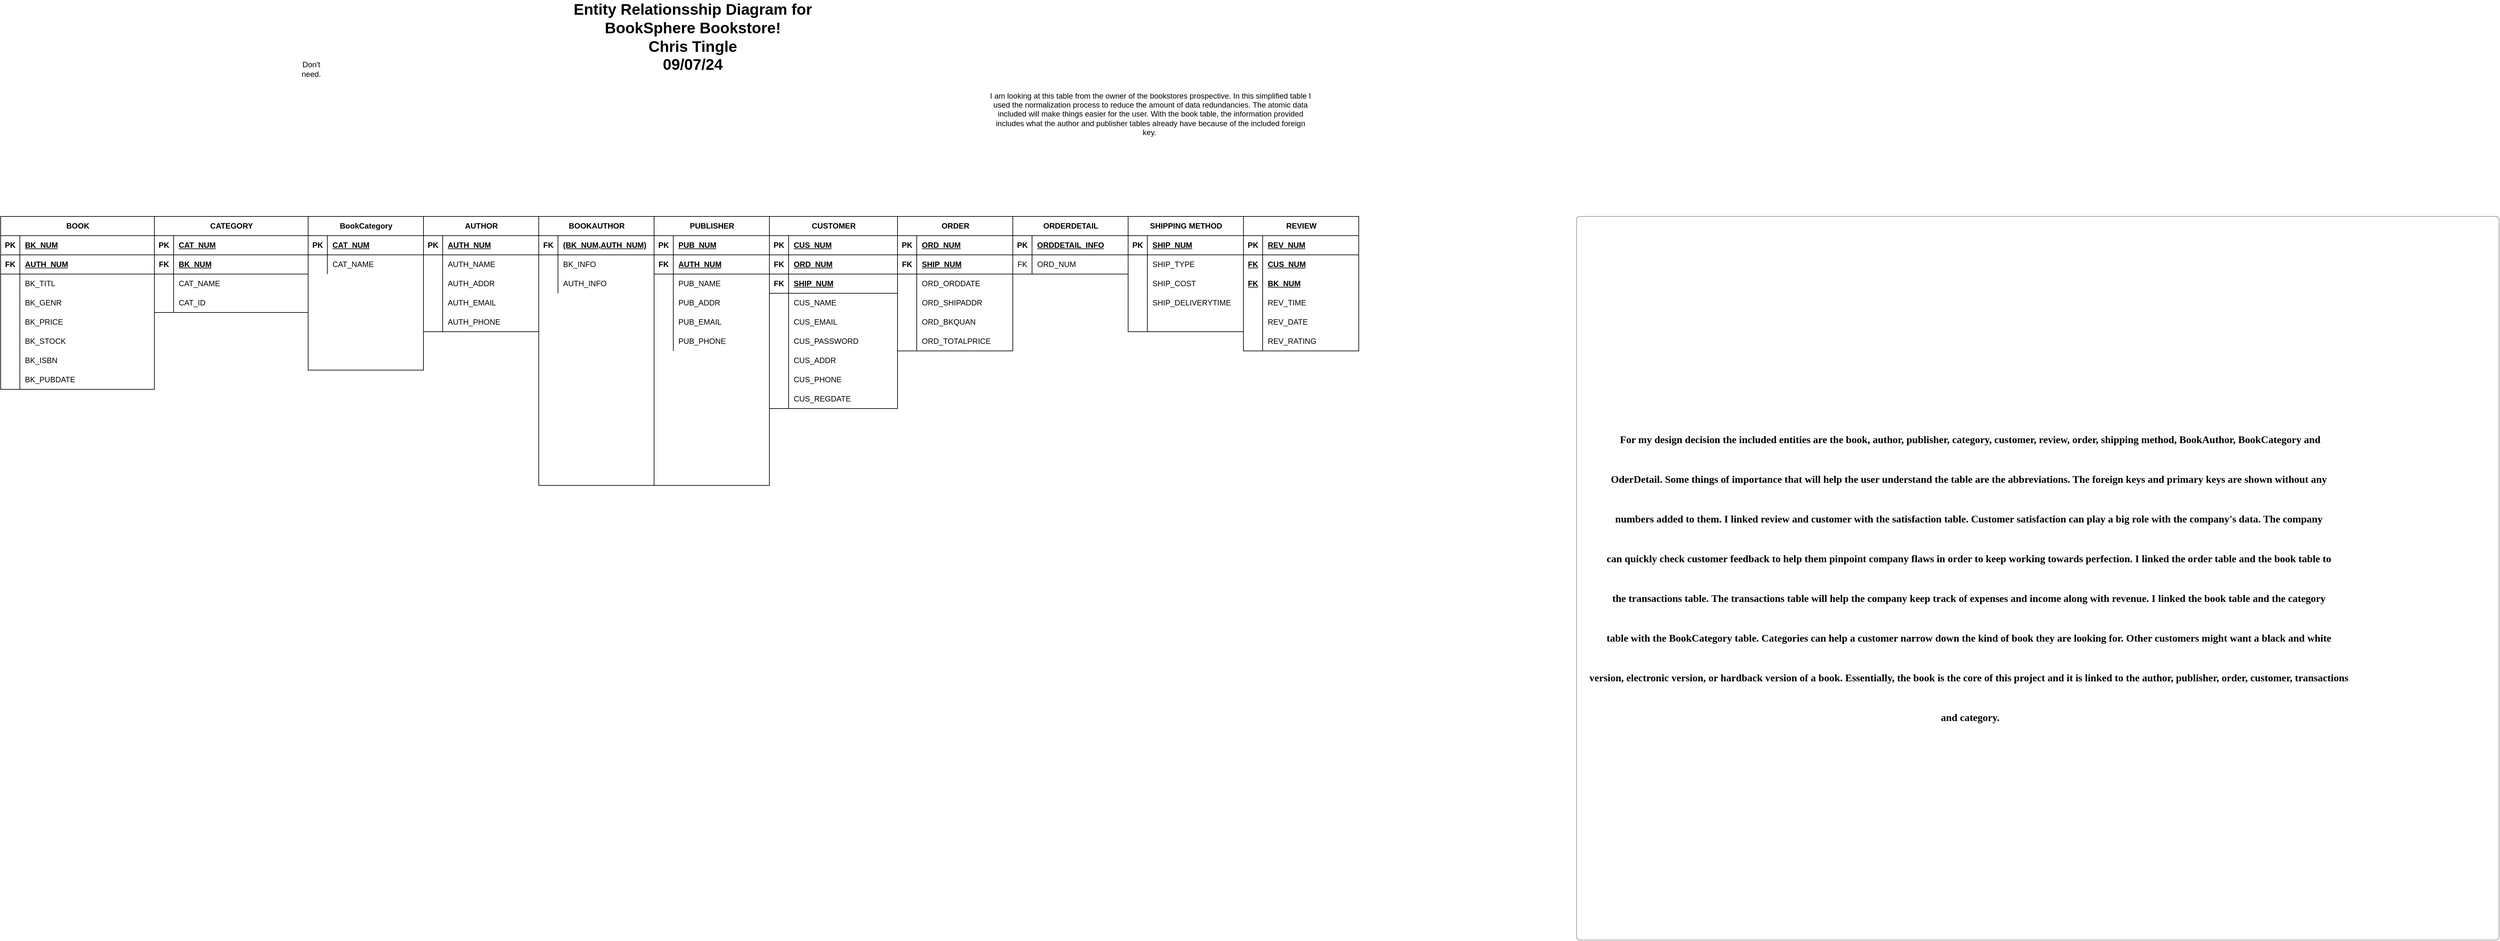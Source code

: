 <mxfile version="24.7.14" pages="3">
  <diagram name="Page-1" id="LqJy_FDtpRLmgSAEQ9_x">
    <mxGraphModel dx="2317" dy="1867" grid="1" gridSize="10" guides="1" tooltips="1" connect="1" arrows="1" fold="1" page="1" pageScale="1" pageWidth="850" pageHeight="1100" math="0" shadow="0">
      <root>
        <mxCell id="0" />
        <mxCell id="1" parent="0" />
        <mxCell id="2EGjD_8PTE_1te14XtYQ-685" value="&lt;p style=&quot;color: rgb(0, 0, 0); font-weight: 700; text-align: center; text-wrap: nowrap; line-height: 48px;&quot; class=&quot;MsoNormal&quot;&gt;&lt;font size=&quot;3&quot; face=&quot;Comic Sans MS&quot;&gt;For my design decision the included entities are the book, author, publisher, category, customer, review, order, shipping method, BookAuthor, BookCategory and&lt;/font&gt;&lt;/p&gt;&lt;p style=&quot;color: rgb(0, 0, 0); font-weight: 700; text-align: center; text-wrap: nowrap; line-height: 48px;&quot; class=&quot;MsoNormal&quot;&gt;&lt;font size=&quot;3&quot; face=&quot;Comic Sans MS&quot;&gt;OderDetail. Some things of&amp;nbsp;&lt;/font&gt;&lt;span style=&quot;font-family: &amp;quot;Comic Sans MS&amp;quot;; font-size: medium; background-color: initial;&quot;&gt;importance that will help the user understand the table are the abbreviations. The foreign keys and primary keys are shown without any&amp;nbsp;&lt;/span&gt;&lt;/p&gt;&lt;p style=&quot;color: rgb(0, 0, 0); font-weight: 700; text-align: center; text-wrap: nowrap; line-height: 48px;&quot; class=&quot;MsoNormal&quot;&gt;&lt;span style=&quot;font-family: &amp;quot;Comic Sans MS&amp;quot;; font-size: medium; background-color: initial;&quot;&gt;numbers added to them. I&amp;nbsp;&lt;/span&gt;&lt;span style=&quot;font-family: &amp;quot;Comic Sans MS&amp;quot;; font-size: medium; background-color: initial;&quot;&gt;linked review and customer with the satisfaction table. Customer satisfaction can play a big role with the company&#39;s data. The company&amp;nbsp;&lt;/span&gt;&lt;/p&gt;&lt;p style=&quot;color: rgb(0, 0, 0); font-weight: 700; text-align: center; text-wrap: nowrap; line-height: 48px;&quot; class=&quot;MsoNormal&quot;&gt;&lt;span style=&quot;font-family: &amp;quot;Comic Sans MS&amp;quot;; font-size: medium; background-color: initial;&quot;&gt;can&amp;nbsp;&lt;/span&gt;&lt;span style=&quot;background-color: initial; font-family: &amp;quot;Comic Sans MS&amp;quot;; font-size: medium;&quot;&gt;quickly check customer&amp;nbsp;&lt;/span&gt;&lt;span style=&quot;font-family: &amp;quot;Comic Sans MS&amp;quot;; font-size: medium; background-color: initial;&quot;&gt;feedback to help them pinpoint company flaws in order to keep working towards perfection. I linked the order table and the book table to&amp;nbsp;&lt;/span&gt;&lt;/p&gt;&lt;p style=&quot;color: rgb(0, 0, 0); font-weight: 700; text-align: center; text-wrap: nowrap; line-height: 48px;&quot; class=&quot;MsoNormal&quot;&gt;&lt;span style=&quot;font-family: &amp;quot;Comic Sans MS&amp;quot;; font-size: medium; background-color: initial;&quot;&gt;the transactions table.&amp;nbsp;&lt;/span&gt;&lt;span style=&quot;font-family: &amp;quot;Comic Sans MS&amp;quot;; font-size: medium; background-color: initial;&quot;&gt;The transactions table will help the company keep track of expenses and income along with revenue. I linked the book table and the category&amp;nbsp;&lt;/span&gt;&lt;/p&gt;&lt;p style=&quot;color: rgb(0, 0, 0); font-weight: 700; text-align: center; text-wrap: nowrap; line-height: 48px;&quot; class=&quot;MsoNormal&quot;&gt;&lt;span style=&quot;font-family: &amp;quot;Comic Sans MS&amp;quot;; font-size: medium; background-color: initial;&quot;&gt;table with the BookCategory&lt;/span&gt;&lt;span style=&quot;font-family: &amp;quot;Comic Sans MS&amp;quot;; font-size: medium; background-color: initial;&quot;&gt;&amp;nbsp;table. Categories can help a customer narrow down the kind of book they are looking for.&lt;/span&gt;&lt;span style=&quot;background-color: initial; font-family: &amp;quot;Comic Sans MS&amp;quot;; font-size: medium;&quot;&gt;&amp;nbsp;Other customers might want a black and white&amp;nbsp;&lt;/span&gt;&lt;/p&gt;&lt;p style=&quot;color: rgb(0, 0, 0); font-weight: 700; text-align: center; text-wrap: nowrap; line-height: 48px;&quot; class=&quot;MsoNormal&quot;&gt;&lt;span style=&quot;background-color: initial; font-family: &amp;quot;Comic Sans MS&amp;quot;; font-size: medium;&quot;&gt;version, electronic version, or hardback&amp;nbsp;&lt;/span&gt;&lt;span style=&quot;background-color: initial; font-family: &amp;quot;Comic Sans MS&amp;quot;; font-size: medium;&quot;&gt;version&amp;nbsp;&lt;/span&gt;&lt;span style=&quot;background-color: initial; font-family: &amp;quot;Comic Sans MS&amp;quot;; font-size: medium;&quot;&gt;of a book. Essentially, the book is the core of this project and it is linked to the author, publisher, order, customer, transactions&amp;nbsp;&lt;/span&gt;&lt;/p&gt;&lt;p style=&quot;color: rgb(0, 0, 0); font-weight: 700; text-align: center; text-wrap: nowrap; line-height: 48px;&quot; class=&quot;MsoNormal&quot;&gt;&lt;span style=&quot;background-color: initial; font-family: &amp;quot;Comic Sans MS&amp;quot;; font-size: medium;&quot;&gt;and category.&lt;/span&gt;&lt;/p&gt;" style="html=1;shadow=0;dashed=0;shape=mxgraph.bootstrap.rrect;rSize=5;strokeColor=#999999;strokeWidth=1;fillColor=none;fontColor=#6C767D;whiteSpace=wrap;align=left;verticalAlign=middle;spacingLeft=10;fontSize=14;spacing=10;" parent="1" vertex="1">
          <mxGeometry x="1620" y="-320" width="1440" height="1130" as="geometry" />
        </mxCell>
        <mxCell id="2EGjD_8PTE_1te14XtYQ-686" value="Entity Relationsship Diagram for&lt;div&gt;BookSphere Bookstore!&lt;/div&gt;&lt;div&gt;Chris Tingle&lt;/div&gt;&lt;div&gt;09/07/24&lt;/div&gt;" style="text;strokeColor=none;fillColor=none;html=1;fontSize=24;fontStyle=1;verticalAlign=middle;align=center;" parent="1" vertex="1">
          <mxGeometry x="190" y="-620" width="100" height="40" as="geometry" />
        </mxCell>
        <mxCell id="2EGjD_8PTE_1te14XtYQ-1" value="BOOK" style="shape=table;startSize=30;container=1;collapsible=1;childLayout=tableLayout;fixedRows=1;rowLines=0;fontStyle=1;align=center;resizeLast=1;html=1;" parent="1" vertex="1">
          <mxGeometry x="-840" y="-320" width="240" height="270" as="geometry">
            <mxRectangle x="40" y="-320" width="80" height="30" as="alternateBounds" />
          </mxGeometry>
        </mxCell>
        <mxCell id="2EGjD_8PTE_1te14XtYQ-2" value="" style="shape=tableRow;horizontal=0;startSize=0;swimlaneHead=0;swimlaneBody=0;fillColor=none;collapsible=0;dropTarget=0;points=[[0,0.5],[1,0.5]];portConstraint=eastwest;top=0;left=0;right=0;bottom=1;" parent="2EGjD_8PTE_1te14XtYQ-1" vertex="1">
          <mxGeometry y="30" width="240" height="30" as="geometry" />
        </mxCell>
        <mxCell id="2EGjD_8PTE_1te14XtYQ-3" value="PK" style="shape=partialRectangle;connectable=0;fillColor=none;top=0;left=0;bottom=0;right=0;fontStyle=1;overflow=hidden;whiteSpace=wrap;html=1;" parent="2EGjD_8PTE_1te14XtYQ-2" vertex="1">
          <mxGeometry width="30" height="30" as="geometry">
            <mxRectangle width="30" height="30" as="alternateBounds" />
          </mxGeometry>
        </mxCell>
        <mxCell id="2EGjD_8PTE_1te14XtYQ-4" value="BK_NUM" style="shape=partialRectangle;connectable=0;fillColor=none;top=0;left=0;bottom=0;right=0;align=left;spacingLeft=6;fontStyle=5;overflow=hidden;whiteSpace=wrap;html=1;" parent="2EGjD_8PTE_1te14XtYQ-2" vertex="1">
          <mxGeometry x="30" width="210" height="30" as="geometry">
            <mxRectangle width="210" height="30" as="alternateBounds" />
          </mxGeometry>
        </mxCell>
        <mxCell id="07gpwZQWig1GOTed2ykB-4" style="shape=tableRow;horizontal=0;startSize=0;swimlaneHead=0;swimlaneBody=0;fillColor=none;collapsible=0;dropTarget=0;points=[[0,0.5],[1,0.5]];portConstraint=eastwest;top=0;left=0;right=0;bottom=1;" parent="2EGjD_8PTE_1te14XtYQ-1" vertex="1">
          <mxGeometry y="60" width="240" height="30" as="geometry" />
        </mxCell>
        <mxCell id="07gpwZQWig1GOTed2ykB-5" value="FK" style="shape=partialRectangle;connectable=0;fillColor=none;top=0;left=0;bottom=0;right=0;fontStyle=1;overflow=hidden;whiteSpace=wrap;html=1;" parent="07gpwZQWig1GOTed2ykB-4" vertex="1">
          <mxGeometry width="30" height="30" as="geometry">
            <mxRectangle width="30" height="30" as="alternateBounds" />
          </mxGeometry>
        </mxCell>
        <mxCell id="07gpwZQWig1GOTed2ykB-6" value="AUTH_NUM" style="shape=partialRectangle;connectable=0;fillColor=none;top=0;left=0;bottom=0;right=0;align=left;spacingLeft=6;fontStyle=5;overflow=hidden;whiteSpace=wrap;html=1;" parent="07gpwZQWig1GOTed2ykB-4" vertex="1">
          <mxGeometry x="30" width="210" height="30" as="geometry">
            <mxRectangle width="210" height="30" as="alternateBounds" />
          </mxGeometry>
        </mxCell>
        <mxCell id="2EGjD_8PTE_1te14XtYQ-5" value="" style="shape=tableRow;horizontal=0;startSize=0;swimlaneHead=0;swimlaneBody=0;fillColor=none;collapsible=0;dropTarget=0;points=[[0,0.5],[1,0.5]];portConstraint=eastwest;top=0;left=0;right=0;bottom=0;" parent="2EGjD_8PTE_1te14XtYQ-1" vertex="1">
          <mxGeometry y="90" width="240" height="30" as="geometry" />
        </mxCell>
        <mxCell id="2EGjD_8PTE_1te14XtYQ-6" value="" style="shape=partialRectangle;connectable=0;fillColor=none;top=0;left=0;bottom=0;right=0;editable=1;overflow=hidden;whiteSpace=wrap;html=1;" parent="2EGjD_8PTE_1te14XtYQ-5" vertex="1">
          <mxGeometry width="30" height="30" as="geometry">
            <mxRectangle width="30" height="30" as="alternateBounds" />
          </mxGeometry>
        </mxCell>
        <mxCell id="2EGjD_8PTE_1te14XtYQ-7" value="BK_TITL" style="shape=partialRectangle;connectable=0;fillColor=none;top=0;left=0;bottom=0;right=0;align=left;spacingLeft=6;overflow=hidden;whiteSpace=wrap;html=1;" parent="2EGjD_8PTE_1te14XtYQ-5" vertex="1">
          <mxGeometry x="30" width="210" height="30" as="geometry">
            <mxRectangle width="210" height="30" as="alternateBounds" />
          </mxGeometry>
        </mxCell>
        <mxCell id="2EGjD_8PTE_1te14XtYQ-8" value="" style="shape=tableRow;horizontal=0;startSize=0;swimlaneHead=0;swimlaneBody=0;fillColor=none;collapsible=0;dropTarget=0;points=[[0,0.5],[1,0.5]];portConstraint=eastwest;top=0;left=0;right=0;bottom=0;" parent="2EGjD_8PTE_1te14XtYQ-1" vertex="1">
          <mxGeometry y="120" width="240" height="30" as="geometry" />
        </mxCell>
        <mxCell id="2EGjD_8PTE_1te14XtYQ-9" value="" style="shape=partialRectangle;connectable=0;fillColor=none;top=0;left=0;bottom=0;right=0;editable=1;overflow=hidden;whiteSpace=wrap;html=1;" parent="2EGjD_8PTE_1te14XtYQ-8" vertex="1">
          <mxGeometry width="30" height="30" as="geometry">
            <mxRectangle width="30" height="30" as="alternateBounds" />
          </mxGeometry>
        </mxCell>
        <mxCell id="2EGjD_8PTE_1te14XtYQ-10" value="BK_GENR" style="shape=partialRectangle;connectable=0;fillColor=none;top=0;left=0;bottom=0;right=0;align=left;spacingLeft=6;overflow=hidden;whiteSpace=wrap;html=1;" parent="2EGjD_8PTE_1te14XtYQ-8" vertex="1">
          <mxGeometry x="30" width="210" height="30" as="geometry">
            <mxRectangle width="210" height="30" as="alternateBounds" />
          </mxGeometry>
        </mxCell>
        <mxCell id="2EGjD_8PTE_1te14XtYQ-11" value="" style="shape=tableRow;horizontal=0;startSize=0;swimlaneHead=0;swimlaneBody=0;fillColor=none;collapsible=0;dropTarget=0;points=[[0,0.5],[1,0.5]];portConstraint=eastwest;top=0;left=0;right=0;bottom=0;" parent="2EGjD_8PTE_1te14XtYQ-1" vertex="1">
          <mxGeometry y="150" width="240" height="30" as="geometry" />
        </mxCell>
        <mxCell id="2EGjD_8PTE_1te14XtYQ-12" value="" style="shape=partialRectangle;connectable=0;fillColor=none;top=0;left=0;bottom=0;right=0;editable=1;overflow=hidden;whiteSpace=wrap;html=1;" parent="2EGjD_8PTE_1te14XtYQ-11" vertex="1">
          <mxGeometry width="30" height="30" as="geometry">
            <mxRectangle width="30" height="30" as="alternateBounds" />
          </mxGeometry>
        </mxCell>
        <mxCell id="2EGjD_8PTE_1te14XtYQ-13" value="BK_PRICE" style="shape=partialRectangle;connectable=0;fillColor=none;top=0;left=0;bottom=0;right=0;align=left;spacingLeft=6;overflow=hidden;whiteSpace=wrap;html=1;strokeWidth=1;" parent="2EGjD_8PTE_1te14XtYQ-11" vertex="1">
          <mxGeometry x="30" width="210" height="30" as="geometry">
            <mxRectangle width="210" height="30" as="alternateBounds" />
          </mxGeometry>
        </mxCell>
        <mxCell id="2EGjD_8PTE_1te14XtYQ-20" style="shape=tableRow;horizontal=0;startSize=0;swimlaneHead=0;swimlaneBody=0;fillColor=none;collapsible=0;dropTarget=0;points=[[0,0.5],[1,0.5]];portConstraint=eastwest;top=0;left=0;right=0;bottom=0;" parent="2EGjD_8PTE_1te14XtYQ-1" vertex="1">
          <mxGeometry y="180" width="240" height="30" as="geometry" />
        </mxCell>
        <mxCell id="2EGjD_8PTE_1te14XtYQ-21" style="shape=partialRectangle;connectable=0;fillColor=none;top=0;left=0;bottom=0;right=0;editable=1;overflow=hidden;whiteSpace=wrap;html=1;" parent="2EGjD_8PTE_1te14XtYQ-20" vertex="1">
          <mxGeometry width="30" height="30" as="geometry">
            <mxRectangle width="30" height="30" as="alternateBounds" />
          </mxGeometry>
        </mxCell>
        <mxCell id="2EGjD_8PTE_1te14XtYQ-22" value="BK_STOCK" style="shape=partialRectangle;connectable=0;fillColor=none;top=0;left=0;bottom=0;right=0;align=left;spacingLeft=6;overflow=hidden;whiteSpace=wrap;html=1;strokeWidth=1;" parent="2EGjD_8PTE_1te14XtYQ-20" vertex="1">
          <mxGeometry x="30" width="210" height="30" as="geometry">
            <mxRectangle width="210" height="30" as="alternateBounds" />
          </mxGeometry>
        </mxCell>
        <mxCell id="2EGjD_8PTE_1te14XtYQ-17" style="shape=tableRow;horizontal=0;startSize=0;swimlaneHead=0;swimlaneBody=0;fillColor=none;collapsible=0;dropTarget=0;points=[[0,0.5],[1,0.5]];portConstraint=eastwest;top=0;left=0;right=0;bottom=0;" parent="2EGjD_8PTE_1te14XtYQ-1" vertex="1">
          <mxGeometry y="210" width="240" height="30" as="geometry" />
        </mxCell>
        <mxCell id="2EGjD_8PTE_1te14XtYQ-18" style="shape=partialRectangle;connectable=0;fillColor=none;top=0;left=0;bottom=0;right=0;editable=1;overflow=hidden;whiteSpace=wrap;html=1;" parent="2EGjD_8PTE_1te14XtYQ-17" vertex="1">
          <mxGeometry width="30" height="30" as="geometry">
            <mxRectangle width="30" height="30" as="alternateBounds" />
          </mxGeometry>
        </mxCell>
        <mxCell id="2EGjD_8PTE_1te14XtYQ-19" value="BK_ISBN" style="shape=partialRectangle;connectable=0;fillColor=none;top=0;left=0;bottom=0;right=0;align=left;spacingLeft=6;overflow=hidden;whiteSpace=wrap;html=1;strokeWidth=1;" parent="2EGjD_8PTE_1te14XtYQ-17" vertex="1">
          <mxGeometry x="30" width="210" height="30" as="geometry">
            <mxRectangle width="210" height="30" as="alternateBounds" />
          </mxGeometry>
        </mxCell>
        <mxCell id="2EGjD_8PTE_1te14XtYQ-14" style="shape=tableRow;horizontal=0;startSize=0;swimlaneHead=0;swimlaneBody=0;fillColor=none;collapsible=0;dropTarget=0;points=[[0,0.5],[1,0.5]];portConstraint=eastwest;top=0;left=0;right=0;bottom=0;" parent="2EGjD_8PTE_1te14XtYQ-1" vertex="1">
          <mxGeometry y="240" width="240" height="30" as="geometry" />
        </mxCell>
        <mxCell id="2EGjD_8PTE_1te14XtYQ-15" style="shape=partialRectangle;connectable=0;fillColor=none;top=0;left=0;bottom=0;right=0;editable=1;overflow=hidden;whiteSpace=wrap;html=1;" parent="2EGjD_8PTE_1te14XtYQ-14" vertex="1">
          <mxGeometry width="30" height="30" as="geometry">
            <mxRectangle width="30" height="30" as="alternateBounds" />
          </mxGeometry>
        </mxCell>
        <mxCell id="2EGjD_8PTE_1te14XtYQ-16" value="BK_PUBDATE" style="shape=partialRectangle;connectable=0;fillColor=none;top=0;left=0;bottom=0;right=0;align=left;spacingLeft=6;overflow=hidden;whiteSpace=wrap;html=1;strokeWidth=1;" parent="2EGjD_8PTE_1te14XtYQ-14" vertex="1">
          <mxGeometry x="30" width="210" height="30" as="geometry">
            <mxRectangle width="210" height="30" as="alternateBounds" />
          </mxGeometry>
        </mxCell>
        <mxCell id="2EGjD_8PTE_1te14XtYQ-23" value="AUTHOR" style="shape=table;startSize=30;container=1;collapsible=1;childLayout=tableLayout;fixedRows=1;rowLines=0;fontStyle=1;align=center;resizeLast=1;html=1;" parent="1" vertex="1">
          <mxGeometry x="-180" y="-320" width="180" height="180" as="geometry">
            <mxRectangle x="-400" y="-520" width="90" height="30" as="alternateBounds" />
          </mxGeometry>
        </mxCell>
        <mxCell id="2EGjD_8PTE_1te14XtYQ-24" value="" style="shape=tableRow;horizontal=0;startSize=0;swimlaneHead=0;swimlaneBody=0;fillColor=none;collapsible=0;dropTarget=0;points=[[0,0.5],[1,0.5]];portConstraint=eastwest;top=0;left=0;right=0;bottom=1;" parent="2EGjD_8PTE_1te14XtYQ-23" vertex="1">
          <mxGeometry y="30" width="180" height="30" as="geometry" />
        </mxCell>
        <mxCell id="2EGjD_8PTE_1te14XtYQ-25" value="PK" style="shape=partialRectangle;connectable=0;fillColor=none;top=0;left=0;bottom=0;right=0;fontStyle=1;overflow=hidden;whiteSpace=wrap;html=1;" parent="2EGjD_8PTE_1te14XtYQ-24" vertex="1">
          <mxGeometry width="30" height="30" as="geometry">
            <mxRectangle width="30" height="30" as="alternateBounds" />
          </mxGeometry>
        </mxCell>
        <mxCell id="2EGjD_8PTE_1te14XtYQ-26" value="AUTH_NUM" style="shape=partialRectangle;connectable=0;fillColor=none;top=0;left=0;bottom=0;right=0;align=left;spacingLeft=6;fontStyle=5;overflow=hidden;whiteSpace=wrap;html=1;" parent="2EGjD_8PTE_1te14XtYQ-24" vertex="1">
          <mxGeometry x="30" width="150" height="30" as="geometry">
            <mxRectangle width="150" height="30" as="alternateBounds" />
          </mxGeometry>
        </mxCell>
        <mxCell id="2EGjD_8PTE_1te14XtYQ-27" value="" style="shape=tableRow;horizontal=0;startSize=0;swimlaneHead=0;swimlaneBody=0;fillColor=none;collapsible=0;dropTarget=0;points=[[0,0.5],[1,0.5]];portConstraint=eastwest;top=0;left=0;right=0;bottom=0;" parent="2EGjD_8PTE_1te14XtYQ-23" vertex="1">
          <mxGeometry y="60" width="180" height="30" as="geometry" />
        </mxCell>
        <mxCell id="2EGjD_8PTE_1te14XtYQ-28" value="" style="shape=partialRectangle;connectable=0;fillColor=none;top=0;left=0;bottom=0;right=0;editable=1;overflow=hidden;whiteSpace=wrap;html=1;" parent="2EGjD_8PTE_1te14XtYQ-27" vertex="1">
          <mxGeometry width="30" height="30" as="geometry">
            <mxRectangle width="30" height="30" as="alternateBounds" />
          </mxGeometry>
        </mxCell>
        <mxCell id="2EGjD_8PTE_1te14XtYQ-29" value="AUTH_NAME" style="shape=partialRectangle;connectable=0;fillColor=none;top=0;left=0;bottom=0;right=0;align=left;spacingLeft=6;overflow=hidden;whiteSpace=wrap;html=1;" parent="2EGjD_8PTE_1te14XtYQ-27" vertex="1">
          <mxGeometry x="30" width="150" height="30" as="geometry">
            <mxRectangle width="150" height="30" as="alternateBounds" />
          </mxGeometry>
        </mxCell>
        <mxCell id="2EGjD_8PTE_1te14XtYQ-30" value="" style="shape=tableRow;horizontal=0;startSize=0;swimlaneHead=0;swimlaneBody=0;fillColor=none;collapsible=0;dropTarget=0;points=[[0,0.5],[1,0.5]];portConstraint=eastwest;top=0;left=0;right=0;bottom=0;" parent="2EGjD_8PTE_1te14XtYQ-23" vertex="1">
          <mxGeometry y="90" width="180" height="30" as="geometry" />
        </mxCell>
        <mxCell id="2EGjD_8PTE_1te14XtYQ-31" value="" style="shape=partialRectangle;connectable=0;fillColor=none;top=0;left=0;bottom=0;right=0;editable=1;overflow=hidden;whiteSpace=wrap;html=1;" parent="2EGjD_8PTE_1te14XtYQ-30" vertex="1">
          <mxGeometry width="30" height="30" as="geometry">
            <mxRectangle width="30" height="30" as="alternateBounds" />
          </mxGeometry>
        </mxCell>
        <mxCell id="2EGjD_8PTE_1te14XtYQ-32" value="AUTH_ADDR" style="shape=partialRectangle;connectable=0;fillColor=none;top=0;left=0;bottom=0;right=0;align=left;spacingLeft=6;overflow=hidden;whiteSpace=wrap;html=1;" parent="2EGjD_8PTE_1te14XtYQ-30" vertex="1">
          <mxGeometry x="30" width="150" height="30" as="geometry">
            <mxRectangle width="150" height="30" as="alternateBounds" />
          </mxGeometry>
        </mxCell>
        <mxCell id="2EGjD_8PTE_1te14XtYQ-33" value="" style="shape=tableRow;horizontal=0;startSize=0;swimlaneHead=0;swimlaneBody=0;fillColor=none;collapsible=0;dropTarget=0;points=[[0,0.5],[1,0.5]];portConstraint=eastwest;top=0;left=0;right=0;bottom=0;" parent="2EGjD_8PTE_1te14XtYQ-23" vertex="1">
          <mxGeometry y="120" width="180" height="30" as="geometry" />
        </mxCell>
        <mxCell id="2EGjD_8PTE_1te14XtYQ-34" value="" style="shape=partialRectangle;connectable=0;fillColor=none;top=0;left=0;bottom=0;right=0;editable=1;overflow=hidden;whiteSpace=wrap;html=1;" parent="2EGjD_8PTE_1te14XtYQ-33" vertex="1">
          <mxGeometry width="30" height="30" as="geometry">
            <mxRectangle width="30" height="30" as="alternateBounds" />
          </mxGeometry>
        </mxCell>
        <mxCell id="2EGjD_8PTE_1te14XtYQ-35" value="AUTH_EMAIL" style="shape=partialRectangle;connectable=0;fillColor=none;top=0;left=0;bottom=0;right=0;align=left;spacingLeft=6;overflow=hidden;whiteSpace=wrap;html=1;" parent="2EGjD_8PTE_1te14XtYQ-33" vertex="1">
          <mxGeometry x="30" width="150" height="30" as="geometry">
            <mxRectangle width="150" height="30" as="alternateBounds" />
          </mxGeometry>
        </mxCell>
        <mxCell id="2EGjD_8PTE_1te14XtYQ-39" style="shape=tableRow;horizontal=0;startSize=0;swimlaneHead=0;swimlaneBody=0;fillColor=none;collapsible=0;dropTarget=0;points=[[0,0.5],[1,0.5]];portConstraint=eastwest;top=0;left=0;right=0;bottom=0;" parent="2EGjD_8PTE_1te14XtYQ-23" vertex="1">
          <mxGeometry y="150" width="180" height="30" as="geometry" />
        </mxCell>
        <mxCell id="2EGjD_8PTE_1te14XtYQ-40" style="shape=partialRectangle;connectable=0;fillColor=none;top=0;left=0;bottom=0;right=0;editable=1;overflow=hidden;whiteSpace=wrap;html=1;" parent="2EGjD_8PTE_1te14XtYQ-39" vertex="1">
          <mxGeometry width="30" height="30" as="geometry">
            <mxRectangle width="30" height="30" as="alternateBounds" />
          </mxGeometry>
        </mxCell>
        <mxCell id="2EGjD_8PTE_1te14XtYQ-41" value="AUTH_PHONE" style="shape=partialRectangle;connectable=0;fillColor=none;top=0;left=0;bottom=0;right=0;align=left;spacingLeft=6;overflow=hidden;whiteSpace=wrap;html=1;" parent="2EGjD_8PTE_1te14XtYQ-39" vertex="1">
          <mxGeometry x="30" width="150" height="30" as="geometry">
            <mxRectangle width="150" height="30" as="alternateBounds" />
          </mxGeometry>
        </mxCell>
        <mxCell id="2EGjD_8PTE_1te14XtYQ-42" value="PUBLISHER" style="shape=table;startSize=30;container=1;collapsible=1;childLayout=tableLayout;fixedRows=1;rowLines=0;fontStyle=1;align=center;resizeLast=1;html=1;" parent="1" vertex="1">
          <mxGeometry x="180" y="-320" width="180" height="420" as="geometry">
            <mxRectangle x="-160" y="-360" width="110" height="30" as="alternateBounds" />
          </mxGeometry>
        </mxCell>
        <mxCell id="2EGjD_8PTE_1te14XtYQ-43" value="" style="shape=tableRow;horizontal=0;startSize=0;swimlaneHead=0;swimlaneBody=0;fillColor=none;collapsible=0;dropTarget=0;points=[[0,0.5],[1,0.5]];portConstraint=eastwest;top=0;left=0;right=0;bottom=1;" parent="2EGjD_8PTE_1te14XtYQ-42" vertex="1">
          <mxGeometry y="30" width="180" height="30" as="geometry" />
        </mxCell>
        <mxCell id="2EGjD_8PTE_1te14XtYQ-44" value="PK" style="shape=partialRectangle;connectable=0;fillColor=none;top=0;left=0;bottom=0;right=0;fontStyle=1;overflow=hidden;whiteSpace=wrap;html=1;" parent="2EGjD_8PTE_1te14XtYQ-43" vertex="1">
          <mxGeometry width="30" height="30" as="geometry">
            <mxRectangle width="30" height="30" as="alternateBounds" />
          </mxGeometry>
        </mxCell>
        <mxCell id="2EGjD_8PTE_1te14XtYQ-45" value="PUB_NUM" style="shape=partialRectangle;connectable=0;fillColor=none;top=0;left=0;bottom=0;right=0;align=left;spacingLeft=6;fontStyle=5;overflow=hidden;whiteSpace=wrap;html=1;" parent="2EGjD_8PTE_1te14XtYQ-43" vertex="1">
          <mxGeometry x="30" width="150" height="30" as="geometry">
            <mxRectangle width="150" height="30" as="alternateBounds" />
          </mxGeometry>
        </mxCell>
        <mxCell id="teMfviHVlJdA4XAiugHZ-40" style="shape=tableRow;horizontal=0;startSize=0;swimlaneHead=0;swimlaneBody=0;fillColor=none;collapsible=0;dropTarget=0;points=[[0,0.5],[1,0.5]];portConstraint=eastwest;top=0;left=0;right=0;bottom=1;" parent="2EGjD_8PTE_1te14XtYQ-42" vertex="1">
          <mxGeometry y="60" width="180" height="30" as="geometry" />
        </mxCell>
        <mxCell id="teMfviHVlJdA4XAiugHZ-41" value="FK" style="shape=partialRectangle;connectable=0;fillColor=none;top=0;left=0;bottom=0;right=0;fontStyle=1;overflow=hidden;whiteSpace=wrap;html=1;" parent="teMfviHVlJdA4XAiugHZ-40" vertex="1">
          <mxGeometry width="30" height="30" as="geometry">
            <mxRectangle width="30" height="30" as="alternateBounds" />
          </mxGeometry>
        </mxCell>
        <mxCell id="teMfviHVlJdA4XAiugHZ-42" value="AUTH_NUM" style="shape=partialRectangle;connectable=0;fillColor=none;top=0;left=0;bottom=0;right=0;align=left;spacingLeft=6;fontStyle=5;overflow=hidden;whiteSpace=wrap;html=1;" parent="teMfviHVlJdA4XAiugHZ-40" vertex="1">
          <mxGeometry x="30" width="150" height="30" as="geometry">
            <mxRectangle width="150" height="30" as="alternateBounds" />
          </mxGeometry>
        </mxCell>
        <mxCell id="2EGjD_8PTE_1te14XtYQ-46" value="" style="shape=tableRow;horizontal=0;startSize=0;swimlaneHead=0;swimlaneBody=0;fillColor=none;collapsible=0;dropTarget=0;points=[[0,0.5],[1,0.5]];portConstraint=eastwest;top=0;left=0;right=0;bottom=0;" parent="2EGjD_8PTE_1te14XtYQ-42" vertex="1">
          <mxGeometry y="90" width="180" height="30" as="geometry" />
        </mxCell>
        <mxCell id="2EGjD_8PTE_1te14XtYQ-47" value="" style="shape=partialRectangle;connectable=0;fillColor=none;top=0;left=0;bottom=0;right=0;editable=1;overflow=hidden;whiteSpace=wrap;html=1;" parent="2EGjD_8PTE_1te14XtYQ-46" vertex="1">
          <mxGeometry width="30" height="30" as="geometry">
            <mxRectangle width="30" height="30" as="alternateBounds" />
          </mxGeometry>
        </mxCell>
        <mxCell id="2EGjD_8PTE_1te14XtYQ-48" value="PUB_NAME" style="shape=partialRectangle;connectable=0;fillColor=none;top=0;left=0;bottom=0;right=0;align=left;spacingLeft=6;overflow=hidden;whiteSpace=wrap;html=1;" parent="2EGjD_8PTE_1te14XtYQ-46" vertex="1">
          <mxGeometry x="30" width="150" height="30" as="geometry">
            <mxRectangle width="150" height="30" as="alternateBounds" />
          </mxGeometry>
        </mxCell>
        <mxCell id="2EGjD_8PTE_1te14XtYQ-49" value="" style="shape=tableRow;horizontal=0;startSize=0;swimlaneHead=0;swimlaneBody=0;fillColor=none;collapsible=0;dropTarget=0;points=[[0,0.5],[1,0.5]];portConstraint=eastwest;top=0;left=0;right=0;bottom=0;" parent="2EGjD_8PTE_1te14XtYQ-42" vertex="1">
          <mxGeometry y="120" width="180" height="30" as="geometry" />
        </mxCell>
        <mxCell id="2EGjD_8PTE_1te14XtYQ-50" value="" style="shape=partialRectangle;connectable=0;fillColor=none;top=0;left=0;bottom=0;right=0;editable=1;overflow=hidden;whiteSpace=wrap;html=1;" parent="2EGjD_8PTE_1te14XtYQ-49" vertex="1">
          <mxGeometry width="30" height="30" as="geometry">
            <mxRectangle width="30" height="30" as="alternateBounds" />
          </mxGeometry>
        </mxCell>
        <mxCell id="2EGjD_8PTE_1te14XtYQ-51" value="PUB_ADDR" style="shape=partialRectangle;connectable=0;fillColor=none;top=0;left=0;bottom=0;right=0;align=left;spacingLeft=6;overflow=hidden;whiteSpace=wrap;html=1;" parent="2EGjD_8PTE_1te14XtYQ-49" vertex="1">
          <mxGeometry x="30" width="150" height="30" as="geometry">
            <mxRectangle width="150" height="30" as="alternateBounds" />
          </mxGeometry>
        </mxCell>
        <mxCell id="2EGjD_8PTE_1te14XtYQ-52" value="" style="shape=tableRow;horizontal=0;startSize=0;swimlaneHead=0;swimlaneBody=0;fillColor=none;collapsible=0;dropTarget=0;points=[[0,0.5],[1,0.5]];portConstraint=eastwest;top=0;left=0;right=0;bottom=0;" parent="2EGjD_8PTE_1te14XtYQ-42" vertex="1">
          <mxGeometry y="150" width="180" height="30" as="geometry" />
        </mxCell>
        <mxCell id="2EGjD_8PTE_1te14XtYQ-53" value="" style="shape=partialRectangle;connectable=0;fillColor=none;top=0;left=0;bottom=0;right=0;editable=1;overflow=hidden;whiteSpace=wrap;html=1;" parent="2EGjD_8PTE_1te14XtYQ-52" vertex="1">
          <mxGeometry width="30" height="30" as="geometry">
            <mxRectangle width="30" height="30" as="alternateBounds" />
          </mxGeometry>
        </mxCell>
        <mxCell id="2EGjD_8PTE_1te14XtYQ-54" value="PUB_EMAIL" style="shape=partialRectangle;connectable=0;fillColor=none;top=0;left=0;bottom=0;right=0;align=left;spacingLeft=6;overflow=hidden;whiteSpace=wrap;html=1;" parent="2EGjD_8PTE_1te14XtYQ-52" vertex="1">
          <mxGeometry x="30" width="150" height="30" as="geometry">
            <mxRectangle width="150" height="30" as="alternateBounds" />
          </mxGeometry>
        </mxCell>
        <mxCell id="2EGjD_8PTE_1te14XtYQ-55" style="shape=tableRow;horizontal=0;startSize=0;swimlaneHead=0;swimlaneBody=0;fillColor=none;collapsible=0;dropTarget=0;points=[[0,0.5],[1,0.5]];portConstraint=eastwest;top=0;left=0;right=0;bottom=0;" parent="2EGjD_8PTE_1te14XtYQ-42" vertex="1">
          <mxGeometry y="180" width="180" height="30" as="geometry" />
        </mxCell>
        <mxCell id="2EGjD_8PTE_1te14XtYQ-56" style="shape=partialRectangle;connectable=0;fillColor=none;top=0;left=0;bottom=0;right=0;editable=1;overflow=hidden;whiteSpace=wrap;html=1;" parent="2EGjD_8PTE_1te14XtYQ-55" vertex="1">
          <mxGeometry width="30" height="30" as="geometry">
            <mxRectangle width="30" height="30" as="alternateBounds" />
          </mxGeometry>
        </mxCell>
        <mxCell id="2EGjD_8PTE_1te14XtYQ-57" value="PUB_PHONE" style="shape=partialRectangle;connectable=0;fillColor=none;top=0;left=0;bottom=0;right=0;align=left;spacingLeft=6;overflow=hidden;whiteSpace=wrap;html=1;" parent="2EGjD_8PTE_1te14XtYQ-55" vertex="1">
          <mxGeometry x="30" width="150" height="30" as="geometry">
            <mxRectangle width="150" height="30" as="alternateBounds" />
          </mxGeometry>
        </mxCell>
        <mxCell id="YM9XuC0_fJO1VXooEDu--2" value="BOOKAUTHOR" style="shape=table;startSize=30;container=1;collapsible=1;childLayout=tableLayout;fixedRows=1;rowLines=0;fontStyle=1;align=center;resizeLast=1;html=1;movable=1;resizable=1;rotatable=1;deletable=1;editable=1;locked=0;connectable=1;" parent="1" vertex="1">
          <mxGeometry y="-320" width="180" height="420" as="geometry">
            <mxRectangle x="-540" y="-535" width="130" height="30" as="alternateBounds" />
          </mxGeometry>
        </mxCell>
        <mxCell id="YM9XuC0_fJO1VXooEDu--3" value="" style="shape=tableRow;horizontal=0;startSize=0;swimlaneHead=0;swimlaneBody=0;fillColor=none;collapsible=0;dropTarget=0;points=[[0,0.5],[1,0.5]];portConstraint=eastwest;top=0;left=0;right=0;bottom=1;movable=0;resizable=0;rotatable=0;deletable=0;editable=0;locked=1;connectable=0;" parent="YM9XuC0_fJO1VXooEDu--2" vertex="1">
          <mxGeometry y="30" width="180" height="30" as="geometry" />
        </mxCell>
        <mxCell id="YM9XuC0_fJO1VXooEDu--4" value="FK" style="shape=partialRectangle;connectable=0;fillColor=none;top=0;left=0;bottom=0;right=0;fontStyle=1;overflow=hidden;whiteSpace=wrap;html=1;movable=0;resizable=0;rotatable=0;deletable=0;editable=0;locked=1;" parent="YM9XuC0_fJO1VXooEDu--3" vertex="1">
          <mxGeometry width="30" height="30" as="geometry">
            <mxRectangle width="30" height="30" as="alternateBounds" />
          </mxGeometry>
        </mxCell>
        <mxCell id="YM9XuC0_fJO1VXooEDu--5" value="(BK_NUM,AUTH_NUM)" style="shape=partialRectangle;connectable=0;fillColor=none;top=0;left=0;bottom=0;right=0;align=left;spacingLeft=6;fontStyle=5;overflow=hidden;whiteSpace=wrap;html=1;movable=0;resizable=0;rotatable=0;deletable=0;editable=0;locked=1;" parent="YM9XuC0_fJO1VXooEDu--3" vertex="1">
          <mxGeometry x="30" width="150" height="30" as="geometry">
            <mxRectangle width="150" height="30" as="alternateBounds" />
          </mxGeometry>
        </mxCell>
        <mxCell id="YM9XuC0_fJO1VXooEDu--6" value="" style="shape=tableRow;horizontal=0;startSize=0;swimlaneHead=0;swimlaneBody=0;fillColor=none;collapsible=0;dropTarget=0;points=[[0,0.5],[1,0.5]];portConstraint=eastwest;top=0;left=0;right=0;bottom=0;movable=0;resizable=0;rotatable=0;deletable=0;editable=0;locked=1;connectable=0;" parent="YM9XuC0_fJO1VXooEDu--2" vertex="1">
          <mxGeometry y="60" width="180" height="30" as="geometry" />
        </mxCell>
        <mxCell id="YM9XuC0_fJO1VXooEDu--7" value="" style="shape=partialRectangle;connectable=0;fillColor=none;top=0;left=0;bottom=0;right=0;editable=0;overflow=hidden;whiteSpace=wrap;html=1;movable=0;resizable=0;rotatable=0;deletable=0;locked=1;" parent="YM9XuC0_fJO1VXooEDu--6" vertex="1">
          <mxGeometry width="30" height="30" as="geometry">
            <mxRectangle width="30" height="30" as="alternateBounds" />
          </mxGeometry>
        </mxCell>
        <mxCell id="YM9XuC0_fJO1VXooEDu--8" value="BK_INFO" style="shape=partialRectangle;connectable=0;fillColor=none;top=0;left=0;bottom=0;right=0;align=left;spacingLeft=6;overflow=hidden;whiteSpace=wrap;html=1;movable=0;resizable=0;rotatable=0;deletable=0;editable=0;locked=1;" parent="YM9XuC0_fJO1VXooEDu--6" vertex="1">
          <mxGeometry x="30" width="150" height="30" as="geometry">
            <mxRectangle width="150" height="30" as="alternateBounds" />
          </mxGeometry>
        </mxCell>
        <mxCell id="YM9XuC0_fJO1VXooEDu--9" value="" style="shape=tableRow;horizontal=0;startSize=0;swimlaneHead=0;swimlaneBody=0;fillColor=none;collapsible=0;dropTarget=0;points=[[0,0.5],[1,0.5]];portConstraint=eastwest;top=0;left=0;right=0;bottom=0;movable=0;resizable=0;rotatable=0;deletable=0;editable=0;locked=1;connectable=0;" parent="YM9XuC0_fJO1VXooEDu--2" vertex="1">
          <mxGeometry y="90" width="180" height="30" as="geometry" />
        </mxCell>
        <mxCell id="YM9XuC0_fJO1VXooEDu--10" value="" style="shape=partialRectangle;connectable=0;fillColor=none;top=0;left=0;bottom=0;right=0;editable=0;overflow=hidden;whiteSpace=wrap;html=1;movable=0;resizable=0;rotatable=0;deletable=0;locked=1;" parent="YM9XuC0_fJO1VXooEDu--9" vertex="1">
          <mxGeometry width="30" height="30" as="geometry">
            <mxRectangle width="30" height="30" as="alternateBounds" />
          </mxGeometry>
        </mxCell>
        <mxCell id="YM9XuC0_fJO1VXooEDu--11" value="AUTH_INFO" style="shape=partialRectangle;connectable=0;fillColor=none;top=0;left=0;bottom=0;right=0;align=left;spacingLeft=6;overflow=hidden;whiteSpace=wrap;html=1;movable=0;resizable=0;rotatable=0;deletable=0;editable=0;locked=1;" parent="YM9XuC0_fJO1VXooEDu--9" vertex="1">
          <mxGeometry x="30" width="150" height="30" as="geometry">
            <mxRectangle width="150" height="30" as="alternateBounds" />
          </mxGeometry>
        </mxCell>
        <mxCell id="YM9XuC0_fJO1VXooEDu--15" value="ORDERDETAIL" style="shape=table;startSize=30;container=1;collapsible=1;childLayout=tableLayout;fixedRows=1;rowLines=0;fontStyle=1;align=center;resizeLast=1;html=1;movable=1;resizable=1;rotatable=1;deletable=1;editable=1;locked=0;connectable=1;" parent="1" vertex="1">
          <mxGeometry x="740" y="-320" width="180" height="90" as="geometry">
            <mxRectangle x="740" y="-320" width="120" height="30" as="alternateBounds" />
          </mxGeometry>
        </mxCell>
        <mxCell id="YM9XuC0_fJO1VXooEDu--16" value="" style="shape=tableRow;horizontal=0;startSize=0;swimlaneHead=0;swimlaneBody=0;fillColor=none;collapsible=0;dropTarget=0;points=[[0,0.5],[1,0.5]];portConstraint=eastwest;top=0;left=0;right=0;bottom=1;movable=0;resizable=0;rotatable=0;deletable=0;editable=0;locked=1;connectable=0;" parent="YM9XuC0_fJO1VXooEDu--15" vertex="1">
          <mxGeometry y="30" width="180" height="30" as="geometry" />
        </mxCell>
        <mxCell id="YM9XuC0_fJO1VXooEDu--17" value="PK" style="shape=partialRectangle;connectable=0;fillColor=none;top=0;left=0;bottom=0;right=0;fontStyle=1;overflow=hidden;whiteSpace=wrap;html=1;movable=0;resizable=0;rotatable=0;deletable=0;editable=0;locked=1;" parent="YM9XuC0_fJO1VXooEDu--16" vertex="1">
          <mxGeometry width="30" height="30" as="geometry">
            <mxRectangle width="30" height="30" as="alternateBounds" />
          </mxGeometry>
        </mxCell>
        <mxCell id="YM9XuC0_fJO1VXooEDu--18" value="ORDDETAIL_INFO" style="shape=partialRectangle;connectable=0;fillColor=none;top=0;left=0;bottom=0;right=0;align=left;spacingLeft=6;fontStyle=5;overflow=hidden;whiteSpace=wrap;html=1;movable=0;resizable=0;rotatable=0;deletable=0;editable=0;locked=1;" parent="YM9XuC0_fJO1VXooEDu--16" vertex="1">
          <mxGeometry x="30" width="150" height="30" as="geometry">
            <mxRectangle width="150" height="30" as="alternateBounds" />
          </mxGeometry>
        </mxCell>
        <mxCell id="YM9XuC0_fJO1VXooEDu--19" value="" style="shape=tableRow;horizontal=0;startSize=0;swimlaneHead=0;swimlaneBody=0;fillColor=none;collapsible=0;dropTarget=0;points=[[0,0.5],[1,0.5]];portConstraint=eastwest;top=0;left=0;right=0;bottom=0;movable=0;resizable=0;rotatable=0;deletable=0;editable=0;locked=1;connectable=0;" parent="YM9XuC0_fJO1VXooEDu--15" vertex="1">
          <mxGeometry y="60" width="180" height="30" as="geometry" />
        </mxCell>
        <mxCell id="YM9XuC0_fJO1VXooEDu--20" value="FK" style="shape=partialRectangle;connectable=0;fillColor=none;top=0;left=0;bottom=0;right=0;editable=0;overflow=hidden;whiteSpace=wrap;html=1;movable=0;resizable=0;rotatable=0;deletable=0;locked=1;" parent="YM9XuC0_fJO1VXooEDu--19" vertex="1">
          <mxGeometry width="30" height="30" as="geometry">
            <mxRectangle width="30" height="30" as="alternateBounds" />
          </mxGeometry>
        </mxCell>
        <mxCell id="YM9XuC0_fJO1VXooEDu--21" value="ORD_NUM" style="shape=partialRectangle;connectable=0;fillColor=none;top=0;left=0;bottom=0;right=0;align=left;spacingLeft=6;overflow=hidden;whiteSpace=wrap;html=1;movable=0;resizable=0;rotatable=0;deletable=0;editable=0;locked=1;" parent="YM9XuC0_fJO1VXooEDu--19" vertex="1">
          <mxGeometry x="30" width="150" height="30" as="geometry">
            <mxRectangle width="150" height="30" as="alternateBounds" />
          </mxGeometry>
        </mxCell>
        <mxCell id="2EGjD_8PTE_1te14XtYQ-58" value="CATEGORY" style="shape=table;startSize=30;container=1;collapsible=1;childLayout=tableLayout;fixedRows=1;rowLines=0;fontStyle=1;align=center;resizeLast=1;html=1;" parent="1" vertex="1">
          <mxGeometry x="-600" y="-320" width="240" height="150" as="geometry">
            <mxRectangle x="-80" y="-570" width="110" height="30" as="alternateBounds" />
          </mxGeometry>
        </mxCell>
        <mxCell id="2EGjD_8PTE_1te14XtYQ-59" value="" style="shape=tableRow;horizontal=0;startSize=0;swimlaneHead=0;swimlaneBody=0;fillColor=none;collapsible=0;dropTarget=0;points=[[0,0.5],[1,0.5]];portConstraint=eastwest;top=0;left=0;right=0;bottom=1;" parent="2EGjD_8PTE_1te14XtYQ-58" vertex="1">
          <mxGeometry y="30" width="240" height="30" as="geometry" />
        </mxCell>
        <mxCell id="2EGjD_8PTE_1te14XtYQ-60" value="PK" style="shape=partialRectangle;connectable=0;fillColor=none;top=0;left=0;bottom=0;right=0;fontStyle=1;overflow=hidden;whiteSpace=wrap;html=1;" parent="2EGjD_8PTE_1te14XtYQ-59" vertex="1">
          <mxGeometry width="30" height="30" as="geometry">
            <mxRectangle width="30" height="30" as="alternateBounds" />
          </mxGeometry>
        </mxCell>
        <mxCell id="2EGjD_8PTE_1te14XtYQ-61" value="CAT_NUM" style="shape=partialRectangle;connectable=0;fillColor=none;top=0;left=0;bottom=0;right=0;align=left;spacingLeft=6;fontStyle=5;overflow=hidden;whiteSpace=wrap;html=1;" parent="2EGjD_8PTE_1te14XtYQ-59" vertex="1">
          <mxGeometry x="30" width="210" height="30" as="geometry">
            <mxRectangle width="210" height="30" as="alternateBounds" />
          </mxGeometry>
        </mxCell>
        <mxCell id="teMfviHVlJdA4XAiugHZ-55" style="shape=tableRow;horizontal=0;startSize=0;swimlaneHead=0;swimlaneBody=0;fillColor=none;collapsible=0;dropTarget=0;points=[[0,0.5],[1,0.5]];portConstraint=eastwest;top=0;left=0;right=0;bottom=1;" parent="2EGjD_8PTE_1te14XtYQ-58" vertex="1">
          <mxGeometry y="60" width="240" height="30" as="geometry" />
        </mxCell>
        <mxCell id="teMfviHVlJdA4XAiugHZ-56" value="FK" style="shape=partialRectangle;connectable=0;fillColor=none;top=0;left=0;bottom=0;right=0;fontStyle=1;overflow=hidden;whiteSpace=wrap;html=1;" parent="teMfviHVlJdA4XAiugHZ-55" vertex="1">
          <mxGeometry width="30" height="30" as="geometry">
            <mxRectangle width="30" height="30" as="alternateBounds" />
          </mxGeometry>
        </mxCell>
        <mxCell id="teMfviHVlJdA4XAiugHZ-57" value="BK_NUM" style="shape=partialRectangle;connectable=0;fillColor=none;top=0;left=0;bottom=0;right=0;align=left;spacingLeft=6;fontStyle=5;overflow=hidden;whiteSpace=wrap;html=1;" parent="teMfviHVlJdA4XAiugHZ-55" vertex="1">
          <mxGeometry x="30" width="210" height="30" as="geometry">
            <mxRectangle width="210" height="30" as="alternateBounds" />
          </mxGeometry>
        </mxCell>
        <mxCell id="2EGjD_8PTE_1te14XtYQ-62" value="" style="shape=tableRow;horizontal=0;startSize=0;swimlaneHead=0;swimlaneBody=0;fillColor=none;collapsible=0;dropTarget=0;points=[[0,0.5],[1,0.5]];portConstraint=eastwest;top=0;left=0;right=0;bottom=0;" parent="2EGjD_8PTE_1te14XtYQ-58" vertex="1">
          <mxGeometry y="90" width="240" height="30" as="geometry" />
        </mxCell>
        <mxCell id="2EGjD_8PTE_1te14XtYQ-63" value="" style="shape=partialRectangle;connectable=0;fillColor=none;top=0;left=0;bottom=0;right=0;editable=1;overflow=hidden;whiteSpace=wrap;html=1;" parent="2EGjD_8PTE_1te14XtYQ-62" vertex="1">
          <mxGeometry width="30" height="30" as="geometry">
            <mxRectangle width="30" height="30" as="alternateBounds" />
          </mxGeometry>
        </mxCell>
        <mxCell id="2EGjD_8PTE_1te14XtYQ-64" value="CAT_NAME" style="shape=partialRectangle;connectable=0;fillColor=none;top=0;left=0;bottom=0;right=0;align=left;spacingLeft=6;overflow=hidden;whiteSpace=wrap;html=1;" parent="2EGjD_8PTE_1te14XtYQ-62" vertex="1">
          <mxGeometry x="30" width="210" height="30" as="geometry">
            <mxRectangle width="210" height="30" as="alternateBounds" />
          </mxGeometry>
        </mxCell>
        <mxCell id="07gpwZQWig1GOTed2ykB-13" style="shape=tableRow;horizontal=0;startSize=0;swimlaneHead=0;swimlaneBody=0;fillColor=none;collapsible=0;dropTarget=0;points=[[0,0.5],[1,0.5]];portConstraint=eastwest;top=0;left=0;right=0;bottom=0;" parent="2EGjD_8PTE_1te14XtYQ-58" vertex="1">
          <mxGeometry y="120" width="240" height="30" as="geometry" />
        </mxCell>
        <mxCell id="07gpwZQWig1GOTed2ykB-14" style="shape=partialRectangle;connectable=0;fillColor=none;top=0;left=0;bottom=0;right=0;editable=1;overflow=hidden;whiteSpace=wrap;html=1;" parent="07gpwZQWig1GOTed2ykB-13" vertex="1">
          <mxGeometry width="30" height="30" as="geometry">
            <mxRectangle width="30" height="30" as="alternateBounds" />
          </mxGeometry>
        </mxCell>
        <mxCell id="07gpwZQWig1GOTed2ykB-15" value="CAT_ID" style="shape=partialRectangle;connectable=0;fillColor=none;top=0;left=0;bottom=0;right=0;align=left;spacingLeft=6;overflow=hidden;whiteSpace=wrap;html=1;" parent="07gpwZQWig1GOTed2ykB-13" vertex="1">
          <mxGeometry x="30" width="210" height="30" as="geometry">
            <mxRectangle width="210" height="30" as="alternateBounds" />
          </mxGeometry>
        </mxCell>
        <mxCell id="teMfviHVlJdA4XAiugHZ-78" value="BookCategory" style="shape=table;startSize=30;container=1;collapsible=1;childLayout=tableLayout;fixedRows=1;rowLines=0;fontStyle=1;align=center;resizeLast=1;html=1;movable=1;resizable=1;rotatable=1;deletable=1;editable=1;locked=0;connectable=1;" parent="1" vertex="1">
          <mxGeometry x="-360" y="-320" width="180" height="240" as="geometry">
            <mxRectangle x="-240" y="-320" width="120" height="30" as="alternateBounds" />
          </mxGeometry>
        </mxCell>
        <mxCell id="teMfviHVlJdA4XAiugHZ-79" value="" style="shape=tableRow;horizontal=0;startSize=0;swimlaneHead=0;swimlaneBody=0;fillColor=none;collapsible=0;dropTarget=0;points=[[0,0.5],[1,0.5]];portConstraint=eastwest;top=0;left=0;right=0;bottom=1;movable=1;resizable=1;rotatable=1;deletable=1;editable=1;locked=0;connectable=1;" parent="teMfviHVlJdA4XAiugHZ-78" vertex="1">
          <mxGeometry y="30" width="180" height="30" as="geometry" />
        </mxCell>
        <mxCell id="teMfviHVlJdA4XAiugHZ-80" value="PK" style="shape=partialRectangle;connectable=1;fillColor=none;top=0;left=0;bottom=0;right=0;fontStyle=1;overflow=hidden;whiteSpace=wrap;html=1;movable=1;resizable=1;rotatable=1;deletable=1;editable=1;locked=0;" parent="teMfviHVlJdA4XAiugHZ-79" vertex="1">
          <mxGeometry width="30" height="30" as="geometry">
            <mxRectangle width="30" height="30" as="alternateBounds" />
          </mxGeometry>
        </mxCell>
        <mxCell id="teMfviHVlJdA4XAiugHZ-81" value="CAT_NUM" style="shape=partialRectangle;connectable=1;fillColor=none;top=0;left=0;bottom=0;right=0;align=left;spacingLeft=6;fontStyle=5;overflow=hidden;whiteSpace=wrap;html=1;movable=1;resizable=1;rotatable=1;deletable=1;editable=1;locked=0;" parent="teMfviHVlJdA4XAiugHZ-79" vertex="1">
          <mxGeometry x="30" width="150" height="30" as="geometry">
            <mxRectangle width="150" height="30" as="alternateBounds" />
          </mxGeometry>
        </mxCell>
        <mxCell id="teMfviHVlJdA4XAiugHZ-82" value="" style="shape=tableRow;horizontal=0;startSize=0;swimlaneHead=0;swimlaneBody=0;fillColor=none;collapsible=0;dropTarget=0;points=[[0,0.5],[1,0.5]];portConstraint=eastwest;top=0;left=0;right=0;bottom=0;movable=1;resizable=1;rotatable=1;deletable=1;editable=1;locked=0;connectable=1;" parent="teMfviHVlJdA4XAiugHZ-78" vertex="1">
          <mxGeometry y="60" width="180" height="30" as="geometry" />
        </mxCell>
        <mxCell id="teMfviHVlJdA4XAiugHZ-83" value="" style="shape=partialRectangle;connectable=1;fillColor=none;top=0;left=0;bottom=0;right=0;editable=1;overflow=hidden;whiteSpace=wrap;html=1;movable=1;resizable=1;rotatable=1;deletable=1;locked=0;" parent="teMfviHVlJdA4XAiugHZ-82" vertex="1">
          <mxGeometry width="30" height="30" as="geometry">
            <mxRectangle width="30" height="30" as="alternateBounds" />
          </mxGeometry>
        </mxCell>
        <mxCell id="teMfviHVlJdA4XAiugHZ-84" value="CAT_NAME" style="shape=partialRectangle;connectable=1;fillColor=none;top=0;left=0;bottom=0;right=0;align=left;spacingLeft=6;overflow=hidden;whiteSpace=wrap;html=1;movable=1;resizable=1;rotatable=1;deletable=1;editable=1;locked=0;" parent="teMfviHVlJdA4XAiugHZ-82" vertex="1">
          <mxGeometry x="30" width="150" height="30" as="geometry">
            <mxRectangle width="150" height="30" as="alternateBounds" />
          </mxGeometry>
        </mxCell>
        <mxCell id="OnPsRdOdmyRkbvz9IJ2U-1" value="Don&#39;t need." style="text;html=1;align=center;verticalAlign=middle;whiteSpace=wrap;rounded=0;" parent="1" vertex="1">
          <mxGeometry x="-385" y="-565" width="60" height="30" as="geometry" />
        </mxCell>
        <mxCell id="OnPsRdOdmyRkbvz9IJ2U-2" value="I am looking at this table from the owner of the bookstores prospective. In this simplified table I used the normalization process to reduce the amount of data redundancies. The atomic data included will make things easier for the user. With the book table, the information provided includes what the author and publisher tables already have because of the included foreign key.&amp;nbsp;" style="text;html=1;align=center;verticalAlign=middle;whiteSpace=wrap;rounded=0;" parent="1" vertex="1">
          <mxGeometry x="700" y="-535" width="510" height="110" as="geometry" />
        </mxCell>
        <mxCell id="2EGjD_8PTE_1te14XtYQ-141" value="ORDER" style="shape=table;startSize=30;container=1;collapsible=1;childLayout=tableLayout;fixedRows=1;rowLines=0;fontStyle=1;align=center;resizeLast=1;html=1;" parent="1" vertex="1">
          <mxGeometry x="560" y="-320" width="180" height="210" as="geometry">
            <mxRectangle x="560" y="-320" width="80" height="30" as="alternateBounds" />
          </mxGeometry>
        </mxCell>
        <mxCell id="2EGjD_8PTE_1te14XtYQ-142" value="" style="shape=tableRow;horizontal=0;startSize=0;swimlaneHead=0;swimlaneBody=0;fillColor=none;collapsible=0;dropTarget=0;points=[[0,0.5],[1,0.5]];portConstraint=eastwest;top=0;left=0;right=0;bottom=1;movable=0;resizable=0;rotatable=0;deletable=0;editable=0;locked=1;connectable=0;" parent="2EGjD_8PTE_1te14XtYQ-141" vertex="1">
          <mxGeometry y="30" width="180" height="30" as="geometry" />
        </mxCell>
        <mxCell id="2EGjD_8PTE_1te14XtYQ-143" value="PK" style="shape=partialRectangle;connectable=0;fillColor=none;top=0;left=0;bottom=0;right=0;fontStyle=1;overflow=hidden;whiteSpace=wrap;html=1;movable=0;resizable=0;rotatable=0;deletable=0;editable=0;locked=1;" parent="2EGjD_8PTE_1te14XtYQ-142" vertex="1">
          <mxGeometry width="30" height="30" as="geometry">
            <mxRectangle width="30" height="30" as="alternateBounds" />
          </mxGeometry>
        </mxCell>
        <mxCell id="2EGjD_8PTE_1te14XtYQ-144" value="ORD_NUM" style="shape=partialRectangle;connectable=0;fillColor=none;top=0;left=0;bottom=0;right=0;align=left;spacingLeft=6;fontStyle=5;overflow=hidden;whiteSpace=wrap;html=1;movable=0;resizable=0;rotatable=0;deletable=0;editable=0;locked=1;" parent="2EGjD_8PTE_1te14XtYQ-142" vertex="1">
          <mxGeometry x="30" width="150" height="30" as="geometry">
            <mxRectangle width="150" height="30" as="alternateBounds" />
          </mxGeometry>
        </mxCell>
        <mxCell id="07gpwZQWig1GOTed2ykB-10" style="shape=tableRow;horizontal=0;startSize=0;swimlaneHead=0;swimlaneBody=0;fillColor=none;collapsible=0;dropTarget=0;points=[[0,0.5],[1,0.5]];portConstraint=eastwest;top=0;left=0;right=0;bottom=1;movable=0;resizable=0;rotatable=0;deletable=0;editable=0;locked=1;connectable=0;" parent="2EGjD_8PTE_1te14XtYQ-141" vertex="1">
          <mxGeometry y="60" width="180" height="30" as="geometry" />
        </mxCell>
        <mxCell id="07gpwZQWig1GOTed2ykB-11" value="FK" style="shape=partialRectangle;connectable=0;fillColor=none;top=0;left=0;bottom=0;right=0;fontStyle=1;overflow=hidden;whiteSpace=wrap;html=1;movable=0;resizable=0;rotatable=0;deletable=0;editable=0;locked=1;" parent="07gpwZQWig1GOTed2ykB-10" vertex="1">
          <mxGeometry width="30" height="30" as="geometry">
            <mxRectangle width="30" height="30" as="alternateBounds" />
          </mxGeometry>
        </mxCell>
        <mxCell id="07gpwZQWig1GOTed2ykB-12" value="SHIP_NUM" style="shape=partialRectangle;connectable=0;fillColor=none;top=0;left=0;bottom=0;right=0;align=left;spacingLeft=6;fontStyle=5;overflow=hidden;whiteSpace=wrap;html=1;movable=0;resizable=0;rotatable=0;deletable=0;editable=0;locked=1;" parent="07gpwZQWig1GOTed2ykB-10" vertex="1">
          <mxGeometry x="30" width="150" height="30" as="geometry">
            <mxRectangle width="150" height="30" as="alternateBounds" />
          </mxGeometry>
        </mxCell>
        <mxCell id="2EGjD_8PTE_1te14XtYQ-148" value="" style="shape=tableRow;horizontal=0;startSize=0;swimlaneHead=0;swimlaneBody=0;fillColor=none;collapsible=0;dropTarget=0;points=[[0,0.5],[1,0.5]];portConstraint=eastwest;top=0;left=0;right=0;bottom=0;movable=0;resizable=0;rotatable=0;deletable=0;editable=0;locked=1;connectable=0;" parent="2EGjD_8PTE_1te14XtYQ-141" vertex="1">
          <mxGeometry y="90" width="180" height="30" as="geometry" />
        </mxCell>
        <mxCell id="2EGjD_8PTE_1te14XtYQ-149" value="" style="shape=partialRectangle;connectable=0;fillColor=none;top=0;left=0;bottom=0;right=0;editable=0;overflow=hidden;whiteSpace=wrap;html=1;movable=0;resizable=0;rotatable=0;deletable=0;locked=1;" parent="2EGjD_8PTE_1te14XtYQ-148" vertex="1">
          <mxGeometry width="30" height="30" as="geometry">
            <mxRectangle width="30" height="30" as="alternateBounds" />
          </mxGeometry>
        </mxCell>
        <mxCell id="2EGjD_8PTE_1te14XtYQ-150" value="ORD_ORDDATE" style="shape=partialRectangle;connectable=0;fillColor=none;top=0;left=0;bottom=0;right=0;align=left;spacingLeft=6;overflow=hidden;whiteSpace=wrap;html=1;movable=0;resizable=0;rotatable=0;deletable=0;editable=0;locked=1;" parent="2EGjD_8PTE_1te14XtYQ-148" vertex="1">
          <mxGeometry x="30" width="150" height="30" as="geometry">
            <mxRectangle width="150" height="30" as="alternateBounds" />
          </mxGeometry>
        </mxCell>
        <mxCell id="2EGjD_8PTE_1te14XtYQ-151" value="" style="shape=tableRow;horizontal=0;startSize=0;swimlaneHead=0;swimlaneBody=0;fillColor=none;collapsible=0;dropTarget=0;points=[[0,0.5],[1,0.5]];portConstraint=eastwest;top=0;left=0;right=0;bottom=0;movable=0;resizable=0;rotatable=0;deletable=0;editable=0;locked=1;connectable=0;" parent="2EGjD_8PTE_1te14XtYQ-141" vertex="1">
          <mxGeometry y="120" width="180" height="30" as="geometry" />
        </mxCell>
        <mxCell id="2EGjD_8PTE_1te14XtYQ-152" value="" style="shape=partialRectangle;connectable=0;fillColor=none;top=0;left=0;bottom=0;right=0;editable=0;overflow=hidden;whiteSpace=wrap;html=1;movable=0;resizable=0;rotatable=0;deletable=0;locked=1;" parent="2EGjD_8PTE_1te14XtYQ-151" vertex="1">
          <mxGeometry width="30" height="30" as="geometry">
            <mxRectangle width="30" height="30" as="alternateBounds" />
          </mxGeometry>
        </mxCell>
        <mxCell id="2EGjD_8PTE_1te14XtYQ-153" value="ORD_SHIPADDR" style="shape=partialRectangle;connectable=0;fillColor=none;top=0;left=0;bottom=0;right=0;align=left;spacingLeft=6;overflow=hidden;whiteSpace=wrap;html=1;movable=0;resizable=0;rotatable=0;deletable=0;editable=0;locked=1;" parent="2EGjD_8PTE_1te14XtYQ-151" vertex="1">
          <mxGeometry x="30" width="150" height="30" as="geometry">
            <mxRectangle width="150" height="30" as="alternateBounds" />
          </mxGeometry>
        </mxCell>
        <mxCell id="2EGjD_8PTE_1te14XtYQ-163" style="shape=tableRow;horizontal=0;startSize=0;swimlaneHead=0;swimlaneBody=0;fillColor=none;collapsible=0;dropTarget=0;points=[[0,0.5],[1,0.5]];portConstraint=eastwest;top=0;left=0;right=0;bottom=0;" parent="2EGjD_8PTE_1te14XtYQ-141" vertex="1">
          <mxGeometry y="150" width="180" height="30" as="geometry" />
        </mxCell>
        <mxCell id="2EGjD_8PTE_1te14XtYQ-164" style="shape=partialRectangle;connectable=0;fillColor=none;top=0;left=0;bottom=0;right=0;editable=1;overflow=hidden;whiteSpace=wrap;html=1;" parent="2EGjD_8PTE_1te14XtYQ-163" vertex="1">
          <mxGeometry width="30" height="30" as="geometry">
            <mxRectangle width="30" height="30" as="alternateBounds" />
          </mxGeometry>
        </mxCell>
        <mxCell id="2EGjD_8PTE_1te14XtYQ-165" value="ORD_BKQUAN" style="shape=partialRectangle;connectable=0;fillColor=none;top=0;left=0;bottom=0;right=0;align=left;spacingLeft=6;overflow=hidden;whiteSpace=wrap;html=1;" parent="2EGjD_8PTE_1te14XtYQ-163" vertex="1">
          <mxGeometry x="30" width="150" height="30" as="geometry">
            <mxRectangle width="150" height="30" as="alternateBounds" />
          </mxGeometry>
        </mxCell>
        <mxCell id="2EGjD_8PTE_1te14XtYQ-160" style="shape=tableRow;horizontal=0;startSize=0;swimlaneHead=0;swimlaneBody=0;fillColor=none;collapsible=0;dropTarget=0;points=[[0,0.5],[1,0.5]];portConstraint=eastwest;top=0;left=0;right=0;bottom=0;" parent="2EGjD_8PTE_1te14XtYQ-141" vertex="1">
          <mxGeometry y="180" width="180" height="30" as="geometry" />
        </mxCell>
        <mxCell id="2EGjD_8PTE_1te14XtYQ-161" style="shape=partialRectangle;connectable=0;fillColor=none;top=0;left=0;bottom=0;right=0;editable=1;overflow=hidden;whiteSpace=wrap;html=1;" parent="2EGjD_8PTE_1te14XtYQ-160" vertex="1">
          <mxGeometry width="30" height="30" as="geometry">
            <mxRectangle width="30" height="30" as="alternateBounds" />
          </mxGeometry>
        </mxCell>
        <mxCell id="2EGjD_8PTE_1te14XtYQ-162" value="ORD_TOTALPRICE" style="shape=partialRectangle;connectable=0;fillColor=none;top=0;left=0;bottom=0;right=0;align=left;spacingLeft=6;overflow=hidden;whiteSpace=wrap;html=1;" parent="2EGjD_8PTE_1te14XtYQ-160" vertex="1">
          <mxGeometry x="30" width="150" height="30" as="geometry">
            <mxRectangle width="150" height="30" as="alternateBounds" />
          </mxGeometry>
        </mxCell>
        <mxCell id="2EGjD_8PTE_1te14XtYQ-179" value="SHIPPING METHOD" style="shape=table;startSize=30;container=1;collapsible=1;childLayout=tableLayout;fixedRows=1;rowLines=0;fontStyle=1;align=center;resizeLast=1;html=1;movable=1;resizable=1;rotatable=1;deletable=1;editable=1;locked=0;connectable=1;" parent="1" vertex="1">
          <mxGeometry x="920" y="-320" width="180" height="180" as="geometry">
            <mxRectangle x="920" y="-320" width="150" height="30" as="alternateBounds" />
          </mxGeometry>
        </mxCell>
        <mxCell id="2EGjD_8PTE_1te14XtYQ-180" value="" style="shape=tableRow;horizontal=0;startSize=0;swimlaneHead=0;swimlaneBody=0;fillColor=none;collapsible=0;dropTarget=0;points=[[0,0.5],[1,0.5]];portConstraint=eastwest;top=0;left=0;right=0;bottom=1;movable=0;resizable=0;rotatable=0;deletable=0;editable=0;locked=1;connectable=0;" parent="2EGjD_8PTE_1te14XtYQ-179" vertex="1">
          <mxGeometry y="30" width="180" height="30" as="geometry" />
        </mxCell>
        <mxCell id="2EGjD_8PTE_1te14XtYQ-181" value="PK" style="shape=partialRectangle;connectable=0;fillColor=none;top=0;left=0;bottom=0;right=0;fontStyle=1;overflow=hidden;whiteSpace=wrap;html=1;movable=0;resizable=0;rotatable=0;deletable=0;editable=0;locked=1;" parent="2EGjD_8PTE_1te14XtYQ-180" vertex="1">
          <mxGeometry width="30" height="30" as="geometry">
            <mxRectangle width="30" height="30" as="alternateBounds" />
          </mxGeometry>
        </mxCell>
        <mxCell id="2EGjD_8PTE_1te14XtYQ-182" value="SHIP_NUM" style="shape=partialRectangle;connectable=0;fillColor=none;top=0;left=0;bottom=0;right=0;align=left;spacingLeft=6;fontStyle=5;overflow=hidden;whiteSpace=wrap;html=1;movable=0;resizable=0;rotatable=0;deletable=0;editable=0;locked=1;" parent="2EGjD_8PTE_1te14XtYQ-180" vertex="1">
          <mxGeometry x="30" width="150" height="30" as="geometry">
            <mxRectangle width="150" height="30" as="alternateBounds" />
          </mxGeometry>
        </mxCell>
        <mxCell id="2EGjD_8PTE_1te14XtYQ-183" value="" style="shape=tableRow;horizontal=0;startSize=0;swimlaneHead=0;swimlaneBody=0;fillColor=none;collapsible=0;dropTarget=0;points=[[0,0.5],[1,0.5]];portConstraint=eastwest;top=0;left=0;right=0;bottom=0;movable=0;resizable=0;rotatable=0;deletable=0;editable=0;locked=1;connectable=0;" parent="2EGjD_8PTE_1te14XtYQ-179" vertex="1">
          <mxGeometry y="60" width="180" height="30" as="geometry" />
        </mxCell>
        <mxCell id="2EGjD_8PTE_1te14XtYQ-184" value="" style="shape=partialRectangle;connectable=0;fillColor=none;top=0;left=0;bottom=0;right=0;editable=0;overflow=hidden;whiteSpace=wrap;html=1;movable=0;resizable=0;rotatable=0;deletable=0;locked=1;" parent="2EGjD_8PTE_1te14XtYQ-183" vertex="1">
          <mxGeometry width="30" height="30" as="geometry">
            <mxRectangle width="30" height="30" as="alternateBounds" />
          </mxGeometry>
        </mxCell>
        <mxCell id="2EGjD_8PTE_1te14XtYQ-185" value="SHIP_TYPE" style="shape=partialRectangle;connectable=0;fillColor=none;top=0;left=0;bottom=0;right=0;align=left;spacingLeft=6;overflow=hidden;whiteSpace=wrap;html=1;movable=0;resizable=0;rotatable=0;deletable=0;editable=0;locked=1;" parent="2EGjD_8PTE_1te14XtYQ-183" vertex="1">
          <mxGeometry x="30" width="150" height="30" as="geometry">
            <mxRectangle width="150" height="30" as="alternateBounds" />
          </mxGeometry>
        </mxCell>
        <mxCell id="2EGjD_8PTE_1te14XtYQ-186" value="" style="shape=tableRow;horizontal=0;startSize=0;swimlaneHead=0;swimlaneBody=0;fillColor=none;collapsible=0;dropTarget=0;points=[[0,0.5],[1,0.5]];portConstraint=eastwest;top=0;left=0;right=0;bottom=0;movable=0;resizable=0;rotatable=0;deletable=0;editable=0;locked=1;connectable=0;" parent="2EGjD_8PTE_1te14XtYQ-179" vertex="1">
          <mxGeometry y="90" width="180" height="30" as="geometry" />
        </mxCell>
        <mxCell id="2EGjD_8PTE_1te14XtYQ-187" value="" style="shape=partialRectangle;connectable=0;fillColor=none;top=0;left=0;bottom=0;right=0;editable=0;overflow=hidden;whiteSpace=wrap;html=1;movable=0;resizable=0;rotatable=0;deletable=0;locked=1;" parent="2EGjD_8PTE_1te14XtYQ-186" vertex="1">
          <mxGeometry width="30" height="30" as="geometry">
            <mxRectangle width="30" height="30" as="alternateBounds" />
          </mxGeometry>
        </mxCell>
        <mxCell id="2EGjD_8PTE_1te14XtYQ-188" value="SHIP_COST" style="shape=partialRectangle;connectable=0;fillColor=none;top=0;left=0;bottom=0;right=0;align=left;spacingLeft=6;overflow=hidden;whiteSpace=wrap;html=1;movable=0;resizable=0;rotatable=0;deletable=0;editable=0;locked=1;" parent="2EGjD_8PTE_1te14XtYQ-186" vertex="1">
          <mxGeometry x="30" width="150" height="30" as="geometry">
            <mxRectangle width="150" height="30" as="alternateBounds" />
          </mxGeometry>
        </mxCell>
        <mxCell id="2EGjD_8PTE_1te14XtYQ-189" value="" style="shape=tableRow;horizontal=0;startSize=0;swimlaneHead=0;swimlaneBody=0;fillColor=none;collapsible=0;dropTarget=0;points=[[0,0.5],[1,0.5]];portConstraint=eastwest;top=0;left=0;right=0;bottom=0;movable=0;resizable=0;rotatable=0;deletable=0;editable=0;locked=1;connectable=0;" parent="2EGjD_8PTE_1te14XtYQ-179" vertex="1">
          <mxGeometry y="120" width="180" height="30" as="geometry" />
        </mxCell>
        <mxCell id="2EGjD_8PTE_1te14XtYQ-190" value="" style="shape=partialRectangle;connectable=0;fillColor=none;top=0;left=0;bottom=0;right=0;editable=0;overflow=hidden;whiteSpace=wrap;html=1;movable=0;resizable=0;rotatable=0;deletable=0;locked=1;" parent="2EGjD_8PTE_1te14XtYQ-189" vertex="1">
          <mxGeometry width="30" height="30" as="geometry">
            <mxRectangle width="30" height="30" as="alternateBounds" />
          </mxGeometry>
        </mxCell>
        <mxCell id="2EGjD_8PTE_1te14XtYQ-191" value="SHIP_DELIVERYTIME" style="shape=partialRectangle;connectable=1;fillColor=none;top=0;left=0;bottom=0;right=0;align=left;spacingLeft=6;overflow=hidden;whiteSpace=wrap;html=1;movable=1;resizable=1;rotatable=1;deletable=1;editable=1;locked=0;" parent="2EGjD_8PTE_1te14XtYQ-189" vertex="1">
          <mxGeometry x="30" width="150" height="30" as="geometry">
            <mxRectangle width="150" height="30" as="alternateBounds" />
          </mxGeometry>
        </mxCell>
        <mxCell id="OnPsRdOdmyRkbvz9IJ2U-9" style="shape=tableRow;horizontal=0;startSize=0;swimlaneHead=0;swimlaneBody=0;fillColor=none;collapsible=0;dropTarget=0;points=[[0,0.5],[1,0.5]];portConstraint=eastwest;top=0;left=0;right=0;bottom=0;movable=0;resizable=0;rotatable=0;deletable=0;editable=0;locked=1;connectable=0;" parent="2EGjD_8PTE_1te14XtYQ-179" vertex="1">
          <mxGeometry y="150" width="180" height="30" as="geometry" />
        </mxCell>
        <mxCell id="OnPsRdOdmyRkbvz9IJ2U-10" style="shape=partialRectangle;connectable=0;fillColor=none;top=0;left=0;bottom=0;right=0;editable=0;overflow=hidden;whiteSpace=wrap;html=1;movable=0;resizable=0;rotatable=0;deletable=0;locked=1;" parent="OnPsRdOdmyRkbvz9IJ2U-9" vertex="1">
          <mxGeometry width="30" height="30" as="geometry">
            <mxRectangle width="30" height="30" as="alternateBounds" />
          </mxGeometry>
        </mxCell>
        <mxCell id="OnPsRdOdmyRkbvz9IJ2U-11" style="shape=partialRectangle;connectable=1;fillColor=none;top=0;left=0;bottom=0;right=0;align=left;spacingLeft=6;overflow=hidden;whiteSpace=wrap;html=1;movable=1;resizable=1;rotatable=1;deletable=1;editable=1;locked=0;" parent="OnPsRdOdmyRkbvz9IJ2U-9" vertex="1">
          <mxGeometry x="30" width="150" height="30" as="geometry">
            <mxRectangle width="150" height="30" as="alternateBounds" />
          </mxGeometry>
        </mxCell>
        <mxCell id="2EGjD_8PTE_1te14XtYQ-90" value="CUSTOMER" style="shape=table;startSize=30;container=1;collapsible=1;childLayout=tableLayout;fixedRows=1;rowLines=0;fontStyle=1;align=center;resizeLast=1;html=1;movable=1;resizable=1;rotatable=1;deletable=1;editable=1;locked=0;connectable=1;" parent="1" vertex="1">
          <mxGeometry x="360" y="-320" width="200" height="300" as="geometry">
            <mxRectangle x="-120" y="-320" width="110" height="30" as="alternateBounds" />
          </mxGeometry>
        </mxCell>
        <mxCell id="2EGjD_8PTE_1te14XtYQ-91" value="" style="shape=tableRow;horizontal=0;startSize=0;swimlaneHead=0;swimlaneBody=0;fillColor=none;collapsible=0;dropTarget=0;points=[[0,0.5],[1,0.5]];portConstraint=eastwest;top=0;left=0;right=0;bottom=1;movable=0;resizable=0;rotatable=0;deletable=0;editable=0;locked=1;connectable=0;" parent="2EGjD_8PTE_1te14XtYQ-90" vertex="1">
          <mxGeometry y="30" width="200" height="30" as="geometry" />
        </mxCell>
        <mxCell id="2EGjD_8PTE_1te14XtYQ-92" value="PK" style="shape=partialRectangle;connectable=1;fillColor=none;top=0;left=0;bottom=0;right=0;fontStyle=1;overflow=hidden;whiteSpace=wrap;html=1;movable=1;resizable=1;rotatable=1;deletable=1;editable=1;locked=0;" parent="2EGjD_8PTE_1te14XtYQ-91" vertex="1">
          <mxGeometry width="30" height="30" as="geometry">
            <mxRectangle width="30" height="30" as="alternateBounds" />
          </mxGeometry>
        </mxCell>
        <mxCell id="2EGjD_8PTE_1te14XtYQ-93" value="CUS_NUM" style="shape=partialRectangle;connectable=1;fillColor=none;top=0;left=0;bottom=0;right=0;align=left;spacingLeft=6;fontStyle=5;overflow=hidden;whiteSpace=wrap;html=1;movable=1;resizable=1;rotatable=1;deletable=1;editable=1;locked=0;" parent="2EGjD_8PTE_1te14XtYQ-91" vertex="1">
          <mxGeometry x="30" width="170" height="30" as="geometry">
            <mxRectangle width="170" height="30" as="alternateBounds" />
          </mxGeometry>
        </mxCell>
        <mxCell id="OnPsRdOdmyRkbvz9IJ2U-3" style="shape=tableRow;horizontal=0;startSize=0;swimlaneHead=0;swimlaneBody=0;fillColor=none;collapsible=0;dropTarget=0;points=[[0,0.5],[1,0.5]];portConstraint=eastwest;top=0;left=0;right=0;bottom=1;movable=1;resizable=1;rotatable=1;deletable=1;editable=1;locked=0;connectable=1;" parent="2EGjD_8PTE_1te14XtYQ-90" vertex="1">
          <mxGeometry y="60" width="200" height="30" as="geometry" />
        </mxCell>
        <mxCell id="OnPsRdOdmyRkbvz9IJ2U-4" value="FK" style="shape=partialRectangle;connectable=1;fillColor=none;top=0;left=0;bottom=0;right=0;fontStyle=1;overflow=hidden;whiteSpace=wrap;html=1;movable=1;resizable=1;rotatable=1;deletable=1;editable=1;locked=0;" parent="OnPsRdOdmyRkbvz9IJ2U-3" vertex="1">
          <mxGeometry width="30" height="30" as="geometry">
            <mxRectangle width="30" height="30" as="alternateBounds" />
          </mxGeometry>
        </mxCell>
        <mxCell id="OnPsRdOdmyRkbvz9IJ2U-5" value="ORD_NUM" style="shape=partialRectangle;connectable=1;fillColor=none;top=0;left=0;bottom=0;right=0;align=left;spacingLeft=6;fontStyle=5;overflow=hidden;whiteSpace=wrap;html=1;movable=1;resizable=1;rotatable=1;deletable=1;editable=1;locked=0;" parent="OnPsRdOdmyRkbvz9IJ2U-3" vertex="1">
          <mxGeometry x="30" width="170" height="30" as="geometry">
            <mxRectangle width="170" height="30" as="alternateBounds" />
          </mxGeometry>
        </mxCell>
        <mxCell id="OnPsRdOdmyRkbvz9IJ2U-6" style="shape=tableRow;horizontal=0;startSize=0;swimlaneHead=0;swimlaneBody=0;fillColor=none;collapsible=0;dropTarget=0;points=[[0,0.5],[1,0.5]];portConstraint=eastwest;top=0;left=0;right=0;bottom=1;movable=1;resizable=1;rotatable=1;deletable=1;editable=1;locked=0;connectable=1;" parent="2EGjD_8PTE_1te14XtYQ-90" vertex="1">
          <mxGeometry y="90" width="200" height="30" as="geometry" />
        </mxCell>
        <mxCell id="OnPsRdOdmyRkbvz9IJ2U-7" value="FK" style="shape=partialRectangle;connectable=1;fillColor=none;top=0;left=0;bottom=0;right=0;fontStyle=1;overflow=hidden;whiteSpace=wrap;html=1;movable=1;resizable=1;rotatable=1;deletable=1;editable=1;locked=0;" parent="OnPsRdOdmyRkbvz9IJ2U-6" vertex="1">
          <mxGeometry width="30" height="30" as="geometry">
            <mxRectangle width="30" height="30" as="alternateBounds" />
          </mxGeometry>
        </mxCell>
        <mxCell id="OnPsRdOdmyRkbvz9IJ2U-8" value="SHIP_NUM" style="shape=partialRectangle;connectable=1;fillColor=none;top=0;left=0;bottom=0;right=0;align=left;spacingLeft=6;fontStyle=5;overflow=hidden;whiteSpace=wrap;html=1;movable=1;resizable=1;rotatable=1;deletable=1;editable=1;locked=0;" parent="OnPsRdOdmyRkbvz9IJ2U-6" vertex="1">
          <mxGeometry x="30" width="170" height="30" as="geometry">
            <mxRectangle width="170" height="30" as="alternateBounds" />
          </mxGeometry>
        </mxCell>
        <mxCell id="2EGjD_8PTE_1te14XtYQ-94" value="" style="shape=tableRow;horizontal=0;startSize=0;swimlaneHead=0;swimlaneBody=0;fillColor=none;collapsible=0;dropTarget=0;points=[[0,0.5],[1,0.5]];portConstraint=eastwest;top=0;left=0;right=0;bottom=0;movable=0;resizable=0;rotatable=0;deletable=0;editable=0;locked=1;connectable=0;" parent="2EGjD_8PTE_1te14XtYQ-90" vertex="1">
          <mxGeometry y="120" width="200" height="30" as="geometry" />
        </mxCell>
        <mxCell id="2EGjD_8PTE_1te14XtYQ-95" value="" style="shape=partialRectangle;connectable=0;fillColor=none;top=0;left=0;bottom=0;right=0;editable=0;overflow=hidden;whiteSpace=wrap;html=1;movable=0;resizable=0;rotatable=0;deletable=0;locked=1;" parent="2EGjD_8PTE_1te14XtYQ-94" vertex="1">
          <mxGeometry width="30" height="30" as="geometry">
            <mxRectangle width="30" height="30" as="alternateBounds" />
          </mxGeometry>
        </mxCell>
        <mxCell id="2EGjD_8PTE_1te14XtYQ-96" value="CUS_NAME" style="shape=partialRectangle;connectable=0;fillColor=none;top=0;left=0;bottom=0;right=0;align=left;spacingLeft=6;overflow=hidden;whiteSpace=wrap;html=1;movable=0;resizable=0;rotatable=0;deletable=0;editable=0;locked=1;" parent="2EGjD_8PTE_1te14XtYQ-94" vertex="1">
          <mxGeometry x="30" width="170" height="30" as="geometry">
            <mxRectangle width="170" height="30" as="alternateBounds" />
          </mxGeometry>
        </mxCell>
        <mxCell id="2EGjD_8PTE_1te14XtYQ-97" value="" style="shape=tableRow;horizontal=0;startSize=0;swimlaneHead=0;swimlaneBody=0;fillColor=none;collapsible=0;dropTarget=0;points=[[0,0.5],[1,0.5]];portConstraint=eastwest;top=0;left=0;right=0;bottom=0;movable=0;resizable=0;rotatable=0;deletable=0;editable=0;locked=1;connectable=0;" parent="2EGjD_8PTE_1te14XtYQ-90" vertex="1">
          <mxGeometry y="150" width="200" height="30" as="geometry" />
        </mxCell>
        <mxCell id="2EGjD_8PTE_1te14XtYQ-98" value="" style="shape=partialRectangle;connectable=0;fillColor=none;top=0;left=0;bottom=0;right=0;editable=0;overflow=hidden;whiteSpace=wrap;html=1;movable=0;resizable=0;rotatable=0;deletable=0;locked=1;" parent="2EGjD_8PTE_1te14XtYQ-97" vertex="1">
          <mxGeometry width="30" height="30" as="geometry">
            <mxRectangle width="30" height="30" as="alternateBounds" />
          </mxGeometry>
        </mxCell>
        <mxCell id="2EGjD_8PTE_1te14XtYQ-99" value="CUS_EMAIL" style="shape=partialRectangle;connectable=0;fillColor=none;top=0;left=0;bottom=0;right=0;align=left;spacingLeft=6;overflow=hidden;whiteSpace=wrap;html=1;movable=0;resizable=0;rotatable=0;deletable=0;editable=0;locked=1;" parent="2EGjD_8PTE_1te14XtYQ-97" vertex="1">
          <mxGeometry x="30" width="170" height="30" as="geometry">
            <mxRectangle width="170" height="30" as="alternateBounds" />
          </mxGeometry>
        </mxCell>
        <mxCell id="2EGjD_8PTE_1te14XtYQ-100" value="" style="shape=tableRow;horizontal=0;startSize=0;swimlaneHead=0;swimlaneBody=0;fillColor=none;collapsible=0;dropTarget=0;points=[[0,0.5],[1,0.5]];portConstraint=eastwest;top=0;left=0;right=0;bottom=0;movable=0;resizable=0;rotatable=0;deletable=0;editable=0;locked=1;connectable=0;" parent="2EGjD_8PTE_1te14XtYQ-90" vertex="1">
          <mxGeometry y="180" width="200" height="30" as="geometry" />
        </mxCell>
        <mxCell id="2EGjD_8PTE_1te14XtYQ-101" value="" style="shape=partialRectangle;connectable=0;fillColor=none;top=0;left=0;bottom=0;right=0;editable=0;overflow=hidden;whiteSpace=wrap;html=1;movable=0;resizable=0;rotatable=0;deletable=0;locked=1;" parent="2EGjD_8PTE_1te14XtYQ-100" vertex="1">
          <mxGeometry width="30" height="30" as="geometry">
            <mxRectangle width="30" height="30" as="alternateBounds" />
          </mxGeometry>
        </mxCell>
        <mxCell id="2EGjD_8PTE_1te14XtYQ-102" value="CUS_PASSWORD" style="shape=partialRectangle;connectable=0;fillColor=none;top=0;left=0;bottom=0;right=0;align=left;spacingLeft=6;overflow=hidden;whiteSpace=wrap;html=1;movable=0;resizable=0;rotatable=0;deletable=0;editable=0;locked=1;" parent="2EGjD_8PTE_1te14XtYQ-100" vertex="1">
          <mxGeometry x="30" width="170" height="30" as="geometry">
            <mxRectangle width="170" height="30" as="alternateBounds" />
          </mxGeometry>
        </mxCell>
        <mxCell id="2EGjD_8PTE_1te14XtYQ-109" style="shape=tableRow;horizontal=0;startSize=0;swimlaneHead=0;swimlaneBody=0;fillColor=none;collapsible=0;dropTarget=0;points=[[0,0.5],[1,0.5]];portConstraint=eastwest;top=0;left=0;right=0;bottom=0;movable=0;resizable=0;rotatable=0;deletable=0;editable=0;locked=1;connectable=0;" parent="2EGjD_8PTE_1te14XtYQ-90" vertex="1">
          <mxGeometry y="210" width="200" height="30" as="geometry" />
        </mxCell>
        <mxCell id="2EGjD_8PTE_1te14XtYQ-110" style="shape=partialRectangle;connectable=0;fillColor=none;top=0;left=0;bottom=0;right=0;editable=0;overflow=hidden;whiteSpace=wrap;html=1;movable=0;resizable=0;rotatable=0;deletable=0;locked=1;" parent="2EGjD_8PTE_1te14XtYQ-109" vertex="1">
          <mxGeometry width="30" height="30" as="geometry">
            <mxRectangle width="30" height="30" as="alternateBounds" />
          </mxGeometry>
        </mxCell>
        <mxCell id="2EGjD_8PTE_1te14XtYQ-111" value="CUS_ADDR" style="shape=partialRectangle;connectable=0;fillColor=none;top=0;left=0;bottom=0;right=0;align=left;spacingLeft=6;overflow=hidden;whiteSpace=wrap;html=1;movable=0;resizable=0;rotatable=0;deletable=0;editable=0;locked=1;" parent="2EGjD_8PTE_1te14XtYQ-109" vertex="1">
          <mxGeometry x="30" width="170" height="30" as="geometry">
            <mxRectangle width="170" height="30" as="alternateBounds" />
          </mxGeometry>
        </mxCell>
        <mxCell id="2EGjD_8PTE_1te14XtYQ-106" style="shape=tableRow;horizontal=0;startSize=0;swimlaneHead=0;swimlaneBody=0;fillColor=none;collapsible=0;dropTarget=0;points=[[0,0.5],[1,0.5]];portConstraint=eastwest;top=0;left=0;right=0;bottom=0;movable=0;resizable=0;rotatable=0;deletable=0;editable=0;locked=1;connectable=0;" parent="2EGjD_8PTE_1te14XtYQ-90" vertex="1">
          <mxGeometry y="240" width="200" height="30" as="geometry" />
        </mxCell>
        <mxCell id="2EGjD_8PTE_1te14XtYQ-107" style="shape=partialRectangle;connectable=0;fillColor=none;top=0;left=0;bottom=0;right=0;editable=0;overflow=hidden;whiteSpace=wrap;html=1;movable=0;resizable=0;rotatable=0;deletable=0;locked=1;" parent="2EGjD_8PTE_1te14XtYQ-106" vertex="1">
          <mxGeometry width="30" height="30" as="geometry">
            <mxRectangle width="30" height="30" as="alternateBounds" />
          </mxGeometry>
        </mxCell>
        <mxCell id="2EGjD_8PTE_1te14XtYQ-108" value="CUS_PHONE" style="shape=partialRectangle;connectable=0;fillColor=none;top=0;left=0;bottom=0;right=0;align=left;spacingLeft=6;overflow=hidden;whiteSpace=wrap;html=1;movable=0;resizable=0;rotatable=0;deletable=0;editable=0;locked=1;" parent="2EGjD_8PTE_1te14XtYQ-106" vertex="1">
          <mxGeometry x="30" width="170" height="30" as="geometry">
            <mxRectangle width="170" height="30" as="alternateBounds" />
          </mxGeometry>
        </mxCell>
        <mxCell id="2EGjD_8PTE_1te14XtYQ-103" style="shape=tableRow;horizontal=0;startSize=0;swimlaneHead=0;swimlaneBody=0;fillColor=none;collapsible=0;dropTarget=0;points=[[0,0.5],[1,0.5]];portConstraint=eastwest;top=0;left=0;right=0;bottom=0;movable=0;resizable=0;rotatable=0;deletable=0;editable=0;locked=1;connectable=0;" parent="2EGjD_8PTE_1te14XtYQ-90" vertex="1">
          <mxGeometry y="270" width="200" height="30" as="geometry" />
        </mxCell>
        <mxCell id="2EGjD_8PTE_1te14XtYQ-104" style="shape=partialRectangle;connectable=0;fillColor=none;top=0;left=0;bottom=0;right=0;editable=0;overflow=hidden;whiteSpace=wrap;html=1;movable=0;resizable=0;rotatable=0;deletable=0;locked=1;" parent="2EGjD_8PTE_1te14XtYQ-103" vertex="1">
          <mxGeometry width="30" height="30" as="geometry">
            <mxRectangle width="30" height="30" as="alternateBounds" />
          </mxGeometry>
        </mxCell>
        <mxCell id="2EGjD_8PTE_1te14XtYQ-105" value="CUS_REGDATE" style="shape=partialRectangle;connectable=0;fillColor=none;top=0;left=0;bottom=0;right=0;align=left;spacingLeft=6;overflow=hidden;whiteSpace=wrap;html=1;movable=0;resizable=0;rotatable=0;deletable=0;editable=0;locked=1;" parent="2EGjD_8PTE_1te14XtYQ-103" vertex="1">
          <mxGeometry x="30" width="170" height="30" as="geometry">
            <mxRectangle width="170" height="30" as="alternateBounds" />
          </mxGeometry>
        </mxCell>
        <mxCell id="2EGjD_8PTE_1te14XtYQ-112" value="REVIEW" style="shape=table;startSize=30;container=1;collapsible=1;childLayout=tableLayout;fixedRows=1;rowLines=0;fontStyle=1;align=center;resizeLast=1;html=1;movable=1;resizable=1;rotatable=1;deletable=1;editable=1;locked=0;connectable=1;" parent="1" vertex="1">
          <mxGeometry x="1100" y="-320" width="180" height="210" as="geometry">
            <mxRectangle x="1100" y="-320" width="90" height="30" as="alternateBounds" />
          </mxGeometry>
        </mxCell>
        <mxCell id="2EGjD_8PTE_1te14XtYQ-113" value="" style="shape=tableRow;horizontal=0;startSize=0;swimlaneHead=0;swimlaneBody=0;fillColor=none;collapsible=0;dropTarget=0;points=[[0,0.5],[1,0.5]];portConstraint=eastwest;top=0;left=0;right=0;bottom=1;" parent="2EGjD_8PTE_1te14XtYQ-112" vertex="1">
          <mxGeometry y="30" width="180" height="30" as="geometry" />
        </mxCell>
        <mxCell id="2EGjD_8PTE_1te14XtYQ-114" value="PK" style="shape=partialRectangle;connectable=0;fillColor=none;top=0;left=0;bottom=0;right=0;fontStyle=1;overflow=hidden;whiteSpace=wrap;html=1;" parent="2EGjD_8PTE_1te14XtYQ-113" vertex="1">
          <mxGeometry width="30" height="30" as="geometry">
            <mxRectangle width="30" height="30" as="alternateBounds" />
          </mxGeometry>
        </mxCell>
        <mxCell id="2EGjD_8PTE_1te14XtYQ-115" value="REV_NUM" style="shape=partialRectangle;connectable=0;fillColor=none;top=0;left=0;bottom=0;right=0;align=left;spacingLeft=6;fontStyle=5;overflow=hidden;whiteSpace=wrap;html=1;" parent="2EGjD_8PTE_1te14XtYQ-113" vertex="1">
          <mxGeometry x="30" width="150" height="30" as="geometry">
            <mxRectangle width="150" height="30" as="alternateBounds" />
          </mxGeometry>
        </mxCell>
        <mxCell id="2EGjD_8PTE_1te14XtYQ-116" value="" style="shape=tableRow;horizontal=0;startSize=0;swimlaneHead=0;swimlaneBody=0;fillColor=none;collapsible=0;dropTarget=0;points=[[0,0.5],[1,0.5]];portConstraint=eastwest;top=0;left=0;right=0;bottom=0;" parent="2EGjD_8PTE_1te14XtYQ-112" vertex="1">
          <mxGeometry y="60" width="180" height="30" as="geometry" />
        </mxCell>
        <mxCell id="2EGjD_8PTE_1te14XtYQ-117" value="&lt;b&gt;&lt;u&gt;FK&lt;/u&gt;&lt;/b&gt;" style="shape=partialRectangle;connectable=0;fillColor=none;top=0;left=0;bottom=0;right=0;editable=1;overflow=hidden;whiteSpace=wrap;html=1;" parent="2EGjD_8PTE_1te14XtYQ-116" vertex="1">
          <mxGeometry width="30" height="30" as="geometry">
            <mxRectangle width="30" height="30" as="alternateBounds" />
          </mxGeometry>
        </mxCell>
        <mxCell id="2EGjD_8PTE_1te14XtYQ-118" value="&lt;u style=&quot;&quot;&gt;&lt;b&gt;CUS_NUM&lt;/b&gt;&lt;/u&gt;" style="shape=partialRectangle;connectable=0;fillColor=none;top=0;left=0;bottom=0;right=0;align=left;spacingLeft=6;overflow=hidden;whiteSpace=wrap;html=1;" parent="2EGjD_8PTE_1te14XtYQ-116" vertex="1">
          <mxGeometry x="30" width="150" height="30" as="geometry">
            <mxRectangle width="150" height="30" as="alternateBounds" />
          </mxGeometry>
        </mxCell>
        <mxCell id="teMfviHVlJdA4XAiugHZ-91" style="shape=tableRow;horizontal=0;startSize=0;swimlaneHead=0;swimlaneBody=0;fillColor=none;collapsible=0;dropTarget=0;points=[[0,0.5],[1,0.5]];portConstraint=eastwest;top=0;left=0;right=0;bottom=0;" parent="2EGjD_8PTE_1te14XtYQ-112" vertex="1">
          <mxGeometry y="90" width="180" height="30" as="geometry" />
        </mxCell>
        <mxCell id="teMfviHVlJdA4XAiugHZ-92" value="&lt;b&gt;&lt;u&gt;FK&lt;/u&gt;&lt;/b&gt;" style="shape=partialRectangle;connectable=0;fillColor=none;top=0;left=0;bottom=0;right=0;editable=1;overflow=hidden;whiteSpace=wrap;html=1;" parent="teMfviHVlJdA4XAiugHZ-91" vertex="1">
          <mxGeometry width="30" height="30" as="geometry">
            <mxRectangle width="30" height="30" as="alternateBounds" />
          </mxGeometry>
        </mxCell>
        <mxCell id="teMfviHVlJdA4XAiugHZ-93" value="&lt;b&gt;&lt;u&gt;BK_NUM&lt;/u&gt;&lt;/b&gt;" style="shape=partialRectangle;connectable=0;fillColor=none;top=0;left=0;bottom=0;right=0;align=left;spacingLeft=6;overflow=hidden;whiteSpace=wrap;html=1;" parent="teMfviHVlJdA4XAiugHZ-91" vertex="1">
          <mxGeometry x="30" width="150" height="30" as="geometry">
            <mxRectangle width="150" height="30" as="alternateBounds" />
          </mxGeometry>
        </mxCell>
        <mxCell id="5h16jBWLiurR8fSNfQkY-1" style="shape=tableRow;horizontal=0;startSize=0;swimlaneHead=0;swimlaneBody=0;fillColor=none;collapsible=0;dropTarget=0;points=[[0,0.5],[1,0.5]];portConstraint=eastwest;top=0;left=0;right=0;bottom=0;" parent="2EGjD_8PTE_1te14XtYQ-112" vertex="1">
          <mxGeometry y="120" width="180" height="30" as="geometry" />
        </mxCell>
        <mxCell id="5h16jBWLiurR8fSNfQkY-2" style="shape=partialRectangle;connectable=0;fillColor=none;top=0;left=0;bottom=0;right=0;editable=1;overflow=hidden;whiteSpace=wrap;html=1;" parent="5h16jBWLiurR8fSNfQkY-1" vertex="1">
          <mxGeometry width="30" height="30" as="geometry">
            <mxRectangle width="30" height="30" as="alternateBounds" />
          </mxGeometry>
        </mxCell>
        <mxCell id="5h16jBWLiurR8fSNfQkY-3" value="REV_TIME" style="shape=partialRectangle;connectable=0;fillColor=none;top=0;left=0;bottom=0;right=0;align=left;spacingLeft=6;overflow=hidden;whiteSpace=wrap;html=1;" parent="5h16jBWLiurR8fSNfQkY-1" vertex="1">
          <mxGeometry x="30" width="150" height="30" as="geometry">
            <mxRectangle width="150" height="30" as="alternateBounds" />
          </mxGeometry>
        </mxCell>
        <mxCell id="5h16jBWLiurR8fSNfQkY-4" style="shape=tableRow;horizontal=0;startSize=0;swimlaneHead=0;swimlaneBody=0;fillColor=none;collapsible=0;dropTarget=0;points=[[0,0.5],[1,0.5]];portConstraint=eastwest;top=0;left=0;right=0;bottom=0;" parent="2EGjD_8PTE_1te14XtYQ-112" vertex="1">
          <mxGeometry y="150" width="180" height="30" as="geometry" />
        </mxCell>
        <mxCell id="5h16jBWLiurR8fSNfQkY-5" style="shape=partialRectangle;connectable=0;fillColor=none;top=0;left=0;bottom=0;right=0;editable=1;overflow=hidden;whiteSpace=wrap;html=1;" parent="5h16jBWLiurR8fSNfQkY-4" vertex="1">
          <mxGeometry width="30" height="30" as="geometry">
            <mxRectangle width="30" height="30" as="alternateBounds" />
          </mxGeometry>
        </mxCell>
        <mxCell id="5h16jBWLiurR8fSNfQkY-6" value="REV_DATE" style="shape=partialRectangle;connectable=0;fillColor=none;top=0;left=0;bottom=0;right=0;align=left;spacingLeft=6;overflow=hidden;whiteSpace=wrap;html=1;" parent="5h16jBWLiurR8fSNfQkY-4" vertex="1">
          <mxGeometry x="30" width="150" height="30" as="geometry">
            <mxRectangle width="150" height="30" as="alternateBounds" />
          </mxGeometry>
        </mxCell>
        <mxCell id="5h16jBWLiurR8fSNfQkY-7" style="shape=tableRow;horizontal=0;startSize=0;swimlaneHead=0;swimlaneBody=0;fillColor=none;collapsible=0;dropTarget=0;points=[[0,0.5],[1,0.5]];portConstraint=eastwest;top=0;left=0;right=0;bottom=0;" parent="2EGjD_8PTE_1te14XtYQ-112" vertex="1">
          <mxGeometry y="180" width="180" height="30" as="geometry" />
        </mxCell>
        <mxCell id="5h16jBWLiurR8fSNfQkY-8" style="shape=partialRectangle;connectable=0;fillColor=none;top=0;left=0;bottom=0;right=0;editable=1;overflow=hidden;whiteSpace=wrap;html=1;" parent="5h16jBWLiurR8fSNfQkY-7" vertex="1">
          <mxGeometry width="30" height="30" as="geometry">
            <mxRectangle width="30" height="30" as="alternateBounds" />
          </mxGeometry>
        </mxCell>
        <mxCell id="5h16jBWLiurR8fSNfQkY-9" value="REV_RATING" style="shape=partialRectangle;connectable=0;fillColor=none;top=0;left=0;bottom=0;right=0;align=left;spacingLeft=6;overflow=hidden;whiteSpace=wrap;html=1;" parent="5h16jBWLiurR8fSNfQkY-7" vertex="1">
          <mxGeometry x="30" width="150" height="30" as="geometry">
            <mxRectangle width="150" height="30" as="alternateBounds" />
          </mxGeometry>
        </mxCell>
      </root>
    </mxGraphModel>
  </diagram>
  <diagram id="pfCjJcMKiOPOvj4X5Bn2" name="Page-2">
    <mxGraphModel dx="1456" dy="659" grid="1" gridSize="10" guides="1" tooltips="1" connect="1" arrows="1" fold="1" page="1" pageScale="1" pageWidth="850" pageHeight="1100" math="0" shadow="0">
      <root>
        <mxCell id="0" />
        <mxCell id="1" parent="0" />
        <mxCell id="1QPXDGunHOvXMD7r5PPA-1" value="When converting the diagram into tables, the assignment specified that I normalize the table up to a 3NF type. The most difficult part about it was re-creating the table itself. The second difficult part is converting it to 1NF because getting rid of some of the information that I would need within the website was a bit mind boggling. I took each entity and made a table for each one. Underneath each entity, I reduced the number of attributes to create less redundancies to come up with only atomic data. It is my understanding that atomic data is just simplified data. For example: If I have a book in my hand, all I need to know about is the basics, such as the title and who wrote the actual book and when. The red and blue colors represent the primary keys and their partial dependencies. Th gold colors represent the foreign keys." style="text;html=1;align=center;verticalAlign=middle;whiteSpace=wrap;rounded=0;" parent="1" vertex="1">
          <mxGeometry x="290" y="610" width="1170" height="180" as="geometry" />
        </mxCell>
        <mxCell id="qQPSem_zvw5QWH0jyA5j-1" value="Book" style="shape=table;startSize=30;container=1;collapsible=0;childLayout=tableLayout;fontSize=16;" vertex="1" parent="1">
          <mxGeometry x="130" y="80" width="8060" height="84" as="geometry" />
        </mxCell>
        <mxCell id="qQPSem_zvw5QWH0jyA5j-2" value="" style="shape=tableRow;horizontal=0;startSize=0;swimlaneHead=0;swimlaneBody=0;strokeColor=inherit;top=0;left=0;bottom=0;right=0;collapsible=0;dropTarget=0;fillColor=none;points=[[0,0.5],[1,0.5]];portConstraint=eastwest;fontSize=16;" vertex="1" parent="qQPSem_zvw5QWH0jyA5j-1">
          <mxGeometry y="30" width="8060" height="54" as="geometry" />
        </mxCell>
        <mxCell id="kOjFAVMtG4JdkLQ1w4JB-1" value="Book Number (PK)" style="shape=partialRectangle;html=1;whiteSpace=wrap;connectable=0;strokeColor=#b85450;overflow=hidden;fillColor=#f8cecc;top=0;left=0;bottom=0;right=0;pointerEvents=1;fontSize=16;labelBackgroundColor=none;" vertex="1" parent="qQPSem_zvw5QWH0jyA5j-2">
          <mxGeometry width="260" height="54" as="geometry">
            <mxRectangle width="260" height="54" as="alternateBounds" />
          </mxGeometry>
        </mxCell>
        <mxCell id="qQPSem_zvw5QWH0jyA5j-4" value="Book Title" style="shape=partialRectangle;html=1;whiteSpace=wrap;connectable=0;strokeColor=#6c8ebf;overflow=hidden;fillColor=#dae8fc;top=0;left=0;bottom=0;right=0;pointerEvents=1;fontSize=16;" vertex="1" parent="qQPSem_zvw5QWH0jyA5j-2">
          <mxGeometry x="260" width="260" height="54" as="geometry">
            <mxRectangle width="260" height="54" as="alternateBounds" />
          </mxGeometry>
        </mxCell>
        <mxCell id="qQPSem_zvw5QWH0jyA5j-5" value="Book Publication Date" style="shape=partialRectangle;html=1;whiteSpace=wrap;connectable=0;strokeColor=#6c8ebf;overflow=hidden;fillColor=#dae8fc;top=0;left=0;bottom=0;right=0;pointerEvents=1;fontSize=16;" vertex="1" parent="qQPSem_zvw5QWH0jyA5j-2">
          <mxGeometry x="520" width="260" height="54" as="geometry">
            <mxRectangle width="260" height="54" as="alternateBounds" />
          </mxGeometry>
        </mxCell>
        <mxCell id="5419F45wjsETFmyJyCck-1" value="Author ID (PK)" style="shape=partialRectangle;html=1;whiteSpace=wrap;connectable=0;strokeColor=#b85450;overflow=hidden;fillColor=#f8cecc;top=0;left=0;bottom=0;right=0;pointerEvents=1;fontSize=16;" vertex="1" parent="qQPSem_zvw5QWH0jyA5j-2">
          <mxGeometry x="780" width="260" height="54" as="geometry">
            <mxRectangle width="260" height="54" as="alternateBounds" />
          </mxGeometry>
        </mxCell>
        <mxCell id="5419F45wjsETFmyJyCck-5" value="Author First Name" style="shape=partialRectangle;html=1;whiteSpace=wrap;connectable=0;strokeColor=#6c8ebf;overflow=hidden;fillColor=#dae8fc;top=0;left=0;bottom=0;right=0;pointerEvents=1;fontSize=16;" vertex="1" parent="qQPSem_zvw5QWH0jyA5j-2">
          <mxGeometry x="1040" width="260" height="54" as="geometry">
            <mxRectangle width="260" height="54" as="alternateBounds" />
          </mxGeometry>
        </mxCell>
        <mxCell id="5419F45wjsETFmyJyCck-4" value="Author Last Name" style="shape=partialRectangle;html=1;whiteSpace=wrap;connectable=0;strokeColor=#6c8ebf;overflow=hidden;fillColor=#dae8fc;top=0;left=0;bottom=0;right=0;pointerEvents=1;fontSize=16;" vertex="1" parent="qQPSem_zvw5QWH0jyA5j-2">
          <mxGeometry x="1300" width="260" height="54" as="geometry">
            <mxRectangle width="260" height="54" as="alternateBounds" />
          </mxGeometry>
        </mxCell>
        <mxCell id="eF-eiOYxpnacSYt5mFGK-1" value="Book/Author Number (Composite PK)" style="shape=partialRectangle;html=1;whiteSpace=wrap;connectable=0;strokeColor=#b85450;overflow=hidden;fillColor=#f8cecc;top=0;left=0;bottom=0;right=0;pointerEvents=1;fontSize=16;" vertex="1" parent="qQPSem_zvw5QWH0jyA5j-2">
          <mxGeometry x="1560" width="260" height="54" as="geometry">
            <mxRectangle width="260" height="54" as="alternateBounds" />
          </mxGeometry>
        </mxCell>
        <mxCell id="JlKfFnTG9x8hKKikKYVC-1" value="Book Info" style="shape=partialRectangle;html=1;whiteSpace=wrap;connectable=0;strokeColor=#6c8ebf;overflow=hidden;fillColor=#dae8fc;top=0;left=0;bottom=0;right=0;pointerEvents=1;fontSize=16;" vertex="1" parent="qQPSem_zvw5QWH0jyA5j-2">
          <mxGeometry x="1820" width="260" height="54" as="geometry">
            <mxRectangle width="260" height="54" as="alternateBounds" />
          </mxGeometry>
        </mxCell>
        <mxCell id="JlKfFnTG9x8hKKikKYVC-2" value="Author Info" style="shape=partialRectangle;html=1;whiteSpace=wrap;connectable=0;strokeColor=#6c8ebf;overflow=hidden;fillColor=#dae8fc;top=0;left=0;bottom=0;right=0;pointerEvents=1;fontSize=16;" vertex="1" parent="qQPSem_zvw5QWH0jyA5j-2">
          <mxGeometry x="2080" width="260" height="54" as="geometry">
            <mxRectangle width="260" height="54" as="alternateBounds" />
          </mxGeometry>
        </mxCell>
        <mxCell id="n7fUiyEzpPZf7Yxdbmeq-20" value="Publisher Number (PK)" style="shape=partialRectangle;html=1;whiteSpace=wrap;connectable=0;strokeColor=#b85450;overflow=hidden;fillColor=#f8cecc;top=0;left=0;bottom=0;right=0;pointerEvents=1;fontSize=16;" vertex="1" parent="qQPSem_zvw5QWH0jyA5j-2">
          <mxGeometry x="2340" width="260" height="54" as="geometry">
            <mxRectangle width="260" height="54" as="alternateBounds" />
          </mxGeometry>
        </mxCell>
        <mxCell id="M0n2mvrZK9CgwJqksy3E-1" value="Publisher First Name" style="shape=partialRectangle;html=1;whiteSpace=wrap;connectable=0;strokeColor=#6c8ebf;overflow=hidden;fillColor=#dae8fc;top=0;left=0;bottom=0;right=0;pointerEvents=1;fontSize=16;" vertex="1" parent="qQPSem_zvw5QWH0jyA5j-2">
          <mxGeometry x="2600" width="260" height="54" as="geometry">
            <mxRectangle width="260" height="54" as="alternateBounds" />
          </mxGeometry>
        </mxCell>
        <mxCell id="ltjkoOquJ34Jk34QCk5--7" value="Publisher Last Name" style="shape=partialRectangle;html=1;whiteSpace=wrap;connectable=0;strokeColor=#6c8ebf;overflow=hidden;fillColor=#dae8fc;top=0;left=0;bottom=0;right=0;pointerEvents=1;fontSize=16;" vertex="1" parent="qQPSem_zvw5QWH0jyA5j-2">
          <mxGeometry x="2860" width="260" height="54" as="geometry">
            <mxRectangle width="260" height="54" as="alternateBounds" />
          </mxGeometry>
        </mxCell>
        <mxCell id="Se6odbk778Y2ZXZWrY8U-1" value="Customer Number (PK)" style="shape=partialRectangle;html=1;whiteSpace=wrap;connectable=0;strokeColor=#b85450;overflow=hidden;fillColor=#f8cecc;top=0;left=0;bottom=0;right=0;pointerEvents=1;fontSize=16;" vertex="1" parent="qQPSem_zvw5QWH0jyA5j-2">
          <mxGeometry x="3120" width="260" height="54" as="geometry">
            <mxRectangle width="260" height="54" as="alternateBounds" />
          </mxGeometry>
        </mxCell>
        <mxCell id="Se6odbk778Y2ZXZWrY8U-3" value="Customer First Name" style="shape=partialRectangle;html=1;whiteSpace=wrap;connectable=0;strokeColor=#6c8ebf;overflow=hidden;fillColor=#dae8fc;top=0;left=0;bottom=0;right=0;pointerEvents=1;fontSize=16;" vertex="1" parent="qQPSem_zvw5QWH0jyA5j-2">
          <mxGeometry x="3380" width="260" height="54" as="geometry">
            <mxRectangle width="260" height="54" as="alternateBounds" />
          </mxGeometry>
        </mxCell>
        <mxCell id="Se6odbk778Y2ZXZWrY8U-2" value="Customer Last Name" style="shape=partialRectangle;html=1;whiteSpace=wrap;connectable=0;strokeColor=#6c8ebf;overflow=hidden;fillColor=#dae8fc;top=0;left=0;bottom=0;right=0;pointerEvents=1;fontSize=16;" vertex="1" parent="qQPSem_zvw5QWH0jyA5j-2">
          <mxGeometry x="3640" width="260" height="54" as="geometry">
            <mxRectangle width="260" height="54" as="alternateBounds" />
          </mxGeometry>
        </mxCell>
        <mxCell id="sKUgwK6RsLTon_e8K78j-1" value="Customer Address" style="shape=partialRectangle;html=1;whiteSpace=wrap;connectable=0;strokeColor=#6c8ebf;overflow=hidden;fillColor=#dae8fc;top=0;left=0;bottom=0;right=0;pointerEvents=1;fontSize=16;" vertex="1" parent="qQPSem_zvw5QWH0jyA5j-2">
          <mxGeometry x="3900" width="260" height="54" as="geometry">
            <mxRectangle width="260" height="54" as="alternateBounds" />
          </mxGeometry>
        </mxCell>
        <mxCell id="58t5a16G6egSFlWb_CI--3" value="Order Number (PK)" style="shape=partialRectangle;html=1;whiteSpace=wrap;connectable=0;strokeColor=#b85450;overflow=hidden;fillColor=#f8cecc;top=0;left=0;bottom=0;right=0;pointerEvents=1;fontSize=16;" vertex="1" parent="qQPSem_zvw5QWH0jyA5j-2">
          <mxGeometry x="4160" width="260" height="54" as="geometry">
            <mxRectangle width="260" height="54" as="alternateBounds" />
          </mxGeometry>
        </mxCell>
        <mxCell id="58t5a16G6egSFlWb_CI--2" value="Order Date" style="shape=partialRectangle;html=1;whiteSpace=wrap;connectable=0;strokeColor=#6c8ebf;overflow=hidden;fillColor=#dae8fc;top=0;left=0;bottom=0;right=0;pointerEvents=1;fontSize=16;" vertex="1" parent="qQPSem_zvw5QWH0jyA5j-2">
          <mxGeometry x="4420" width="260" height="54" as="geometry">
            <mxRectangle width="260" height="54" as="alternateBounds" />
          </mxGeometry>
        </mxCell>
        <mxCell id="58t5a16G6egSFlWb_CI--1" value="Order Quantity" style="shape=partialRectangle;html=1;whiteSpace=wrap;connectable=0;strokeColor=#6c8ebf;overflow=hidden;fillColor=#dae8fc;top=0;left=0;bottom=0;right=0;pointerEvents=1;fontSize=16;" vertex="1" parent="qQPSem_zvw5QWH0jyA5j-2">
          <mxGeometry x="4680" width="260" height="54" as="geometry">
            <mxRectangle width="260" height="54" as="alternateBounds" />
          </mxGeometry>
        </mxCell>
        <mxCell id="GdA6jIJj8h_NrivaleMF-1" value="Order Price" style="shape=partialRectangle;html=1;whiteSpace=wrap;connectable=0;strokeColor=#6c8ebf;overflow=hidden;fillColor=#dae8fc;top=0;left=0;bottom=0;right=0;pointerEvents=1;fontSize=16;" vertex="1" parent="qQPSem_zvw5QWH0jyA5j-2">
          <mxGeometry x="4940" width="260" height="54" as="geometry">
            <mxRectangle width="260" height="54" as="alternateBounds" />
          </mxGeometry>
        </mxCell>
        <mxCell id="GdA6jIJj8h_NrivaleMF-2" value="Order Detail (PK)&amp;nbsp;" style="shape=partialRectangle;html=1;whiteSpace=wrap;connectable=0;strokeColor=#b85450;overflow=hidden;fillColor=#f8cecc;top=0;left=0;bottom=0;right=0;pointerEvents=1;fontSize=16;" vertex="1" parent="qQPSem_zvw5QWH0jyA5j-2">
          <mxGeometry x="5200" width="260" height="54" as="geometry">
            <mxRectangle width="260" height="54" as="alternateBounds" />
          </mxGeometry>
        </mxCell>
        <mxCell id="GdA6jIJj8h_NrivaleMF-3" value="Order Information" style="shape=partialRectangle;html=1;whiteSpace=wrap;connectable=0;strokeColor=#6c8ebf;overflow=hidden;fillColor=#dae8fc;top=0;left=0;bottom=0;right=0;pointerEvents=1;fontSize=16;" vertex="1" parent="qQPSem_zvw5QWH0jyA5j-2">
          <mxGeometry x="5460" width="260" height="54" as="geometry">
            <mxRectangle width="260" height="54" as="alternateBounds" />
          </mxGeometry>
        </mxCell>
        <mxCell id="-mufs8I4xWPFczv0LBQv-1" value="Shipping Address" style="shape=partialRectangle;html=1;whiteSpace=wrap;connectable=0;strokeColor=#6c8ebf;overflow=hidden;fillColor=#dae8fc;top=0;left=0;bottom=0;right=0;pointerEvents=1;fontSize=16;" vertex="1" parent="qQPSem_zvw5QWH0jyA5j-2">
          <mxGeometry x="5720" width="260" height="54" as="geometry">
            <mxRectangle width="260" height="54" as="alternateBounds" />
          </mxGeometry>
        </mxCell>
        <mxCell id="-mufs8I4xWPFczv0LBQv-2" value="Shipping Number(PK)" style="shape=partialRectangle;html=1;whiteSpace=wrap;connectable=0;strokeColor=#b85450;overflow=hidden;fillColor=#f8cecc;top=0;left=0;bottom=0;right=0;pointerEvents=1;fontSize=16;" vertex="1" parent="qQPSem_zvw5QWH0jyA5j-2">
          <mxGeometry x="5980" width="260" height="54" as="geometry">
            <mxRectangle width="260" height="54" as="alternateBounds" />
          </mxGeometry>
        </mxCell>
        <mxCell id="oF0ck1yREEcoQngA92Yf-2" value="Shipping Type" style="shape=partialRectangle;html=1;whiteSpace=wrap;connectable=0;strokeColor=#6c8ebf;overflow=hidden;fillColor=#dae8fc;top=0;left=0;bottom=0;right=0;pointerEvents=1;fontSize=16;" vertex="1" parent="qQPSem_zvw5QWH0jyA5j-2">
          <mxGeometry x="6240" width="260" height="54" as="geometry">
            <mxRectangle width="260" height="54" as="alternateBounds" />
          </mxGeometry>
        </mxCell>
        <mxCell id="oF0ck1yREEcoQngA92Yf-1" value="Shipping Cost" style="shape=partialRectangle;html=1;whiteSpace=wrap;connectable=0;strokeColor=#6c8ebf;overflow=hidden;fillColor=#dae8fc;top=0;left=0;bottom=0;right=0;pointerEvents=1;fontSize=16;" vertex="1" parent="qQPSem_zvw5QWH0jyA5j-2">
          <mxGeometry x="6500" width="260" height="54" as="geometry">
            <mxRectangle width="260" height="54" as="alternateBounds" />
          </mxGeometry>
        </mxCell>
        <mxCell id="yeZSuMAMWnNbJ2IXN2XY-1" value="Shipping Delivery Time" style="shape=partialRectangle;html=1;whiteSpace=wrap;connectable=0;strokeColor=#6c8ebf;overflow=hidden;fillColor=#dae8fc;top=0;left=0;bottom=0;right=0;pointerEvents=1;fontSize=16;" vertex="1" parent="qQPSem_zvw5QWH0jyA5j-2">
          <mxGeometry x="6760" width="260" height="54" as="geometry">
            <mxRectangle width="260" height="54" as="alternateBounds" />
          </mxGeometry>
        </mxCell>
        <mxCell id="yeZSuMAMWnNbJ2IXN2XY-2" value="Review Number" style="shape=partialRectangle;html=1;whiteSpace=wrap;connectable=0;strokeColor=#b85450;overflow=hidden;fillColor=#f8cecc;top=0;left=0;bottom=0;right=0;pointerEvents=1;fontSize=16;" vertex="1" parent="qQPSem_zvw5QWH0jyA5j-2">
          <mxGeometry x="7020" width="260" height="54" as="geometry">
            <mxRectangle width="260" height="54" as="alternateBounds" />
          </mxGeometry>
        </mxCell>
        <mxCell id="yeZSuMAMWnNbJ2IXN2XY-3" value="Review Time" style="shape=partialRectangle;html=1;whiteSpace=wrap;connectable=0;strokeColor=#6c8ebf;overflow=hidden;fillColor=#dae8fc;top=0;left=0;bottom=0;right=0;pointerEvents=1;fontSize=16;" vertex="1" parent="qQPSem_zvw5QWH0jyA5j-2">
          <mxGeometry x="7280" width="260" height="54" as="geometry">
            <mxRectangle width="260" height="54" as="alternateBounds" />
          </mxGeometry>
        </mxCell>
        <mxCell id="H5jmrnBwGBqMjQmq0e2T-2" value="Review Date" style="shape=partialRectangle;html=1;whiteSpace=wrap;connectable=0;strokeColor=#6c8ebf;overflow=hidden;fillColor=#dae8fc;top=0;left=0;bottom=0;right=0;pointerEvents=1;fontSize=16;" vertex="1" parent="qQPSem_zvw5QWH0jyA5j-2">
          <mxGeometry x="7540" width="260" height="54" as="geometry">
            <mxRectangle width="260" height="54" as="alternateBounds" />
          </mxGeometry>
        </mxCell>
        <mxCell id="H5jmrnBwGBqMjQmq0e2T-1" value="Review Rating" style="shape=partialRectangle;html=1;whiteSpace=wrap;connectable=0;strokeColor=#6c8ebf;overflow=hidden;fillColor=#dae8fc;top=0;left=0;bottom=0;right=0;pointerEvents=1;fontSize=16;" vertex="1" parent="qQPSem_zvw5QWH0jyA5j-2">
          <mxGeometry x="7800" width="260" height="54" as="geometry">
            <mxRectangle width="260" height="54" as="alternateBounds" />
          </mxGeometry>
        </mxCell>
        <mxCell id="-kofstzElkjKl-042Qvp-1" value="Book" style="shape=table;startSize=30;container=1;collapsible=0;childLayout=tableLayout;strokeColor=default;fontSize=16;" vertex="1" parent="1">
          <mxGeometry x="130" y="240" width="1560" height="70" as="geometry" />
        </mxCell>
        <mxCell id="-kofstzElkjKl-042Qvp-2" value="" style="shape=tableRow;horizontal=0;startSize=0;swimlaneHead=0;swimlaneBody=0;strokeColor=inherit;top=0;left=0;bottom=0;right=0;collapsible=0;dropTarget=0;fillColor=none;points=[[0,0.5],[1,0.5]];portConstraint=eastwest;fontSize=16;" vertex="1" parent="-kofstzElkjKl-042Qvp-1">
          <mxGeometry y="30" width="1560" height="40" as="geometry" />
        </mxCell>
        <mxCell id="-kofstzElkjKl-042Qvp-3" value="ISBN (PK)" style="shape=partialRectangle;html=1;whiteSpace=wrap;connectable=0;strokeColor=#b85450;overflow=hidden;fillColor=#f8cecc;top=0;left=0;bottom=0;right=0;pointerEvents=1;fontSize=16;" vertex="1" parent="-kofstzElkjKl-042Qvp-2">
          <mxGeometry width="260" height="40" as="geometry">
            <mxRectangle width="260" height="40" as="alternateBounds" />
          </mxGeometry>
        </mxCell>
        <mxCell id="-kofstzElkjKl-042Qvp-4" value="Book Genre" style="shape=partialRectangle;html=1;whiteSpace=wrap;connectable=0;strokeColor=#6c8ebf;overflow=hidden;fillColor=#dae8fc;top=0;left=0;bottom=0;right=0;pointerEvents=1;fontSize=16;" vertex="1" parent="-kofstzElkjKl-042Qvp-2">
          <mxGeometry x="260" width="260" height="40" as="geometry">
            <mxRectangle width="260" height="40" as="alternateBounds" />
          </mxGeometry>
        </mxCell>
        <mxCell id="-kofstzElkjKl-042Qvp-5" value="Book Stock" style="shape=partialRectangle;html=1;whiteSpace=wrap;connectable=0;strokeColor=#6c8ebf;overflow=hidden;fillColor=#dae8fc;top=0;left=0;bottom=0;right=0;pointerEvents=1;fontSize=16;" vertex="1" parent="-kofstzElkjKl-042Qvp-2">
          <mxGeometry x="520" width="260" height="40" as="geometry">
            <mxRectangle width="260" height="40" as="alternateBounds" />
          </mxGeometry>
        </mxCell>
        <mxCell id="-9e4NMEJQ7fakOmoYjSM-4" value="Book Publish Date" style="shape=partialRectangle;html=1;whiteSpace=wrap;connectable=0;strokeColor=#6c8ebf;overflow=hidden;fillColor=#dae8fc;top=0;left=0;bottom=0;right=0;pointerEvents=1;fontSize=16;" vertex="1" parent="-kofstzElkjKl-042Qvp-2">
          <mxGeometry x="780" width="260" height="40" as="geometry">
            <mxRectangle width="260" height="40" as="alternateBounds" />
          </mxGeometry>
        </mxCell>
        <mxCell id="-9e4NMEJQ7fakOmoYjSM-1" value="Author ID(FK)" style="shape=partialRectangle;html=1;whiteSpace=wrap;connectable=0;strokeColor=#d79b00;overflow=hidden;fillColor=#ffe6cc;top=0;left=0;bottom=0;right=0;pointerEvents=1;fontSize=16;" vertex="1" parent="-kofstzElkjKl-042Qvp-2">
          <mxGeometry x="1040" width="260" height="40" as="geometry">
            <mxRectangle width="260" height="40" as="alternateBounds" />
          </mxGeometry>
        </mxCell>
        <mxCell id="m0p4FLNBMayDDpn2rrIB-1" value="Publisher ID(FK)" style="shape=partialRectangle;html=1;whiteSpace=wrap;connectable=0;strokeColor=#d79b00;overflow=hidden;fillColor=#ffe6cc;top=0;left=0;bottom=0;right=0;pointerEvents=1;fontSize=16;" vertex="1" parent="-kofstzElkjKl-042Qvp-2">
          <mxGeometry x="1300" width="260" height="40" as="geometry">
            <mxRectangle width="260" height="40" as="alternateBounds" />
          </mxGeometry>
        </mxCell>
        <mxCell id="m0p4FLNBMayDDpn2rrIB-4" value="Author" style="shape=table;startSize=30;container=1;collapsible=0;childLayout=tableLayout;strokeColor=default;fontSize=16;" vertex="1" parent="1">
          <mxGeometry x="130" y="310" width="1820" height="70" as="geometry" />
        </mxCell>
        <mxCell id="m0p4FLNBMayDDpn2rrIB-5" value="" style="shape=tableRow;horizontal=0;startSize=0;swimlaneHead=0;swimlaneBody=0;strokeColor=inherit;top=0;left=0;bottom=0;right=0;collapsible=0;dropTarget=0;fillColor=none;points=[[0,0.5],[1,0.5]];portConstraint=eastwest;fontSize=16;" vertex="1" parent="m0p4FLNBMayDDpn2rrIB-4">
          <mxGeometry y="30" width="1820" height="40" as="geometry" />
        </mxCell>
        <mxCell id="m0p4FLNBMayDDpn2rrIB-7" value="Author Address" style="shape=partialRectangle;html=1;whiteSpace=wrap;connectable=0;strokeColor=#6c8ebf;overflow=hidden;fillColor=#dae8fc;top=0;left=0;bottom=0;right=0;pointerEvents=1;fontSize=16;" vertex="1" parent="m0p4FLNBMayDDpn2rrIB-5">
          <mxGeometry width="260" height="40" as="geometry">
            <mxRectangle width="260" height="40" as="alternateBounds" />
          </mxGeometry>
        </mxCell>
        <mxCell id="m0p4FLNBMayDDpn2rrIB-8" value="Author Email" style="shape=partialRectangle;html=1;whiteSpace=wrap;connectable=0;strokeColor=#6c8ebf;overflow=hidden;fillColor=#dae8fc;top=0;left=0;bottom=0;right=0;pointerEvents=1;fontSize=16;" vertex="1" parent="m0p4FLNBMayDDpn2rrIB-5">
          <mxGeometry x="260" width="260" height="40" as="geometry">
            <mxRectangle width="260" height="40" as="alternateBounds" />
          </mxGeometry>
        </mxCell>
        <mxCell id="c45J9VrCWvX6SAtGAjgO-3" value="Author City" style="shape=partialRectangle;html=1;whiteSpace=wrap;connectable=0;strokeColor=#6c8ebf;overflow=hidden;fillColor=#dae8fc;top=0;left=0;bottom=0;right=0;pointerEvents=1;fontSize=16;" vertex="1" parent="m0p4FLNBMayDDpn2rrIB-5">
          <mxGeometry x="520" width="260" height="40" as="geometry">
            <mxRectangle width="260" height="40" as="alternateBounds" />
          </mxGeometry>
        </mxCell>
        <mxCell id="c45J9VrCWvX6SAtGAjgO-2" value="Author State" style="shape=partialRectangle;html=1;whiteSpace=wrap;connectable=0;strokeColor=#6c8ebf;overflow=hidden;fillColor=#dae8fc;top=0;left=0;bottom=0;right=0;pointerEvents=1;fontSize=16;" vertex="1" parent="m0p4FLNBMayDDpn2rrIB-5">
          <mxGeometry x="780" width="260" height="40" as="geometry">
            <mxRectangle width="260" height="40" as="alternateBounds" />
          </mxGeometry>
        </mxCell>
        <mxCell id="c45J9VrCWvX6SAtGAjgO-1" value="Author Zip" style="shape=partialRectangle;html=1;whiteSpace=wrap;connectable=0;strokeColor=#6c8ebf;overflow=hidden;fillColor=#dae8fc;top=0;left=0;bottom=0;right=0;pointerEvents=1;fontSize=16;" vertex="1" parent="m0p4FLNBMayDDpn2rrIB-5">
          <mxGeometry x="1040" width="260" height="40" as="geometry">
            <mxRectangle width="260" height="40" as="alternateBounds" />
          </mxGeometry>
        </mxCell>
        <mxCell id="m0p4FLNBMayDDpn2rrIB-9" value="Author Phone" style="shape=partialRectangle;html=1;whiteSpace=wrap;connectable=0;strokeColor=#6c8ebf;overflow=hidden;fillColor=#dae8fc;top=0;left=0;bottom=0;right=0;pointerEvents=1;fontSize=16;" vertex="1" parent="m0p4FLNBMayDDpn2rrIB-5">
          <mxGeometry x="1300" width="260" height="40" as="geometry">
            <mxRectangle width="260" height="40" as="alternateBounds" />
          </mxGeometry>
        </mxCell>
        <mxCell id="m0p4FLNBMayDDpn2rrIB-10" value="Author ID (PK)" style="shape=partialRectangle;html=1;whiteSpace=wrap;connectable=0;strokeColor=#b85450;overflow=hidden;fillColor=#f8cecc;top=0;left=0;bottom=0;right=0;pointerEvents=1;fontSize=16;" vertex="1" parent="m0p4FLNBMayDDpn2rrIB-5">
          <mxGeometry x="1560" width="260" height="40" as="geometry">
            <mxRectangle width="260" height="40" as="alternateBounds" />
          </mxGeometry>
        </mxCell>
        <mxCell id="FyF9YTB89bOBJIWsibTu-1" value="Publisher" style="shape=table;startSize=30;container=1;collapsible=0;childLayout=tableLayout;strokeColor=default;fontSize=16;" vertex="1" parent="1">
          <mxGeometry x="130" y="380" width="1820" height="70" as="geometry" />
        </mxCell>
        <mxCell id="FyF9YTB89bOBJIWsibTu-2" value="" style="shape=tableRow;horizontal=0;startSize=0;swimlaneHead=0;swimlaneBody=0;strokeColor=inherit;top=0;left=0;bottom=0;right=0;collapsible=0;dropTarget=0;fillColor=none;points=[[0,0.5],[1,0.5]];portConstraint=eastwest;fontSize=16;" vertex="1" parent="FyF9YTB89bOBJIWsibTu-1">
          <mxGeometry y="30" width="1820" height="40" as="geometry" />
        </mxCell>
        <mxCell id="FyF9YTB89bOBJIWsibTu-4" value="Publisher Address" style="shape=partialRectangle;html=1;whiteSpace=wrap;connectable=0;strokeColor=#6c8ebf;overflow=hidden;fillColor=#dae8fc;top=0;left=0;bottom=0;right=0;pointerEvents=1;fontSize=16;" vertex="1" parent="FyF9YTB89bOBJIWsibTu-2">
          <mxGeometry width="260" height="40" as="geometry">
            <mxRectangle width="260" height="40" as="alternateBounds" />
          </mxGeometry>
        </mxCell>
        <mxCell id="c45J9VrCWvX6SAtGAjgO-6" value="Publisher Email" style="shape=partialRectangle;html=1;whiteSpace=wrap;connectable=0;strokeColor=#6c8ebf;overflow=hidden;fillColor=#dae8fc;top=0;left=0;bottom=0;right=0;pointerEvents=1;fontSize=16;" vertex="1" parent="FyF9YTB89bOBJIWsibTu-2">
          <mxGeometry x="260" width="260" height="40" as="geometry">
            <mxRectangle width="260" height="40" as="alternateBounds" />
          </mxGeometry>
        </mxCell>
        <mxCell id="c45J9VrCWvX6SAtGAjgO-5" value="Publisher City" style="shape=partialRectangle;html=1;whiteSpace=wrap;connectable=0;strokeColor=#6c8ebf;overflow=hidden;fillColor=#dae8fc;top=0;left=0;bottom=0;right=0;pointerEvents=1;fontSize=16;" vertex="1" parent="FyF9YTB89bOBJIWsibTu-2">
          <mxGeometry x="520" width="260" height="40" as="geometry">
            <mxRectangle width="260" height="40" as="alternateBounds" />
          </mxGeometry>
        </mxCell>
        <mxCell id="c45J9VrCWvX6SAtGAjgO-4" value="Publisher State" style="shape=partialRectangle;html=1;whiteSpace=wrap;connectable=0;strokeColor=#6c8ebf;overflow=hidden;fillColor=#dae8fc;top=0;left=0;bottom=0;right=0;pointerEvents=1;fontSize=16;" vertex="1" parent="FyF9YTB89bOBJIWsibTu-2">
          <mxGeometry x="780" width="260" height="40" as="geometry">
            <mxRectangle width="260" height="40" as="alternateBounds" />
          </mxGeometry>
        </mxCell>
        <mxCell id="FyF9YTB89bOBJIWsibTu-5" value="Publisher Zip" style="shape=partialRectangle;html=1;whiteSpace=wrap;connectable=0;strokeColor=#6c8ebf;overflow=hidden;fillColor=#dae8fc;top=0;left=0;bottom=0;right=0;pointerEvents=1;fontSize=16;" vertex="1" parent="FyF9YTB89bOBJIWsibTu-2">
          <mxGeometry x="1040" width="260" height="40" as="geometry">
            <mxRectangle width="260" height="40" as="alternateBounds" />
          </mxGeometry>
        </mxCell>
        <mxCell id="FyF9YTB89bOBJIWsibTu-6" value="Publisher Phone" style="shape=partialRectangle;html=1;whiteSpace=wrap;connectable=0;strokeColor=#6c8ebf;overflow=hidden;fillColor=#dae8fc;top=0;left=0;bottom=0;right=0;pointerEvents=1;fontSize=16;" vertex="1" parent="FyF9YTB89bOBJIWsibTu-2">
          <mxGeometry x="1300" width="260" height="40" as="geometry">
            <mxRectangle width="260" height="40" as="alternateBounds" />
          </mxGeometry>
        </mxCell>
        <mxCell id="FyF9YTB89bOBJIWsibTu-7" value="Publisher ID (PK)" style="shape=partialRectangle;html=1;whiteSpace=wrap;connectable=0;strokeColor=#b85450;overflow=hidden;fillColor=#f8cecc;top=0;left=0;bottom=0;right=0;pointerEvents=1;fontSize=16;" vertex="1" parent="FyF9YTB89bOBJIWsibTu-2">
          <mxGeometry x="1560" width="260" height="40" as="geometry">
            <mxRectangle width="260" height="40" as="alternateBounds" />
          </mxGeometry>
        </mxCell>
        <mxCell id="vimIpN3HgezON3VcTi5O-1" value="Author/Books Published" style="shape=table;startSize=30;container=1;collapsible=0;childLayout=tableLayout;strokeColor=default;fontSize=16;" vertex="1" parent="1">
          <mxGeometry x="130" y="450" width="780" height="70" as="geometry" />
        </mxCell>
        <mxCell id="vimIpN3HgezON3VcTi5O-2" value="" style="shape=tableRow;horizontal=0;startSize=0;swimlaneHead=0;swimlaneBody=0;strokeColor=inherit;top=0;left=0;bottom=0;right=0;collapsible=0;dropTarget=0;fillColor=none;points=[[0,0.5],[1,0.5]];portConstraint=eastwest;fontSize=16;" vertex="1" parent="vimIpN3HgezON3VcTi5O-1">
          <mxGeometry y="30" width="780" height="40" as="geometry" />
        </mxCell>
        <mxCell id="vimIpN3HgezON3VcTi5O-3" value="Author ID (PK)" style="shape=partialRectangle;html=1;whiteSpace=wrap;connectable=0;strokeColor=#b85450;overflow=hidden;fillColor=#f8cecc;top=0;left=0;bottom=0;right=0;pointerEvents=1;fontSize=16;" vertex="1" parent="vimIpN3HgezON3VcTi5O-2">
          <mxGeometry width="260" height="40" as="geometry">
            <mxRectangle width="260" height="40" as="alternateBounds" />
          </mxGeometry>
        </mxCell>
        <mxCell id="vimIpN3HgezON3VcTi5O-4" value="Publisher ID (PK)" style="shape=partialRectangle;html=1;whiteSpace=wrap;connectable=0;strokeColor=#b85450;overflow=hidden;fillColor=#f8cecc;top=0;left=0;bottom=0;right=0;pointerEvents=1;fontSize=16;" vertex="1" parent="vimIpN3HgezON3VcTi5O-2">
          <mxGeometry x="260" width="260" height="40" as="geometry">
            <mxRectangle width="260" height="40" as="alternateBounds" />
          </mxGeometry>
        </mxCell>
        <mxCell id="vimIpN3HgezON3VcTi5O-5" value="ISBN ID (FK)" style="shape=partialRectangle;html=1;whiteSpace=wrap;connectable=0;strokeColor=#d79b00;overflow=hidden;fillColor=#ffe6cc;top=0;left=0;bottom=0;right=0;pointerEvents=1;fontSize=16;" vertex="1" parent="vimIpN3HgezON3VcTi5O-2">
          <mxGeometry x="520" width="260" height="40" as="geometry">
            <mxRectangle width="260" height="40" as="alternateBounds" />
          </mxGeometry>
        </mxCell>
        <mxCell id="vimIpN3HgezON3VcTi5O-8" value="2nd Normal Form" style="text;strokeColor=none;fillColor=none;html=1;fontSize=24;fontStyle=1;verticalAlign=middle;align=center;" vertex="1" parent="1">
          <mxGeometry x="920" y="200" width="240" height="40" as="geometry" />
        </mxCell>
        <mxCell id="vimIpN3HgezON3VcTi5O-9" value="3rd Normal form is N/A as there are no transitive dependencies" style="text;strokeColor=none;fillColor=none;html=1;fontSize=24;fontStyle=1;verticalAlign=middle;align=center;" vertex="1" parent="1">
          <mxGeometry x="1120" y="550" width="100" height="40" as="geometry" />
        </mxCell>
        <mxCell id="vimIpN3HgezON3VcTi5O-10" value="1st Normal Form" style="text;strokeColor=none;fillColor=none;html=1;fontSize=24;fontStyle=1;verticalAlign=middle;align=center;" vertex="1" parent="1">
          <mxGeometry x="990" y="20" width="100" height="40" as="geometry" />
        </mxCell>
      </root>
    </mxGraphModel>
  </diagram>
  <diagram id="MqfD91dkvMTXyhk8rgIQ" name="Page-3">
    <mxGraphModel dx="1453" dy="823" grid="1" gridSize="10" guides="1" tooltips="1" connect="1" arrows="1" fold="1" page="1" pageScale="1" pageWidth="850" pageHeight="1100" math="0" shadow="0">
      <root>
        <mxCell id="0" />
        <mxCell id="1" parent="0" />
        <mxCell id="jgUYlOjPsr9vwNFm5t_j-17" value="AUTHOR" style="shape=table;startSize=30;container=1;collapsible=0;childLayout=tableLayout;strokeColor=default;fontSize=24;fontStyle=1;labelBackgroundColor=#FF99FF;labelBorderColor=#FF99FF;" vertex="1" parent="1">
          <mxGeometry x="40" y="420" width="687" height="70" as="geometry" />
        </mxCell>
        <mxCell id="jgUYlOjPsr9vwNFm5t_j-18" value="" style="shape=tableRow;horizontal=0;startSize=0;swimlaneHead=0;swimlaneBody=0;strokeColor=inherit;top=0;left=0;bottom=0;right=0;collapsible=0;dropTarget=0;fillColor=none;points=[[0,0.5],[1,0.5]];portConstraint=eastwest;fontSize=16;" vertex="1" parent="jgUYlOjPsr9vwNFm5t_j-17">
          <mxGeometry y="30" width="687" height="40" as="geometry" />
        </mxCell>
        <mxCell id="jgUYlOjPsr9vwNFm5t_j-19" value="&lt;font style=&quot;font-size: 18px;&quot;&gt;AUTHOR ID (PK)&lt;/font&gt;" style="shape=partialRectangle;html=1;whiteSpace=wrap;connectable=0;strokeColor=inherit;overflow=hidden;fillColor=none;top=0;left=0;bottom=0;right=0;pointerEvents=1;fontSize=18;labelBackgroundColor=#FF562B;labelBorderColor=#FF562B;" vertex="1" parent="jgUYlOjPsr9vwNFm5t_j-18">
          <mxGeometry width="172" height="40" as="geometry">
            <mxRectangle width="172" height="40" as="alternateBounds" />
          </mxGeometry>
        </mxCell>
        <mxCell id="jgUYlOjPsr9vwNFm5t_j-21" value="AUTHOR CITY" style="shape=partialRectangle;html=1;whiteSpace=wrap;connectable=0;strokeColor=inherit;overflow=hidden;fillColor=none;top=0;left=0;bottom=0;right=0;pointerEvents=1;fontSize=18;labelBackgroundColor=#007FFF;labelBorderColor=#007FFF;" vertex="1" parent="jgUYlOjPsr9vwNFm5t_j-18">
          <mxGeometry x="172" width="172" height="40" as="geometry">
            <mxRectangle width="172" height="40" as="alternateBounds" />
          </mxGeometry>
        </mxCell>
        <mxCell id="jgUYlOjPsr9vwNFm5t_j-30" value="AUTHOR STATE" style="shape=partialRectangle;html=1;whiteSpace=wrap;connectable=0;strokeColor=inherit;overflow=hidden;fillColor=none;top=0;left=0;bottom=0;right=0;pointerEvents=1;fontSize=18;labelBackgroundColor=#007FFF;labelBorderColor=#007FFF;" vertex="1" parent="jgUYlOjPsr9vwNFm5t_j-18">
          <mxGeometry x="344" width="171" height="40" as="geometry">
            <mxRectangle width="171" height="40" as="alternateBounds" />
          </mxGeometry>
        </mxCell>
        <mxCell id="jgUYlOjPsr9vwNFm5t_j-33" value="AUTHOR ZIPCODE" style="shape=partialRectangle;html=1;whiteSpace=wrap;connectable=0;strokeColor=inherit;overflow=hidden;fillColor=none;top=0;left=0;bottom=0;right=0;pointerEvents=1;fontSize=18;labelBackgroundColor=#007FFF;labelBorderColor=#007FFF;" vertex="1" parent="jgUYlOjPsr9vwNFm5t_j-18">
          <mxGeometry x="515" width="172" height="40" as="geometry">
            <mxRectangle width="172" height="40" as="alternateBounds" />
          </mxGeometry>
        </mxCell>
        <mxCell id="jgUYlOjPsr9vwNFm5t_j-50" value="PUBLISHER" style="shape=table;startSize=30;container=1;collapsible=0;childLayout=tableLayout;strokeColor=default;fontSize=24;fontStyle=1;labelBackgroundColor=#FF99FF;labelBorderColor=#FF99FF;" vertex="1" parent="1">
          <mxGeometry x="40" y="490" width="685" height="70" as="geometry" />
        </mxCell>
        <mxCell id="jgUYlOjPsr9vwNFm5t_j-51" value="" style="shape=tableRow;horizontal=0;startSize=0;swimlaneHead=0;swimlaneBody=0;strokeColor=inherit;top=0;left=0;bottom=0;right=0;collapsible=0;dropTarget=0;fillColor=none;points=[[0,0.5],[1,0.5]];portConstraint=eastwest;fontSize=16;" vertex="1" parent="jgUYlOjPsr9vwNFm5t_j-50">
          <mxGeometry y="30" width="685" height="40" as="geometry" />
        </mxCell>
        <mxCell id="jgUYlOjPsr9vwNFm5t_j-52" value="PUBLISHER ID (PK)" style="shape=partialRectangle;html=1;whiteSpace=wrap;connectable=0;strokeColor=inherit;overflow=hidden;fillColor=none;top=0;left=0;bottom=0;right=0;pointerEvents=1;fontSize=18;fontStyle=0;labelBackgroundColor=#FF562B;labelBorderColor=#FF562B;" vertex="1" parent="jgUYlOjPsr9vwNFm5t_j-51">
          <mxGeometry width="171" height="40" as="geometry">
            <mxRectangle width="171" height="40" as="alternateBounds" />
          </mxGeometry>
        </mxCell>
        <mxCell id="jgUYlOjPsr9vwNFm5t_j-54" value="PUBLISHER CITY" style="shape=partialRectangle;html=1;whiteSpace=wrap;connectable=0;strokeColor=inherit;overflow=hidden;fillColor=none;top=0;left=0;bottom=0;right=0;pointerEvents=1;fontSize=16;labelBackgroundColor=#007FFF;labelBorderColor=#007FFF;" vertex="1" parent="jgUYlOjPsr9vwNFm5t_j-51">
          <mxGeometry x="171" width="171" height="40" as="geometry">
            <mxRectangle width="171" height="40" as="alternateBounds" />
          </mxGeometry>
        </mxCell>
        <mxCell id="jgUYlOjPsr9vwNFm5t_j-65" value="PUBLISHER STATE" style="shape=partialRectangle;html=1;whiteSpace=wrap;connectable=0;strokeColor=inherit;overflow=hidden;fillColor=none;top=0;left=0;bottom=0;right=0;pointerEvents=1;fontSize=16;labelBackgroundColor=#007FFF;labelBorderColor=#007FFF;" vertex="1" parent="jgUYlOjPsr9vwNFm5t_j-51">
          <mxGeometry x="342" width="172" height="40" as="geometry">
            <mxRectangle width="172" height="40" as="alternateBounds" />
          </mxGeometry>
        </mxCell>
        <mxCell id="jgUYlOjPsr9vwNFm5t_j-64" value="PUBLISHER ZIPCODE" style="shape=partialRectangle;html=1;whiteSpace=wrap;connectable=0;strokeColor=inherit;overflow=hidden;fillColor=none;top=0;left=0;bottom=0;right=0;pointerEvents=1;fontSize=16;labelBackgroundColor=#007FFF;labelBorderColor=#007FFF;" vertex="1" parent="jgUYlOjPsr9vwNFm5t_j-51">
          <mxGeometry x="514" width="171" height="40" as="geometry">
            <mxRectangle width="171" height="40" as="alternateBounds" />
          </mxGeometry>
        </mxCell>
        <mxCell id="jgUYlOjPsr9vwNFm5t_j-80" value="2ND NORMAL FORM" style="text;strokeColor=none;fillColor=none;html=1;fontSize=24;fontStyle=1;verticalAlign=middle;align=center;labelBackgroundColor=#FF99FF;labelBorderColor=#FF99FF;" vertex="1" parent="1">
          <mxGeometry x="340" y="287" width="270" height="40" as="geometry" />
        </mxCell>
        <mxCell id="jgUYlOjPsr9vwNFm5t_j-1" value="BOOK" style="shape=table;startSize=33;container=1;collapsible=0;childLayout=tableLayout;strokeColor=default;fontSize=24;fontStyle=1;labelBackgroundColor=#FF99FF;labelBorderColor=#FF99FF;" vertex="1" parent="1">
          <mxGeometry x="210" y="327" width="500" height="93" as="geometry" />
        </mxCell>
        <mxCell id="jgUYlOjPsr9vwNFm5t_j-2" value="" style="shape=tableRow;horizontal=0;startSize=0;swimlaneHead=0;swimlaneBody=0;strokeColor=inherit;top=0;left=0;bottom=0;right=0;collapsible=0;dropTarget=0;fillColor=none;points=[[0,0.5],[1,0.5]];portConstraint=eastwest;fontSize=16;" vertex="1" parent="jgUYlOjPsr9vwNFm5t_j-1">
          <mxGeometry y="33" width="500" height="60" as="geometry" />
        </mxCell>
        <mxCell id="jgUYlOjPsr9vwNFm5t_j-3" value="&lt;b&gt;&lt;font style=&quot;font-size: 18px;&quot;&gt;BOOK NUMBER (PK)&lt;/font&gt;&lt;/b&gt;" style="shape=partialRectangle;html=1;whiteSpace=wrap;connectable=0;strokeColor=inherit;overflow=hidden;fillColor=none;top=0;left=0;bottom=0;right=0;pointerEvents=1;fontSize=16;labelBackgroundColor=#FF562B;labelBorderColor=#FF562B;" vertex="1" parent="jgUYlOjPsr9vwNFm5t_j-2">
          <mxGeometry width="125" height="60" as="geometry">
            <mxRectangle width="125" height="60" as="alternateBounds" />
          </mxGeometry>
        </mxCell>
        <mxCell id="jgUYlOjPsr9vwNFm5t_j-4" value="&lt;font style=&quot;font-size: 18px;&quot;&gt;&lt;b&gt;BOOK TITLE&lt;/b&gt;&lt;/font&gt;" style="shape=partialRectangle;html=1;whiteSpace=wrap;connectable=0;strokeColor=inherit;overflow=hidden;fillColor=none;top=0;left=0;bottom=0;right=0;pointerEvents=1;fontSize=16;labelBackgroundColor=#007FFF;labelBorderColor=#007FFF;" vertex="1" parent="jgUYlOjPsr9vwNFm5t_j-2">
          <mxGeometry x="125" width="124" height="60" as="geometry">
            <mxRectangle width="124" height="60" as="alternateBounds" />
          </mxGeometry>
        </mxCell>
        <mxCell id="jgUYlOjPsr9vwNFm5t_j-5" value="BOOK PUBLICATION DATE" style="shape=partialRectangle;html=1;whiteSpace=wrap;connectable=0;strokeColor=inherit;overflow=hidden;fillColor=none;top=0;left=0;bottom=0;right=0;pointerEvents=1;fontSize=16;labelBackgroundColor=#007FFF;labelBorderColor=#007FFF;" vertex="1" parent="jgUYlOjPsr9vwNFm5t_j-2">
          <mxGeometry x="249" width="126" height="60" as="geometry">
            <mxRectangle width="126" height="60" as="alternateBounds" />
          </mxGeometry>
        </mxCell>
        <mxCell id="jgUYlOjPsr9vwNFm5t_j-14" value="AUTHOR NUMBER (FK)" style="shape=partialRectangle;html=1;whiteSpace=wrap;connectable=0;strokeColor=inherit;overflow=hidden;fillColor=none;top=0;left=0;bottom=0;right=0;pointerEvents=1;fontSize=16;labelBackgroundColor=#00CC00;labelBorderColor=#00CC00;" vertex="1" parent="jgUYlOjPsr9vwNFm5t_j-2">
          <mxGeometry x="375" width="125" height="60" as="geometry">
            <mxRectangle width="125" height="60" as="alternateBounds" />
          </mxGeometry>
        </mxCell>
        <mxCell id="jgUYlOjPsr9vwNFm5t_j-67" value="BOOK/AUTHOR" style="shape=table;startSize=30;container=1;collapsible=0;childLayout=tableLayout;strokeColor=default;fontSize=24;fontStyle=1;labelBackgroundColor=#FF99FF;labelBorderColor=#FF99FF;fontColor=default;" vertex="1" parent="1">
          <mxGeometry x="210" y="560" width="430" height="70" as="geometry" />
        </mxCell>
        <mxCell id="jgUYlOjPsr9vwNFm5t_j-68" value="" style="shape=tableRow;horizontal=0;startSize=0;swimlaneHead=0;swimlaneBody=0;strokeColor=inherit;top=0;left=0;bottom=0;right=0;collapsible=0;dropTarget=0;fillColor=none;points=[[0,0.5],[1,0.5]];portConstraint=eastwest;fontSize=16;" vertex="1" parent="jgUYlOjPsr9vwNFm5t_j-67">
          <mxGeometry y="30" width="430" height="40" as="geometry" />
        </mxCell>
        <mxCell id="jgUYlOjPsr9vwNFm5t_j-69" value="AUTHOR ID (PK)" style="shape=partialRectangle;html=1;whiteSpace=wrap;connectable=0;strokeColor=inherit;overflow=hidden;fillColor=none;top=0;left=0;bottom=0;right=0;pointerEvents=1;fontSize=16;labelBackgroundColor=#FF562B;labelBorderColor=#FF562B;" vertex="1" parent="jgUYlOjPsr9vwNFm5t_j-68">
          <mxGeometry width="143" height="40" as="geometry">
            <mxRectangle width="143" height="40" as="alternateBounds" />
          </mxGeometry>
        </mxCell>
        <mxCell id="jgUYlOjPsr9vwNFm5t_j-70" value="PUBLISHER ID (PK)" style="shape=partialRectangle;html=1;whiteSpace=wrap;connectable=0;strokeColor=inherit;overflow=hidden;fillColor=none;top=0;left=0;bottom=0;right=0;pointerEvents=1;fontSize=16;labelBackgroundColor=#FF562B;labelBorderColor=#FF562B;" vertex="1" parent="jgUYlOjPsr9vwNFm5t_j-68">
          <mxGeometry x="143" width="144" height="40" as="geometry">
            <mxRectangle width="144" height="40" as="alternateBounds" />
          </mxGeometry>
        </mxCell>
        <mxCell id="jgUYlOjPsr9vwNFm5t_j-71" value="BOOK NUMBER (FK)" style="shape=partialRectangle;html=1;whiteSpace=wrap;connectable=0;strokeColor=inherit;overflow=hidden;fillColor=none;top=0;left=0;bottom=0;right=0;pointerEvents=1;fontSize=16;labelBackgroundColor=#00CC00;labelBorderColor=#00CC00;" vertex="1" parent="jgUYlOjPsr9vwNFm5t_j-68">
          <mxGeometry x="287" width="143" height="40" as="geometry">
            <mxRectangle width="143" height="40" as="alternateBounds" />
          </mxGeometry>
        </mxCell>
        <mxCell id="jgUYlOjPsr9vwNFm5t_j-95" value="" style="shape=table;startSize=0;container=1;collapsible=0;childLayout=tableLayout;fontSize=16;" vertex="1" parent="1">
          <mxGeometry x="60" y="200" width="2116" height="40" as="geometry" />
        </mxCell>
        <mxCell id="jgUYlOjPsr9vwNFm5t_j-96" value="" style="shape=tableRow;horizontal=0;startSize=0;swimlaneHead=0;swimlaneBody=0;strokeColor=inherit;top=0;left=0;bottom=0;right=0;collapsible=0;dropTarget=0;fillColor=none;points=[[0,0.5],[1,0.5]];portConstraint=eastwest;fontSize=16;" vertex="1" parent="jgUYlOjPsr9vwNFm5t_j-95">
          <mxGeometry width="2116" height="40" as="geometry" />
        </mxCell>
        <mxCell id="jgUYlOjPsr9vwNFm5t_j-97" value="&lt;span&gt;BOOK NUMBER (PK)&lt;/span&gt;" style="shape=partialRectangle;html=1;whiteSpace=wrap;connectable=0;strokeColor=inherit;overflow=hidden;fillColor=none;top=0;left=0;bottom=0;right=0;pointerEvents=1;fontSize=16;labelBackgroundColor=#FF562B;labelBorderColor=#FF562B;fontStyle=1" vertex="1" parent="jgUYlOjPsr9vwNFm5t_j-96">
          <mxGeometry width="176" height="40" as="geometry">
            <mxRectangle width="176" height="40" as="alternateBounds" />
          </mxGeometry>
        </mxCell>
        <mxCell id="Ombt-FsGmdT-_VlGnxXK-1" value="&lt;span&gt;BOOK ISBN (PK)&lt;/span&gt;" style="shape=partialRectangle;html=1;whiteSpace=wrap;connectable=0;strokeColor=inherit;overflow=hidden;fillColor=none;top=0;left=0;bottom=0;right=0;pointerEvents=1;fontSize=16;labelBackgroundColor=#FF562B;labelBorderColor=#FF562B;fontStyle=1" vertex="1" parent="jgUYlOjPsr9vwNFm5t_j-96">
          <mxGeometry x="176" width="176" height="40" as="geometry">
            <mxRectangle width="176" height="40" as="alternateBounds" />
          </mxGeometry>
        </mxCell>
        <mxCell id="jgUYlOjPsr9vwNFm5t_j-98" value="&lt;span&gt;BOOK TITLE&lt;/span&gt;" style="shape=partialRectangle;html=1;whiteSpace=wrap;connectable=0;strokeColor=inherit;overflow=hidden;fillColor=none;top=0;left=0;bottom=0;right=0;pointerEvents=1;fontSize=16;labelBackgroundColor=#007FFF;labelBorderColor=#007FFF;fontStyle=1" vertex="1" parent="jgUYlOjPsr9vwNFm5t_j-96">
          <mxGeometry x="352" width="178" height="40" as="geometry">
            <mxRectangle width="178" height="40" as="alternateBounds" />
          </mxGeometry>
        </mxCell>
        <mxCell id="jgUYlOjPsr9vwNFm5t_j-99" value="&lt;span&gt;BOOK PUBLICATION DATE&lt;/span&gt;" style="shape=partialRectangle;html=1;whiteSpace=wrap;connectable=0;strokeColor=inherit;overflow=hidden;fillColor=none;top=0;left=0;bottom=0;right=0;pointerEvents=1;fontSize=16;labelBackgroundColor=#007FFF;labelBorderColor=#007FFF;fontStyle=1" vertex="1" parent="jgUYlOjPsr9vwNFm5t_j-96">
          <mxGeometry x="530" width="176" height="40" as="geometry">
            <mxRectangle width="176" height="40" as="alternateBounds" />
          </mxGeometry>
        </mxCell>
        <mxCell id="jgUYlOjPsr9vwNFm5t_j-110" value="AUTHOR ID (PK)" style="shape=partialRectangle;html=1;whiteSpace=wrap;connectable=0;strokeColor=inherit;overflow=hidden;fillColor=none;top=0;left=0;bottom=0;right=0;pointerEvents=1;fontSize=16;labelBackgroundColor=#FF562B;labelBorderColor=#FF562B;fontStyle=1" vertex="1" parent="jgUYlOjPsr9vwNFm5t_j-96">
          <mxGeometry x="706" width="177" height="40" as="geometry">
            <mxRectangle width="177" height="40" as="alternateBounds" />
          </mxGeometry>
        </mxCell>
        <mxCell id="jgUYlOjPsr9vwNFm5t_j-109" value="&lt;b&gt;AUTHOR CITY&lt;/b&gt;" style="shape=partialRectangle;html=1;whiteSpace=wrap;connectable=0;strokeColor=inherit;overflow=hidden;fillColor=none;top=0;left=0;bottom=0;right=0;pointerEvents=1;fontSize=16;labelBackgroundColor=#007FFF;labelBorderColor=#007FFF;" vertex="1" parent="jgUYlOjPsr9vwNFm5t_j-96">
          <mxGeometry x="883" width="177" height="40" as="geometry">
            <mxRectangle width="177" height="40" as="alternateBounds" />
          </mxGeometry>
        </mxCell>
        <mxCell id="jgUYlOjPsr9vwNFm5t_j-108" value="&lt;b&gt;AUTHOR STATE&lt;/b&gt;" style="shape=partialRectangle;html=1;whiteSpace=wrap;connectable=0;strokeColor=inherit;overflow=hidden;fillColor=none;top=0;left=0;bottom=0;right=0;pointerEvents=1;fontSize=16;labelBackgroundColor=#007FFF;labelBorderColor=#007FFF;" vertex="1" parent="jgUYlOjPsr9vwNFm5t_j-96">
          <mxGeometry x="1060" width="176" height="40" as="geometry">
            <mxRectangle width="176" height="40" as="alternateBounds" />
          </mxGeometry>
        </mxCell>
        <mxCell id="jgUYlOjPsr9vwNFm5t_j-116" value="&lt;b&gt;AUTHOR AREA CODE&lt;/b&gt;" style="shape=partialRectangle;html=1;whiteSpace=wrap;connectable=0;strokeColor=inherit;overflow=hidden;fillColor=none;top=0;left=0;bottom=0;right=0;pointerEvents=1;fontSize=16;labelBackgroundColor=#007FFF;labelBorderColor=#007FFF;" vertex="1" parent="jgUYlOjPsr9vwNFm5t_j-96">
          <mxGeometry x="1236" width="176" height="40" as="geometry">
            <mxRectangle width="176" height="40" as="alternateBounds" />
          </mxGeometry>
        </mxCell>
        <mxCell id="jgUYlOjPsr9vwNFm5t_j-115" value="&lt;b&gt;PUBLISHER ID (PK)&lt;/b&gt;" style="shape=partialRectangle;html=1;whiteSpace=wrap;connectable=0;strokeColor=inherit;overflow=hidden;fillColor=none;top=0;left=0;bottom=0;right=0;pointerEvents=1;fontSize=16;labelBackgroundColor=#FF562B;labelBorderColor=#FF562B;" vertex="1" parent="jgUYlOjPsr9vwNFm5t_j-96">
          <mxGeometry x="1412" width="176" height="40" as="geometry">
            <mxRectangle width="176" height="40" as="alternateBounds" />
          </mxGeometry>
        </mxCell>
        <mxCell id="jgUYlOjPsr9vwNFm5t_j-114" value="PUBLISHER CITY" style="shape=partialRectangle;html=1;whiteSpace=wrap;connectable=0;strokeColor=inherit;overflow=hidden;fillColor=none;top=0;left=0;bottom=0;right=0;pointerEvents=1;fontSize=16;labelBackgroundColor=#007FFF;labelBorderColor=#007FFF;fontStyle=1" vertex="1" parent="jgUYlOjPsr9vwNFm5t_j-96">
          <mxGeometry x="1588" width="176" height="40" as="geometry">
            <mxRectangle width="176" height="40" as="alternateBounds" />
          </mxGeometry>
        </mxCell>
        <mxCell id="jgUYlOjPsr9vwNFm5t_j-113" value="PUBLISHER STATE" style="shape=partialRectangle;html=1;whiteSpace=wrap;connectable=0;strokeColor=inherit;overflow=hidden;fillColor=none;top=0;left=0;bottom=0;right=0;pointerEvents=1;fontSize=16;labelBackgroundColor=#007FFF;labelBorderColor=#007FFF;fontStyle=1" vertex="1" parent="jgUYlOjPsr9vwNFm5t_j-96">
          <mxGeometry x="1764" width="176" height="40" as="geometry">
            <mxRectangle width="176" height="40" as="alternateBounds" />
          </mxGeometry>
        </mxCell>
        <mxCell id="jgUYlOjPsr9vwNFm5t_j-112" value="PUBLISHER AREA CODE" style="shape=partialRectangle;html=1;whiteSpace=wrap;connectable=0;strokeColor=inherit;overflow=hidden;fillColor=none;top=0;left=0;bottom=0;right=0;pointerEvents=1;fontSize=16;labelBackgroundColor=#007FFF;labelBorderColor=#007FFF;" vertex="1" parent="jgUYlOjPsr9vwNFm5t_j-96">
          <mxGeometry x="1940" width="176" height="40" as="geometry">
            <mxRectangle width="176" height="40" as="alternateBounds" />
          </mxGeometry>
        </mxCell>
        <mxCell id="9dEIXlUSeZ-lRsjbHrGt-1" value="1ST NORMAL FORM" style="text;strokeColor=none;fillColor=none;html=1;fontSize=24;fontStyle=1;verticalAlign=middle;align=center;labelBackgroundColor=#FF99FF;labelBorderColor=#FF99FF;" vertex="1" parent="1">
          <mxGeometry x="380" y="130" width="260" height="40" as="geometry" />
        </mxCell>
        <mxCell id="9dEIXlUSeZ-lRsjbHrGt-3" value="&lt;font style=&quot;font-size: 18px;&quot;&gt;When converting the diagram into tables, the assignment specified that I normalize the table up to a 3NF type. The most difficult part about it was re-creating the table itself. The second difficult part is converting it to 1NF because getting rid of some of the information that I would need within the website was a bit mind boggling. I took each entity and made a table for each one. Underneath each entity, I reduced the number of attributes to create less redundancies to come up with only atomic data. It is my understanding that atomic data is just simplified data. For example: If I have a book in my hand, all I need to know about is the basics, such as the title and who wrote the actual book and when. The red and blue colors represent the primary keys and their partial dependencies. Th gold colors represent the foreign keys.&amp;nbsp;&lt;/font&gt;&lt;div&gt;&lt;span style=&quot;font-size: 18px;&quot;&gt;Secondly, in second normal form, the book number (PK) already provides the book information. The author ID (PK) already provides the authors name, address, email and phone number so in order to put it in atomic notation it just needs the city, state and zipcode. The Book/Author table has the three Entities needed to be provided with the necessary information.&amp;nbsp;&lt;/span&gt;&lt;/div&gt;" style="text;whiteSpace=wrap;html=1;" vertex="1" parent="1">
          <mxGeometry x="40" y="680" width="1200" height="380" as="geometry" />
        </mxCell>
        <mxCell id="9dEIXlUSeZ-lRsjbHrGt-4" value="BOOK" style="swimlane;childLayout=stackLayout;horizontal=1;startSize=50;horizontalStack=0;rounded=1;fontSize=14;fontStyle=0;strokeWidth=2;resizeParent=0;resizeLast=1;shadow=0;dashed=0;align=center;arcSize=4;whiteSpace=wrap;html=1;" vertex="1" parent="1">
          <mxGeometry x="1390" y="360" width="210" height="120" as="geometry">
            <mxRectangle x="1520" y="360" width="80" height="50" as="alternateBounds" />
          </mxGeometry>
        </mxCell>
        <mxCell id="9dEIXlUSeZ-lRsjbHrGt-5" value="+TITLE&lt;br&gt;+(PK) ISBN&lt;br&gt;+PUBLICATION DATE&lt;div&gt;+BOOK NUMBER (PK)&lt;/div&gt;" style="align=left;strokeColor=none;fillColor=none;spacingLeft=4;fontSize=12;verticalAlign=top;resizable=0;rotatable=0;part=1;html=1;" vertex="1" parent="9dEIXlUSeZ-lRsjbHrGt-4">
          <mxGeometry y="50" width="210" height="70" as="geometry" />
        </mxCell>
        <mxCell id="9dEIXlUSeZ-lRsjbHrGt-13" style="edgeStyle=orthogonalEdgeStyle;rounded=0;orthogonalLoop=1;jettySize=auto;html=1;entryX=1;entryY=0.25;entryDx=0;entryDy=0;startArrow=ERone;startFill=0;endArrow=ERone;endFill=0;" edge="1" parent="1" source="9dEIXlUSeZ-lRsjbHrGt-8" target="9dEIXlUSeZ-lRsjbHrGt-11">
          <mxGeometry relative="1" as="geometry" />
        </mxCell>
        <mxCell id="9dEIXlUSeZ-lRsjbHrGt-8" value="AUTHOR" style="swimlane;childLayout=stackLayout;horizontal=1;startSize=50;horizontalStack=0;rounded=1;fontSize=14;fontStyle=0;strokeWidth=2;resizeParent=0;resizeLast=1;shadow=0;dashed=0;align=center;arcSize=4;whiteSpace=wrap;html=1;" vertex="1" parent="1">
          <mxGeometry x="1680" y="600" width="160" height="120" as="geometry">
            <mxRectangle x="1690" y="320" width="100" height="50" as="alternateBounds" />
          </mxGeometry>
        </mxCell>
        <mxCell id="9dEIXlUSeZ-lRsjbHrGt-9" value="+AUTHOR ID (PK)&lt;div&gt;+AUTHOR CITY&lt;/div&gt;&lt;div&gt;+AUTHOR STATE&lt;/div&gt;&lt;div&gt;+AUTHOR AREA CODE&lt;/div&gt;" style="align=left;strokeColor=none;fillColor=none;spacingLeft=4;fontSize=12;verticalAlign=top;resizable=0;rotatable=0;part=1;html=1;" vertex="1" parent="9dEIXlUSeZ-lRsjbHrGt-8">
          <mxGeometry y="50" width="160" height="70" as="geometry" />
        </mxCell>
        <mxCell id="9dEIXlUSeZ-lRsjbHrGt-10" value="PUBLISHER" style="swimlane;childLayout=stackLayout;horizontal=1;startSize=50;horizontalStack=0;rounded=1;fontSize=14;fontStyle=0;strokeWidth=2;resizeParent=0;resizeLast=1;shadow=0;dashed=0;align=center;arcSize=4;whiteSpace=wrap;html=1;" vertex="1" parent="1">
          <mxGeometry x="1400" y="720" width="160" height="120" as="geometry">
            <mxRectangle x="1960" y="360" width="120" height="50" as="alternateBounds" />
          </mxGeometry>
        </mxCell>
        <mxCell id="9dEIXlUSeZ-lRsjbHrGt-11" value="+PUBLISHER ID (PK)&lt;div&gt;+PUBLISHER CITY&lt;/div&gt;&lt;div&gt;+PUBLISHER STATE&lt;/div&gt;&lt;div&gt;+PUBLISHER AREA CODE&lt;/div&gt;" style="align=left;strokeColor=none;fillColor=none;spacingLeft=4;fontSize=12;verticalAlign=top;resizable=0;rotatable=0;part=1;html=1;" vertex="1" parent="9dEIXlUSeZ-lRsjbHrGt-10">
          <mxGeometry y="50" width="160" height="70" as="geometry" />
        </mxCell>
        <mxCell id="9dEIXlUSeZ-lRsjbHrGt-12" style="edgeStyle=orthogonalEdgeStyle;rounded=0;orthogonalLoop=1;jettySize=auto;html=1;entryX=0.563;entryY=0;entryDx=0;entryDy=0;entryPerimeter=0;startArrow=ERmany;startFill=0;endArrow=ERone;endFill=0;" edge="1" parent="1" source="9dEIXlUSeZ-lRsjbHrGt-4" target="9dEIXlUSeZ-lRsjbHrGt-8">
          <mxGeometry relative="1" as="geometry" />
        </mxCell>
        <mxCell id="DRPJ3MBw3igycJ6lcGNE-1" value="BOOK" style="shape=table;startSize=30;container=1;collapsible=1;childLayout=tableLayout;fixedRows=1;rowLines=0;fontStyle=1;align=center;resizeLast=1;html=1;" vertex="1" parent="1">
          <mxGeometry x="40" y="1120" width="240" height="270" as="geometry">
            <mxRectangle x="40" y="-320" width="80" height="30" as="alternateBounds" />
          </mxGeometry>
        </mxCell>
        <mxCell id="DRPJ3MBw3igycJ6lcGNE-2" value="" style="shape=tableRow;horizontal=0;startSize=0;swimlaneHead=0;swimlaneBody=0;fillColor=none;collapsible=0;dropTarget=0;points=[[0,0.5],[1,0.5]];portConstraint=eastwest;top=0;left=0;right=0;bottom=1;" vertex="1" parent="DRPJ3MBw3igycJ6lcGNE-1">
          <mxGeometry y="30" width="240" height="30" as="geometry" />
        </mxCell>
        <mxCell id="DRPJ3MBw3igycJ6lcGNE-3" value="PK" style="shape=partialRectangle;connectable=0;fillColor=none;top=0;left=0;bottom=0;right=0;fontStyle=1;overflow=hidden;whiteSpace=wrap;html=1;" vertex="1" parent="DRPJ3MBw3igycJ6lcGNE-2">
          <mxGeometry width="30" height="30" as="geometry">
            <mxRectangle width="30" height="30" as="alternateBounds" />
          </mxGeometry>
        </mxCell>
        <mxCell id="DRPJ3MBw3igycJ6lcGNE-4" value="BK_NUM" style="shape=partialRectangle;connectable=0;fillColor=none;top=0;left=0;bottom=0;right=0;align=left;spacingLeft=6;fontStyle=5;overflow=hidden;whiteSpace=wrap;html=1;" vertex="1" parent="DRPJ3MBw3igycJ6lcGNE-2">
          <mxGeometry x="30" width="210" height="30" as="geometry">
            <mxRectangle width="210" height="30" as="alternateBounds" />
          </mxGeometry>
        </mxCell>
        <mxCell id="DRPJ3MBw3igycJ6lcGNE-5" style="shape=tableRow;horizontal=0;startSize=0;swimlaneHead=0;swimlaneBody=0;fillColor=none;collapsible=0;dropTarget=0;points=[[0,0.5],[1,0.5]];portConstraint=eastwest;top=0;left=0;right=0;bottom=1;" vertex="1" parent="DRPJ3MBw3igycJ6lcGNE-1">
          <mxGeometry y="60" width="240" height="30" as="geometry" />
        </mxCell>
        <mxCell id="DRPJ3MBw3igycJ6lcGNE-6" value="FK" style="shape=partialRectangle;connectable=0;fillColor=none;top=0;left=0;bottom=0;right=0;fontStyle=1;overflow=hidden;whiteSpace=wrap;html=1;" vertex="1" parent="DRPJ3MBw3igycJ6lcGNE-5">
          <mxGeometry width="30" height="30" as="geometry">
            <mxRectangle width="30" height="30" as="alternateBounds" />
          </mxGeometry>
        </mxCell>
        <mxCell id="DRPJ3MBw3igycJ6lcGNE-7" value="AUTH_NUM" style="shape=partialRectangle;connectable=0;fillColor=none;top=0;left=0;bottom=0;right=0;align=left;spacingLeft=6;fontStyle=5;overflow=hidden;whiteSpace=wrap;html=1;" vertex="1" parent="DRPJ3MBw3igycJ6lcGNE-5">
          <mxGeometry x="30" width="210" height="30" as="geometry">
            <mxRectangle width="210" height="30" as="alternateBounds" />
          </mxGeometry>
        </mxCell>
        <mxCell id="DRPJ3MBw3igycJ6lcGNE-8" value="" style="shape=tableRow;horizontal=0;startSize=0;swimlaneHead=0;swimlaneBody=0;fillColor=none;collapsible=0;dropTarget=0;points=[[0,0.5],[1,0.5]];portConstraint=eastwest;top=0;left=0;right=0;bottom=0;" vertex="1" parent="DRPJ3MBw3igycJ6lcGNE-1">
          <mxGeometry y="90" width="240" height="30" as="geometry" />
        </mxCell>
        <mxCell id="DRPJ3MBw3igycJ6lcGNE-9" value="" style="shape=partialRectangle;connectable=0;fillColor=none;top=0;left=0;bottom=0;right=0;editable=1;overflow=hidden;whiteSpace=wrap;html=1;" vertex="1" parent="DRPJ3MBw3igycJ6lcGNE-8">
          <mxGeometry width="30" height="30" as="geometry">
            <mxRectangle width="30" height="30" as="alternateBounds" />
          </mxGeometry>
        </mxCell>
        <mxCell id="DRPJ3MBw3igycJ6lcGNE-10" value="BK_TITL" style="shape=partialRectangle;connectable=0;fillColor=none;top=0;left=0;bottom=0;right=0;align=left;spacingLeft=6;overflow=hidden;whiteSpace=wrap;html=1;" vertex="1" parent="DRPJ3MBw3igycJ6lcGNE-8">
          <mxGeometry x="30" width="210" height="30" as="geometry">
            <mxRectangle width="210" height="30" as="alternateBounds" />
          </mxGeometry>
        </mxCell>
        <mxCell id="DRPJ3MBw3igycJ6lcGNE-11" value="" style="shape=tableRow;horizontal=0;startSize=0;swimlaneHead=0;swimlaneBody=0;fillColor=none;collapsible=0;dropTarget=0;points=[[0,0.5],[1,0.5]];portConstraint=eastwest;top=0;left=0;right=0;bottom=0;" vertex="1" parent="DRPJ3MBw3igycJ6lcGNE-1">
          <mxGeometry y="120" width="240" height="30" as="geometry" />
        </mxCell>
        <mxCell id="DRPJ3MBw3igycJ6lcGNE-12" value="" style="shape=partialRectangle;connectable=0;fillColor=none;top=0;left=0;bottom=0;right=0;editable=1;overflow=hidden;whiteSpace=wrap;html=1;" vertex="1" parent="DRPJ3MBw3igycJ6lcGNE-11">
          <mxGeometry width="30" height="30" as="geometry">
            <mxRectangle width="30" height="30" as="alternateBounds" />
          </mxGeometry>
        </mxCell>
        <mxCell id="DRPJ3MBw3igycJ6lcGNE-13" value="BK_GENR" style="shape=partialRectangle;connectable=0;fillColor=none;top=0;left=0;bottom=0;right=0;align=left;spacingLeft=6;overflow=hidden;whiteSpace=wrap;html=1;" vertex="1" parent="DRPJ3MBw3igycJ6lcGNE-11">
          <mxGeometry x="30" width="210" height="30" as="geometry">
            <mxRectangle width="210" height="30" as="alternateBounds" />
          </mxGeometry>
        </mxCell>
        <mxCell id="DRPJ3MBw3igycJ6lcGNE-14" value="" style="shape=tableRow;horizontal=0;startSize=0;swimlaneHead=0;swimlaneBody=0;fillColor=none;collapsible=0;dropTarget=0;points=[[0,0.5],[1,0.5]];portConstraint=eastwest;top=0;left=0;right=0;bottom=0;" vertex="1" parent="DRPJ3MBw3igycJ6lcGNE-1">
          <mxGeometry y="150" width="240" height="30" as="geometry" />
        </mxCell>
        <mxCell id="DRPJ3MBw3igycJ6lcGNE-15" value="" style="shape=partialRectangle;connectable=0;fillColor=none;top=0;left=0;bottom=0;right=0;editable=1;overflow=hidden;whiteSpace=wrap;html=1;" vertex="1" parent="DRPJ3MBw3igycJ6lcGNE-14">
          <mxGeometry width="30" height="30" as="geometry">
            <mxRectangle width="30" height="30" as="alternateBounds" />
          </mxGeometry>
        </mxCell>
        <mxCell id="DRPJ3MBw3igycJ6lcGNE-16" value="BK_PRICE" style="shape=partialRectangle;connectable=0;fillColor=none;top=0;left=0;bottom=0;right=0;align=left;spacingLeft=6;overflow=hidden;whiteSpace=wrap;html=1;strokeWidth=1;" vertex="1" parent="DRPJ3MBw3igycJ6lcGNE-14">
          <mxGeometry x="30" width="210" height="30" as="geometry">
            <mxRectangle width="210" height="30" as="alternateBounds" />
          </mxGeometry>
        </mxCell>
        <mxCell id="DRPJ3MBw3igycJ6lcGNE-17" style="shape=tableRow;horizontal=0;startSize=0;swimlaneHead=0;swimlaneBody=0;fillColor=none;collapsible=0;dropTarget=0;points=[[0,0.5],[1,0.5]];portConstraint=eastwest;top=0;left=0;right=0;bottom=0;" vertex="1" parent="DRPJ3MBw3igycJ6lcGNE-1">
          <mxGeometry y="180" width="240" height="30" as="geometry" />
        </mxCell>
        <mxCell id="DRPJ3MBw3igycJ6lcGNE-18" style="shape=partialRectangle;connectable=0;fillColor=none;top=0;left=0;bottom=0;right=0;editable=1;overflow=hidden;whiteSpace=wrap;html=1;" vertex="1" parent="DRPJ3MBw3igycJ6lcGNE-17">
          <mxGeometry width="30" height="30" as="geometry">
            <mxRectangle width="30" height="30" as="alternateBounds" />
          </mxGeometry>
        </mxCell>
        <mxCell id="DRPJ3MBw3igycJ6lcGNE-19" value="BK_STOCK" style="shape=partialRectangle;connectable=0;fillColor=none;top=0;left=0;bottom=0;right=0;align=left;spacingLeft=6;overflow=hidden;whiteSpace=wrap;html=1;strokeWidth=1;" vertex="1" parent="DRPJ3MBw3igycJ6lcGNE-17">
          <mxGeometry x="30" width="210" height="30" as="geometry">
            <mxRectangle width="210" height="30" as="alternateBounds" />
          </mxGeometry>
        </mxCell>
        <mxCell id="DRPJ3MBw3igycJ6lcGNE-20" style="shape=tableRow;horizontal=0;startSize=0;swimlaneHead=0;swimlaneBody=0;fillColor=none;collapsible=0;dropTarget=0;points=[[0,0.5],[1,0.5]];portConstraint=eastwest;top=0;left=0;right=0;bottom=0;" vertex="1" parent="DRPJ3MBw3igycJ6lcGNE-1">
          <mxGeometry y="210" width="240" height="30" as="geometry" />
        </mxCell>
        <mxCell id="DRPJ3MBw3igycJ6lcGNE-21" style="shape=partialRectangle;connectable=0;fillColor=none;top=0;left=0;bottom=0;right=0;editable=1;overflow=hidden;whiteSpace=wrap;html=1;" vertex="1" parent="DRPJ3MBw3igycJ6lcGNE-20">
          <mxGeometry width="30" height="30" as="geometry">
            <mxRectangle width="30" height="30" as="alternateBounds" />
          </mxGeometry>
        </mxCell>
        <mxCell id="DRPJ3MBw3igycJ6lcGNE-22" value="BK_ISBN" style="shape=partialRectangle;connectable=0;fillColor=none;top=0;left=0;bottom=0;right=0;align=left;spacingLeft=6;overflow=hidden;whiteSpace=wrap;html=1;strokeWidth=1;" vertex="1" parent="DRPJ3MBw3igycJ6lcGNE-20">
          <mxGeometry x="30" width="210" height="30" as="geometry">
            <mxRectangle width="210" height="30" as="alternateBounds" />
          </mxGeometry>
        </mxCell>
        <mxCell id="DRPJ3MBw3igycJ6lcGNE-23" style="shape=tableRow;horizontal=0;startSize=0;swimlaneHead=0;swimlaneBody=0;fillColor=none;collapsible=0;dropTarget=0;points=[[0,0.5],[1,0.5]];portConstraint=eastwest;top=0;left=0;right=0;bottom=0;" vertex="1" parent="DRPJ3MBw3igycJ6lcGNE-1">
          <mxGeometry y="240" width="240" height="30" as="geometry" />
        </mxCell>
        <mxCell id="DRPJ3MBw3igycJ6lcGNE-24" style="shape=partialRectangle;connectable=0;fillColor=none;top=0;left=0;bottom=0;right=0;editable=1;overflow=hidden;whiteSpace=wrap;html=1;" vertex="1" parent="DRPJ3MBw3igycJ6lcGNE-23">
          <mxGeometry width="30" height="30" as="geometry">
            <mxRectangle width="30" height="30" as="alternateBounds" />
          </mxGeometry>
        </mxCell>
        <mxCell id="DRPJ3MBw3igycJ6lcGNE-25" value="BK_PUBDATE" style="shape=partialRectangle;connectable=0;fillColor=none;top=0;left=0;bottom=0;right=0;align=left;spacingLeft=6;overflow=hidden;whiteSpace=wrap;html=1;strokeWidth=1;" vertex="1" parent="DRPJ3MBw3igycJ6lcGNE-23">
          <mxGeometry x="30" width="210" height="30" as="geometry">
            <mxRectangle width="210" height="30" as="alternateBounds" />
          </mxGeometry>
        </mxCell>
        <mxCell id="QwVGB0m3A-Ik2O3m7PQk-1" value="CATEGORY" style="shape=table;startSize=30;container=1;collapsible=1;childLayout=tableLayout;fixedRows=1;rowLines=0;fontStyle=1;align=center;resizeLast=1;html=1;" vertex="1" parent="1">
          <mxGeometry x="280" y="1120" width="240" height="150" as="geometry">
            <mxRectangle x="-80" y="-570" width="110" height="30" as="alternateBounds" />
          </mxGeometry>
        </mxCell>
        <mxCell id="QwVGB0m3A-Ik2O3m7PQk-2" value="" style="shape=tableRow;horizontal=0;startSize=0;swimlaneHead=0;swimlaneBody=0;fillColor=none;collapsible=0;dropTarget=0;points=[[0,0.5],[1,0.5]];portConstraint=eastwest;top=0;left=0;right=0;bottom=1;" vertex="1" parent="QwVGB0m3A-Ik2O3m7PQk-1">
          <mxGeometry y="30" width="240" height="30" as="geometry" />
        </mxCell>
        <mxCell id="QwVGB0m3A-Ik2O3m7PQk-3" value="PK" style="shape=partialRectangle;connectable=0;fillColor=none;top=0;left=0;bottom=0;right=0;fontStyle=1;overflow=hidden;whiteSpace=wrap;html=1;" vertex="1" parent="QwVGB0m3A-Ik2O3m7PQk-2">
          <mxGeometry width="30" height="30" as="geometry">
            <mxRectangle width="30" height="30" as="alternateBounds" />
          </mxGeometry>
        </mxCell>
        <mxCell id="QwVGB0m3A-Ik2O3m7PQk-4" value="CAT_NUM" style="shape=partialRectangle;connectable=0;fillColor=none;top=0;left=0;bottom=0;right=0;align=left;spacingLeft=6;fontStyle=5;overflow=hidden;whiteSpace=wrap;html=1;" vertex="1" parent="QwVGB0m3A-Ik2O3m7PQk-2">
          <mxGeometry x="30" width="210" height="30" as="geometry">
            <mxRectangle width="210" height="30" as="alternateBounds" />
          </mxGeometry>
        </mxCell>
        <mxCell id="QwVGB0m3A-Ik2O3m7PQk-5" style="shape=tableRow;horizontal=0;startSize=0;swimlaneHead=0;swimlaneBody=0;fillColor=none;collapsible=0;dropTarget=0;points=[[0,0.5],[1,0.5]];portConstraint=eastwest;top=0;left=0;right=0;bottom=1;" vertex="1" parent="QwVGB0m3A-Ik2O3m7PQk-1">
          <mxGeometry y="60" width="240" height="30" as="geometry" />
        </mxCell>
        <mxCell id="QwVGB0m3A-Ik2O3m7PQk-6" value="FK" style="shape=partialRectangle;connectable=0;fillColor=none;top=0;left=0;bottom=0;right=0;fontStyle=1;overflow=hidden;whiteSpace=wrap;html=1;" vertex="1" parent="QwVGB0m3A-Ik2O3m7PQk-5">
          <mxGeometry width="30" height="30" as="geometry">
            <mxRectangle width="30" height="30" as="alternateBounds" />
          </mxGeometry>
        </mxCell>
        <mxCell id="QwVGB0m3A-Ik2O3m7PQk-7" value="BK_NUM" style="shape=partialRectangle;connectable=0;fillColor=none;top=0;left=0;bottom=0;right=0;align=left;spacingLeft=6;fontStyle=5;overflow=hidden;whiteSpace=wrap;html=1;" vertex="1" parent="QwVGB0m3A-Ik2O3m7PQk-5">
          <mxGeometry x="30" width="210" height="30" as="geometry">
            <mxRectangle width="210" height="30" as="alternateBounds" />
          </mxGeometry>
        </mxCell>
        <mxCell id="QwVGB0m3A-Ik2O3m7PQk-8" value="" style="shape=tableRow;horizontal=0;startSize=0;swimlaneHead=0;swimlaneBody=0;fillColor=none;collapsible=0;dropTarget=0;points=[[0,0.5],[1,0.5]];portConstraint=eastwest;top=0;left=0;right=0;bottom=0;" vertex="1" parent="QwVGB0m3A-Ik2O3m7PQk-1">
          <mxGeometry y="90" width="240" height="30" as="geometry" />
        </mxCell>
        <mxCell id="QwVGB0m3A-Ik2O3m7PQk-9" value="" style="shape=partialRectangle;connectable=0;fillColor=none;top=0;left=0;bottom=0;right=0;editable=1;overflow=hidden;whiteSpace=wrap;html=1;" vertex="1" parent="QwVGB0m3A-Ik2O3m7PQk-8">
          <mxGeometry width="30" height="30" as="geometry">
            <mxRectangle width="30" height="30" as="alternateBounds" />
          </mxGeometry>
        </mxCell>
        <mxCell id="QwVGB0m3A-Ik2O3m7PQk-10" value="CAT_NAME" style="shape=partialRectangle;connectable=0;fillColor=none;top=0;left=0;bottom=0;right=0;align=left;spacingLeft=6;overflow=hidden;whiteSpace=wrap;html=1;" vertex="1" parent="QwVGB0m3A-Ik2O3m7PQk-8">
          <mxGeometry x="30" width="210" height="30" as="geometry">
            <mxRectangle width="210" height="30" as="alternateBounds" />
          </mxGeometry>
        </mxCell>
        <mxCell id="QwVGB0m3A-Ik2O3m7PQk-11" style="shape=tableRow;horizontal=0;startSize=0;swimlaneHead=0;swimlaneBody=0;fillColor=none;collapsible=0;dropTarget=0;points=[[0,0.5],[1,0.5]];portConstraint=eastwest;top=0;left=0;right=0;bottom=0;" vertex="1" parent="QwVGB0m3A-Ik2O3m7PQk-1">
          <mxGeometry y="120" width="240" height="30" as="geometry" />
        </mxCell>
        <mxCell id="QwVGB0m3A-Ik2O3m7PQk-12" style="shape=partialRectangle;connectable=0;fillColor=none;top=0;left=0;bottom=0;right=0;editable=1;overflow=hidden;whiteSpace=wrap;html=1;" vertex="1" parent="QwVGB0m3A-Ik2O3m7PQk-11">
          <mxGeometry width="30" height="30" as="geometry">
            <mxRectangle width="30" height="30" as="alternateBounds" />
          </mxGeometry>
        </mxCell>
        <mxCell id="QwVGB0m3A-Ik2O3m7PQk-13" value="CAT_ID" style="shape=partialRectangle;connectable=0;fillColor=none;top=0;left=0;bottom=0;right=0;align=left;spacingLeft=6;overflow=hidden;whiteSpace=wrap;html=1;" vertex="1" parent="QwVGB0m3A-Ik2O3m7PQk-11">
          <mxGeometry x="30" width="210" height="30" as="geometry">
            <mxRectangle width="210" height="30" as="alternateBounds" />
          </mxGeometry>
        </mxCell>
        <mxCell id="7TTGcmtFFrlhu6dCNK0Z-1" value="BookCategory" style="shape=table;startSize=30;container=1;collapsible=1;childLayout=tableLayout;fixedRows=1;rowLines=0;fontStyle=1;align=center;resizeLast=1;html=1;movable=1;resizable=1;rotatable=1;deletable=1;editable=1;locked=0;connectable=1;" vertex="1" parent="1">
          <mxGeometry x="520" y="1120" width="180" height="240" as="geometry">
            <mxRectangle x="-240" y="-320" width="120" height="30" as="alternateBounds" />
          </mxGeometry>
        </mxCell>
        <mxCell id="7TTGcmtFFrlhu6dCNK0Z-2" value="" style="shape=tableRow;horizontal=0;startSize=0;swimlaneHead=0;swimlaneBody=0;fillColor=none;collapsible=0;dropTarget=0;points=[[0,0.5],[1,0.5]];portConstraint=eastwest;top=0;left=0;right=0;bottom=1;movable=1;resizable=1;rotatable=1;deletable=1;editable=1;locked=0;connectable=1;" vertex="1" parent="7TTGcmtFFrlhu6dCNK0Z-1">
          <mxGeometry y="30" width="180" height="30" as="geometry" />
        </mxCell>
        <mxCell id="7TTGcmtFFrlhu6dCNK0Z-3" value="PK" style="shape=partialRectangle;connectable=1;fillColor=none;top=0;left=0;bottom=0;right=0;fontStyle=1;overflow=hidden;whiteSpace=wrap;html=1;movable=1;resizable=1;rotatable=1;deletable=1;editable=1;locked=0;" vertex="1" parent="7TTGcmtFFrlhu6dCNK0Z-2">
          <mxGeometry width="30" height="30" as="geometry">
            <mxRectangle width="30" height="30" as="alternateBounds" />
          </mxGeometry>
        </mxCell>
        <mxCell id="7TTGcmtFFrlhu6dCNK0Z-4" value="CAT_NUM" style="shape=partialRectangle;connectable=1;fillColor=none;top=0;left=0;bottom=0;right=0;align=left;spacingLeft=6;fontStyle=5;overflow=hidden;whiteSpace=wrap;html=1;movable=1;resizable=1;rotatable=1;deletable=1;editable=1;locked=0;" vertex="1" parent="7TTGcmtFFrlhu6dCNK0Z-2">
          <mxGeometry x="30" width="150" height="30" as="geometry">
            <mxRectangle width="150" height="30" as="alternateBounds" />
          </mxGeometry>
        </mxCell>
        <mxCell id="7TTGcmtFFrlhu6dCNK0Z-5" value="" style="shape=tableRow;horizontal=0;startSize=0;swimlaneHead=0;swimlaneBody=0;fillColor=none;collapsible=0;dropTarget=0;points=[[0,0.5],[1,0.5]];portConstraint=eastwest;top=0;left=0;right=0;bottom=0;movable=1;resizable=1;rotatable=1;deletable=1;editable=1;locked=0;connectable=1;" vertex="1" parent="7TTGcmtFFrlhu6dCNK0Z-1">
          <mxGeometry y="60" width="180" height="30" as="geometry" />
        </mxCell>
        <mxCell id="7TTGcmtFFrlhu6dCNK0Z-6" value="" style="shape=partialRectangle;connectable=1;fillColor=none;top=0;left=0;bottom=0;right=0;editable=1;overflow=hidden;whiteSpace=wrap;html=1;movable=1;resizable=1;rotatable=1;deletable=1;locked=0;" vertex="1" parent="7TTGcmtFFrlhu6dCNK0Z-5">
          <mxGeometry width="30" height="30" as="geometry">
            <mxRectangle width="30" height="30" as="alternateBounds" />
          </mxGeometry>
        </mxCell>
        <mxCell id="7TTGcmtFFrlhu6dCNK0Z-7" value="CAT_NAME" style="shape=partialRectangle;connectable=1;fillColor=none;top=0;left=0;bottom=0;right=0;align=left;spacingLeft=6;overflow=hidden;whiteSpace=wrap;html=1;movable=1;resizable=1;rotatable=1;deletable=1;editable=1;locked=0;" vertex="1" parent="7TTGcmtFFrlhu6dCNK0Z-5">
          <mxGeometry x="30" width="150" height="30" as="geometry">
            <mxRectangle width="150" height="30" as="alternateBounds" />
          </mxGeometry>
        </mxCell>
        <mxCell id="5riCFpBWzMjbwjG6ma6m-1" value="AUTHOR" style="shape=table;startSize=30;container=1;collapsible=1;childLayout=tableLayout;fixedRows=1;rowLines=0;fontStyle=1;align=center;resizeLast=1;html=1;" vertex="1" parent="1">
          <mxGeometry x="700" y="1120" width="180" height="180" as="geometry">
            <mxRectangle x="-400" y="-520" width="90" height="30" as="alternateBounds" />
          </mxGeometry>
        </mxCell>
        <mxCell id="5riCFpBWzMjbwjG6ma6m-2" value="" style="shape=tableRow;horizontal=0;startSize=0;swimlaneHead=0;swimlaneBody=0;fillColor=none;collapsible=0;dropTarget=0;points=[[0,0.5],[1,0.5]];portConstraint=eastwest;top=0;left=0;right=0;bottom=1;" vertex="1" parent="5riCFpBWzMjbwjG6ma6m-1">
          <mxGeometry y="30" width="180" height="30" as="geometry" />
        </mxCell>
        <mxCell id="5riCFpBWzMjbwjG6ma6m-3" value="PK" style="shape=partialRectangle;connectable=0;fillColor=none;top=0;left=0;bottom=0;right=0;fontStyle=1;overflow=hidden;whiteSpace=wrap;html=1;" vertex="1" parent="5riCFpBWzMjbwjG6ma6m-2">
          <mxGeometry width="30" height="30" as="geometry">
            <mxRectangle width="30" height="30" as="alternateBounds" />
          </mxGeometry>
        </mxCell>
        <mxCell id="5riCFpBWzMjbwjG6ma6m-4" value="AUTH_NUM" style="shape=partialRectangle;connectable=0;fillColor=none;top=0;left=0;bottom=0;right=0;align=left;spacingLeft=6;fontStyle=5;overflow=hidden;whiteSpace=wrap;html=1;" vertex="1" parent="5riCFpBWzMjbwjG6ma6m-2">
          <mxGeometry x="30" width="150" height="30" as="geometry">
            <mxRectangle width="150" height="30" as="alternateBounds" />
          </mxGeometry>
        </mxCell>
        <mxCell id="5riCFpBWzMjbwjG6ma6m-5" value="" style="shape=tableRow;horizontal=0;startSize=0;swimlaneHead=0;swimlaneBody=0;fillColor=none;collapsible=0;dropTarget=0;points=[[0,0.5],[1,0.5]];portConstraint=eastwest;top=0;left=0;right=0;bottom=0;" vertex="1" parent="5riCFpBWzMjbwjG6ma6m-1">
          <mxGeometry y="60" width="180" height="30" as="geometry" />
        </mxCell>
        <mxCell id="5riCFpBWzMjbwjG6ma6m-6" value="" style="shape=partialRectangle;connectable=0;fillColor=none;top=0;left=0;bottom=0;right=0;editable=1;overflow=hidden;whiteSpace=wrap;html=1;" vertex="1" parent="5riCFpBWzMjbwjG6ma6m-5">
          <mxGeometry width="30" height="30" as="geometry">
            <mxRectangle width="30" height="30" as="alternateBounds" />
          </mxGeometry>
        </mxCell>
        <mxCell id="5riCFpBWzMjbwjG6ma6m-7" value="AUTH_NAME" style="shape=partialRectangle;connectable=0;fillColor=none;top=0;left=0;bottom=0;right=0;align=left;spacingLeft=6;overflow=hidden;whiteSpace=wrap;html=1;" vertex="1" parent="5riCFpBWzMjbwjG6ma6m-5">
          <mxGeometry x="30" width="150" height="30" as="geometry">
            <mxRectangle width="150" height="30" as="alternateBounds" />
          </mxGeometry>
        </mxCell>
        <mxCell id="5riCFpBWzMjbwjG6ma6m-8" value="" style="shape=tableRow;horizontal=0;startSize=0;swimlaneHead=0;swimlaneBody=0;fillColor=none;collapsible=0;dropTarget=0;points=[[0,0.5],[1,0.5]];portConstraint=eastwest;top=0;left=0;right=0;bottom=0;" vertex="1" parent="5riCFpBWzMjbwjG6ma6m-1">
          <mxGeometry y="90" width="180" height="30" as="geometry" />
        </mxCell>
        <mxCell id="5riCFpBWzMjbwjG6ma6m-9" value="" style="shape=partialRectangle;connectable=0;fillColor=none;top=0;left=0;bottom=0;right=0;editable=1;overflow=hidden;whiteSpace=wrap;html=1;" vertex="1" parent="5riCFpBWzMjbwjG6ma6m-8">
          <mxGeometry width="30" height="30" as="geometry">
            <mxRectangle width="30" height="30" as="alternateBounds" />
          </mxGeometry>
        </mxCell>
        <mxCell id="5riCFpBWzMjbwjG6ma6m-10" value="AUTH_ADDR" style="shape=partialRectangle;connectable=0;fillColor=none;top=0;left=0;bottom=0;right=0;align=left;spacingLeft=6;overflow=hidden;whiteSpace=wrap;html=1;" vertex="1" parent="5riCFpBWzMjbwjG6ma6m-8">
          <mxGeometry x="30" width="150" height="30" as="geometry">
            <mxRectangle width="150" height="30" as="alternateBounds" />
          </mxGeometry>
        </mxCell>
        <mxCell id="5riCFpBWzMjbwjG6ma6m-11" value="" style="shape=tableRow;horizontal=0;startSize=0;swimlaneHead=0;swimlaneBody=0;fillColor=none;collapsible=0;dropTarget=0;points=[[0,0.5],[1,0.5]];portConstraint=eastwest;top=0;left=0;right=0;bottom=0;" vertex="1" parent="5riCFpBWzMjbwjG6ma6m-1">
          <mxGeometry y="120" width="180" height="30" as="geometry" />
        </mxCell>
        <mxCell id="5riCFpBWzMjbwjG6ma6m-12" value="" style="shape=partialRectangle;connectable=0;fillColor=none;top=0;left=0;bottom=0;right=0;editable=1;overflow=hidden;whiteSpace=wrap;html=1;" vertex="1" parent="5riCFpBWzMjbwjG6ma6m-11">
          <mxGeometry width="30" height="30" as="geometry">
            <mxRectangle width="30" height="30" as="alternateBounds" />
          </mxGeometry>
        </mxCell>
        <mxCell id="5riCFpBWzMjbwjG6ma6m-13" value="AUTH_EMAIL" style="shape=partialRectangle;connectable=0;fillColor=none;top=0;left=0;bottom=0;right=0;align=left;spacingLeft=6;overflow=hidden;whiteSpace=wrap;html=1;" vertex="1" parent="5riCFpBWzMjbwjG6ma6m-11">
          <mxGeometry x="30" width="150" height="30" as="geometry">
            <mxRectangle width="150" height="30" as="alternateBounds" />
          </mxGeometry>
        </mxCell>
        <mxCell id="5riCFpBWzMjbwjG6ma6m-14" style="shape=tableRow;horizontal=0;startSize=0;swimlaneHead=0;swimlaneBody=0;fillColor=none;collapsible=0;dropTarget=0;points=[[0,0.5],[1,0.5]];portConstraint=eastwest;top=0;left=0;right=0;bottom=0;" vertex="1" parent="5riCFpBWzMjbwjG6ma6m-1">
          <mxGeometry y="150" width="180" height="30" as="geometry" />
        </mxCell>
        <mxCell id="5riCFpBWzMjbwjG6ma6m-15" style="shape=partialRectangle;connectable=0;fillColor=none;top=0;left=0;bottom=0;right=0;editable=1;overflow=hidden;whiteSpace=wrap;html=1;" vertex="1" parent="5riCFpBWzMjbwjG6ma6m-14">
          <mxGeometry width="30" height="30" as="geometry">
            <mxRectangle width="30" height="30" as="alternateBounds" />
          </mxGeometry>
        </mxCell>
        <mxCell id="5riCFpBWzMjbwjG6ma6m-16" value="AUTH_PHONE" style="shape=partialRectangle;connectable=0;fillColor=none;top=0;left=0;bottom=0;right=0;align=left;spacingLeft=6;overflow=hidden;whiteSpace=wrap;html=1;" vertex="1" parent="5riCFpBWzMjbwjG6ma6m-14">
          <mxGeometry x="30" width="150" height="30" as="geometry">
            <mxRectangle width="150" height="30" as="alternateBounds" />
          </mxGeometry>
        </mxCell>
        <mxCell id="lVRKgpDllf51sfRMIppg-1" value="BOOKAUTHOR" style="shape=table;startSize=30;container=1;collapsible=1;childLayout=tableLayout;fixedRows=1;rowLines=0;fontStyle=1;align=center;resizeLast=1;html=1;movable=1;resizable=1;rotatable=1;deletable=1;editable=1;locked=0;connectable=1;" vertex="1" parent="1">
          <mxGeometry x="880" y="1120" width="180" height="420" as="geometry">
            <mxRectangle x="-540" y="-535" width="130" height="30" as="alternateBounds" />
          </mxGeometry>
        </mxCell>
        <mxCell id="lVRKgpDllf51sfRMIppg-2" value="" style="shape=tableRow;horizontal=0;startSize=0;swimlaneHead=0;swimlaneBody=0;fillColor=none;collapsible=0;dropTarget=0;points=[[0,0.5],[1,0.5]];portConstraint=eastwest;top=0;left=0;right=0;bottom=1;movable=0;resizable=0;rotatable=0;deletable=0;editable=0;locked=1;connectable=0;" vertex="1" parent="lVRKgpDllf51sfRMIppg-1">
          <mxGeometry y="30" width="180" height="30" as="geometry" />
        </mxCell>
        <mxCell id="lVRKgpDllf51sfRMIppg-3" value="FK" style="shape=partialRectangle;connectable=0;fillColor=none;top=0;left=0;bottom=0;right=0;fontStyle=1;overflow=hidden;whiteSpace=wrap;html=1;movable=0;resizable=0;rotatable=0;deletable=0;editable=0;locked=1;" vertex="1" parent="lVRKgpDllf51sfRMIppg-2">
          <mxGeometry width="30" height="30" as="geometry">
            <mxRectangle width="30" height="30" as="alternateBounds" />
          </mxGeometry>
        </mxCell>
        <mxCell id="lVRKgpDllf51sfRMIppg-4" value="(BK_NUM,AUTH_NUM)" style="shape=partialRectangle;connectable=0;fillColor=none;top=0;left=0;bottom=0;right=0;align=left;spacingLeft=6;fontStyle=5;overflow=hidden;whiteSpace=wrap;html=1;movable=0;resizable=0;rotatable=0;deletable=0;editable=0;locked=1;" vertex="1" parent="lVRKgpDllf51sfRMIppg-2">
          <mxGeometry x="30" width="150" height="30" as="geometry">
            <mxRectangle width="150" height="30" as="alternateBounds" />
          </mxGeometry>
        </mxCell>
        <mxCell id="lVRKgpDllf51sfRMIppg-5" value="" style="shape=tableRow;horizontal=0;startSize=0;swimlaneHead=0;swimlaneBody=0;fillColor=none;collapsible=0;dropTarget=0;points=[[0,0.5],[1,0.5]];portConstraint=eastwest;top=0;left=0;right=0;bottom=0;movable=0;resizable=0;rotatable=0;deletable=0;editable=0;locked=1;connectable=0;" vertex="1" parent="lVRKgpDllf51sfRMIppg-1">
          <mxGeometry y="60" width="180" height="30" as="geometry" />
        </mxCell>
        <mxCell id="lVRKgpDllf51sfRMIppg-6" value="" style="shape=partialRectangle;connectable=0;fillColor=none;top=0;left=0;bottom=0;right=0;editable=0;overflow=hidden;whiteSpace=wrap;html=1;movable=0;resizable=0;rotatable=0;deletable=0;locked=1;" vertex="1" parent="lVRKgpDllf51sfRMIppg-5">
          <mxGeometry width="30" height="30" as="geometry">
            <mxRectangle width="30" height="30" as="alternateBounds" />
          </mxGeometry>
        </mxCell>
        <mxCell id="lVRKgpDllf51sfRMIppg-7" value="BK_INFO" style="shape=partialRectangle;connectable=0;fillColor=none;top=0;left=0;bottom=0;right=0;align=left;spacingLeft=6;overflow=hidden;whiteSpace=wrap;html=1;movable=0;resizable=0;rotatable=0;deletable=0;editable=0;locked=1;" vertex="1" parent="lVRKgpDllf51sfRMIppg-5">
          <mxGeometry x="30" width="150" height="30" as="geometry">
            <mxRectangle width="150" height="30" as="alternateBounds" />
          </mxGeometry>
        </mxCell>
        <mxCell id="lVRKgpDllf51sfRMIppg-8" value="" style="shape=tableRow;horizontal=0;startSize=0;swimlaneHead=0;swimlaneBody=0;fillColor=none;collapsible=0;dropTarget=0;points=[[0,0.5],[1,0.5]];portConstraint=eastwest;top=0;left=0;right=0;bottom=0;movable=0;resizable=0;rotatable=0;deletable=0;editable=0;locked=1;connectable=0;" vertex="1" parent="lVRKgpDllf51sfRMIppg-1">
          <mxGeometry y="90" width="180" height="30" as="geometry" />
        </mxCell>
        <mxCell id="lVRKgpDllf51sfRMIppg-9" value="" style="shape=partialRectangle;connectable=0;fillColor=none;top=0;left=0;bottom=0;right=0;editable=0;overflow=hidden;whiteSpace=wrap;html=1;movable=0;resizable=0;rotatable=0;deletable=0;locked=1;" vertex="1" parent="lVRKgpDllf51sfRMIppg-8">
          <mxGeometry width="30" height="30" as="geometry">
            <mxRectangle width="30" height="30" as="alternateBounds" />
          </mxGeometry>
        </mxCell>
        <mxCell id="lVRKgpDllf51sfRMIppg-10" value="AUTH_INFO" style="shape=partialRectangle;connectable=0;fillColor=none;top=0;left=0;bottom=0;right=0;align=left;spacingLeft=6;overflow=hidden;whiteSpace=wrap;html=1;movable=0;resizable=0;rotatable=0;deletable=0;editable=0;locked=1;" vertex="1" parent="lVRKgpDllf51sfRMIppg-8">
          <mxGeometry x="30" width="150" height="30" as="geometry">
            <mxRectangle width="150" height="30" as="alternateBounds" />
          </mxGeometry>
        </mxCell>
        <mxCell id="b7qw34FQxI__Rck2KLrh-1" value="PUBLISHER" style="shape=table;startSize=30;container=1;collapsible=1;childLayout=tableLayout;fixedRows=1;rowLines=0;fontStyle=1;align=center;resizeLast=1;html=1;" vertex="1" parent="1">
          <mxGeometry x="1060" y="1120" width="180" height="420" as="geometry">
            <mxRectangle x="-160" y="-360" width="110" height="30" as="alternateBounds" />
          </mxGeometry>
        </mxCell>
        <mxCell id="b7qw34FQxI__Rck2KLrh-2" value="" style="shape=tableRow;horizontal=0;startSize=0;swimlaneHead=0;swimlaneBody=0;fillColor=none;collapsible=0;dropTarget=0;points=[[0,0.5],[1,0.5]];portConstraint=eastwest;top=0;left=0;right=0;bottom=1;" vertex="1" parent="b7qw34FQxI__Rck2KLrh-1">
          <mxGeometry y="30" width="180" height="30" as="geometry" />
        </mxCell>
        <mxCell id="b7qw34FQxI__Rck2KLrh-3" value="PK" style="shape=partialRectangle;connectable=0;fillColor=none;top=0;left=0;bottom=0;right=0;fontStyle=1;overflow=hidden;whiteSpace=wrap;html=1;" vertex="1" parent="b7qw34FQxI__Rck2KLrh-2">
          <mxGeometry width="30" height="30" as="geometry">
            <mxRectangle width="30" height="30" as="alternateBounds" />
          </mxGeometry>
        </mxCell>
        <mxCell id="b7qw34FQxI__Rck2KLrh-4" value="PUB_NUM" style="shape=partialRectangle;connectable=0;fillColor=none;top=0;left=0;bottom=0;right=0;align=left;spacingLeft=6;fontStyle=5;overflow=hidden;whiteSpace=wrap;html=1;" vertex="1" parent="b7qw34FQxI__Rck2KLrh-2">
          <mxGeometry x="30" width="150" height="30" as="geometry">
            <mxRectangle width="150" height="30" as="alternateBounds" />
          </mxGeometry>
        </mxCell>
        <mxCell id="b7qw34FQxI__Rck2KLrh-5" style="shape=tableRow;horizontal=0;startSize=0;swimlaneHead=0;swimlaneBody=0;fillColor=none;collapsible=0;dropTarget=0;points=[[0,0.5],[1,0.5]];portConstraint=eastwest;top=0;left=0;right=0;bottom=1;" vertex="1" parent="b7qw34FQxI__Rck2KLrh-1">
          <mxGeometry y="60" width="180" height="30" as="geometry" />
        </mxCell>
        <mxCell id="b7qw34FQxI__Rck2KLrh-6" value="FK" style="shape=partialRectangle;connectable=0;fillColor=none;top=0;left=0;bottom=0;right=0;fontStyle=1;overflow=hidden;whiteSpace=wrap;html=1;" vertex="1" parent="b7qw34FQxI__Rck2KLrh-5">
          <mxGeometry width="30" height="30" as="geometry">
            <mxRectangle width="30" height="30" as="alternateBounds" />
          </mxGeometry>
        </mxCell>
        <mxCell id="b7qw34FQxI__Rck2KLrh-7" value="AUTH_NUM" style="shape=partialRectangle;connectable=0;fillColor=none;top=0;left=0;bottom=0;right=0;align=left;spacingLeft=6;fontStyle=5;overflow=hidden;whiteSpace=wrap;html=1;" vertex="1" parent="b7qw34FQxI__Rck2KLrh-5">
          <mxGeometry x="30" width="150" height="30" as="geometry">
            <mxRectangle width="150" height="30" as="alternateBounds" />
          </mxGeometry>
        </mxCell>
        <mxCell id="b7qw34FQxI__Rck2KLrh-8" value="" style="shape=tableRow;horizontal=0;startSize=0;swimlaneHead=0;swimlaneBody=0;fillColor=none;collapsible=0;dropTarget=0;points=[[0,0.5],[1,0.5]];portConstraint=eastwest;top=0;left=0;right=0;bottom=0;" vertex="1" parent="b7qw34FQxI__Rck2KLrh-1">
          <mxGeometry y="90" width="180" height="30" as="geometry" />
        </mxCell>
        <mxCell id="b7qw34FQxI__Rck2KLrh-9" value="" style="shape=partialRectangle;connectable=0;fillColor=none;top=0;left=0;bottom=0;right=0;editable=1;overflow=hidden;whiteSpace=wrap;html=1;" vertex="1" parent="b7qw34FQxI__Rck2KLrh-8">
          <mxGeometry width="30" height="30" as="geometry">
            <mxRectangle width="30" height="30" as="alternateBounds" />
          </mxGeometry>
        </mxCell>
        <mxCell id="b7qw34FQxI__Rck2KLrh-10" value="PUB_NAME" style="shape=partialRectangle;connectable=0;fillColor=none;top=0;left=0;bottom=0;right=0;align=left;spacingLeft=6;overflow=hidden;whiteSpace=wrap;html=1;" vertex="1" parent="b7qw34FQxI__Rck2KLrh-8">
          <mxGeometry x="30" width="150" height="30" as="geometry">
            <mxRectangle width="150" height="30" as="alternateBounds" />
          </mxGeometry>
        </mxCell>
        <mxCell id="b7qw34FQxI__Rck2KLrh-11" value="" style="shape=tableRow;horizontal=0;startSize=0;swimlaneHead=0;swimlaneBody=0;fillColor=none;collapsible=0;dropTarget=0;points=[[0,0.5],[1,0.5]];portConstraint=eastwest;top=0;left=0;right=0;bottom=0;" vertex="1" parent="b7qw34FQxI__Rck2KLrh-1">
          <mxGeometry y="120" width="180" height="30" as="geometry" />
        </mxCell>
        <mxCell id="b7qw34FQxI__Rck2KLrh-12" value="" style="shape=partialRectangle;connectable=0;fillColor=none;top=0;left=0;bottom=0;right=0;editable=1;overflow=hidden;whiteSpace=wrap;html=1;" vertex="1" parent="b7qw34FQxI__Rck2KLrh-11">
          <mxGeometry width="30" height="30" as="geometry">
            <mxRectangle width="30" height="30" as="alternateBounds" />
          </mxGeometry>
        </mxCell>
        <mxCell id="b7qw34FQxI__Rck2KLrh-13" value="PUB_ADDR" style="shape=partialRectangle;connectable=0;fillColor=none;top=0;left=0;bottom=0;right=0;align=left;spacingLeft=6;overflow=hidden;whiteSpace=wrap;html=1;" vertex="1" parent="b7qw34FQxI__Rck2KLrh-11">
          <mxGeometry x="30" width="150" height="30" as="geometry">
            <mxRectangle width="150" height="30" as="alternateBounds" />
          </mxGeometry>
        </mxCell>
        <mxCell id="b7qw34FQxI__Rck2KLrh-14" value="" style="shape=tableRow;horizontal=0;startSize=0;swimlaneHead=0;swimlaneBody=0;fillColor=none;collapsible=0;dropTarget=0;points=[[0,0.5],[1,0.5]];portConstraint=eastwest;top=0;left=0;right=0;bottom=0;" vertex="1" parent="b7qw34FQxI__Rck2KLrh-1">
          <mxGeometry y="150" width="180" height="30" as="geometry" />
        </mxCell>
        <mxCell id="b7qw34FQxI__Rck2KLrh-15" value="" style="shape=partialRectangle;connectable=0;fillColor=none;top=0;left=0;bottom=0;right=0;editable=1;overflow=hidden;whiteSpace=wrap;html=1;" vertex="1" parent="b7qw34FQxI__Rck2KLrh-14">
          <mxGeometry width="30" height="30" as="geometry">
            <mxRectangle width="30" height="30" as="alternateBounds" />
          </mxGeometry>
        </mxCell>
        <mxCell id="b7qw34FQxI__Rck2KLrh-16" value="PUB_EMAIL" style="shape=partialRectangle;connectable=0;fillColor=none;top=0;left=0;bottom=0;right=0;align=left;spacingLeft=6;overflow=hidden;whiteSpace=wrap;html=1;" vertex="1" parent="b7qw34FQxI__Rck2KLrh-14">
          <mxGeometry x="30" width="150" height="30" as="geometry">
            <mxRectangle width="150" height="30" as="alternateBounds" />
          </mxGeometry>
        </mxCell>
        <mxCell id="b7qw34FQxI__Rck2KLrh-17" style="shape=tableRow;horizontal=0;startSize=0;swimlaneHead=0;swimlaneBody=0;fillColor=none;collapsible=0;dropTarget=0;points=[[0,0.5],[1,0.5]];portConstraint=eastwest;top=0;left=0;right=0;bottom=0;" vertex="1" parent="b7qw34FQxI__Rck2KLrh-1">
          <mxGeometry y="180" width="180" height="30" as="geometry" />
        </mxCell>
        <mxCell id="b7qw34FQxI__Rck2KLrh-18" style="shape=partialRectangle;connectable=0;fillColor=none;top=0;left=0;bottom=0;right=0;editable=1;overflow=hidden;whiteSpace=wrap;html=1;" vertex="1" parent="b7qw34FQxI__Rck2KLrh-17">
          <mxGeometry width="30" height="30" as="geometry">
            <mxRectangle width="30" height="30" as="alternateBounds" />
          </mxGeometry>
        </mxCell>
        <mxCell id="b7qw34FQxI__Rck2KLrh-19" value="PUB_PHONE" style="shape=partialRectangle;connectable=0;fillColor=none;top=0;left=0;bottom=0;right=0;align=left;spacingLeft=6;overflow=hidden;whiteSpace=wrap;html=1;" vertex="1" parent="b7qw34FQxI__Rck2KLrh-17">
          <mxGeometry x="30" width="150" height="30" as="geometry">
            <mxRectangle width="150" height="30" as="alternateBounds" />
          </mxGeometry>
        </mxCell>
        <mxCell id="R8w1I-cPzbcj5bvax3By-1" value="CUSTOMER" style="shape=table;startSize=30;container=1;collapsible=1;childLayout=tableLayout;fixedRows=1;rowLines=0;fontStyle=1;align=center;resizeLast=1;html=1;movable=1;resizable=1;rotatable=1;deletable=1;editable=1;locked=0;connectable=1;" vertex="1" parent="1">
          <mxGeometry x="1240" y="1120" width="200" height="300" as="geometry">
            <mxRectangle x="-120" y="-320" width="110" height="30" as="alternateBounds" />
          </mxGeometry>
        </mxCell>
        <mxCell id="R8w1I-cPzbcj5bvax3By-2" value="" style="shape=tableRow;horizontal=0;startSize=0;swimlaneHead=0;swimlaneBody=0;fillColor=none;collapsible=0;dropTarget=0;points=[[0,0.5],[1,0.5]];portConstraint=eastwest;top=0;left=0;right=0;bottom=1;movable=0;resizable=0;rotatable=0;deletable=0;editable=0;locked=1;connectable=0;" vertex="1" parent="R8w1I-cPzbcj5bvax3By-1">
          <mxGeometry y="30" width="200" height="30" as="geometry" />
        </mxCell>
        <mxCell id="R8w1I-cPzbcj5bvax3By-3" value="PK" style="shape=partialRectangle;connectable=1;fillColor=none;top=0;left=0;bottom=0;right=0;fontStyle=1;overflow=hidden;whiteSpace=wrap;html=1;movable=1;resizable=1;rotatable=1;deletable=1;editable=1;locked=0;" vertex="1" parent="R8w1I-cPzbcj5bvax3By-2">
          <mxGeometry width="30" height="30" as="geometry">
            <mxRectangle width="30" height="30" as="alternateBounds" />
          </mxGeometry>
        </mxCell>
        <mxCell id="R8w1I-cPzbcj5bvax3By-4" value="CUS_NUM" style="shape=partialRectangle;connectable=1;fillColor=none;top=0;left=0;bottom=0;right=0;align=left;spacingLeft=6;fontStyle=5;overflow=hidden;whiteSpace=wrap;html=1;movable=1;resizable=1;rotatable=1;deletable=1;editable=1;locked=0;" vertex="1" parent="R8w1I-cPzbcj5bvax3By-2">
          <mxGeometry x="30" width="170" height="30" as="geometry">
            <mxRectangle width="170" height="30" as="alternateBounds" />
          </mxGeometry>
        </mxCell>
        <mxCell id="R8w1I-cPzbcj5bvax3By-5" style="shape=tableRow;horizontal=0;startSize=0;swimlaneHead=0;swimlaneBody=0;fillColor=none;collapsible=0;dropTarget=0;points=[[0,0.5],[1,0.5]];portConstraint=eastwest;top=0;left=0;right=0;bottom=1;movable=1;resizable=1;rotatable=1;deletable=1;editable=1;locked=0;connectable=1;" vertex="1" parent="R8w1I-cPzbcj5bvax3By-1">
          <mxGeometry y="60" width="200" height="30" as="geometry" />
        </mxCell>
        <mxCell id="R8w1I-cPzbcj5bvax3By-6" value="FK" style="shape=partialRectangle;connectable=1;fillColor=none;top=0;left=0;bottom=0;right=0;fontStyle=1;overflow=hidden;whiteSpace=wrap;html=1;movable=1;resizable=1;rotatable=1;deletable=1;editable=1;locked=0;" vertex="1" parent="R8w1I-cPzbcj5bvax3By-5">
          <mxGeometry width="30" height="30" as="geometry">
            <mxRectangle width="30" height="30" as="alternateBounds" />
          </mxGeometry>
        </mxCell>
        <mxCell id="R8w1I-cPzbcj5bvax3By-7" value="ORD_NUM" style="shape=partialRectangle;connectable=1;fillColor=none;top=0;left=0;bottom=0;right=0;align=left;spacingLeft=6;fontStyle=5;overflow=hidden;whiteSpace=wrap;html=1;movable=1;resizable=1;rotatable=1;deletable=1;editable=1;locked=0;" vertex="1" parent="R8w1I-cPzbcj5bvax3By-5">
          <mxGeometry x="30" width="170" height="30" as="geometry">
            <mxRectangle width="170" height="30" as="alternateBounds" />
          </mxGeometry>
        </mxCell>
        <mxCell id="R8w1I-cPzbcj5bvax3By-8" style="shape=tableRow;horizontal=0;startSize=0;swimlaneHead=0;swimlaneBody=0;fillColor=none;collapsible=0;dropTarget=0;points=[[0,0.5],[1,0.5]];portConstraint=eastwest;top=0;left=0;right=0;bottom=1;movable=1;resizable=1;rotatable=1;deletable=1;editable=1;locked=0;connectable=1;" vertex="1" parent="R8w1I-cPzbcj5bvax3By-1">
          <mxGeometry y="90" width="200" height="30" as="geometry" />
        </mxCell>
        <mxCell id="R8w1I-cPzbcj5bvax3By-9" value="FK" style="shape=partialRectangle;connectable=1;fillColor=none;top=0;left=0;bottom=0;right=0;fontStyle=1;overflow=hidden;whiteSpace=wrap;html=1;movable=1;resizable=1;rotatable=1;deletable=1;editable=1;locked=0;" vertex="1" parent="R8w1I-cPzbcj5bvax3By-8">
          <mxGeometry width="30" height="30" as="geometry">
            <mxRectangle width="30" height="30" as="alternateBounds" />
          </mxGeometry>
        </mxCell>
        <mxCell id="R8w1I-cPzbcj5bvax3By-10" value="SHIP_NUM" style="shape=partialRectangle;connectable=1;fillColor=none;top=0;left=0;bottom=0;right=0;align=left;spacingLeft=6;fontStyle=5;overflow=hidden;whiteSpace=wrap;html=1;movable=1;resizable=1;rotatable=1;deletable=1;editable=1;locked=0;" vertex="1" parent="R8w1I-cPzbcj5bvax3By-8">
          <mxGeometry x="30" width="170" height="30" as="geometry">
            <mxRectangle width="170" height="30" as="alternateBounds" />
          </mxGeometry>
        </mxCell>
        <mxCell id="R8w1I-cPzbcj5bvax3By-11" value="" style="shape=tableRow;horizontal=0;startSize=0;swimlaneHead=0;swimlaneBody=0;fillColor=none;collapsible=0;dropTarget=0;points=[[0,0.5],[1,0.5]];portConstraint=eastwest;top=0;left=0;right=0;bottom=0;movable=0;resizable=0;rotatable=0;deletable=0;editable=0;locked=1;connectable=0;" vertex="1" parent="R8w1I-cPzbcj5bvax3By-1">
          <mxGeometry y="120" width="200" height="30" as="geometry" />
        </mxCell>
        <mxCell id="R8w1I-cPzbcj5bvax3By-12" value="" style="shape=partialRectangle;connectable=0;fillColor=none;top=0;left=0;bottom=0;right=0;editable=0;overflow=hidden;whiteSpace=wrap;html=1;movable=0;resizable=0;rotatable=0;deletable=0;locked=1;" vertex="1" parent="R8w1I-cPzbcj5bvax3By-11">
          <mxGeometry width="30" height="30" as="geometry">
            <mxRectangle width="30" height="30" as="alternateBounds" />
          </mxGeometry>
        </mxCell>
        <mxCell id="R8w1I-cPzbcj5bvax3By-13" value="CUS_NAME" style="shape=partialRectangle;connectable=0;fillColor=none;top=0;left=0;bottom=0;right=0;align=left;spacingLeft=6;overflow=hidden;whiteSpace=wrap;html=1;movable=0;resizable=0;rotatable=0;deletable=0;editable=0;locked=1;" vertex="1" parent="R8w1I-cPzbcj5bvax3By-11">
          <mxGeometry x="30" width="170" height="30" as="geometry">
            <mxRectangle width="170" height="30" as="alternateBounds" />
          </mxGeometry>
        </mxCell>
        <mxCell id="R8w1I-cPzbcj5bvax3By-14" value="" style="shape=tableRow;horizontal=0;startSize=0;swimlaneHead=0;swimlaneBody=0;fillColor=none;collapsible=0;dropTarget=0;points=[[0,0.5],[1,0.5]];portConstraint=eastwest;top=0;left=0;right=0;bottom=0;movable=0;resizable=0;rotatable=0;deletable=0;editable=0;locked=1;connectable=0;" vertex="1" parent="R8w1I-cPzbcj5bvax3By-1">
          <mxGeometry y="150" width="200" height="30" as="geometry" />
        </mxCell>
        <mxCell id="R8w1I-cPzbcj5bvax3By-15" value="" style="shape=partialRectangle;connectable=0;fillColor=none;top=0;left=0;bottom=0;right=0;editable=0;overflow=hidden;whiteSpace=wrap;html=1;movable=0;resizable=0;rotatable=0;deletable=0;locked=1;" vertex="1" parent="R8w1I-cPzbcj5bvax3By-14">
          <mxGeometry width="30" height="30" as="geometry">
            <mxRectangle width="30" height="30" as="alternateBounds" />
          </mxGeometry>
        </mxCell>
        <mxCell id="R8w1I-cPzbcj5bvax3By-16" value="CUS_EMAIL" style="shape=partialRectangle;connectable=0;fillColor=none;top=0;left=0;bottom=0;right=0;align=left;spacingLeft=6;overflow=hidden;whiteSpace=wrap;html=1;movable=0;resizable=0;rotatable=0;deletable=0;editable=0;locked=1;" vertex="1" parent="R8w1I-cPzbcj5bvax3By-14">
          <mxGeometry x="30" width="170" height="30" as="geometry">
            <mxRectangle width="170" height="30" as="alternateBounds" />
          </mxGeometry>
        </mxCell>
        <mxCell id="R8w1I-cPzbcj5bvax3By-17" value="" style="shape=tableRow;horizontal=0;startSize=0;swimlaneHead=0;swimlaneBody=0;fillColor=none;collapsible=0;dropTarget=0;points=[[0,0.5],[1,0.5]];portConstraint=eastwest;top=0;left=0;right=0;bottom=0;movable=0;resizable=0;rotatable=0;deletable=0;editable=0;locked=1;connectable=0;" vertex="1" parent="R8w1I-cPzbcj5bvax3By-1">
          <mxGeometry y="180" width="200" height="30" as="geometry" />
        </mxCell>
        <mxCell id="R8w1I-cPzbcj5bvax3By-18" value="" style="shape=partialRectangle;connectable=0;fillColor=none;top=0;left=0;bottom=0;right=0;editable=0;overflow=hidden;whiteSpace=wrap;html=1;movable=0;resizable=0;rotatable=0;deletable=0;locked=1;" vertex="1" parent="R8w1I-cPzbcj5bvax3By-17">
          <mxGeometry width="30" height="30" as="geometry">
            <mxRectangle width="30" height="30" as="alternateBounds" />
          </mxGeometry>
        </mxCell>
        <mxCell id="R8w1I-cPzbcj5bvax3By-19" value="CUS_PASSWORD" style="shape=partialRectangle;connectable=0;fillColor=none;top=0;left=0;bottom=0;right=0;align=left;spacingLeft=6;overflow=hidden;whiteSpace=wrap;html=1;movable=0;resizable=0;rotatable=0;deletable=0;editable=0;locked=1;" vertex="1" parent="R8w1I-cPzbcj5bvax3By-17">
          <mxGeometry x="30" width="170" height="30" as="geometry">
            <mxRectangle width="170" height="30" as="alternateBounds" />
          </mxGeometry>
        </mxCell>
        <mxCell id="R8w1I-cPzbcj5bvax3By-20" style="shape=tableRow;horizontal=0;startSize=0;swimlaneHead=0;swimlaneBody=0;fillColor=none;collapsible=0;dropTarget=0;points=[[0,0.5],[1,0.5]];portConstraint=eastwest;top=0;left=0;right=0;bottom=0;movable=0;resizable=0;rotatable=0;deletable=0;editable=0;locked=1;connectable=0;" vertex="1" parent="R8w1I-cPzbcj5bvax3By-1">
          <mxGeometry y="210" width="200" height="30" as="geometry" />
        </mxCell>
        <mxCell id="R8w1I-cPzbcj5bvax3By-21" style="shape=partialRectangle;connectable=0;fillColor=none;top=0;left=0;bottom=0;right=0;editable=0;overflow=hidden;whiteSpace=wrap;html=1;movable=0;resizable=0;rotatable=0;deletable=0;locked=1;" vertex="1" parent="R8w1I-cPzbcj5bvax3By-20">
          <mxGeometry width="30" height="30" as="geometry">
            <mxRectangle width="30" height="30" as="alternateBounds" />
          </mxGeometry>
        </mxCell>
        <mxCell id="R8w1I-cPzbcj5bvax3By-22" value="CUS_ADDR" style="shape=partialRectangle;connectable=0;fillColor=none;top=0;left=0;bottom=0;right=0;align=left;spacingLeft=6;overflow=hidden;whiteSpace=wrap;html=1;movable=0;resizable=0;rotatable=0;deletable=0;editable=0;locked=1;" vertex="1" parent="R8w1I-cPzbcj5bvax3By-20">
          <mxGeometry x="30" width="170" height="30" as="geometry">
            <mxRectangle width="170" height="30" as="alternateBounds" />
          </mxGeometry>
        </mxCell>
        <mxCell id="R8w1I-cPzbcj5bvax3By-23" style="shape=tableRow;horizontal=0;startSize=0;swimlaneHead=0;swimlaneBody=0;fillColor=none;collapsible=0;dropTarget=0;points=[[0,0.5],[1,0.5]];portConstraint=eastwest;top=0;left=0;right=0;bottom=0;movable=0;resizable=0;rotatable=0;deletable=0;editable=0;locked=1;connectable=0;" vertex="1" parent="R8w1I-cPzbcj5bvax3By-1">
          <mxGeometry y="240" width="200" height="30" as="geometry" />
        </mxCell>
        <mxCell id="R8w1I-cPzbcj5bvax3By-24" style="shape=partialRectangle;connectable=0;fillColor=none;top=0;left=0;bottom=0;right=0;editable=0;overflow=hidden;whiteSpace=wrap;html=1;movable=0;resizable=0;rotatable=0;deletable=0;locked=1;" vertex="1" parent="R8w1I-cPzbcj5bvax3By-23">
          <mxGeometry width="30" height="30" as="geometry">
            <mxRectangle width="30" height="30" as="alternateBounds" />
          </mxGeometry>
        </mxCell>
        <mxCell id="R8w1I-cPzbcj5bvax3By-25" value="CUS_PHONE" style="shape=partialRectangle;connectable=0;fillColor=none;top=0;left=0;bottom=0;right=0;align=left;spacingLeft=6;overflow=hidden;whiteSpace=wrap;html=1;movable=0;resizable=0;rotatable=0;deletable=0;editable=0;locked=1;" vertex="1" parent="R8w1I-cPzbcj5bvax3By-23">
          <mxGeometry x="30" width="170" height="30" as="geometry">
            <mxRectangle width="170" height="30" as="alternateBounds" />
          </mxGeometry>
        </mxCell>
        <mxCell id="R8w1I-cPzbcj5bvax3By-26" style="shape=tableRow;horizontal=0;startSize=0;swimlaneHead=0;swimlaneBody=0;fillColor=none;collapsible=0;dropTarget=0;points=[[0,0.5],[1,0.5]];portConstraint=eastwest;top=0;left=0;right=0;bottom=0;movable=0;resizable=0;rotatable=0;deletable=0;editable=0;locked=1;connectable=0;" vertex="1" parent="R8w1I-cPzbcj5bvax3By-1">
          <mxGeometry y="270" width="200" height="30" as="geometry" />
        </mxCell>
        <mxCell id="R8w1I-cPzbcj5bvax3By-27" style="shape=partialRectangle;connectable=0;fillColor=none;top=0;left=0;bottom=0;right=0;editable=0;overflow=hidden;whiteSpace=wrap;html=1;movable=0;resizable=0;rotatable=0;deletable=0;locked=1;" vertex="1" parent="R8w1I-cPzbcj5bvax3By-26">
          <mxGeometry width="30" height="30" as="geometry">
            <mxRectangle width="30" height="30" as="alternateBounds" />
          </mxGeometry>
        </mxCell>
        <mxCell id="R8w1I-cPzbcj5bvax3By-28" value="CUS_REGDATE" style="shape=partialRectangle;connectable=0;fillColor=none;top=0;left=0;bottom=0;right=0;align=left;spacingLeft=6;overflow=hidden;whiteSpace=wrap;html=1;movable=0;resizable=0;rotatable=0;deletable=0;editable=0;locked=1;" vertex="1" parent="R8w1I-cPzbcj5bvax3By-26">
          <mxGeometry x="30" width="170" height="30" as="geometry">
            <mxRectangle width="170" height="30" as="alternateBounds" />
          </mxGeometry>
        </mxCell>
        <mxCell id="zfllyQIndrLxpwwBBSdz-1" value="ORDER" style="shape=table;startSize=30;container=1;collapsible=1;childLayout=tableLayout;fixedRows=1;rowLines=0;fontStyle=1;align=center;resizeLast=1;html=1;" vertex="1" parent="1">
          <mxGeometry x="1440" y="1120" width="180" height="210" as="geometry">
            <mxRectangle x="560" y="-320" width="80" height="30" as="alternateBounds" />
          </mxGeometry>
        </mxCell>
        <mxCell id="zfllyQIndrLxpwwBBSdz-2" value="" style="shape=tableRow;horizontal=0;startSize=0;swimlaneHead=0;swimlaneBody=0;fillColor=none;collapsible=0;dropTarget=0;points=[[0,0.5],[1,0.5]];portConstraint=eastwest;top=0;left=0;right=0;bottom=1;movable=0;resizable=0;rotatable=0;deletable=0;editable=0;locked=1;connectable=0;" vertex="1" parent="zfllyQIndrLxpwwBBSdz-1">
          <mxGeometry y="30" width="180" height="30" as="geometry" />
        </mxCell>
        <mxCell id="zfllyQIndrLxpwwBBSdz-3" value="PK" style="shape=partialRectangle;connectable=0;fillColor=none;top=0;left=0;bottom=0;right=0;fontStyle=1;overflow=hidden;whiteSpace=wrap;html=1;movable=0;resizable=0;rotatable=0;deletable=0;editable=0;locked=1;" vertex="1" parent="zfllyQIndrLxpwwBBSdz-2">
          <mxGeometry width="30" height="30" as="geometry">
            <mxRectangle width="30" height="30" as="alternateBounds" />
          </mxGeometry>
        </mxCell>
        <mxCell id="zfllyQIndrLxpwwBBSdz-4" value="ORD_NUM" style="shape=partialRectangle;connectable=0;fillColor=none;top=0;left=0;bottom=0;right=0;align=left;spacingLeft=6;fontStyle=5;overflow=hidden;whiteSpace=wrap;html=1;movable=0;resizable=0;rotatable=0;deletable=0;editable=0;locked=1;" vertex="1" parent="zfllyQIndrLxpwwBBSdz-2">
          <mxGeometry x="30" width="150" height="30" as="geometry">
            <mxRectangle width="150" height="30" as="alternateBounds" />
          </mxGeometry>
        </mxCell>
        <mxCell id="zfllyQIndrLxpwwBBSdz-5" style="shape=tableRow;horizontal=0;startSize=0;swimlaneHead=0;swimlaneBody=0;fillColor=none;collapsible=0;dropTarget=0;points=[[0,0.5],[1,0.5]];portConstraint=eastwest;top=0;left=0;right=0;bottom=1;movable=0;resizable=0;rotatable=0;deletable=0;editable=0;locked=1;connectable=0;" vertex="1" parent="zfllyQIndrLxpwwBBSdz-1">
          <mxGeometry y="60" width="180" height="30" as="geometry" />
        </mxCell>
        <mxCell id="zfllyQIndrLxpwwBBSdz-6" value="FK" style="shape=partialRectangle;connectable=0;fillColor=none;top=0;left=0;bottom=0;right=0;fontStyle=1;overflow=hidden;whiteSpace=wrap;html=1;movable=0;resizable=0;rotatable=0;deletable=0;editable=0;locked=1;" vertex="1" parent="zfllyQIndrLxpwwBBSdz-5">
          <mxGeometry width="30" height="30" as="geometry">
            <mxRectangle width="30" height="30" as="alternateBounds" />
          </mxGeometry>
        </mxCell>
        <mxCell id="zfllyQIndrLxpwwBBSdz-7" value="SHIP_NUM" style="shape=partialRectangle;connectable=0;fillColor=none;top=0;left=0;bottom=0;right=0;align=left;spacingLeft=6;fontStyle=5;overflow=hidden;whiteSpace=wrap;html=1;movable=0;resizable=0;rotatable=0;deletable=0;editable=0;locked=1;" vertex="1" parent="zfllyQIndrLxpwwBBSdz-5">
          <mxGeometry x="30" width="150" height="30" as="geometry">
            <mxRectangle width="150" height="30" as="alternateBounds" />
          </mxGeometry>
        </mxCell>
        <mxCell id="zfllyQIndrLxpwwBBSdz-8" value="" style="shape=tableRow;horizontal=0;startSize=0;swimlaneHead=0;swimlaneBody=0;fillColor=none;collapsible=0;dropTarget=0;points=[[0,0.5],[1,0.5]];portConstraint=eastwest;top=0;left=0;right=0;bottom=0;movable=0;resizable=0;rotatable=0;deletable=0;editable=0;locked=1;connectable=0;" vertex="1" parent="zfllyQIndrLxpwwBBSdz-1">
          <mxGeometry y="90" width="180" height="30" as="geometry" />
        </mxCell>
        <mxCell id="zfllyQIndrLxpwwBBSdz-9" value="" style="shape=partialRectangle;connectable=0;fillColor=none;top=0;left=0;bottom=0;right=0;editable=0;overflow=hidden;whiteSpace=wrap;html=1;movable=0;resizable=0;rotatable=0;deletable=0;locked=1;" vertex="1" parent="zfllyQIndrLxpwwBBSdz-8">
          <mxGeometry width="30" height="30" as="geometry">
            <mxRectangle width="30" height="30" as="alternateBounds" />
          </mxGeometry>
        </mxCell>
        <mxCell id="zfllyQIndrLxpwwBBSdz-10" value="ORD_ORDDATE" style="shape=partialRectangle;connectable=0;fillColor=none;top=0;left=0;bottom=0;right=0;align=left;spacingLeft=6;overflow=hidden;whiteSpace=wrap;html=1;movable=0;resizable=0;rotatable=0;deletable=0;editable=0;locked=1;" vertex="1" parent="zfllyQIndrLxpwwBBSdz-8">
          <mxGeometry x="30" width="150" height="30" as="geometry">
            <mxRectangle width="150" height="30" as="alternateBounds" />
          </mxGeometry>
        </mxCell>
        <mxCell id="zfllyQIndrLxpwwBBSdz-11" value="" style="shape=tableRow;horizontal=0;startSize=0;swimlaneHead=0;swimlaneBody=0;fillColor=none;collapsible=0;dropTarget=0;points=[[0,0.5],[1,0.5]];portConstraint=eastwest;top=0;left=0;right=0;bottom=0;movable=0;resizable=0;rotatable=0;deletable=0;editable=0;locked=1;connectable=0;" vertex="1" parent="zfllyQIndrLxpwwBBSdz-1">
          <mxGeometry y="120" width="180" height="30" as="geometry" />
        </mxCell>
        <mxCell id="zfllyQIndrLxpwwBBSdz-12" value="" style="shape=partialRectangle;connectable=0;fillColor=none;top=0;left=0;bottom=0;right=0;editable=0;overflow=hidden;whiteSpace=wrap;html=1;movable=0;resizable=0;rotatable=0;deletable=0;locked=1;" vertex="1" parent="zfllyQIndrLxpwwBBSdz-11">
          <mxGeometry width="30" height="30" as="geometry">
            <mxRectangle width="30" height="30" as="alternateBounds" />
          </mxGeometry>
        </mxCell>
        <mxCell id="zfllyQIndrLxpwwBBSdz-13" value="ORD_SHIPADDR" style="shape=partialRectangle;connectable=0;fillColor=none;top=0;left=0;bottom=0;right=0;align=left;spacingLeft=6;overflow=hidden;whiteSpace=wrap;html=1;movable=0;resizable=0;rotatable=0;deletable=0;editable=0;locked=1;" vertex="1" parent="zfllyQIndrLxpwwBBSdz-11">
          <mxGeometry x="30" width="150" height="30" as="geometry">
            <mxRectangle width="150" height="30" as="alternateBounds" />
          </mxGeometry>
        </mxCell>
        <mxCell id="zfllyQIndrLxpwwBBSdz-14" style="shape=tableRow;horizontal=0;startSize=0;swimlaneHead=0;swimlaneBody=0;fillColor=none;collapsible=0;dropTarget=0;points=[[0,0.5],[1,0.5]];portConstraint=eastwest;top=0;left=0;right=0;bottom=0;" vertex="1" parent="zfllyQIndrLxpwwBBSdz-1">
          <mxGeometry y="150" width="180" height="30" as="geometry" />
        </mxCell>
        <mxCell id="zfllyQIndrLxpwwBBSdz-15" style="shape=partialRectangle;connectable=0;fillColor=none;top=0;left=0;bottom=0;right=0;editable=1;overflow=hidden;whiteSpace=wrap;html=1;" vertex="1" parent="zfllyQIndrLxpwwBBSdz-14">
          <mxGeometry width="30" height="30" as="geometry">
            <mxRectangle width="30" height="30" as="alternateBounds" />
          </mxGeometry>
        </mxCell>
        <mxCell id="zfllyQIndrLxpwwBBSdz-16" value="ORD_BKQUAN" style="shape=partialRectangle;connectable=0;fillColor=none;top=0;left=0;bottom=0;right=0;align=left;spacingLeft=6;overflow=hidden;whiteSpace=wrap;html=1;" vertex="1" parent="zfllyQIndrLxpwwBBSdz-14">
          <mxGeometry x="30" width="150" height="30" as="geometry">
            <mxRectangle width="150" height="30" as="alternateBounds" />
          </mxGeometry>
        </mxCell>
        <mxCell id="zfllyQIndrLxpwwBBSdz-17" style="shape=tableRow;horizontal=0;startSize=0;swimlaneHead=0;swimlaneBody=0;fillColor=none;collapsible=0;dropTarget=0;points=[[0,0.5],[1,0.5]];portConstraint=eastwest;top=0;left=0;right=0;bottom=0;" vertex="1" parent="zfllyQIndrLxpwwBBSdz-1">
          <mxGeometry y="180" width="180" height="30" as="geometry" />
        </mxCell>
        <mxCell id="zfllyQIndrLxpwwBBSdz-18" style="shape=partialRectangle;connectable=0;fillColor=none;top=0;left=0;bottom=0;right=0;editable=1;overflow=hidden;whiteSpace=wrap;html=1;" vertex="1" parent="zfllyQIndrLxpwwBBSdz-17">
          <mxGeometry width="30" height="30" as="geometry">
            <mxRectangle width="30" height="30" as="alternateBounds" />
          </mxGeometry>
        </mxCell>
        <mxCell id="zfllyQIndrLxpwwBBSdz-19" value="ORD_TOTALPRICE" style="shape=partialRectangle;connectable=0;fillColor=none;top=0;left=0;bottom=0;right=0;align=left;spacingLeft=6;overflow=hidden;whiteSpace=wrap;html=1;" vertex="1" parent="zfllyQIndrLxpwwBBSdz-17">
          <mxGeometry x="30" width="150" height="30" as="geometry">
            <mxRectangle width="150" height="30" as="alternateBounds" />
          </mxGeometry>
        </mxCell>
        <mxCell id="JJcSKJvntlnpvEuTrz_Y-1" value="ORDERDETAIL" style="shape=table;startSize=30;container=1;collapsible=1;childLayout=tableLayout;fixedRows=1;rowLines=0;fontStyle=1;align=center;resizeLast=1;html=1;movable=1;resizable=1;rotatable=1;deletable=1;editable=1;locked=0;connectable=1;" vertex="1" parent="1">
          <mxGeometry x="1620" y="1120" width="180" height="90" as="geometry">
            <mxRectangle x="740" y="-320" width="120" height="30" as="alternateBounds" />
          </mxGeometry>
        </mxCell>
        <mxCell id="JJcSKJvntlnpvEuTrz_Y-2" value="" style="shape=tableRow;horizontal=0;startSize=0;swimlaneHead=0;swimlaneBody=0;fillColor=none;collapsible=0;dropTarget=0;points=[[0,0.5],[1,0.5]];portConstraint=eastwest;top=0;left=0;right=0;bottom=1;movable=0;resizable=0;rotatable=0;deletable=0;editable=0;locked=1;connectable=0;" vertex="1" parent="JJcSKJvntlnpvEuTrz_Y-1">
          <mxGeometry y="30" width="180" height="30" as="geometry" />
        </mxCell>
        <mxCell id="JJcSKJvntlnpvEuTrz_Y-3" value="PK" style="shape=partialRectangle;connectable=0;fillColor=none;top=0;left=0;bottom=0;right=0;fontStyle=1;overflow=hidden;whiteSpace=wrap;html=1;movable=0;resizable=0;rotatable=0;deletable=0;editable=0;locked=1;" vertex="1" parent="JJcSKJvntlnpvEuTrz_Y-2">
          <mxGeometry width="30" height="30" as="geometry">
            <mxRectangle width="30" height="30" as="alternateBounds" />
          </mxGeometry>
        </mxCell>
        <mxCell id="JJcSKJvntlnpvEuTrz_Y-4" value="ORDDETAIL_INFO" style="shape=partialRectangle;connectable=0;fillColor=none;top=0;left=0;bottom=0;right=0;align=left;spacingLeft=6;fontStyle=5;overflow=hidden;whiteSpace=wrap;html=1;movable=0;resizable=0;rotatable=0;deletable=0;editable=0;locked=1;" vertex="1" parent="JJcSKJvntlnpvEuTrz_Y-2">
          <mxGeometry x="30" width="150" height="30" as="geometry">
            <mxRectangle width="150" height="30" as="alternateBounds" />
          </mxGeometry>
        </mxCell>
        <mxCell id="JJcSKJvntlnpvEuTrz_Y-5" value="" style="shape=tableRow;horizontal=0;startSize=0;swimlaneHead=0;swimlaneBody=0;fillColor=none;collapsible=0;dropTarget=0;points=[[0,0.5],[1,0.5]];portConstraint=eastwest;top=0;left=0;right=0;bottom=0;movable=0;resizable=0;rotatable=0;deletable=0;editable=0;locked=1;connectable=0;" vertex="1" parent="JJcSKJvntlnpvEuTrz_Y-1">
          <mxGeometry y="60" width="180" height="30" as="geometry" />
        </mxCell>
        <mxCell id="JJcSKJvntlnpvEuTrz_Y-6" value="FK" style="shape=partialRectangle;connectable=0;fillColor=none;top=0;left=0;bottom=0;right=0;editable=0;overflow=hidden;whiteSpace=wrap;html=1;movable=0;resizable=0;rotatable=0;deletable=0;locked=1;" vertex="1" parent="JJcSKJvntlnpvEuTrz_Y-5">
          <mxGeometry width="30" height="30" as="geometry">
            <mxRectangle width="30" height="30" as="alternateBounds" />
          </mxGeometry>
        </mxCell>
        <mxCell id="JJcSKJvntlnpvEuTrz_Y-7" value="ORD_NUM" style="shape=partialRectangle;connectable=0;fillColor=none;top=0;left=0;bottom=0;right=0;align=left;spacingLeft=6;overflow=hidden;whiteSpace=wrap;html=1;movable=0;resizable=0;rotatable=0;deletable=0;editable=0;locked=1;" vertex="1" parent="JJcSKJvntlnpvEuTrz_Y-5">
          <mxGeometry x="30" width="150" height="30" as="geometry">
            <mxRectangle width="150" height="30" as="alternateBounds" />
          </mxGeometry>
        </mxCell>
        <mxCell id="PqR3M3Ar8iaw_T2z3Dzb-1" value="SHIPPING METHOD" style="shape=table;startSize=30;container=1;collapsible=1;childLayout=tableLayout;fixedRows=1;rowLines=0;fontStyle=1;align=center;resizeLast=1;html=1;movable=1;resizable=1;rotatable=1;deletable=1;editable=1;locked=0;connectable=1;" vertex="1" parent="1">
          <mxGeometry x="1800" y="1120" width="180" height="180" as="geometry">
            <mxRectangle x="920" y="-320" width="150" height="30" as="alternateBounds" />
          </mxGeometry>
        </mxCell>
        <mxCell id="PqR3M3Ar8iaw_T2z3Dzb-2" value="" style="shape=tableRow;horizontal=0;startSize=0;swimlaneHead=0;swimlaneBody=0;fillColor=none;collapsible=0;dropTarget=0;points=[[0,0.5],[1,0.5]];portConstraint=eastwest;top=0;left=0;right=0;bottom=1;movable=0;resizable=0;rotatable=0;deletable=0;editable=0;locked=1;connectable=0;" vertex="1" parent="PqR3M3Ar8iaw_T2z3Dzb-1">
          <mxGeometry y="30" width="180" height="30" as="geometry" />
        </mxCell>
        <mxCell id="PqR3M3Ar8iaw_T2z3Dzb-3" value="PK" style="shape=partialRectangle;connectable=0;fillColor=none;top=0;left=0;bottom=0;right=0;fontStyle=1;overflow=hidden;whiteSpace=wrap;html=1;movable=0;resizable=0;rotatable=0;deletable=0;editable=0;locked=1;" vertex="1" parent="PqR3M3Ar8iaw_T2z3Dzb-2">
          <mxGeometry width="30" height="30" as="geometry">
            <mxRectangle width="30" height="30" as="alternateBounds" />
          </mxGeometry>
        </mxCell>
        <mxCell id="PqR3M3Ar8iaw_T2z3Dzb-4" value="SHIP_NUM" style="shape=partialRectangle;connectable=0;fillColor=none;top=0;left=0;bottom=0;right=0;align=left;spacingLeft=6;fontStyle=5;overflow=hidden;whiteSpace=wrap;html=1;movable=0;resizable=0;rotatable=0;deletable=0;editable=0;locked=1;" vertex="1" parent="PqR3M3Ar8iaw_T2z3Dzb-2">
          <mxGeometry x="30" width="150" height="30" as="geometry">
            <mxRectangle width="150" height="30" as="alternateBounds" />
          </mxGeometry>
        </mxCell>
        <mxCell id="PqR3M3Ar8iaw_T2z3Dzb-5" value="" style="shape=tableRow;horizontal=0;startSize=0;swimlaneHead=0;swimlaneBody=0;fillColor=none;collapsible=0;dropTarget=0;points=[[0,0.5],[1,0.5]];portConstraint=eastwest;top=0;left=0;right=0;bottom=0;movable=0;resizable=0;rotatable=0;deletable=0;editable=0;locked=1;connectable=0;" vertex="1" parent="PqR3M3Ar8iaw_T2z3Dzb-1">
          <mxGeometry y="60" width="180" height="30" as="geometry" />
        </mxCell>
        <mxCell id="PqR3M3Ar8iaw_T2z3Dzb-6" value="" style="shape=partialRectangle;connectable=0;fillColor=none;top=0;left=0;bottom=0;right=0;editable=0;overflow=hidden;whiteSpace=wrap;html=1;movable=0;resizable=0;rotatable=0;deletable=0;locked=1;" vertex="1" parent="PqR3M3Ar8iaw_T2z3Dzb-5">
          <mxGeometry width="30" height="30" as="geometry">
            <mxRectangle width="30" height="30" as="alternateBounds" />
          </mxGeometry>
        </mxCell>
        <mxCell id="PqR3M3Ar8iaw_T2z3Dzb-7" value="SHIP_TYPE" style="shape=partialRectangle;connectable=0;fillColor=none;top=0;left=0;bottom=0;right=0;align=left;spacingLeft=6;overflow=hidden;whiteSpace=wrap;html=1;movable=0;resizable=0;rotatable=0;deletable=0;editable=0;locked=1;" vertex="1" parent="PqR3M3Ar8iaw_T2z3Dzb-5">
          <mxGeometry x="30" width="150" height="30" as="geometry">
            <mxRectangle width="150" height="30" as="alternateBounds" />
          </mxGeometry>
        </mxCell>
        <mxCell id="PqR3M3Ar8iaw_T2z3Dzb-8" value="" style="shape=tableRow;horizontal=0;startSize=0;swimlaneHead=0;swimlaneBody=0;fillColor=none;collapsible=0;dropTarget=0;points=[[0,0.5],[1,0.5]];portConstraint=eastwest;top=0;left=0;right=0;bottom=0;movable=0;resizable=0;rotatable=0;deletable=0;editable=0;locked=1;connectable=0;" vertex="1" parent="PqR3M3Ar8iaw_T2z3Dzb-1">
          <mxGeometry y="90" width="180" height="30" as="geometry" />
        </mxCell>
        <mxCell id="PqR3M3Ar8iaw_T2z3Dzb-9" value="" style="shape=partialRectangle;connectable=0;fillColor=none;top=0;left=0;bottom=0;right=0;editable=0;overflow=hidden;whiteSpace=wrap;html=1;movable=0;resizable=0;rotatable=0;deletable=0;locked=1;" vertex="1" parent="PqR3M3Ar8iaw_T2z3Dzb-8">
          <mxGeometry width="30" height="30" as="geometry">
            <mxRectangle width="30" height="30" as="alternateBounds" />
          </mxGeometry>
        </mxCell>
        <mxCell id="PqR3M3Ar8iaw_T2z3Dzb-10" value="SHIP_COST" style="shape=partialRectangle;connectable=0;fillColor=none;top=0;left=0;bottom=0;right=0;align=left;spacingLeft=6;overflow=hidden;whiteSpace=wrap;html=1;movable=0;resizable=0;rotatable=0;deletable=0;editable=0;locked=1;" vertex="1" parent="PqR3M3Ar8iaw_T2z3Dzb-8">
          <mxGeometry x="30" width="150" height="30" as="geometry">
            <mxRectangle width="150" height="30" as="alternateBounds" />
          </mxGeometry>
        </mxCell>
        <mxCell id="PqR3M3Ar8iaw_T2z3Dzb-11" value="" style="shape=tableRow;horizontal=0;startSize=0;swimlaneHead=0;swimlaneBody=0;fillColor=none;collapsible=0;dropTarget=0;points=[[0,0.5],[1,0.5]];portConstraint=eastwest;top=0;left=0;right=0;bottom=0;movable=0;resizable=0;rotatable=0;deletable=0;editable=0;locked=1;connectable=0;" vertex="1" parent="PqR3M3Ar8iaw_T2z3Dzb-1">
          <mxGeometry y="120" width="180" height="30" as="geometry" />
        </mxCell>
        <mxCell id="PqR3M3Ar8iaw_T2z3Dzb-12" value="" style="shape=partialRectangle;connectable=0;fillColor=none;top=0;left=0;bottom=0;right=0;editable=0;overflow=hidden;whiteSpace=wrap;html=1;movable=0;resizable=0;rotatable=0;deletable=0;locked=1;" vertex="1" parent="PqR3M3Ar8iaw_T2z3Dzb-11">
          <mxGeometry width="30" height="30" as="geometry">
            <mxRectangle width="30" height="30" as="alternateBounds" />
          </mxGeometry>
        </mxCell>
        <mxCell id="PqR3M3Ar8iaw_T2z3Dzb-13" value="SHIP_DELIVERYTIME" style="shape=partialRectangle;connectable=1;fillColor=none;top=0;left=0;bottom=0;right=0;align=left;spacingLeft=6;overflow=hidden;whiteSpace=wrap;html=1;movable=1;resizable=1;rotatable=1;deletable=1;editable=1;locked=0;" vertex="1" parent="PqR3M3Ar8iaw_T2z3Dzb-11">
          <mxGeometry x="30" width="150" height="30" as="geometry">
            <mxRectangle width="150" height="30" as="alternateBounds" />
          </mxGeometry>
        </mxCell>
        <mxCell id="PqR3M3Ar8iaw_T2z3Dzb-14" style="shape=tableRow;horizontal=0;startSize=0;swimlaneHead=0;swimlaneBody=0;fillColor=none;collapsible=0;dropTarget=0;points=[[0,0.5],[1,0.5]];portConstraint=eastwest;top=0;left=0;right=0;bottom=0;movable=0;resizable=0;rotatable=0;deletable=0;editable=0;locked=1;connectable=0;" vertex="1" parent="PqR3M3Ar8iaw_T2z3Dzb-1">
          <mxGeometry y="150" width="180" height="30" as="geometry" />
        </mxCell>
        <mxCell id="PqR3M3Ar8iaw_T2z3Dzb-15" style="shape=partialRectangle;connectable=0;fillColor=none;top=0;left=0;bottom=0;right=0;editable=0;overflow=hidden;whiteSpace=wrap;html=1;movable=0;resizable=0;rotatable=0;deletable=0;locked=1;" vertex="1" parent="PqR3M3Ar8iaw_T2z3Dzb-14">
          <mxGeometry width="30" height="30" as="geometry">
            <mxRectangle width="30" height="30" as="alternateBounds" />
          </mxGeometry>
        </mxCell>
        <mxCell id="PqR3M3Ar8iaw_T2z3Dzb-16" style="shape=partialRectangle;connectable=1;fillColor=none;top=0;left=0;bottom=0;right=0;align=left;spacingLeft=6;overflow=hidden;whiteSpace=wrap;html=1;movable=1;resizable=1;rotatable=1;deletable=1;editable=1;locked=0;" vertex="1" parent="PqR3M3Ar8iaw_T2z3Dzb-14">
          <mxGeometry x="30" width="150" height="30" as="geometry">
            <mxRectangle width="150" height="30" as="alternateBounds" />
          </mxGeometry>
        </mxCell>
        <mxCell id="xTrYYN68RDAiUMq0tByx-1" value="REVIEW" style="shape=table;startSize=30;container=1;collapsible=1;childLayout=tableLayout;fixedRows=1;rowLines=0;fontStyle=1;align=center;resizeLast=1;html=1;movable=1;resizable=1;rotatable=1;deletable=1;editable=1;locked=0;connectable=1;" vertex="1" parent="1">
          <mxGeometry x="1980" y="1120" width="180" height="210" as="geometry">
            <mxRectangle x="1100" y="-320" width="90" height="30" as="alternateBounds" />
          </mxGeometry>
        </mxCell>
        <mxCell id="xTrYYN68RDAiUMq0tByx-2" value="" style="shape=tableRow;horizontal=0;startSize=0;swimlaneHead=0;swimlaneBody=0;fillColor=none;collapsible=0;dropTarget=0;points=[[0,0.5],[1,0.5]];portConstraint=eastwest;top=0;left=0;right=0;bottom=1;" vertex="1" parent="xTrYYN68RDAiUMq0tByx-1">
          <mxGeometry y="30" width="180" height="30" as="geometry" />
        </mxCell>
        <mxCell id="xTrYYN68RDAiUMq0tByx-3" value="PK" style="shape=partialRectangle;connectable=0;fillColor=none;top=0;left=0;bottom=0;right=0;fontStyle=1;overflow=hidden;whiteSpace=wrap;html=1;" vertex="1" parent="xTrYYN68RDAiUMq0tByx-2">
          <mxGeometry width="30" height="30" as="geometry">
            <mxRectangle width="30" height="30" as="alternateBounds" />
          </mxGeometry>
        </mxCell>
        <mxCell id="xTrYYN68RDAiUMq0tByx-4" value="REV_NUM" style="shape=partialRectangle;connectable=0;fillColor=none;top=0;left=0;bottom=0;right=0;align=left;spacingLeft=6;fontStyle=5;overflow=hidden;whiteSpace=wrap;html=1;" vertex="1" parent="xTrYYN68RDAiUMq0tByx-2">
          <mxGeometry x="30" width="150" height="30" as="geometry">
            <mxRectangle width="150" height="30" as="alternateBounds" />
          </mxGeometry>
        </mxCell>
        <mxCell id="xTrYYN68RDAiUMq0tByx-5" value="" style="shape=tableRow;horizontal=0;startSize=0;swimlaneHead=0;swimlaneBody=0;fillColor=none;collapsible=0;dropTarget=0;points=[[0,0.5],[1,0.5]];portConstraint=eastwest;top=0;left=0;right=0;bottom=0;" vertex="1" parent="xTrYYN68RDAiUMq0tByx-1">
          <mxGeometry y="60" width="180" height="30" as="geometry" />
        </mxCell>
        <mxCell id="xTrYYN68RDAiUMq0tByx-6" value="&lt;b&gt;&lt;u&gt;FK&lt;/u&gt;&lt;/b&gt;" style="shape=partialRectangle;connectable=0;fillColor=none;top=0;left=0;bottom=0;right=0;editable=1;overflow=hidden;whiteSpace=wrap;html=1;" vertex="1" parent="xTrYYN68RDAiUMq0tByx-5">
          <mxGeometry width="30" height="30" as="geometry">
            <mxRectangle width="30" height="30" as="alternateBounds" />
          </mxGeometry>
        </mxCell>
        <mxCell id="xTrYYN68RDAiUMq0tByx-7" value="&lt;u style=&quot;&quot;&gt;&lt;b&gt;CUS_NUM&lt;/b&gt;&lt;/u&gt;" style="shape=partialRectangle;connectable=0;fillColor=none;top=0;left=0;bottom=0;right=0;align=left;spacingLeft=6;overflow=hidden;whiteSpace=wrap;html=1;" vertex="1" parent="xTrYYN68RDAiUMq0tByx-5">
          <mxGeometry x="30" width="150" height="30" as="geometry">
            <mxRectangle width="150" height="30" as="alternateBounds" />
          </mxGeometry>
        </mxCell>
        <mxCell id="xTrYYN68RDAiUMq0tByx-8" style="shape=tableRow;horizontal=0;startSize=0;swimlaneHead=0;swimlaneBody=0;fillColor=none;collapsible=0;dropTarget=0;points=[[0,0.5],[1,0.5]];portConstraint=eastwest;top=0;left=0;right=0;bottom=0;" vertex="1" parent="xTrYYN68RDAiUMq0tByx-1">
          <mxGeometry y="90" width="180" height="30" as="geometry" />
        </mxCell>
        <mxCell id="xTrYYN68RDAiUMq0tByx-9" value="&lt;b&gt;&lt;u&gt;FK&lt;/u&gt;&lt;/b&gt;" style="shape=partialRectangle;connectable=0;fillColor=none;top=0;left=0;bottom=0;right=0;editable=1;overflow=hidden;whiteSpace=wrap;html=1;" vertex="1" parent="xTrYYN68RDAiUMq0tByx-8">
          <mxGeometry width="30" height="30" as="geometry">
            <mxRectangle width="30" height="30" as="alternateBounds" />
          </mxGeometry>
        </mxCell>
        <mxCell id="xTrYYN68RDAiUMq0tByx-10" value="&lt;b&gt;&lt;u&gt;BK_NUM&lt;/u&gt;&lt;/b&gt;" style="shape=partialRectangle;connectable=0;fillColor=none;top=0;left=0;bottom=0;right=0;align=left;spacingLeft=6;overflow=hidden;whiteSpace=wrap;html=1;" vertex="1" parent="xTrYYN68RDAiUMq0tByx-8">
          <mxGeometry x="30" width="150" height="30" as="geometry">
            <mxRectangle width="150" height="30" as="alternateBounds" />
          </mxGeometry>
        </mxCell>
        <mxCell id="xTrYYN68RDAiUMq0tByx-11" style="shape=tableRow;horizontal=0;startSize=0;swimlaneHead=0;swimlaneBody=0;fillColor=none;collapsible=0;dropTarget=0;points=[[0,0.5],[1,0.5]];portConstraint=eastwest;top=0;left=0;right=0;bottom=0;" vertex="1" parent="xTrYYN68RDAiUMq0tByx-1">
          <mxGeometry y="120" width="180" height="30" as="geometry" />
        </mxCell>
        <mxCell id="xTrYYN68RDAiUMq0tByx-12" style="shape=partialRectangle;connectable=0;fillColor=none;top=0;left=0;bottom=0;right=0;editable=1;overflow=hidden;whiteSpace=wrap;html=1;" vertex="1" parent="xTrYYN68RDAiUMq0tByx-11">
          <mxGeometry width="30" height="30" as="geometry">
            <mxRectangle width="30" height="30" as="alternateBounds" />
          </mxGeometry>
        </mxCell>
        <mxCell id="xTrYYN68RDAiUMq0tByx-13" value="REV_TIME" style="shape=partialRectangle;connectable=0;fillColor=none;top=0;left=0;bottom=0;right=0;align=left;spacingLeft=6;overflow=hidden;whiteSpace=wrap;html=1;" vertex="1" parent="xTrYYN68RDAiUMq0tByx-11">
          <mxGeometry x="30" width="150" height="30" as="geometry">
            <mxRectangle width="150" height="30" as="alternateBounds" />
          </mxGeometry>
        </mxCell>
        <mxCell id="xTrYYN68RDAiUMq0tByx-14" style="shape=tableRow;horizontal=0;startSize=0;swimlaneHead=0;swimlaneBody=0;fillColor=none;collapsible=0;dropTarget=0;points=[[0,0.5],[1,0.5]];portConstraint=eastwest;top=0;left=0;right=0;bottom=0;" vertex="1" parent="xTrYYN68RDAiUMq0tByx-1">
          <mxGeometry y="150" width="180" height="30" as="geometry" />
        </mxCell>
        <mxCell id="xTrYYN68RDAiUMq0tByx-15" style="shape=partialRectangle;connectable=0;fillColor=none;top=0;left=0;bottom=0;right=0;editable=1;overflow=hidden;whiteSpace=wrap;html=1;" vertex="1" parent="xTrYYN68RDAiUMq0tByx-14">
          <mxGeometry width="30" height="30" as="geometry">
            <mxRectangle width="30" height="30" as="alternateBounds" />
          </mxGeometry>
        </mxCell>
        <mxCell id="xTrYYN68RDAiUMq0tByx-16" value="REV_DATE" style="shape=partialRectangle;connectable=0;fillColor=none;top=0;left=0;bottom=0;right=0;align=left;spacingLeft=6;overflow=hidden;whiteSpace=wrap;html=1;" vertex="1" parent="xTrYYN68RDAiUMq0tByx-14">
          <mxGeometry x="30" width="150" height="30" as="geometry">
            <mxRectangle width="150" height="30" as="alternateBounds" />
          </mxGeometry>
        </mxCell>
        <mxCell id="xTrYYN68RDAiUMq0tByx-17" style="shape=tableRow;horizontal=0;startSize=0;swimlaneHead=0;swimlaneBody=0;fillColor=none;collapsible=0;dropTarget=0;points=[[0,0.5],[1,0.5]];portConstraint=eastwest;top=0;left=0;right=0;bottom=0;" vertex="1" parent="xTrYYN68RDAiUMq0tByx-1">
          <mxGeometry y="180" width="180" height="30" as="geometry" />
        </mxCell>
        <mxCell id="xTrYYN68RDAiUMq0tByx-18" style="shape=partialRectangle;connectable=0;fillColor=none;top=0;left=0;bottom=0;right=0;editable=1;overflow=hidden;whiteSpace=wrap;html=1;" vertex="1" parent="xTrYYN68RDAiUMq0tByx-17">
          <mxGeometry width="30" height="30" as="geometry">
            <mxRectangle width="30" height="30" as="alternateBounds" />
          </mxGeometry>
        </mxCell>
        <mxCell id="xTrYYN68RDAiUMq0tByx-19" value="REV_RATING" style="shape=partialRectangle;connectable=0;fillColor=none;top=0;left=0;bottom=0;right=0;align=left;spacingLeft=6;overflow=hidden;whiteSpace=wrap;html=1;" vertex="1" parent="xTrYYN68RDAiUMq0tByx-17">
          <mxGeometry x="30" width="150" height="30" as="geometry">
            <mxRectangle width="150" height="30" as="alternateBounds" />
          </mxGeometry>
        </mxCell>
        <mxCell id="xTrYYN68RDAiUMq0tByx-20" value="BOOK" style="shape=table;startSize=30;container=1;collapsible=1;childLayout=tableLayout;fixedRows=1;rowLines=0;fontStyle=1;align=center;resizeLast=1;html=1;" vertex="1" parent="1">
          <mxGeometry x="1080" y="1800" width="240" height="270" as="geometry">
            <mxRectangle x="40" y="-320" width="80" height="30" as="alternateBounds" />
          </mxGeometry>
        </mxCell>
        <mxCell id="xTrYYN68RDAiUMq0tByx-21" value="" style="shape=tableRow;horizontal=0;startSize=0;swimlaneHead=0;swimlaneBody=0;fillColor=none;collapsible=0;dropTarget=0;points=[[0,0.5],[1,0.5]];portConstraint=eastwest;top=0;left=0;right=0;bottom=1;" vertex="1" parent="xTrYYN68RDAiUMq0tByx-20">
          <mxGeometry y="30" width="240" height="30" as="geometry" />
        </mxCell>
        <mxCell id="xTrYYN68RDAiUMq0tByx-22" value="PK" style="shape=partialRectangle;connectable=0;fillColor=none;top=0;left=0;bottom=0;right=0;fontStyle=1;overflow=hidden;whiteSpace=wrap;html=1;" vertex="1" parent="xTrYYN68RDAiUMq0tByx-21">
          <mxGeometry width="30" height="30" as="geometry">
            <mxRectangle width="30" height="30" as="alternateBounds" />
          </mxGeometry>
        </mxCell>
        <mxCell id="xTrYYN68RDAiUMq0tByx-23" value="BK_NUM" style="shape=partialRectangle;connectable=0;fillColor=none;top=0;left=0;bottom=0;right=0;align=left;spacingLeft=6;fontStyle=5;overflow=hidden;whiteSpace=wrap;html=1;" vertex="1" parent="xTrYYN68RDAiUMq0tByx-21">
          <mxGeometry x="30" width="210" height="30" as="geometry">
            <mxRectangle width="210" height="30" as="alternateBounds" />
          </mxGeometry>
        </mxCell>
        <mxCell id="xTrYYN68RDAiUMq0tByx-24" style="shape=tableRow;horizontal=0;startSize=0;swimlaneHead=0;swimlaneBody=0;fillColor=none;collapsible=0;dropTarget=0;points=[[0,0.5],[1,0.5]];portConstraint=eastwest;top=0;left=0;right=0;bottom=1;" vertex="1" parent="xTrYYN68RDAiUMq0tByx-20">
          <mxGeometry y="60" width="240" height="30" as="geometry" />
        </mxCell>
        <mxCell id="xTrYYN68RDAiUMq0tByx-25" value="FK" style="shape=partialRectangle;connectable=0;fillColor=none;top=0;left=0;bottom=0;right=0;fontStyle=1;overflow=hidden;whiteSpace=wrap;html=1;" vertex="1" parent="xTrYYN68RDAiUMq0tByx-24">
          <mxGeometry width="30" height="30" as="geometry">
            <mxRectangle width="30" height="30" as="alternateBounds" />
          </mxGeometry>
        </mxCell>
        <mxCell id="xTrYYN68RDAiUMq0tByx-26" value="AUTH_NUM" style="shape=partialRectangle;connectable=0;fillColor=none;top=0;left=0;bottom=0;right=0;align=left;spacingLeft=6;fontStyle=5;overflow=hidden;whiteSpace=wrap;html=1;" vertex="1" parent="xTrYYN68RDAiUMq0tByx-24">
          <mxGeometry x="30" width="210" height="30" as="geometry">
            <mxRectangle width="210" height="30" as="alternateBounds" />
          </mxGeometry>
        </mxCell>
        <mxCell id="xTrYYN68RDAiUMq0tByx-27" value="" style="shape=tableRow;horizontal=0;startSize=0;swimlaneHead=0;swimlaneBody=0;fillColor=none;collapsible=0;dropTarget=0;points=[[0,0.5],[1,0.5]];portConstraint=eastwest;top=0;left=0;right=0;bottom=0;" vertex="1" parent="xTrYYN68RDAiUMq0tByx-20">
          <mxGeometry y="90" width="240" height="30" as="geometry" />
        </mxCell>
        <mxCell id="xTrYYN68RDAiUMq0tByx-28" value="" style="shape=partialRectangle;connectable=0;fillColor=none;top=0;left=0;bottom=0;right=0;editable=1;overflow=hidden;whiteSpace=wrap;html=1;" vertex="1" parent="xTrYYN68RDAiUMq0tByx-27">
          <mxGeometry width="30" height="30" as="geometry">
            <mxRectangle width="30" height="30" as="alternateBounds" />
          </mxGeometry>
        </mxCell>
        <mxCell id="xTrYYN68RDAiUMq0tByx-29" value="BK_TITL" style="shape=partialRectangle;connectable=0;fillColor=none;top=0;left=0;bottom=0;right=0;align=left;spacingLeft=6;overflow=hidden;whiteSpace=wrap;html=1;" vertex="1" parent="xTrYYN68RDAiUMq0tByx-27">
          <mxGeometry x="30" width="210" height="30" as="geometry">
            <mxRectangle width="210" height="30" as="alternateBounds" />
          </mxGeometry>
        </mxCell>
        <mxCell id="xTrYYN68RDAiUMq0tByx-30" value="" style="shape=tableRow;horizontal=0;startSize=0;swimlaneHead=0;swimlaneBody=0;fillColor=none;collapsible=0;dropTarget=0;points=[[0,0.5],[1,0.5]];portConstraint=eastwest;top=0;left=0;right=0;bottom=0;" vertex="1" parent="xTrYYN68RDAiUMq0tByx-20">
          <mxGeometry y="120" width="240" height="30" as="geometry" />
        </mxCell>
        <mxCell id="xTrYYN68RDAiUMq0tByx-31" value="" style="shape=partialRectangle;connectable=0;fillColor=none;top=0;left=0;bottom=0;right=0;editable=1;overflow=hidden;whiteSpace=wrap;html=1;" vertex="1" parent="xTrYYN68RDAiUMq0tByx-30">
          <mxGeometry width="30" height="30" as="geometry">
            <mxRectangle width="30" height="30" as="alternateBounds" />
          </mxGeometry>
        </mxCell>
        <mxCell id="xTrYYN68RDAiUMq0tByx-32" value="BK_GENR" style="shape=partialRectangle;connectable=0;fillColor=none;top=0;left=0;bottom=0;right=0;align=left;spacingLeft=6;overflow=hidden;whiteSpace=wrap;html=1;" vertex="1" parent="xTrYYN68RDAiUMq0tByx-30">
          <mxGeometry x="30" width="210" height="30" as="geometry">
            <mxRectangle width="210" height="30" as="alternateBounds" />
          </mxGeometry>
        </mxCell>
        <mxCell id="xTrYYN68RDAiUMq0tByx-33" value="" style="shape=tableRow;horizontal=0;startSize=0;swimlaneHead=0;swimlaneBody=0;fillColor=none;collapsible=0;dropTarget=0;points=[[0,0.5],[1,0.5]];portConstraint=eastwest;top=0;left=0;right=0;bottom=0;" vertex="1" parent="xTrYYN68RDAiUMq0tByx-20">
          <mxGeometry y="150" width="240" height="30" as="geometry" />
        </mxCell>
        <mxCell id="xTrYYN68RDAiUMq0tByx-34" value="" style="shape=partialRectangle;connectable=0;fillColor=none;top=0;left=0;bottom=0;right=0;editable=1;overflow=hidden;whiteSpace=wrap;html=1;" vertex="1" parent="xTrYYN68RDAiUMq0tByx-33">
          <mxGeometry width="30" height="30" as="geometry">
            <mxRectangle width="30" height="30" as="alternateBounds" />
          </mxGeometry>
        </mxCell>
        <mxCell id="xTrYYN68RDAiUMq0tByx-35" value="BK_PRICE" style="shape=partialRectangle;connectable=0;fillColor=none;top=0;left=0;bottom=0;right=0;align=left;spacingLeft=6;overflow=hidden;whiteSpace=wrap;html=1;strokeWidth=1;" vertex="1" parent="xTrYYN68RDAiUMq0tByx-33">
          <mxGeometry x="30" width="210" height="30" as="geometry">
            <mxRectangle width="210" height="30" as="alternateBounds" />
          </mxGeometry>
        </mxCell>
        <mxCell id="xTrYYN68RDAiUMq0tByx-36" style="shape=tableRow;horizontal=0;startSize=0;swimlaneHead=0;swimlaneBody=0;fillColor=none;collapsible=0;dropTarget=0;points=[[0,0.5],[1,0.5]];portConstraint=eastwest;top=0;left=0;right=0;bottom=0;" vertex="1" parent="xTrYYN68RDAiUMq0tByx-20">
          <mxGeometry y="180" width="240" height="30" as="geometry" />
        </mxCell>
        <mxCell id="xTrYYN68RDAiUMq0tByx-37" style="shape=partialRectangle;connectable=0;fillColor=none;top=0;left=0;bottom=0;right=0;editable=1;overflow=hidden;whiteSpace=wrap;html=1;" vertex="1" parent="xTrYYN68RDAiUMq0tByx-36">
          <mxGeometry width="30" height="30" as="geometry">
            <mxRectangle width="30" height="30" as="alternateBounds" />
          </mxGeometry>
        </mxCell>
        <mxCell id="xTrYYN68RDAiUMq0tByx-38" value="BK_STOCK" style="shape=partialRectangle;connectable=0;fillColor=none;top=0;left=0;bottom=0;right=0;align=left;spacingLeft=6;overflow=hidden;whiteSpace=wrap;html=1;strokeWidth=1;" vertex="1" parent="xTrYYN68RDAiUMq0tByx-36">
          <mxGeometry x="30" width="210" height="30" as="geometry">
            <mxRectangle width="210" height="30" as="alternateBounds" />
          </mxGeometry>
        </mxCell>
        <mxCell id="xTrYYN68RDAiUMq0tByx-39" style="shape=tableRow;horizontal=0;startSize=0;swimlaneHead=0;swimlaneBody=0;fillColor=none;collapsible=0;dropTarget=0;points=[[0,0.5],[1,0.5]];portConstraint=eastwest;top=0;left=0;right=0;bottom=0;" vertex="1" parent="xTrYYN68RDAiUMq0tByx-20">
          <mxGeometry y="210" width="240" height="30" as="geometry" />
        </mxCell>
        <mxCell id="xTrYYN68RDAiUMq0tByx-40" style="shape=partialRectangle;connectable=0;fillColor=none;top=0;left=0;bottom=0;right=0;editable=1;overflow=hidden;whiteSpace=wrap;html=1;" vertex="1" parent="xTrYYN68RDAiUMq0tByx-39">
          <mxGeometry width="30" height="30" as="geometry">
            <mxRectangle width="30" height="30" as="alternateBounds" />
          </mxGeometry>
        </mxCell>
        <mxCell id="xTrYYN68RDAiUMq0tByx-41" value="BK_ISBN" style="shape=partialRectangle;connectable=0;fillColor=none;top=0;left=0;bottom=0;right=0;align=left;spacingLeft=6;overflow=hidden;whiteSpace=wrap;html=1;strokeWidth=1;" vertex="1" parent="xTrYYN68RDAiUMq0tByx-39">
          <mxGeometry x="30" width="210" height="30" as="geometry">
            <mxRectangle width="210" height="30" as="alternateBounds" />
          </mxGeometry>
        </mxCell>
        <mxCell id="xTrYYN68RDAiUMq0tByx-42" style="shape=tableRow;horizontal=0;startSize=0;swimlaneHead=0;swimlaneBody=0;fillColor=none;collapsible=0;dropTarget=0;points=[[0,0.5],[1,0.5]];portConstraint=eastwest;top=0;left=0;right=0;bottom=0;" vertex="1" parent="xTrYYN68RDAiUMq0tByx-20">
          <mxGeometry y="240" width="240" height="30" as="geometry" />
        </mxCell>
        <mxCell id="xTrYYN68RDAiUMq0tByx-43" style="shape=partialRectangle;connectable=0;fillColor=none;top=0;left=0;bottom=0;right=0;editable=1;overflow=hidden;whiteSpace=wrap;html=1;" vertex="1" parent="xTrYYN68RDAiUMq0tByx-42">
          <mxGeometry width="30" height="30" as="geometry">
            <mxRectangle width="30" height="30" as="alternateBounds" />
          </mxGeometry>
        </mxCell>
        <mxCell id="xTrYYN68RDAiUMq0tByx-44" value="BK_PUBDATE" style="shape=partialRectangle;connectable=0;fillColor=none;top=0;left=0;bottom=0;right=0;align=left;spacingLeft=6;overflow=hidden;whiteSpace=wrap;html=1;strokeWidth=1;" vertex="1" parent="xTrYYN68RDAiUMq0tByx-42">
          <mxGeometry x="30" width="210" height="30" as="geometry">
            <mxRectangle width="210" height="30" as="alternateBounds" />
          </mxGeometry>
        </mxCell>
        <mxCell id="xTrYYN68RDAiUMq0tByx-200" style="edgeStyle=orthogonalEdgeStyle;rounded=0;orthogonalLoop=1;jettySize=auto;html=1;entryX=0;entryY=0.5;entryDx=0;entryDy=0;startArrow=ERmany;startFill=0;endArrow=ERmany;endFill=0;" edge="1" parent="1" source="xTrYYN68RDAiUMq0tByx-45" target="xTrYYN68RDAiUMq0tByx-27">
          <mxGeometry relative="1" as="geometry" />
        </mxCell>
        <mxCell id="xTrYYN68RDAiUMq0tByx-45" value="CATEGORY" style="shape=table;startSize=30;container=1;collapsible=1;childLayout=tableLayout;fixedRows=1;rowLines=0;fontStyle=1;align=center;resizeLast=1;html=1;" vertex="1" parent="1">
          <mxGeometry x="640" y="1800" width="240" height="150" as="geometry">
            <mxRectangle x="-80" y="-570" width="110" height="30" as="alternateBounds" />
          </mxGeometry>
        </mxCell>
        <mxCell id="xTrYYN68RDAiUMq0tByx-46" value="" style="shape=tableRow;horizontal=0;startSize=0;swimlaneHead=0;swimlaneBody=0;fillColor=none;collapsible=0;dropTarget=0;points=[[0,0.5],[1,0.5]];portConstraint=eastwest;top=0;left=0;right=0;bottom=1;" vertex="1" parent="xTrYYN68RDAiUMq0tByx-45">
          <mxGeometry y="30" width="240" height="30" as="geometry" />
        </mxCell>
        <mxCell id="xTrYYN68RDAiUMq0tByx-47" value="PK" style="shape=partialRectangle;connectable=0;fillColor=none;top=0;left=0;bottom=0;right=0;fontStyle=1;overflow=hidden;whiteSpace=wrap;html=1;" vertex="1" parent="xTrYYN68RDAiUMq0tByx-46">
          <mxGeometry width="30" height="30" as="geometry">
            <mxRectangle width="30" height="30" as="alternateBounds" />
          </mxGeometry>
        </mxCell>
        <mxCell id="xTrYYN68RDAiUMq0tByx-48" value="CAT_NUM" style="shape=partialRectangle;connectable=0;fillColor=none;top=0;left=0;bottom=0;right=0;align=left;spacingLeft=6;fontStyle=5;overflow=hidden;whiteSpace=wrap;html=1;" vertex="1" parent="xTrYYN68RDAiUMq0tByx-46">
          <mxGeometry x="30" width="210" height="30" as="geometry">
            <mxRectangle width="210" height="30" as="alternateBounds" />
          </mxGeometry>
        </mxCell>
        <mxCell id="xTrYYN68RDAiUMq0tByx-49" style="shape=tableRow;horizontal=0;startSize=0;swimlaneHead=0;swimlaneBody=0;fillColor=none;collapsible=0;dropTarget=0;points=[[0,0.5],[1,0.5]];portConstraint=eastwest;top=0;left=0;right=0;bottom=1;" vertex="1" parent="xTrYYN68RDAiUMq0tByx-45">
          <mxGeometry y="60" width="240" height="30" as="geometry" />
        </mxCell>
        <mxCell id="xTrYYN68RDAiUMq0tByx-50" value="FK" style="shape=partialRectangle;connectable=0;fillColor=none;top=0;left=0;bottom=0;right=0;fontStyle=1;overflow=hidden;whiteSpace=wrap;html=1;" vertex="1" parent="xTrYYN68RDAiUMq0tByx-49">
          <mxGeometry width="30" height="30" as="geometry">
            <mxRectangle width="30" height="30" as="alternateBounds" />
          </mxGeometry>
        </mxCell>
        <mxCell id="xTrYYN68RDAiUMq0tByx-51" value="BK_NUM" style="shape=partialRectangle;connectable=0;fillColor=none;top=0;left=0;bottom=0;right=0;align=left;spacingLeft=6;fontStyle=5;overflow=hidden;whiteSpace=wrap;html=1;" vertex="1" parent="xTrYYN68RDAiUMq0tByx-49">
          <mxGeometry x="30" width="210" height="30" as="geometry">
            <mxRectangle width="210" height="30" as="alternateBounds" />
          </mxGeometry>
        </mxCell>
        <mxCell id="xTrYYN68RDAiUMq0tByx-52" value="" style="shape=tableRow;horizontal=0;startSize=0;swimlaneHead=0;swimlaneBody=0;fillColor=none;collapsible=0;dropTarget=0;points=[[0,0.5],[1,0.5]];portConstraint=eastwest;top=0;left=0;right=0;bottom=0;" vertex="1" parent="xTrYYN68RDAiUMq0tByx-45">
          <mxGeometry y="90" width="240" height="30" as="geometry" />
        </mxCell>
        <mxCell id="xTrYYN68RDAiUMq0tByx-53" value="" style="shape=partialRectangle;connectable=0;fillColor=none;top=0;left=0;bottom=0;right=0;editable=1;overflow=hidden;whiteSpace=wrap;html=1;" vertex="1" parent="xTrYYN68RDAiUMq0tByx-52">
          <mxGeometry width="30" height="30" as="geometry">
            <mxRectangle width="30" height="30" as="alternateBounds" />
          </mxGeometry>
        </mxCell>
        <mxCell id="xTrYYN68RDAiUMq0tByx-54" value="CAT_NAME" style="shape=partialRectangle;connectable=0;fillColor=none;top=0;left=0;bottom=0;right=0;align=left;spacingLeft=6;overflow=hidden;whiteSpace=wrap;html=1;" vertex="1" parent="xTrYYN68RDAiUMq0tByx-52">
          <mxGeometry x="30" width="210" height="30" as="geometry">
            <mxRectangle width="210" height="30" as="alternateBounds" />
          </mxGeometry>
        </mxCell>
        <mxCell id="xTrYYN68RDAiUMq0tByx-55" style="shape=tableRow;horizontal=0;startSize=0;swimlaneHead=0;swimlaneBody=0;fillColor=none;collapsible=0;dropTarget=0;points=[[0,0.5],[1,0.5]];portConstraint=eastwest;top=0;left=0;right=0;bottom=0;" vertex="1" parent="xTrYYN68RDAiUMq0tByx-45">
          <mxGeometry y="120" width="240" height="30" as="geometry" />
        </mxCell>
        <mxCell id="xTrYYN68RDAiUMq0tByx-56" style="shape=partialRectangle;connectable=0;fillColor=none;top=0;left=0;bottom=0;right=0;editable=1;overflow=hidden;whiteSpace=wrap;html=1;" vertex="1" parent="xTrYYN68RDAiUMq0tByx-55">
          <mxGeometry width="30" height="30" as="geometry">
            <mxRectangle width="30" height="30" as="alternateBounds" />
          </mxGeometry>
        </mxCell>
        <mxCell id="xTrYYN68RDAiUMq0tByx-57" value="CAT_ID" style="shape=partialRectangle;connectable=0;fillColor=none;top=0;left=0;bottom=0;right=0;align=left;spacingLeft=6;overflow=hidden;whiteSpace=wrap;html=1;" vertex="1" parent="xTrYYN68RDAiUMq0tByx-55">
          <mxGeometry x="30" width="210" height="30" as="geometry">
            <mxRectangle width="210" height="30" as="alternateBounds" />
          </mxGeometry>
        </mxCell>
        <mxCell id="xTrYYN68RDAiUMq0tByx-205" style="edgeStyle=orthogonalEdgeStyle;rounded=0;orthogonalLoop=1;jettySize=auto;html=1;" edge="1" parent="1" source="xTrYYN68RDAiUMq0tByx-58" target="xTrYYN68RDAiUMq0tByx-55">
          <mxGeometry relative="1" as="geometry" />
        </mxCell>
        <mxCell id="xTrYYN68RDAiUMq0tByx-58" value="BookCategory" style="shape=table;startSize=30;container=1;collapsible=1;childLayout=tableLayout;fixedRows=1;rowLines=0;fontStyle=1;align=center;resizeLast=1;html=1;movable=1;resizable=1;rotatable=1;deletable=1;editable=1;locked=0;connectable=1;" vertex="1" parent="1">
          <mxGeometry x="640" y="2040" width="180" height="100" as="geometry">
            <mxRectangle x="-240" y="-320" width="120" height="30" as="alternateBounds" />
          </mxGeometry>
        </mxCell>
        <mxCell id="xTrYYN68RDAiUMq0tByx-59" value="" style="shape=tableRow;horizontal=0;startSize=0;swimlaneHead=0;swimlaneBody=0;fillColor=none;collapsible=0;dropTarget=0;points=[[0,0.5],[1,0.5]];portConstraint=eastwest;top=0;left=0;right=0;bottom=1;movable=1;resizable=1;rotatable=1;deletable=1;editable=1;locked=0;connectable=1;" vertex="1" parent="xTrYYN68RDAiUMq0tByx-58">
          <mxGeometry y="30" width="180" height="30" as="geometry" />
        </mxCell>
        <mxCell id="xTrYYN68RDAiUMq0tByx-60" value="PK" style="shape=partialRectangle;connectable=1;fillColor=none;top=0;left=0;bottom=0;right=0;fontStyle=1;overflow=hidden;whiteSpace=wrap;html=1;movable=1;resizable=1;rotatable=1;deletable=1;editable=1;locked=0;" vertex="1" parent="xTrYYN68RDAiUMq0tByx-59">
          <mxGeometry width="30" height="30" as="geometry">
            <mxRectangle width="30" height="30" as="alternateBounds" />
          </mxGeometry>
        </mxCell>
        <mxCell id="xTrYYN68RDAiUMq0tByx-61" value="CAT_NUM" style="shape=partialRectangle;connectable=1;fillColor=none;top=0;left=0;bottom=0;right=0;align=left;spacingLeft=6;fontStyle=5;overflow=hidden;whiteSpace=wrap;html=1;movable=1;resizable=1;rotatable=1;deletable=1;editable=1;locked=0;" vertex="1" parent="xTrYYN68RDAiUMq0tByx-59">
          <mxGeometry x="30" width="150" height="30" as="geometry">
            <mxRectangle width="150" height="30" as="alternateBounds" />
          </mxGeometry>
        </mxCell>
        <mxCell id="xTrYYN68RDAiUMq0tByx-62" value="" style="shape=tableRow;horizontal=0;startSize=0;swimlaneHead=0;swimlaneBody=0;fillColor=none;collapsible=0;dropTarget=0;points=[[0,0.5],[1,0.5]];portConstraint=eastwest;top=0;left=0;right=0;bottom=0;movable=1;resizable=1;rotatable=1;deletable=1;editable=1;locked=0;connectable=1;" vertex="1" parent="xTrYYN68RDAiUMq0tByx-58">
          <mxGeometry y="60" width="180" height="30" as="geometry" />
        </mxCell>
        <mxCell id="xTrYYN68RDAiUMq0tByx-63" value="" style="shape=partialRectangle;connectable=1;fillColor=none;top=0;left=0;bottom=0;right=0;editable=1;overflow=hidden;whiteSpace=wrap;html=1;movable=1;resizable=1;rotatable=1;deletable=1;locked=0;" vertex="1" parent="xTrYYN68RDAiUMq0tByx-62">
          <mxGeometry width="30" height="30" as="geometry">
            <mxRectangle width="30" height="30" as="alternateBounds" />
          </mxGeometry>
        </mxCell>
        <mxCell id="xTrYYN68RDAiUMq0tByx-64" value="CAT_NAME" style="shape=partialRectangle;connectable=1;fillColor=none;top=0;left=0;bottom=0;right=0;align=left;spacingLeft=6;overflow=hidden;whiteSpace=wrap;html=1;movable=1;resizable=1;rotatable=1;deletable=1;editable=1;locked=0;" vertex="1" parent="xTrYYN68RDAiUMq0tByx-62">
          <mxGeometry x="30" width="150" height="30" as="geometry">
            <mxRectangle width="150" height="30" as="alternateBounds" />
          </mxGeometry>
        </mxCell>
        <mxCell id="xTrYYN68RDAiUMq0tByx-201" style="edgeStyle=orthogonalEdgeStyle;rounded=0;orthogonalLoop=1;jettySize=auto;html=1;entryX=1;entryY=0.5;entryDx=0;entryDy=0;startArrow=ERone;startFill=0;endArrow=ERmany;endFill=0;" edge="1" parent="1" source="xTrYYN68RDAiUMq0tByx-65" target="xTrYYN68RDAiUMq0tByx-30">
          <mxGeometry relative="1" as="geometry" />
        </mxCell>
        <mxCell id="xTrYYN68RDAiUMq0tByx-204" style="edgeStyle=orthogonalEdgeStyle;rounded=0;orthogonalLoop=1;jettySize=auto;html=1;entryX=1;entryY=0.5;entryDx=0;entryDy=0;startArrow=ERzeroToMany;startFill=0;endArrow=ERone;endFill=0;" edge="1" parent="1" source="xTrYYN68RDAiUMq0tByx-65" target="xTrYYN68RDAiUMq0tByx-104">
          <mxGeometry relative="1" as="geometry" />
        </mxCell>
        <mxCell id="xTrYYN68RDAiUMq0tByx-65" value="AUTHOR" style="shape=table;startSize=30;container=1;collapsible=1;childLayout=tableLayout;fixedRows=1;rowLines=0;fontStyle=1;align=center;resizeLast=1;html=1;" vertex="1" parent="1">
          <mxGeometry x="1520" y="1800" width="180" height="180" as="geometry">
            <mxRectangle x="-400" y="-520" width="90" height="30" as="alternateBounds" />
          </mxGeometry>
        </mxCell>
        <mxCell id="xTrYYN68RDAiUMq0tByx-66" value="" style="shape=tableRow;horizontal=0;startSize=0;swimlaneHead=0;swimlaneBody=0;fillColor=none;collapsible=0;dropTarget=0;points=[[0,0.5],[1,0.5]];portConstraint=eastwest;top=0;left=0;right=0;bottom=1;" vertex="1" parent="xTrYYN68RDAiUMq0tByx-65">
          <mxGeometry y="30" width="180" height="30" as="geometry" />
        </mxCell>
        <mxCell id="xTrYYN68RDAiUMq0tByx-67" value="PK" style="shape=partialRectangle;connectable=0;fillColor=none;top=0;left=0;bottom=0;right=0;fontStyle=1;overflow=hidden;whiteSpace=wrap;html=1;" vertex="1" parent="xTrYYN68RDAiUMq0tByx-66">
          <mxGeometry width="30" height="30" as="geometry">
            <mxRectangle width="30" height="30" as="alternateBounds" />
          </mxGeometry>
        </mxCell>
        <mxCell id="xTrYYN68RDAiUMq0tByx-68" value="AUTH_NUM" style="shape=partialRectangle;connectable=0;fillColor=none;top=0;left=0;bottom=0;right=0;align=left;spacingLeft=6;fontStyle=5;overflow=hidden;whiteSpace=wrap;html=1;" vertex="1" parent="xTrYYN68RDAiUMq0tByx-66">
          <mxGeometry x="30" width="150" height="30" as="geometry">
            <mxRectangle width="150" height="30" as="alternateBounds" />
          </mxGeometry>
        </mxCell>
        <mxCell id="xTrYYN68RDAiUMq0tByx-69" value="" style="shape=tableRow;horizontal=0;startSize=0;swimlaneHead=0;swimlaneBody=0;fillColor=none;collapsible=0;dropTarget=0;points=[[0,0.5],[1,0.5]];portConstraint=eastwest;top=0;left=0;right=0;bottom=0;" vertex="1" parent="xTrYYN68RDAiUMq0tByx-65">
          <mxGeometry y="60" width="180" height="30" as="geometry" />
        </mxCell>
        <mxCell id="xTrYYN68RDAiUMq0tByx-70" value="" style="shape=partialRectangle;connectable=0;fillColor=none;top=0;left=0;bottom=0;right=0;editable=1;overflow=hidden;whiteSpace=wrap;html=1;" vertex="1" parent="xTrYYN68RDAiUMq0tByx-69">
          <mxGeometry width="30" height="30" as="geometry">
            <mxRectangle width="30" height="30" as="alternateBounds" />
          </mxGeometry>
        </mxCell>
        <mxCell id="xTrYYN68RDAiUMq0tByx-71" value="AUTH_NAME" style="shape=partialRectangle;connectable=0;fillColor=none;top=0;left=0;bottom=0;right=0;align=left;spacingLeft=6;overflow=hidden;whiteSpace=wrap;html=1;" vertex="1" parent="xTrYYN68RDAiUMq0tByx-69">
          <mxGeometry x="30" width="150" height="30" as="geometry">
            <mxRectangle width="150" height="30" as="alternateBounds" />
          </mxGeometry>
        </mxCell>
        <mxCell id="xTrYYN68RDAiUMq0tByx-72" value="" style="shape=tableRow;horizontal=0;startSize=0;swimlaneHead=0;swimlaneBody=0;fillColor=none;collapsible=0;dropTarget=0;points=[[0,0.5],[1,0.5]];portConstraint=eastwest;top=0;left=0;right=0;bottom=0;" vertex="1" parent="xTrYYN68RDAiUMq0tByx-65">
          <mxGeometry y="90" width="180" height="30" as="geometry" />
        </mxCell>
        <mxCell id="xTrYYN68RDAiUMq0tByx-73" value="" style="shape=partialRectangle;connectable=0;fillColor=none;top=0;left=0;bottom=0;right=0;editable=1;overflow=hidden;whiteSpace=wrap;html=1;" vertex="1" parent="xTrYYN68RDAiUMq0tByx-72">
          <mxGeometry width="30" height="30" as="geometry">
            <mxRectangle width="30" height="30" as="alternateBounds" />
          </mxGeometry>
        </mxCell>
        <mxCell id="xTrYYN68RDAiUMq0tByx-74" value="AUTH_ADDR" style="shape=partialRectangle;connectable=0;fillColor=none;top=0;left=0;bottom=0;right=0;align=left;spacingLeft=6;overflow=hidden;whiteSpace=wrap;html=1;" vertex="1" parent="xTrYYN68RDAiUMq0tByx-72">
          <mxGeometry x="30" width="150" height="30" as="geometry">
            <mxRectangle width="150" height="30" as="alternateBounds" />
          </mxGeometry>
        </mxCell>
        <mxCell id="xTrYYN68RDAiUMq0tByx-75" value="" style="shape=tableRow;horizontal=0;startSize=0;swimlaneHead=0;swimlaneBody=0;fillColor=none;collapsible=0;dropTarget=0;points=[[0,0.5],[1,0.5]];portConstraint=eastwest;top=0;left=0;right=0;bottom=0;" vertex="1" parent="xTrYYN68RDAiUMq0tByx-65">
          <mxGeometry y="120" width="180" height="30" as="geometry" />
        </mxCell>
        <mxCell id="xTrYYN68RDAiUMq0tByx-76" value="" style="shape=partialRectangle;connectable=0;fillColor=none;top=0;left=0;bottom=0;right=0;editable=1;overflow=hidden;whiteSpace=wrap;html=1;" vertex="1" parent="xTrYYN68RDAiUMq0tByx-75">
          <mxGeometry width="30" height="30" as="geometry">
            <mxRectangle width="30" height="30" as="alternateBounds" />
          </mxGeometry>
        </mxCell>
        <mxCell id="xTrYYN68RDAiUMq0tByx-77" value="AUTH_EMAIL" style="shape=partialRectangle;connectable=0;fillColor=none;top=0;left=0;bottom=0;right=0;align=left;spacingLeft=6;overflow=hidden;whiteSpace=wrap;html=1;" vertex="1" parent="xTrYYN68RDAiUMq0tByx-75">
          <mxGeometry x="30" width="150" height="30" as="geometry">
            <mxRectangle width="150" height="30" as="alternateBounds" />
          </mxGeometry>
        </mxCell>
        <mxCell id="xTrYYN68RDAiUMq0tByx-78" style="shape=tableRow;horizontal=0;startSize=0;swimlaneHead=0;swimlaneBody=0;fillColor=none;collapsible=0;dropTarget=0;points=[[0,0.5],[1,0.5]];portConstraint=eastwest;top=0;left=0;right=0;bottom=0;" vertex="1" parent="xTrYYN68RDAiUMq0tByx-65">
          <mxGeometry y="150" width="180" height="30" as="geometry" />
        </mxCell>
        <mxCell id="xTrYYN68RDAiUMq0tByx-79" style="shape=partialRectangle;connectable=0;fillColor=none;top=0;left=0;bottom=0;right=0;editable=1;overflow=hidden;whiteSpace=wrap;html=1;" vertex="1" parent="xTrYYN68RDAiUMq0tByx-78">
          <mxGeometry width="30" height="30" as="geometry">
            <mxRectangle width="30" height="30" as="alternateBounds" />
          </mxGeometry>
        </mxCell>
        <mxCell id="xTrYYN68RDAiUMq0tByx-80" value="AUTH_PHONE" style="shape=partialRectangle;connectable=0;fillColor=none;top=0;left=0;bottom=0;right=0;align=left;spacingLeft=6;overflow=hidden;whiteSpace=wrap;html=1;" vertex="1" parent="xTrYYN68RDAiUMq0tByx-78">
          <mxGeometry x="30" width="150" height="30" as="geometry">
            <mxRectangle width="150" height="30" as="alternateBounds" />
          </mxGeometry>
        </mxCell>
        <mxCell id="xTrYYN68RDAiUMq0tByx-206" style="edgeStyle=orthogonalEdgeStyle;rounded=0;orthogonalLoop=1;jettySize=auto;html=1;entryX=1;entryY=0.5;entryDx=0;entryDy=0;startArrow=ERone;startFill=0;endArrow=ERone;endFill=0;" edge="1" parent="1" source="xTrYYN68RDAiUMq0tByx-81" target="xTrYYN68RDAiUMq0tByx-42">
          <mxGeometry relative="1" as="geometry" />
        </mxCell>
        <mxCell id="xTrYYN68RDAiUMq0tByx-207" style="edgeStyle=orthogonalEdgeStyle;rounded=0;orthogonalLoop=1;jettySize=auto;html=1;entryX=0;entryY=0.5;entryDx=0;entryDy=0;startArrow=ERone;startFill=0;endArrow=ERone;endFill=0;" edge="1" parent="1" source="xTrYYN68RDAiUMq0tByx-81" target="xTrYYN68RDAiUMq0tByx-75">
          <mxGeometry relative="1" as="geometry" />
        </mxCell>
        <mxCell id="xTrYYN68RDAiUMq0tByx-81" value="BOOKAUTHOR" style="shape=table;startSize=30;container=1;collapsible=1;childLayout=tableLayout;fixedRows=1;rowLines=0;fontStyle=1;align=center;resizeLast=1;html=1;movable=1;resizable=1;rotatable=1;deletable=1;editable=1;locked=0;connectable=1;" vertex="1" parent="1">
          <mxGeometry x="1400" y="2080" width="180" height="120" as="geometry">
            <mxRectangle x="-540" y="-535" width="130" height="30" as="alternateBounds" />
          </mxGeometry>
        </mxCell>
        <mxCell id="xTrYYN68RDAiUMq0tByx-82" value="" style="shape=tableRow;horizontal=0;startSize=0;swimlaneHead=0;swimlaneBody=0;fillColor=none;collapsible=0;dropTarget=0;points=[[0,0.5],[1,0.5]];portConstraint=eastwest;top=0;left=0;right=0;bottom=1;movable=0;resizable=0;rotatable=0;deletable=0;editable=0;locked=1;connectable=0;" vertex="1" parent="xTrYYN68RDAiUMq0tByx-81">
          <mxGeometry y="30" width="180" height="30" as="geometry" />
        </mxCell>
        <mxCell id="xTrYYN68RDAiUMq0tByx-83" value="FK" style="shape=partialRectangle;connectable=0;fillColor=none;top=0;left=0;bottom=0;right=0;fontStyle=1;overflow=hidden;whiteSpace=wrap;html=1;movable=0;resizable=0;rotatable=0;deletable=0;editable=0;locked=1;" vertex="1" parent="xTrYYN68RDAiUMq0tByx-82">
          <mxGeometry width="30" height="30" as="geometry">
            <mxRectangle width="30" height="30" as="alternateBounds" />
          </mxGeometry>
        </mxCell>
        <mxCell id="xTrYYN68RDAiUMq0tByx-84" value="(BK_NUM,AUTH_NUM)" style="shape=partialRectangle;connectable=0;fillColor=none;top=0;left=0;bottom=0;right=0;align=left;spacingLeft=6;fontStyle=5;overflow=hidden;whiteSpace=wrap;html=1;movable=0;resizable=0;rotatable=0;deletable=0;editable=0;locked=1;" vertex="1" parent="xTrYYN68RDAiUMq0tByx-82">
          <mxGeometry x="30" width="150" height="30" as="geometry">
            <mxRectangle width="150" height="30" as="alternateBounds" />
          </mxGeometry>
        </mxCell>
        <mxCell id="xTrYYN68RDAiUMq0tByx-85" value="" style="shape=tableRow;horizontal=0;startSize=0;swimlaneHead=0;swimlaneBody=0;fillColor=none;collapsible=0;dropTarget=0;points=[[0,0.5],[1,0.5]];portConstraint=eastwest;top=0;left=0;right=0;bottom=0;movable=0;resizable=0;rotatable=0;deletable=0;editable=0;locked=1;connectable=0;" vertex="1" parent="xTrYYN68RDAiUMq0tByx-81">
          <mxGeometry y="60" width="180" height="30" as="geometry" />
        </mxCell>
        <mxCell id="xTrYYN68RDAiUMq0tByx-86" value="" style="shape=partialRectangle;connectable=0;fillColor=none;top=0;left=0;bottom=0;right=0;editable=0;overflow=hidden;whiteSpace=wrap;html=1;movable=0;resizable=0;rotatable=0;deletable=0;locked=1;" vertex="1" parent="xTrYYN68RDAiUMq0tByx-85">
          <mxGeometry width="30" height="30" as="geometry">
            <mxRectangle width="30" height="30" as="alternateBounds" />
          </mxGeometry>
        </mxCell>
        <mxCell id="xTrYYN68RDAiUMq0tByx-87" value="BK_INFO" style="shape=partialRectangle;connectable=0;fillColor=none;top=0;left=0;bottom=0;right=0;align=left;spacingLeft=6;overflow=hidden;whiteSpace=wrap;html=1;movable=0;resizable=0;rotatable=0;deletable=0;editable=0;locked=1;" vertex="1" parent="xTrYYN68RDAiUMq0tByx-85">
          <mxGeometry x="30" width="150" height="30" as="geometry">
            <mxRectangle width="150" height="30" as="alternateBounds" />
          </mxGeometry>
        </mxCell>
        <mxCell id="xTrYYN68RDAiUMq0tByx-88" value="" style="shape=tableRow;horizontal=0;startSize=0;swimlaneHead=0;swimlaneBody=0;fillColor=none;collapsible=0;dropTarget=0;points=[[0,0.5],[1,0.5]];portConstraint=eastwest;top=0;left=0;right=0;bottom=0;movable=0;resizable=0;rotatable=0;deletable=0;editable=0;locked=1;connectable=0;" vertex="1" parent="xTrYYN68RDAiUMq0tByx-81">
          <mxGeometry y="90" width="180" height="30" as="geometry" />
        </mxCell>
        <mxCell id="xTrYYN68RDAiUMq0tByx-89" value="" style="shape=partialRectangle;connectable=0;fillColor=none;top=0;left=0;bottom=0;right=0;editable=0;overflow=hidden;whiteSpace=wrap;html=1;movable=0;resizable=0;rotatable=0;deletable=0;locked=1;" vertex="1" parent="xTrYYN68RDAiUMq0tByx-88">
          <mxGeometry width="30" height="30" as="geometry">
            <mxRectangle width="30" height="30" as="alternateBounds" />
          </mxGeometry>
        </mxCell>
        <mxCell id="xTrYYN68RDAiUMq0tByx-90" value="AUTH_INFO" style="shape=partialRectangle;connectable=0;fillColor=none;top=0;left=0;bottom=0;right=0;align=left;spacingLeft=6;overflow=hidden;whiteSpace=wrap;html=1;movable=0;resizable=0;rotatable=0;deletable=0;editable=0;locked=1;" vertex="1" parent="xTrYYN68RDAiUMq0tByx-88">
          <mxGeometry x="30" width="150" height="30" as="geometry">
            <mxRectangle width="150" height="30" as="alternateBounds" />
          </mxGeometry>
        </mxCell>
        <mxCell id="xTrYYN68RDAiUMq0tByx-202" style="edgeStyle=orthogonalEdgeStyle;rounded=0;orthogonalLoop=1;jettySize=auto;html=1;entryX=0;entryY=0.5;entryDx=0;entryDy=0;startArrow=ERone;startFill=0;endArrow=ERmany;endFill=0;" edge="1" parent="1" source="xTrYYN68RDAiUMq0tByx-91" target="xTrYYN68RDAiUMq0tByx-36">
          <mxGeometry relative="1" as="geometry" />
        </mxCell>
        <mxCell id="xTrYYN68RDAiUMq0tByx-91" value="PUBLISHER" style="shape=table;startSize=30;container=1;collapsible=1;childLayout=tableLayout;fixedRows=1;rowLines=0;fontStyle=1;align=center;resizeLast=1;html=1;" vertex="1" parent="1">
          <mxGeometry x="1080" y="2200" width="180" height="220" as="geometry">
            <mxRectangle x="-160" y="-360" width="110" height="30" as="alternateBounds" />
          </mxGeometry>
        </mxCell>
        <mxCell id="xTrYYN68RDAiUMq0tByx-92" value="" style="shape=tableRow;horizontal=0;startSize=0;swimlaneHead=0;swimlaneBody=0;fillColor=none;collapsible=0;dropTarget=0;points=[[0,0.5],[1,0.5]];portConstraint=eastwest;top=0;left=0;right=0;bottom=1;" vertex="1" parent="xTrYYN68RDAiUMq0tByx-91">
          <mxGeometry y="30" width="180" height="30" as="geometry" />
        </mxCell>
        <mxCell id="xTrYYN68RDAiUMq0tByx-93" value="PK" style="shape=partialRectangle;connectable=0;fillColor=none;top=0;left=0;bottom=0;right=0;fontStyle=1;overflow=hidden;whiteSpace=wrap;html=1;" vertex="1" parent="xTrYYN68RDAiUMq0tByx-92">
          <mxGeometry width="30" height="30" as="geometry">
            <mxRectangle width="30" height="30" as="alternateBounds" />
          </mxGeometry>
        </mxCell>
        <mxCell id="xTrYYN68RDAiUMq0tByx-94" value="PUB_NUM" style="shape=partialRectangle;connectable=0;fillColor=none;top=0;left=0;bottom=0;right=0;align=left;spacingLeft=6;fontStyle=5;overflow=hidden;whiteSpace=wrap;html=1;" vertex="1" parent="xTrYYN68RDAiUMq0tByx-92">
          <mxGeometry x="30" width="150" height="30" as="geometry">
            <mxRectangle width="150" height="30" as="alternateBounds" />
          </mxGeometry>
        </mxCell>
        <mxCell id="xTrYYN68RDAiUMq0tByx-95" style="shape=tableRow;horizontal=0;startSize=0;swimlaneHead=0;swimlaneBody=0;fillColor=none;collapsible=0;dropTarget=0;points=[[0,0.5],[1,0.5]];portConstraint=eastwest;top=0;left=0;right=0;bottom=1;" vertex="1" parent="xTrYYN68RDAiUMq0tByx-91">
          <mxGeometry y="60" width="180" height="30" as="geometry" />
        </mxCell>
        <mxCell id="xTrYYN68RDAiUMq0tByx-96" value="FK" style="shape=partialRectangle;connectable=0;fillColor=none;top=0;left=0;bottom=0;right=0;fontStyle=1;overflow=hidden;whiteSpace=wrap;html=1;" vertex="1" parent="xTrYYN68RDAiUMq0tByx-95">
          <mxGeometry width="30" height="30" as="geometry">
            <mxRectangle width="30" height="30" as="alternateBounds" />
          </mxGeometry>
        </mxCell>
        <mxCell id="xTrYYN68RDAiUMq0tByx-97" value="AUTH_NUM" style="shape=partialRectangle;connectable=0;fillColor=none;top=0;left=0;bottom=0;right=0;align=left;spacingLeft=6;fontStyle=5;overflow=hidden;whiteSpace=wrap;html=1;" vertex="1" parent="xTrYYN68RDAiUMq0tByx-95">
          <mxGeometry x="30" width="150" height="30" as="geometry">
            <mxRectangle width="150" height="30" as="alternateBounds" />
          </mxGeometry>
        </mxCell>
        <mxCell id="xTrYYN68RDAiUMq0tByx-98" value="" style="shape=tableRow;horizontal=0;startSize=0;swimlaneHead=0;swimlaneBody=0;fillColor=none;collapsible=0;dropTarget=0;points=[[0,0.5],[1,0.5]];portConstraint=eastwest;top=0;left=0;right=0;bottom=0;" vertex="1" parent="xTrYYN68RDAiUMq0tByx-91">
          <mxGeometry y="90" width="180" height="30" as="geometry" />
        </mxCell>
        <mxCell id="xTrYYN68RDAiUMq0tByx-99" value="" style="shape=partialRectangle;connectable=0;fillColor=none;top=0;left=0;bottom=0;right=0;editable=1;overflow=hidden;whiteSpace=wrap;html=1;" vertex="1" parent="xTrYYN68RDAiUMq0tByx-98">
          <mxGeometry width="30" height="30" as="geometry">
            <mxRectangle width="30" height="30" as="alternateBounds" />
          </mxGeometry>
        </mxCell>
        <mxCell id="xTrYYN68RDAiUMq0tByx-100" value="PUB_NAME" style="shape=partialRectangle;connectable=0;fillColor=none;top=0;left=0;bottom=0;right=0;align=left;spacingLeft=6;overflow=hidden;whiteSpace=wrap;html=1;" vertex="1" parent="xTrYYN68RDAiUMq0tByx-98">
          <mxGeometry x="30" width="150" height="30" as="geometry">
            <mxRectangle width="150" height="30" as="alternateBounds" />
          </mxGeometry>
        </mxCell>
        <mxCell id="xTrYYN68RDAiUMq0tByx-101" value="" style="shape=tableRow;horizontal=0;startSize=0;swimlaneHead=0;swimlaneBody=0;fillColor=none;collapsible=0;dropTarget=0;points=[[0,0.5],[1,0.5]];portConstraint=eastwest;top=0;left=0;right=0;bottom=0;" vertex="1" parent="xTrYYN68RDAiUMq0tByx-91">
          <mxGeometry y="120" width="180" height="30" as="geometry" />
        </mxCell>
        <mxCell id="xTrYYN68RDAiUMq0tByx-102" value="" style="shape=partialRectangle;connectable=0;fillColor=none;top=0;left=0;bottom=0;right=0;editable=1;overflow=hidden;whiteSpace=wrap;html=1;" vertex="1" parent="xTrYYN68RDAiUMq0tByx-101">
          <mxGeometry width="30" height="30" as="geometry">
            <mxRectangle width="30" height="30" as="alternateBounds" />
          </mxGeometry>
        </mxCell>
        <mxCell id="xTrYYN68RDAiUMq0tByx-103" value="PUB_ADDR" style="shape=partialRectangle;connectable=0;fillColor=none;top=0;left=0;bottom=0;right=0;align=left;spacingLeft=6;overflow=hidden;whiteSpace=wrap;html=1;" vertex="1" parent="xTrYYN68RDAiUMq0tByx-101">
          <mxGeometry x="30" width="150" height="30" as="geometry">
            <mxRectangle width="150" height="30" as="alternateBounds" />
          </mxGeometry>
        </mxCell>
        <mxCell id="xTrYYN68RDAiUMq0tByx-104" value="" style="shape=tableRow;horizontal=0;startSize=0;swimlaneHead=0;swimlaneBody=0;fillColor=none;collapsible=0;dropTarget=0;points=[[0,0.5],[1,0.5]];portConstraint=eastwest;top=0;left=0;right=0;bottom=0;" vertex="1" parent="xTrYYN68RDAiUMq0tByx-91">
          <mxGeometry y="150" width="180" height="30" as="geometry" />
        </mxCell>
        <mxCell id="xTrYYN68RDAiUMq0tByx-105" value="" style="shape=partialRectangle;connectable=0;fillColor=none;top=0;left=0;bottom=0;right=0;editable=1;overflow=hidden;whiteSpace=wrap;html=1;" vertex="1" parent="xTrYYN68RDAiUMq0tByx-104">
          <mxGeometry width="30" height="30" as="geometry">
            <mxRectangle width="30" height="30" as="alternateBounds" />
          </mxGeometry>
        </mxCell>
        <mxCell id="xTrYYN68RDAiUMq0tByx-106" value="PUB_EMAIL" style="shape=partialRectangle;connectable=0;fillColor=none;top=0;left=0;bottom=0;right=0;align=left;spacingLeft=6;overflow=hidden;whiteSpace=wrap;html=1;" vertex="1" parent="xTrYYN68RDAiUMq0tByx-104">
          <mxGeometry x="30" width="150" height="30" as="geometry">
            <mxRectangle width="150" height="30" as="alternateBounds" />
          </mxGeometry>
        </mxCell>
        <mxCell id="xTrYYN68RDAiUMq0tByx-107" style="shape=tableRow;horizontal=0;startSize=0;swimlaneHead=0;swimlaneBody=0;fillColor=none;collapsible=0;dropTarget=0;points=[[0,0.5],[1,0.5]];portConstraint=eastwest;top=0;left=0;right=0;bottom=0;" vertex="1" parent="xTrYYN68RDAiUMq0tByx-91">
          <mxGeometry y="180" width="180" height="30" as="geometry" />
        </mxCell>
        <mxCell id="xTrYYN68RDAiUMq0tByx-108" style="shape=partialRectangle;connectable=0;fillColor=none;top=0;left=0;bottom=0;right=0;editable=1;overflow=hidden;whiteSpace=wrap;html=1;" vertex="1" parent="xTrYYN68RDAiUMq0tByx-107">
          <mxGeometry width="30" height="30" as="geometry">
            <mxRectangle width="30" height="30" as="alternateBounds" />
          </mxGeometry>
        </mxCell>
        <mxCell id="xTrYYN68RDAiUMq0tByx-109" value="PUB_PHONE" style="shape=partialRectangle;connectable=0;fillColor=none;top=0;left=0;bottom=0;right=0;align=left;spacingLeft=6;overflow=hidden;whiteSpace=wrap;html=1;" vertex="1" parent="xTrYYN68RDAiUMq0tByx-107">
          <mxGeometry x="30" width="150" height="30" as="geometry">
            <mxRectangle width="150" height="30" as="alternateBounds" />
          </mxGeometry>
        </mxCell>
        <mxCell id="xTrYYN68RDAiUMq0tByx-210" style="edgeStyle=orthogonalEdgeStyle;rounded=0;orthogonalLoop=1;jettySize=auto;html=1;entryX=0;entryY=0.5;entryDx=0;entryDy=0;endArrow=ERmany;endFill=0;startArrow=ERone;startFill=0;" edge="1" parent="1" source="xTrYYN68RDAiUMq0tByx-110" target="xTrYYN68RDAiUMq0tByx-187">
          <mxGeometry relative="1" as="geometry" />
        </mxCell>
        <mxCell id="xTrYYN68RDAiUMq0tByx-110" value="CUSTOMER" style="shape=table;startSize=30;container=1;collapsible=1;childLayout=tableLayout;fixedRows=1;rowLines=0;fontStyle=1;align=center;resizeLast=1;html=1;movable=1;resizable=1;rotatable=1;deletable=1;editable=1;locked=0;connectable=1;" vertex="1" parent="1">
          <mxGeometry x="480" y="2280" width="200" height="300" as="geometry">
            <mxRectangle x="-120" y="-320" width="110" height="30" as="alternateBounds" />
          </mxGeometry>
        </mxCell>
        <mxCell id="xTrYYN68RDAiUMq0tByx-111" value="" style="shape=tableRow;horizontal=0;startSize=0;swimlaneHead=0;swimlaneBody=0;fillColor=none;collapsible=0;dropTarget=0;points=[[0,0.5],[1,0.5]];portConstraint=eastwest;top=0;left=0;right=0;bottom=1;movable=0;resizable=0;rotatable=0;deletable=0;editable=0;locked=1;connectable=0;" vertex="1" parent="xTrYYN68RDAiUMq0tByx-110">
          <mxGeometry y="30" width="200" height="30" as="geometry" />
        </mxCell>
        <mxCell id="xTrYYN68RDAiUMq0tByx-112" value="PK" style="shape=partialRectangle;connectable=1;fillColor=none;top=0;left=0;bottom=0;right=0;fontStyle=1;overflow=hidden;whiteSpace=wrap;html=1;movable=1;resizable=1;rotatable=1;deletable=1;editable=1;locked=0;" vertex="1" parent="xTrYYN68RDAiUMq0tByx-111">
          <mxGeometry width="30" height="30" as="geometry">
            <mxRectangle width="30" height="30" as="alternateBounds" />
          </mxGeometry>
        </mxCell>
        <mxCell id="xTrYYN68RDAiUMq0tByx-113" value="CUS_NUM" style="shape=partialRectangle;connectable=1;fillColor=none;top=0;left=0;bottom=0;right=0;align=left;spacingLeft=6;fontStyle=5;overflow=hidden;whiteSpace=wrap;html=1;movable=1;resizable=1;rotatable=1;deletable=1;editable=1;locked=0;" vertex="1" parent="xTrYYN68RDAiUMq0tByx-111">
          <mxGeometry x="30" width="170" height="30" as="geometry">
            <mxRectangle width="170" height="30" as="alternateBounds" />
          </mxGeometry>
        </mxCell>
        <mxCell id="xTrYYN68RDAiUMq0tByx-114" style="shape=tableRow;horizontal=0;startSize=0;swimlaneHead=0;swimlaneBody=0;fillColor=none;collapsible=0;dropTarget=0;points=[[0,0.5],[1,0.5]];portConstraint=eastwest;top=0;left=0;right=0;bottom=1;movable=1;resizable=1;rotatable=1;deletable=1;editable=1;locked=0;connectable=1;" vertex="1" parent="xTrYYN68RDAiUMq0tByx-110">
          <mxGeometry y="60" width="200" height="30" as="geometry" />
        </mxCell>
        <mxCell id="xTrYYN68RDAiUMq0tByx-115" value="FK" style="shape=partialRectangle;connectable=1;fillColor=none;top=0;left=0;bottom=0;right=0;fontStyle=1;overflow=hidden;whiteSpace=wrap;html=1;movable=1;resizable=1;rotatable=1;deletable=1;editable=1;locked=0;" vertex="1" parent="xTrYYN68RDAiUMq0tByx-114">
          <mxGeometry width="30" height="30" as="geometry">
            <mxRectangle width="30" height="30" as="alternateBounds" />
          </mxGeometry>
        </mxCell>
        <mxCell id="xTrYYN68RDAiUMq0tByx-116" value="ORD_NUM" style="shape=partialRectangle;connectable=1;fillColor=none;top=0;left=0;bottom=0;right=0;align=left;spacingLeft=6;fontStyle=5;overflow=hidden;whiteSpace=wrap;html=1;movable=1;resizable=1;rotatable=1;deletable=1;editable=1;locked=0;" vertex="1" parent="xTrYYN68RDAiUMq0tByx-114">
          <mxGeometry x="30" width="170" height="30" as="geometry">
            <mxRectangle width="170" height="30" as="alternateBounds" />
          </mxGeometry>
        </mxCell>
        <mxCell id="xTrYYN68RDAiUMq0tByx-117" style="shape=tableRow;horizontal=0;startSize=0;swimlaneHead=0;swimlaneBody=0;fillColor=none;collapsible=0;dropTarget=0;points=[[0,0.5],[1,0.5]];portConstraint=eastwest;top=0;left=0;right=0;bottom=1;movable=1;resizable=1;rotatable=1;deletable=1;editable=1;locked=0;connectable=1;" vertex="1" parent="xTrYYN68RDAiUMq0tByx-110">
          <mxGeometry y="90" width="200" height="30" as="geometry" />
        </mxCell>
        <mxCell id="xTrYYN68RDAiUMq0tByx-118" value="FK" style="shape=partialRectangle;connectable=1;fillColor=none;top=0;left=0;bottom=0;right=0;fontStyle=1;overflow=hidden;whiteSpace=wrap;html=1;movable=1;resizable=1;rotatable=1;deletable=1;editable=1;locked=0;" vertex="1" parent="xTrYYN68RDAiUMq0tByx-117">
          <mxGeometry width="30" height="30" as="geometry">
            <mxRectangle width="30" height="30" as="alternateBounds" />
          </mxGeometry>
        </mxCell>
        <mxCell id="xTrYYN68RDAiUMq0tByx-119" value="SHIP_NUM" style="shape=partialRectangle;connectable=1;fillColor=none;top=0;left=0;bottom=0;right=0;align=left;spacingLeft=6;fontStyle=5;overflow=hidden;whiteSpace=wrap;html=1;movable=1;resizable=1;rotatable=1;deletable=1;editable=1;locked=0;" vertex="1" parent="xTrYYN68RDAiUMq0tByx-117">
          <mxGeometry x="30" width="170" height="30" as="geometry">
            <mxRectangle width="170" height="30" as="alternateBounds" />
          </mxGeometry>
        </mxCell>
        <mxCell id="xTrYYN68RDAiUMq0tByx-120" value="" style="shape=tableRow;horizontal=0;startSize=0;swimlaneHead=0;swimlaneBody=0;fillColor=none;collapsible=0;dropTarget=0;points=[[0,0.5],[1,0.5]];portConstraint=eastwest;top=0;left=0;right=0;bottom=0;movable=0;resizable=0;rotatable=0;deletable=0;editable=0;locked=1;connectable=0;" vertex="1" parent="xTrYYN68RDAiUMq0tByx-110">
          <mxGeometry y="120" width="200" height="30" as="geometry" />
        </mxCell>
        <mxCell id="xTrYYN68RDAiUMq0tByx-121" value="" style="shape=partialRectangle;connectable=0;fillColor=none;top=0;left=0;bottom=0;right=0;editable=0;overflow=hidden;whiteSpace=wrap;html=1;movable=0;resizable=0;rotatable=0;deletable=0;locked=1;" vertex="1" parent="xTrYYN68RDAiUMq0tByx-120">
          <mxGeometry width="30" height="30" as="geometry">
            <mxRectangle width="30" height="30" as="alternateBounds" />
          </mxGeometry>
        </mxCell>
        <mxCell id="xTrYYN68RDAiUMq0tByx-122" value="CUS_NAME" style="shape=partialRectangle;connectable=0;fillColor=none;top=0;left=0;bottom=0;right=0;align=left;spacingLeft=6;overflow=hidden;whiteSpace=wrap;html=1;movable=0;resizable=0;rotatable=0;deletable=0;editable=0;locked=1;" vertex="1" parent="xTrYYN68RDAiUMq0tByx-120">
          <mxGeometry x="30" width="170" height="30" as="geometry">
            <mxRectangle width="170" height="30" as="alternateBounds" />
          </mxGeometry>
        </mxCell>
        <mxCell id="xTrYYN68RDAiUMq0tByx-123" value="" style="shape=tableRow;horizontal=0;startSize=0;swimlaneHead=0;swimlaneBody=0;fillColor=none;collapsible=0;dropTarget=0;points=[[0,0.5],[1,0.5]];portConstraint=eastwest;top=0;left=0;right=0;bottom=0;movable=0;resizable=0;rotatable=0;deletable=0;editable=0;locked=1;connectable=0;" vertex="1" parent="xTrYYN68RDAiUMq0tByx-110">
          <mxGeometry y="150" width="200" height="30" as="geometry" />
        </mxCell>
        <mxCell id="xTrYYN68RDAiUMq0tByx-124" value="" style="shape=partialRectangle;connectable=0;fillColor=none;top=0;left=0;bottom=0;right=0;editable=0;overflow=hidden;whiteSpace=wrap;html=1;movable=0;resizable=0;rotatable=0;deletable=0;locked=1;" vertex="1" parent="xTrYYN68RDAiUMq0tByx-123">
          <mxGeometry width="30" height="30" as="geometry">
            <mxRectangle width="30" height="30" as="alternateBounds" />
          </mxGeometry>
        </mxCell>
        <mxCell id="xTrYYN68RDAiUMq0tByx-125" value="CUS_EMAIL" style="shape=partialRectangle;connectable=0;fillColor=none;top=0;left=0;bottom=0;right=0;align=left;spacingLeft=6;overflow=hidden;whiteSpace=wrap;html=1;movable=0;resizable=0;rotatable=0;deletable=0;editable=0;locked=1;" vertex="1" parent="xTrYYN68RDAiUMq0tByx-123">
          <mxGeometry x="30" width="170" height="30" as="geometry">
            <mxRectangle width="170" height="30" as="alternateBounds" />
          </mxGeometry>
        </mxCell>
        <mxCell id="xTrYYN68RDAiUMq0tByx-126" value="" style="shape=tableRow;horizontal=0;startSize=0;swimlaneHead=0;swimlaneBody=0;fillColor=none;collapsible=0;dropTarget=0;points=[[0,0.5],[1,0.5]];portConstraint=eastwest;top=0;left=0;right=0;bottom=0;movable=0;resizable=0;rotatable=0;deletable=0;editable=0;locked=1;connectable=0;" vertex="1" parent="xTrYYN68RDAiUMq0tByx-110">
          <mxGeometry y="180" width="200" height="30" as="geometry" />
        </mxCell>
        <mxCell id="xTrYYN68RDAiUMq0tByx-127" value="" style="shape=partialRectangle;connectable=0;fillColor=none;top=0;left=0;bottom=0;right=0;editable=0;overflow=hidden;whiteSpace=wrap;html=1;movable=0;resizable=0;rotatable=0;deletable=0;locked=1;" vertex="1" parent="xTrYYN68RDAiUMq0tByx-126">
          <mxGeometry width="30" height="30" as="geometry">
            <mxRectangle width="30" height="30" as="alternateBounds" />
          </mxGeometry>
        </mxCell>
        <mxCell id="xTrYYN68RDAiUMq0tByx-128" value="CUS_PASSWORD" style="shape=partialRectangle;connectable=0;fillColor=none;top=0;left=0;bottom=0;right=0;align=left;spacingLeft=6;overflow=hidden;whiteSpace=wrap;html=1;movable=0;resizable=0;rotatable=0;deletable=0;editable=0;locked=1;" vertex="1" parent="xTrYYN68RDAiUMq0tByx-126">
          <mxGeometry x="30" width="170" height="30" as="geometry">
            <mxRectangle width="170" height="30" as="alternateBounds" />
          </mxGeometry>
        </mxCell>
        <mxCell id="xTrYYN68RDAiUMq0tByx-129" style="shape=tableRow;horizontal=0;startSize=0;swimlaneHead=0;swimlaneBody=0;fillColor=none;collapsible=0;dropTarget=0;points=[[0,0.5],[1,0.5]];portConstraint=eastwest;top=0;left=0;right=0;bottom=0;movable=0;resizable=0;rotatable=0;deletable=0;editable=0;locked=1;connectable=0;" vertex="1" parent="xTrYYN68RDAiUMq0tByx-110">
          <mxGeometry y="210" width="200" height="30" as="geometry" />
        </mxCell>
        <mxCell id="xTrYYN68RDAiUMq0tByx-130" style="shape=partialRectangle;connectable=0;fillColor=none;top=0;left=0;bottom=0;right=0;editable=0;overflow=hidden;whiteSpace=wrap;html=1;movable=0;resizable=0;rotatable=0;deletable=0;locked=1;" vertex="1" parent="xTrYYN68RDAiUMq0tByx-129">
          <mxGeometry width="30" height="30" as="geometry">
            <mxRectangle width="30" height="30" as="alternateBounds" />
          </mxGeometry>
        </mxCell>
        <mxCell id="xTrYYN68RDAiUMq0tByx-131" value="CUS_ADDR" style="shape=partialRectangle;connectable=0;fillColor=none;top=0;left=0;bottom=0;right=0;align=left;spacingLeft=6;overflow=hidden;whiteSpace=wrap;html=1;movable=0;resizable=0;rotatable=0;deletable=0;editable=0;locked=1;" vertex="1" parent="xTrYYN68RDAiUMq0tByx-129">
          <mxGeometry x="30" width="170" height="30" as="geometry">
            <mxRectangle width="170" height="30" as="alternateBounds" />
          </mxGeometry>
        </mxCell>
        <mxCell id="xTrYYN68RDAiUMq0tByx-132" style="shape=tableRow;horizontal=0;startSize=0;swimlaneHead=0;swimlaneBody=0;fillColor=none;collapsible=0;dropTarget=0;points=[[0,0.5],[1,0.5]];portConstraint=eastwest;top=0;left=0;right=0;bottom=0;movable=0;resizable=0;rotatable=0;deletable=0;editable=0;locked=1;connectable=0;" vertex="1" parent="xTrYYN68RDAiUMq0tByx-110">
          <mxGeometry y="240" width="200" height="30" as="geometry" />
        </mxCell>
        <mxCell id="xTrYYN68RDAiUMq0tByx-133" style="shape=partialRectangle;connectable=0;fillColor=none;top=0;left=0;bottom=0;right=0;editable=0;overflow=hidden;whiteSpace=wrap;html=1;movable=0;resizable=0;rotatable=0;deletable=0;locked=1;" vertex="1" parent="xTrYYN68RDAiUMq0tByx-132">
          <mxGeometry width="30" height="30" as="geometry">
            <mxRectangle width="30" height="30" as="alternateBounds" />
          </mxGeometry>
        </mxCell>
        <mxCell id="xTrYYN68RDAiUMq0tByx-134" value="CUS_PHONE" style="shape=partialRectangle;connectable=0;fillColor=none;top=0;left=0;bottom=0;right=0;align=left;spacingLeft=6;overflow=hidden;whiteSpace=wrap;html=1;movable=0;resizable=0;rotatable=0;deletable=0;editable=0;locked=1;" vertex="1" parent="xTrYYN68RDAiUMq0tByx-132">
          <mxGeometry x="30" width="170" height="30" as="geometry">
            <mxRectangle width="170" height="30" as="alternateBounds" />
          </mxGeometry>
        </mxCell>
        <mxCell id="xTrYYN68RDAiUMq0tByx-135" style="shape=tableRow;horizontal=0;startSize=0;swimlaneHead=0;swimlaneBody=0;fillColor=none;collapsible=0;dropTarget=0;points=[[0,0.5],[1,0.5]];portConstraint=eastwest;top=0;left=0;right=0;bottom=0;movable=0;resizable=0;rotatable=0;deletable=0;editable=0;locked=1;connectable=0;" vertex="1" parent="xTrYYN68RDAiUMq0tByx-110">
          <mxGeometry y="270" width="200" height="30" as="geometry" />
        </mxCell>
        <mxCell id="xTrYYN68RDAiUMq0tByx-136" style="shape=partialRectangle;connectable=0;fillColor=none;top=0;left=0;bottom=0;right=0;editable=0;overflow=hidden;whiteSpace=wrap;html=1;movable=0;resizable=0;rotatable=0;deletable=0;locked=1;" vertex="1" parent="xTrYYN68RDAiUMq0tByx-135">
          <mxGeometry width="30" height="30" as="geometry">
            <mxRectangle width="30" height="30" as="alternateBounds" />
          </mxGeometry>
        </mxCell>
        <mxCell id="xTrYYN68RDAiUMq0tByx-137" value="CUS_REGDATE" style="shape=partialRectangle;connectable=0;fillColor=none;top=0;left=0;bottom=0;right=0;align=left;spacingLeft=6;overflow=hidden;whiteSpace=wrap;html=1;movable=0;resizable=0;rotatable=0;deletable=0;editable=0;locked=1;" vertex="1" parent="xTrYYN68RDAiUMq0tByx-135">
          <mxGeometry x="30" width="170" height="30" as="geometry">
            <mxRectangle width="170" height="30" as="alternateBounds" />
          </mxGeometry>
        </mxCell>
        <mxCell id="xTrYYN68RDAiUMq0tByx-211" style="edgeStyle=orthogonalEdgeStyle;rounded=0;orthogonalLoop=1;jettySize=auto;html=1;" edge="1" parent="1" source="xTrYYN68RDAiUMq0tByx-138">
          <mxGeometry relative="1" as="geometry">
            <mxPoint x="680" y="2510" as="targetPoint" />
          </mxGeometry>
        </mxCell>
        <mxCell id="xTrYYN68RDAiUMq0tByx-138" value="ORDER" style="shape=table;startSize=30;container=1;collapsible=1;childLayout=tableLayout;fixedRows=1;rowLines=0;fontStyle=1;align=center;resizeLast=1;html=1;" vertex="1" parent="1">
          <mxGeometry x="800" y="2480" width="180" height="210" as="geometry">
            <mxRectangle x="560" y="-320" width="80" height="30" as="alternateBounds" />
          </mxGeometry>
        </mxCell>
        <mxCell id="xTrYYN68RDAiUMq0tByx-139" value="" style="shape=tableRow;horizontal=0;startSize=0;swimlaneHead=0;swimlaneBody=0;fillColor=none;collapsible=0;dropTarget=0;points=[[0,0.5],[1,0.5]];portConstraint=eastwest;top=0;left=0;right=0;bottom=1;movable=0;resizable=0;rotatable=0;deletable=0;editable=0;locked=1;connectable=0;" vertex="1" parent="xTrYYN68RDAiUMq0tByx-138">
          <mxGeometry y="30" width="180" height="30" as="geometry" />
        </mxCell>
        <mxCell id="xTrYYN68RDAiUMq0tByx-140" value="PK" style="shape=partialRectangle;connectable=0;fillColor=none;top=0;left=0;bottom=0;right=0;fontStyle=1;overflow=hidden;whiteSpace=wrap;html=1;movable=0;resizable=0;rotatable=0;deletable=0;editable=0;locked=1;" vertex="1" parent="xTrYYN68RDAiUMq0tByx-139">
          <mxGeometry width="30" height="30" as="geometry">
            <mxRectangle width="30" height="30" as="alternateBounds" />
          </mxGeometry>
        </mxCell>
        <mxCell id="xTrYYN68RDAiUMq0tByx-141" value="ORD_NUM" style="shape=partialRectangle;connectable=0;fillColor=none;top=0;left=0;bottom=0;right=0;align=left;spacingLeft=6;fontStyle=5;overflow=hidden;whiteSpace=wrap;html=1;movable=0;resizable=0;rotatable=0;deletable=0;editable=0;locked=1;" vertex="1" parent="xTrYYN68RDAiUMq0tByx-139">
          <mxGeometry x="30" width="150" height="30" as="geometry">
            <mxRectangle width="150" height="30" as="alternateBounds" />
          </mxGeometry>
        </mxCell>
        <mxCell id="xTrYYN68RDAiUMq0tByx-142" style="shape=tableRow;horizontal=0;startSize=0;swimlaneHead=0;swimlaneBody=0;fillColor=none;collapsible=0;dropTarget=0;points=[[0,0.5],[1,0.5]];portConstraint=eastwest;top=0;left=0;right=0;bottom=1;movable=0;resizable=0;rotatable=0;deletable=0;editable=0;locked=1;connectable=0;" vertex="1" parent="xTrYYN68RDAiUMq0tByx-138">
          <mxGeometry y="60" width="180" height="30" as="geometry" />
        </mxCell>
        <mxCell id="xTrYYN68RDAiUMq0tByx-143" value="FK" style="shape=partialRectangle;connectable=0;fillColor=none;top=0;left=0;bottom=0;right=0;fontStyle=1;overflow=hidden;whiteSpace=wrap;html=1;movable=0;resizable=0;rotatable=0;deletable=0;editable=0;locked=1;" vertex="1" parent="xTrYYN68RDAiUMq0tByx-142">
          <mxGeometry width="30" height="30" as="geometry">
            <mxRectangle width="30" height="30" as="alternateBounds" />
          </mxGeometry>
        </mxCell>
        <mxCell id="xTrYYN68RDAiUMq0tByx-144" value="SHIP_NUM" style="shape=partialRectangle;connectable=0;fillColor=none;top=0;left=0;bottom=0;right=0;align=left;spacingLeft=6;fontStyle=5;overflow=hidden;whiteSpace=wrap;html=1;movable=0;resizable=0;rotatable=0;deletable=0;editable=0;locked=1;" vertex="1" parent="xTrYYN68RDAiUMq0tByx-142">
          <mxGeometry x="30" width="150" height="30" as="geometry">
            <mxRectangle width="150" height="30" as="alternateBounds" />
          </mxGeometry>
        </mxCell>
        <mxCell id="xTrYYN68RDAiUMq0tByx-145" value="" style="shape=tableRow;horizontal=0;startSize=0;swimlaneHead=0;swimlaneBody=0;fillColor=none;collapsible=0;dropTarget=0;points=[[0,0.5],[1,0.5]];portConstraint=eastwest;top=0;left=0;right=0;bottom=0;movable=0;resizable=0;rotatable=0;deletable=0;editable=0;locked=1;connectable=0;" vertex="1" parent="xTrYYN68RDAiUMq0tByx-138">
          <mxGeometry y="90" width="180" height="30" as="geometry" />
        </mxCell>
        <mxCell id="xTrYYN68RDAiUMq0tByx-146" value="" style="shape=partialRectangle;connectable=0;fillColor=none;top=0;left=0;bottom=0;right=0;editable=0;overflow=hidden;whiteSpace=wrap;html=1;movable=0;resizable=0;rotatable=0;deletable=0;locked=1;" vertex="1" parent="xTrYYN68RDAiUMq0tByx-145">
          <mxGeometry width="30" height="30" as="geometry">
            <mxRectangle width="30" height="30" as="alternateBounds" />
          </mxGeometry>
        </mxCell>
        <mxCell id="xTrYYN68RDAiUMq0tByx-147" value="ORD_ORDDATE" style="shape=partialRectangle;connectable=0;fillColor=none;top=0;left=0;bottom=0;right=0;align=left;spacingLeft=6;overflow=hidden;whiteSpace=wrap;html=1;movable=0;resizable=0;rotatable=0;deletable=0;editable=0;locked=1;" vertex="1" parent="xTrYYN68RDAiUMq0tByx-145">
          <mxGeometry x="30" width="150" height="30" as="geometry">
            <mxRectangle width="150" height="30" as="alternateBounds" />
          </mxGeometry>
        </mxCell>
        <mxCell id="xTrYYN68RDAiUMq0tByx-148" value="" style="shape=tableRow;horizontal=0;startSize=0;swimlaneHead=0;swimlaneBody=0;fillColor=none;collapsible=0;dropTarget=0;points=[[0,0.5],[1,0.5]];portConstraint=eastwest;top=0;left=0;right=0;bottom=0;movable=0;resizable=0;rotatable=0;deletable=0;editable=0;locked=1;connectable=0;" vertex="1" parent="xTrYYN68RDAiUMq0tByx-138">
          <mxGeometry y="120" width="180" height="30" as="geometry" />
        </mxCell>
        <mxCell id="xTrYYN68RDAiUMq0tByx-149" value="" style="shape=partialRectangle;connectable=0;fillColor=none;top=0;left=0;bottom=0;right=0;editable=0;overflow=hidden;whiteSpace=wrap;html=1;movable=0;resizable=0;rotatable=0;deletable=0;locked=1;" vertex="1" parent="xTrYYN68RDAiUMq0tByx-148">
          <mxGeometry width="30" height="30" as="geometry">
            <mxRectangle width="30" height="30" as="alternateBounds" />
          </mxGeometry>
        </mxCell>
        <mxCell id="xTrYYN68RDAiUMq0tByx-150" value="ORD_SHIPADDR" style="shape=partialRectangle;connectable=0;fillColor=none;top=0;left=0;bottom=0;right=0;align=left;spacingLeft=6;overflow=hidden;whiteSpace=wrap;html=1;movable=0;resizable=0;rotatable=0;deletable=0;editable=0;locked=1;" vertex="1" parent="xTrYYN68RDAiUMq0tByx-148">
          <mxGeometry x="30" width="150" height="30" as="geometry">
            <mxRectangle width="150" height="30" as="alternateBounds" />
          </mxGeometry>
        </mxCell>
        <mxCell id="xTrYYN68RDAiUMq0tByx-151" style="shape=tableRow;horizontal=0;startSize=0;swimlaneHead=0;swimlaneBody=0;fillColor=none;collapsible=0;dropTarget=0;points=[[0,0.5],[1,0.5]];portConstraint=eastwest;top=0;left=0;right=0;bottom=0;" vertex="1" parent="xTrYYN68RDAiUMq0tByx-138">
          <mxGeometry y="150" width="180" height="30" as="geometry" />
        </mxCell>
        <mxCell id="xTrYYN68RDAiUMq0tByx-152" style="shape=partialRectangle;connectable=0;fillColor=none;top=0;left=0;bottom=0;right=0;editable=1;overflow=hidden;whiteSpace=wrap;html=1;" vertex="1" parent="xTrYYN68RDAiUMq0tByx-151">
          <mxGeometry width="30" height="30" as="geometry">
            <mxRectangle width="30" height="30" as="alternateBounds" />
          </mxGeometry>
        </mxCell>
        <mxCell id="xTrYYN68RDAiUMq0tByx-153" value="ORD_BKQUAN" style="shape=partialRectangle;connectable=0;fillColor=none;top=0;left=0;bottom=0;right=0;align=left;spacingLeft=6;overflow=hidden;whiteSpace=wrap;html=1;" vertex="1" parent="xTrYYN68RDAiUMq0tByx-151">
          <mxGeometry x="30" width="150" height="30" as="geometry">
            <mxRectangle width="150" height="30" as="alternateBounds" />
          </mxGeometry>
        </mxCell>
        <mxCell id="xTrYYN68RDAiUMq0tByx-154" style="shape=tableRow;horizontal=0;startSize=0;swimlaneHead=0;swimlaneBody=0;fillColor=none;collapsible=0;dropTarget=0;points=[[0,0.5],[1,0.5]];portConstraint=eastwest;top=0;left=0;right=0;bottom=0;" vertex="1" parent="xTrYYN68RDAiUMq0tByx-138">
          <mxGeometry y="180" width="180" height="30" as="geometry" />
        </mxCell>
        <mxCell id="xTrYYN68RDAiUMq0tByx-155" style="shape=partialRectangle;connectable=0;fillColor=none;top=0;left=0;bottom=0;right=0;editable=1;overflow=hidden;whiteSpace=wrap;html=1;" vertex="1" parent="xTrYYN68RDAiUMq0tByx-154">
          <mxGeometry width="30" height="30" as="geometry">
            <mxRectangle width="30" height="30" as="alternateBounds" />
          </mxGeometry>
        </mxCell>
        <mxCell id="xTrYYN68RDAiUMq0tByx-156" value="ORD_TOTALPRICE" style="shape=partialRectangle;connectable=0;fillColor=none;top=0;left=0;bottom=0;right=0;align=left;spacingLeft=6;overflow=hidden;whiteSpace=wrap;html=1;" vertex="1" parent="xTrYYN68RDAiUMq0tByx-154">
          <mxGeometry x="30" width="150" height="30" as="geometry">
            <mxRectangle width="150" height="30" as="alternateBounds" />
          </mxGeometry>
        </mxCell>
        <mxCell id="xTrYYN68RDAiUMq0tByx-213" style="edgeStyle=orthogonalEdgeStyle;rounded=0;orthogonalLoop=1;jettySize=auto;html=1;entryX=1;entryY=0.5;entryDx=0;entryDy=0;startArrow=ERone;startFill=0;endArrow=ERone;endFill=0;" edge="1" parent="1" source="xTrYYN68RDAiUMq0tByx-157" target="xTrYYN68RDAiUMq0tByx-151">
          <mxGeometry relative="1" as="geometry" />
        </mxCell>
        <mxCell id="xTrYYN68RDAiUMq0tByx-157" value="ORDERDETAIL" style="shape=table;startSize=30;container=1;collapsible=1;childLayout=tableLayout;fixedRows=1;rowLines=0;fontStyle=1;align=center;resizeLast=1;html=1;movable=1;resizable=1;rotatable=1;deletable=1;editable=1;locked=0;connectable=1;" vertex="1" parent="1">
          <mxGeometry x="1160" y="2510" width="180" height="90" as="geometry">
            <mxRectangle x="740" y="-320" width="120" height="30" as="alternateBounds" />
          </mxGeometry>
        </mxCell>
        <mxCell id="xTrYYN68RDAiUMq0tByx-158" value="" style="shape=tableRow;horizontal=0;startSize=0;swimlaneHead=0;swimlaneBody=0;fillColor=none;collapsible=0;dropTarget=0;points=[[0,0.5],[1,0.5]];portConstraint=eastwest;top=0;left=0;right=0;bottom=1;movable=0;resizable=0;rotatable=0;deletable=0;editable=0;locked=1;connectable=0;" vertex="1" parent="xTrYYN68RDAiUMq0tByx-157">
          <mxGeometry y="30" width="180" height="30" as="geometry" />
        </mxCell>
        <mxCell id="xTrYYN68RDAiUMq0tByx-159" value="PK" style="shape=partialRectangle;connectable=0;fillColor=none;top=0;left=0;bottom=0;right=0;fontStyle=1;overflow=hidden;whiteSpace=wrap;html=1;movable=0;resizable=0;rotatable=0;deletable=0;editable=0;locked=1;" vertex="1" parent="xTrYYN68RDAiUMq0tByx-158">
          <mxGeometry width="30" height="30" as="geometry">
            <mxRectangle width="30" height="30" as="alternateBounds" />
          </mxGeometry>
        </mxCell>
        <mxCell id="xTrYYN68RDAiUMq0tByx-160" value="ORDDETAIL_INFO" style="shape=partialRectangle;connectable=0;fillColor=none;top=0;left=0;bottom=0;right=0;align=left;spacingLeft=6;fontStyle=5;overflow=hidden;whiteSpace=wrap;html=1;movable=0;resizable=0;rotatable=0;deletable=0;editable=0;locked=1;" vertex="1" parent="xTrYYN68RDAiUMq0tByx-158">
          <mxGeometry x="30" width="150" height="30" as="geometry">
            <mxRectangle width="150" height="30" as="alternateBounds" />
          </mxGeometry>
        </mxCell>
        <mxCell id="xTrYYN68RDAiUMq0tByx-161" value="" style="shape=tableRow;horizontal=0;startSize=0;swimlaneHead=0;swimlaneBody=0;fillColor=none;collapsible=0;dropTarget=0;points=[[0,0.5],[1,0.5]];portConstraint=eastwest;top=0;left=0;right=0;bottom=0;movable=0;resizable=0;rotatable=0;deletable=0;editable=0;locked=1;connectable=0;" vertex="1" parent="xTrYYN68RDAiUMq0tByx-157">
          <mxGeometry y="60" width="180" height="30" as="geometry" />
        </mxCell>
        <mxCell id="xTrYYN68RDAiUMq0tByx-162" value="FK" style="shape=partialRectangle;connectable=0;fillColor=none;top=0;left=0;bottom=0;right=0;editable=0;overflow=hidden;whiteSpace=wrap;html=1;movable=0;resizable=0;rotatable=0;deletable=0;locked=1;" vertex="1" parent="xTrYYN68RDAiUMq0tByx-161">
          <mxGeometry width="30" height="30" as="geometry">
            <mxRectangle width="30" height="30" as="alternateBounds" />
          </mxGeometry>
        </mxCell>
        <mxCell id="xTrYYN68RDAiUMq0tByx-163" value="ORD_NUM" style="shape=partialRectangle;connectable=0;fillColor=none;top=0;left=0;bottom=0;right=0;align=left;spacingLeft=6;overflow=hidden;whiteSpace=wrap;html=1;movable=0;resizable=0;rotatable=0;deletable=0;editable=0;locked=1;" vertex="1" parent="xTrYYN68RDAiUMq0tByx-161">
          <mxGeometry x="30" width="150" height="30" as="geometry">
            <mxRectangle width="150" height="30" as="alternateBounds" />
          </mxGeometry>
        </mxCell>
        <mxCell id="xTrYYN68RDAiUMq0tByx-214" style="edgeStyle=orthogonalEdgeStyle;rounded=0;orthogonalLoop=1;jettySize=auto;html=1;exitX=0.5;exitY=1;exitDx=0;exitDy=0;startArrow=ERone;startFill=0;endArrow=ERone;endFill=0;" edge="1" parent="1" source="xTrYYN68RDAiUMq0tByx-179" target="xTrYYN68RDAiUMq0tByx-110">
          <mxGeometry relative="1" as="geometry" />
        </mxCell>
        <mxCell id="xTrYYN68RDAiUMq0tByx-164" value="SHIPPING METHOD" style="shape=table;startSize=30;container=1;collapsible=1;childLayout=tableLayout;fixedRows=1;rowLines=0;fontStyle=1;align=center;resizeLast=1;html=1;movable=1;resizable=1;rotatable=1;deletable=1;editable=1;locked=0;connectable=1;" vertex="1" parent="1">
          <mxGeometry x="1080" y="2680" width="180" height="180" as="geometry">
            <mxRectangle x="920" y="-320" width="150" height="30" as="alternateBounds" />
          </mxGeometry>
        </mxCell>
        <mxCell id="xTrYYN68RDAiUMq0tByx-165" value="" style="shape=tableRow;horizontal=0;startSize=0;swimlaneHead=0;swimlaneBody=0;fillColor=none;collapsible=0;dropTarget=0;points=[[0,0.5],[1,0.5]];portConstraint=eastwest;top=0;left=0;right=0;bottom=1;movable=0;resizable=0;rotatable=0;deletable=0;editable=0;locked=1;connectable=0;" vertex="1" parent="xTrYYN68RDAiUMq0tByx-164">
          <mxGeometry y="30" width="180" height="30" as="geometry" />
        </mxCell>
        <mxCell id="xTrYYN68RDAiUMq0tByx-166" value="PK" style="shape=partialRectangle;connectable=0;fillColor=none;top=0;left=0;bottom=0;right=0;fontStyle=1;overflow=hidden;whiteSpace=wrap;html=1;movable=0;resizable=0;rotatable=0;deletable=0;editable=0;locked=1;" vertex="1" parent="xTrYYN68RDAiUMq0tByx-165">
          <mxGeometry width="30" height="30" as="geometry">
            <mxRectangle width="30" height="30" as="alternateBounds" />
          </mxGeometry>
        </mxCell>
        <mxCell id="xTrYYN68RDAiUMq0tByx-167" value="SHIP_NUM" style="shape=partialRectangle;connectable=0;fillColor=none;top=0;left=0;bottom=0;right=0;align=left;spacingLeft=6;fontStyle=5;overflow=hidden;whiteSpace=wrap;html=1;movable=0;resizable=0;rotatable=0;deletable=0;editable=0;locked=1;" vertex="1" parent="xTrYYN68RDAiUMq0tByx-165">
          <mxGeometry x="30" width="150" height="30" as="geometry">
            <mxRectangle width="150" height="30" as="alternateBounds" />
          </mxGeometry>
        </mxCell>
        <mxCell id="xTrYYN68RDAiUMq0tByx-168" value="" style="shape=tableRow;horizontal=0;startSize=0;swimlaneHead=0;swimlaneBody=0;fillColor=none;collapsible=0;dropTarget=0;points=[[0,0.5],[1,0.5]];portConstraint=eastwest;top=0;left=0;right=0;bottom=0;movable=0;resizable=0;rotatable=0;deletable=0;editable=0;locked=1;connectable=0;" vertex="1" parent="xTrYYN68RDAiUMq0tByx-164">
          <mxGeometry y="60" width="180" height="30" as="geometry" />
        </mxCell>
        <mxCell id="xTrYYN68RDAiUMq0tByx-169" value="" style="shape=partialRectangle;connectable=0;fillColor=none;top=0;left=0;bottom=0;right=0;editable=0;overflow=hidden;whiteSpace=wrap;html=1;movable=0;resizable=0;rotatable=0;deletable=0;locked=1;" vertex="1" parent="xTrYYN68RDAiUMq0tByx-168">
          <mxGeometry width="30" height="30" as="geometry">
            <mxRectangle width="30" height="30" as="alternateBounds" />
          </mxGeometry>
        </mxCell>
        <mxCell id="xTrYYN68RDAiUMq0tByx-170" value="SHIP_TYPE" style="shape=partialRectangle;connectable=0;fillColor=none;top=0;left=0;bottom=0;right=0;align=left;spacingLeft=6;overflow=hidden;whiteSpace=wrap;html=1;movable=0;resizable=0;rotatable=0;deletable=0;editable=0;locked=1;" vertex="1" parent="xTrYYN68RDAiUMq0tByx-168">
          <mxGeometry x="30" width="150" height="30" as="geometry">
            <mxRectangle width="150" height="30" as="alternateBounds" />
          </mxGeometry>
        </mxCell>
        <mxCell id="xTrYYN68RDAiUMq0tByx-171" value="" style="shape=tableRow;horizontal=0;startSize=0;swimlaneHead=0;swimlaneBody=0;fillColor=none;collapsible=0;dropTarget=0;points=[[0,0.5],[1,0.5]];portConstraint=eastwest;top=0;left=0;right=0;bottom=0;movable=0;resizable=0;rotatable=0;deletable=0;editable=0;locked=1;connectable=0;" vertex="1" parent="xTrYYN68RDAiUMq0tByx-164">
          <mxGeometry y="90" width="180" height="30" as="geometry" />
        </mxCell>
        <mxCell id="xTrYYN68RDAiUMq0tByx-172" value="" style="shape=partialRectangle;connectable=0;fillColor=none;top=0;left=0;bottom=0;right=0;editable=0;overflow=hidden;whiteSpace=wrap;html=1;movable=0;resizable=0;rotatable=0;deletable=0;locked=1;" vertex="1" parent="xTrYYN68RDAiUMq0tByx-171">
          <mxGeometry width="30" height="30" as="geometry">
            <mxRectangle width="30" height="30" as="alternateBounds" />
          </mxGeometry>
        </mxCell>
        <mxCell id="xTrYYN68RDAiUMq0tByx-173" value="SHIP_COST" style="shape=partialRectangle;connectable=0;fillColor=none;top=0;left=0;bottom=0;right=0;align=left;spacingLeft=6;overflow=hidden;whiteSpace=wrap;html=1;movable=0;resizable=0;rotatable=0;deletable=0;editable=0;locked=1;" vertex="1" parent="xTrYYN68RDAiUMq0tByx-171">
          <mxGeometry x="30" width="150" height="30" as="geometry">
            <mxRectangle width="150" height="30" as="alternateBounds" />
          </mxGeometry>
        </mxCell>
        <mxCell id="xTrYYN68RDAiUMq0tByx-174" value="" style="shape=tableRow;horizontal=0;startSize=0;swimlaneHead=0;swimlaneBody=0;fillColor=none;collapsible=0;dropTarget=0;points=[[0,0.5],[1,0.5]];portConstraint=eastwest;top=0;left=0;right=0;bottom=0;movable=0;resizable=0;rotatable=0;deletable=0;editable=0;locked=1;connectable=0;" vertex="1" parent="xTrYYN68RDAiUMq0tByx-164">
          <mxGeometry y="120" width="180" height="30" as="geometry" />
        </mxCell>
        <mxCell id="xTrYYN68RDAiUMq0tByx-175" value="" style="shape=partialRectangle;connectable=0;fillColor=none;top=0;left=0;bottom=0;right=0;editable=0;overflow=hidden;whiteSpace=wrap;html=1;movable=0;resizable=0;rotatable=0;deletable=0;locked=1;" vertex="1" parent="xTrYYN68RDAiUMq0tByx-174">
          <mxGeometry width="30" height="30" as="geometry">
            <mxRectangle width="30" height="30" as="alternateBounds" />
          </mxGeometry>
        </mxCell>
        <mxCell id="xTrYYN68RDAiUMq0tByx-176" value="SHIP_DELIVERYTIME" style="shape=partialRectangle;connectable=1;fillColor=none;top=0;left=0;bottom=0;right=0;align=left;spacingLeft=6;overflow=hidden;whiteSpace=wrap;html=1;movable=1;resizable=1;rotatable=1;deletable=1;editable=1;locked=0;" vertex="1" parent="xTrYYN68RDAiUMq0tByx-174">
          <mxGeometry x="30" width="150" height="30" as="geometry">
            <mxRectangle width="150" height="30" as="alternateBounds" />
          </mxGeometry>
        </mxCell>
        <mxCell id="xTrYYN68RDAiUMq0tByx-177" style="shape=tableRow;horizontal=0;startSize=0;swimlaneHead=0;swimlaneBody=0;fillColor=none;collapsible=0;dropTarget=0;points=[[0,0.5],[1,0.5]];portConstraint=eastwest;top=0;left=0;right=0;bottom=0;movable=0;resizable=0;rotatable=0;deletable=0;editable=0;locked=1;connectable=0;" vertex="1" parent="xTrYYN68RDAiUMq0tByx-164">
          <mxGeometry y="150" width="180" height="30" as="geometry" />
        </mxCell>
        <mxCell id="xTrYYN68RDAiUMq0tByx-178" style="shape=partialRectangle;connectable=0;fillColor=none;top=0;left=0;bottom=0;right=0;editable=0;overflow=hidden;whiteSpace=wrap;html=1;movable=0;resizable=0;rotatable=0;deletable=0;locked=1;" vertex="1" parent="xTrYYN68RDAiUMq0tByx-177">
          <mxGeometry width="30" height="30" as="geometry">
            <mxRectangle width="30" height="30" as="alternateBounds" />
          </mxGeometry>
        </mxCell>
        <mxCell id="xTrYYN68RDAiUMq0tByx-179" style="shape=partialRectangle;connectable=1;fillColor=none;top=0;left=0;bottom=0;right=0;align=left;spacingLeft=6;overflow=hidden;whiteSpace=wrap;html=1;movable=1;resizable=1;rotatable=1;deletable=1;editable=1;locked=0;" vertex="1" parent="xTrYYN68RDAiUMq0tByx-177">
          <mxGeometry x="30" width="150" height="30" as="geometry">
            <mxRectangle width="150" height="30" as="alternateBounds" />
          </mxGeometry>
        </mxCell>
        <mxCell id="xTrYYN68RDAiUMq0tByx-209" style="edgeStyle=orthogonalEdgeStyle;rounded=0;orthogonalLoop=1;jettySize=auto;html=1;entryX=0;entryY=0.5;entryDx=0;entryDy=0;startArrow=ERone;startFill=0;endArrow=ERone;endFill=0;" edge="1" parent="1" source="xTrYYN68RDAiUMq0tByx-180" target="xTrYYN68RDAiUMq0tByx-33">
          <mxGeometry relative="1" as="geometry" />
        </mxCell>
        <mxCell id="xTrYYN68RDAiUMq0tByx-180" value="REVIEW" style="shape=table;startSize=30;container=1;collapsible=1;childLayout=tableLayout;fixedRows=1;rowLines=0;fontStyle=1;align=center;resizeLast=1;html=1;movable=1;resizable=1;rotatable=1;deletable=1;editable=1;locked=0;connectable=1;" vertex="1" parent="1">
          <mxGeometry x="800" y="2200" width="180" height="210" as="geometry">
            <mxRectangle x="1100" y="-320" width="90" height="30" as="alternateBounds" />
          </mxGeometry>
        </mxCell>
        <mxCell id="xTrYYN68RDAiUMq0tByx-181" value="" style="shape=tableRow;horizontal=0;startSize=0;swimlaneHead=0;swimlaneBody=0;fillColor=none;collapsible=0;dropTarget=0;points=[[0,0.5],[1,0.5]];portConstraint=eastwest;top=0;left=0;right=0;bottom=1;" vertex="1" parent="xTrYYN68RDAiUMq0tByx-180">
          <mxGeometry y="30" width="180" height="30" as="geometry" />
        </mxCell>
        <mxCell id="xTrYYN68RDAiUMq0tByx-182" value="PK" style="shape=partialRectangle;connectable=0;fillColor=none;top=0;left=0;bottom=0;right=0;fontStyle=1;overflow=hidden;whiteSpace=wrap;html=1;" vertex="1" parent="xTrYYN68RDAiUMq0tByx-181">
          <mxGeometry width="30" height="30" as="geometry">
            <mxRectangle width="30" height="30" as="alternateBounds" />
          </mxGeometry>
        </mxCell>
        <mxCell id="xTrYYN68RDAiUMq0tByx-183" value="REV_NUM" style="shape=partialRectangle;connectable=0;fillColor=none;top=0;left=0;bottom=0;right=0;align=left;spacingLeft=6;fontStyle=5;overflow=hidden;whiteSpace=wrap;html=1;" vertex="1" parent="xTrYYN68RDAiUMq0tByx-181">
          <mxGeometry x="30" width="150" height="30" as="geometry">
            <mxRectangle width="150" height="30" as="alternateBounds" />
          </mxGeometry>
        </mxCell>
        <mxCell id="xTrYYN68RDAiUMq0tByx-184" value="" style="shape=tableRow;horizontal=0;startSize=0;swimlaneHead=0;swimlaneBody=0;fillColor=none;collapsible=0;dropTarget=0;points=[[0,0.5],[1,0.5]];portConstraint=eastwest;top=0;left=0;right=0;bottom=0;" vertex="1" parent="xTrYYN68RDAiUMq0tByx-180">
          <mxGeometry y="60" width="180" height="30" as="geometry" />
        </mxCell>
        <mxCell id="xTrYYN68RDAiUMq0tByx-185" value="&lt;b&gt;&lt;u&gt;FK&lt;/u&gt;&lt;/b&gt;" style="shape=partialRectangle;connectable=0;fillColor=none;top=0;left=0;bottom=0;right=0;editable=1;overflow=hidden;whiteSpace=wrap;html=1;" vertex="1" parent="xTrYYN68RDAiUMq0tByx-184">
          <mxGeometry width="30" height="30" as="geometry">
            <mxRectangle width="30" height="30" as="alternateBounds" />
          </mxGeometry>
        </mxCell>
        <mxCell id="xTrYYN68RDAiUMq0tByx-186" value="&lt;u style=&quot;&quot;&gt;&lt;b&gt;CUS_NUM&lt;/b&gt;&lt;/u&gt;" style="shape=partialRectangle;connectable=0;fillColor=none;top=0;left=0;bottom=0;right=0;align=left;spacingLeft=6;overflow=hidden;whiteSpace=wrap;html=1;" vertex="1" parent="xTrYYN68RDAiUMq0tByx-184">
          <mxGeometry x="30" width="150" height="30" as="geometry">
            <mxRectangle width="150" height="30" as="alternateBounds" />
          </mxGeometry>
        </mxCell>
        <mxCell id="xTrYYN68RDAiUMq0tByx-187" style="shape=tableRow;horizontal=0;startSize=0;swimlaneHead=0;swimlaneBody=0;fillColor=none;collapsible=0;dropTarget=0;points=[[0,0.5],[1,0.5]];portConstraint=eastwest;top=0;left=0;right=0;bottom=0;" vertex="1" parent="xTrYYN68RDAiUMq0tByx-180">
          <mxGeometry y="90" width="180" height="30" as="geometry" />
        </mxCell>
        <mxCell id="xTrYYN68RDAiUMq0tByx-188" value="&lt;b&gt;&lt;u&gt;FK&lt;/u&gt;&lt;/b&gt;" style="shape=partialRectangle;connectable=0;fillColor=none;top=0;left=0;bottom=0;right=0;editable=1;overflow=hidden;whiteSpace=wrap;html=1;" vertex="1" parent="xTrYYN68RDAiUMq0tByx-187">
          <mxGeometry width="30" height="30" as="geometry">
            <mxRectangle width="30" height="30" as="alternateBounds" />
          </mxGeometry>
        </mxCell>
        <mxCell id="xTrYYN68RDAiUMq0tByx-189" value="&lt;b&gt;&lt;u&gt;BK_NUM&lt;/u&gt;&lt;/b&gt;" style="shape=partialRectangle;connectable=0;fillColor=none;top=0;left=0;bottom=0;right=0;align=left;spacingLeft=6;overflow=hidden;whiteSpace=wrap;html=1;" vertex="1" parent="xTrYYN68RDAiUMq0tByx-187">
          <mxGeometry x="30" width="150" height="30" as="geometry">
            <mxRectangle width="150" height="30" as="alternateBounds" />
          </mxGeometry>
        </mxCell>
        <mxCell id="xTrYYN68RDAiUMq0tByx-190" style="shape=tableRow;horizontal=0;startSize=0;swimlaneHead=0;swimlaneBody=0;fillColor=none;collapsible=0;dropTarget=0;points=[[0,0.5],[1,0.5]];portConstraint=eastwest;top=0;left=0;right=0;bottom=0;" vertex="1" parent="xTrYYN68RDAiUMq0tByx-180">
          <mxGeometry y="120" width="180" height="30" as="geometry" />
        </mxCell>
        <mxCell id="xTrYYN68RDAiUMq0tByx-191" style="shape=partialRectangle;connectable=0;fillColor=none;top=0;left=0;bottom=0;right=0;editable=1;overflow=hidden;whiteSpace=wrap;html=1;" vertex="1" parent="xTrYYN68RDAiUMq0tByx-190">
          <mxGeometry width="30" height="30" as="geometry">
            <mxRectangle width="30" height="30" as="alternateBounds" />
          </mxGeometry>
        </mxCell>
        <mxCell id="xTrYYN68RDAiUMq0tByx-192" value="REV_TIME" style="shape=partialRectangle;connectable=0;fillColor=none;top=0;left=0;bottom=0;right=0;align=left;spacingLeft=6;overflow=hidden;whiteSpace=wrap;html=1;" vertex="1" parent="xTrYYN68RDAiUMq0tByx-190">
          <mxGeometry x="30" width="150" height="30" as="geometry">
            <mxRectangle width="150" height="30" as="alternateBounds" />
          </mxGeometry>
        </mxCell>
        <mxCell id="xTrYYN68RDAiUMq0tByx-193" style="shape=tableRow;horizontal=0;startSize=0;swimlaneHead=0;swimlaneBody=0;fillColor=none;collapsible=0;dropTarget=0;points=[[0,0.5],[1,0.5]];portConstraint=eastwest;top=0;left=0;right=0;bottom=0;" vertex="1" parent="xTrYYN68RDAiUMq0tByx-180">
          <mxGeometry y="150" width="180" height="30" as="geometry" />
        </mxCell>
        <mxCell id="xTrYYN68RDAiUMq0tByx-194" style="shape=partialRectangle;connectable=0;fillColor=none;top=0;left=0;bottom=0;right=0;editable=1;overflow=hidden;whiteSpace=wrap;html=1;" vertex="1" parent="xTrYYN68RDAiUMq0tByx-193">
          <mxGeometry width="30" height="30" as="geometry">
            <mxRectangle width="30" height="30" as="alternateBounds" />
          </mxGeometry>
        </mxCell>
        <mxCell id="xTrYYN68RDAiUMq0tByx-195" value="REV_DATE" style="shape=partialRectangle;connectable=0;fillColor=none;top=0;left=0;bottom=0;right=0;align=left;spacingLeft=6;overflow=hidden;whiteSpace=wrap;html=1;" vertex="1" parent="xTrYYN68RDAiUMq0tByx-193">
          <mxGeometry x="30" width="150" height="30" as="geometry">
            <mxRectangle width="150" height="30" as="alternateBounds" />
          </mxGeometry>
        </mxCell>
        <mxCell id="xTrYYN68RDAiUMq0tByx-196" style="shape=tableRow;horizontal=0;startSize=0;swimlaneHead=0;swimlaneBody=0;fillColor=none;collapsible=0;dropTarget=0;points=[[0,0.5],[1,0.5]];portConstraint=eastwest;top=0;left=0;right=0;bottom=0;" vertex="1" parent="xTrYYN68RDAiUMq0tByx-180">
          <mxGeometry y="180" width="180" height="30" as="geometry" />
        </mxCell>
        <mxCell id="xTrYYN68RDAiUMq0tByx-197" style="shape=partialRectangle;connectable=0;fillColor=none;top=0;left=0;bottom=0;right=0;editable=1;overflow=hidden;whiteSpace=wrap;html=1;" vertex="1" parent="xTrYYN68RDAiUMq0tByx-196">
          <mxGeometry width="30" height="30" as="geometry">
            <mxRectangle width="30" height="30" as="alternateBounds" />
          </mxGeometry>
        </mxCell>
        <mxCell id="xTrYYN68RDAiUMq0tByx-198" value="REV_RATING" style="shape=partialRectangle;connectable=0;fillColor=none;top=0;left=0;bottom=0;right=0;align=left;spacingLeft=6;overflow=hidden;whiteSpace=wrap;html=1;" vertex="1" parent="xTrYYN68RDAiUMq0tByx-196">
          <mxGeometry x="30" width="150" height="30" as="geometry">
            <mxRectangle width="150" height="30" as="alternateBounds" />
          </mxGeometry>
        </mxCell>
        <mxCell id="xTrYYN68RDAiUMq0tByx-208" style="edgeStyle=orthogonalEdgeStyle;rounded=0;orthogonalLoop=1;jettySize=auto;html=1;entryX=0;entryY=0.5;entryDx=0;entryDy=0;startArrow=ERone;startFill=0;endArrow=ERone;endFill=0;exitX=0.659;exitY=-0.03;exitDx=0;exitDy=0;exitPerimeter=0;" edge="1" parent="1" source="xTrYYN68RDAiUMq0tByx-58" target="xTrYYN68RDAiUMq0tByx-33">
          <mxGeometry relative="1" as="geometry" />
        </mxCell>
        <mxCell id="xTrYYN68RDAiUMq0tByx-212" style="edgeStyle=orthogonalEdgeStyle;rounded=0;orthogonalLoop=1;jettySize=auto;html=1;entryX=0.02;entryY=1.011;entryDx=0;entryDy=0;entryPerimeter=0;startArrow=ERone;startFill=0;endArrow=ERone;endFill=0;" edge="1" parent="1" source="xTrYYN68RDAiUMq0tByx-164" target="xTrYYN68RDAiUMq0tByx-154">
          <mxGeometry relative="1" as="geometry" />
        </mxCell>
        <mxCell id="AzWjzS5Kfhm1PxIRrptg-1" value="FIRST NORMAL FORM CUSTOMER" style="text;strokeColor=none;fillColor=none;html=1;fontSize=24;fontStyle=1;verticalAlign=middle;align=center;labelBackgroundColor=#FF99FF;labelBorderColor=#FF99FF;" vertex="1" parent="1">
          <mxGeometry x="850" y="3070" width="450" height="40" as="geometry" />
        </mxCell>
        <mxCell id="AzWjzS5Kfhm1PxIRrptg-15" value="" style="shape=table;startSize=0;container=1;collapsible=0;childLayout=tableLayout;fontSize=16;" vertex="1" parent="1">
          <mxGeometry x="164" y="3140" width="2352" height="70" as="geometry" />
        </mxCell>
        <mxCell id="AzWjzS5Kfhm1PxIRrptg-16" value="" style="shape=tableRow;horizontal=0;startSize=0;swimlaneHead=0;swimlaneBody=0;strokeColor=inherit;top=0;left=0;bottom=0;right=0;collapsible=0;dropTarget=0;fillColor=none;points=[[0,0.5],[1,0.5]];portConstraint=eastwest;fontSize=16;" vertex="1" parent="AzWjzS5Kfhm1PxIRrptg-15">
          <mxGeometry width="2352" height="70" as="geometry" />
        </mxCell>
        <mxCell id="AzWjzS5Kfhm1PxIRrptg-17" value="&lt;font style=&quot;font-size: 24px;&quot;&gt;CUSTOMER NUMBER (PK)&lt;/font&gt;" style="shape=partialRectangle;html=1;whiteSpace=wrap;connectable=0;strokeColor=inherit;overflow=hidden;fillColor=none;top=0;left=0;bottom=0;right=0;pointerEvents=1;fontSize=16;labelBackgroundColor=#FF562B;labelBorderColor=#FF562B;" vertex="1" parent="AzWjzS5Kfhm1PxIRrptg-16">
          <mxGeometry width="214" height="70" as="geometry">
            <mxRectangle width="214" height="70" as="alternateBounds" />
          </mxGeometry>
        </mxCell>
        <mxCell id="AzWjzS5Kfhm1PxIRrptg-18" value="ORDER NUMBER (FK)" style="shape=partialRectangle;html=1;whiteSpace=wrap;connectable=0;strokeColor=inherit;overflow=hidden;fillColor=none;top=0;left=0;bottom=0;right=0;pointerEvents=1;fontSize=24;labelBackgroundColor=#19FF38;labelBorderColor=#19FF38;" vertex="1" parent="AzWjzS5Kfhm1PxIRrptg-16">
          <mxGeometry x="214" width="212" height="70" as="geometry">
            <mxRectangle width="212" height="70" as="alternateBounds" />
          </mxGeometry>
        </mxCell>
        <mxCell id="AzWjzS5Kfhm1PxIRrptg-19" value="SHIPPING NUMBER (FK)" style="shape=partialRectangle;html=1;whiteSpace=wrap;connectable=0;strokeColor=inherit;overflow=hidden;fillColor=none;top=0;left=0;bottom=0;right=0;pointerEvents=1;fontSize=24;labelBackgroundColor=#19FF38;labelBorderColor=#19FF38;fontColor=default;" vertex="1" parent="AzWjzS5Kfhm1PxIRrptg-16">
          <mxGeometry x="426" width="214" height="70" as="geometry">
            <mxRectangle width="214" height="70" as="alternateBounds" />
          </mxGeometry>
        </mxCell>
        <mxCell id="AzWjzS5Kfhm1PxIRrptg-31" value="CUSTOMER CITY" style="shape=partialRectangle;html=1;whiteSpace=wrap;connectable=0;strokeColor=inherit;overflow=hidden;fillColor=none;top=0;left=0;bottom=0;right=0;pointerEvents=1;fontSize=24;labelBackgroundColor=#007FFF;labelBorderColor=#007FFF;" vertex="1" parent="AzWjzS5Kfhm1PxIRrptg-16">
          <mxGeometry x="640" width="214" height="70" as="geometry">
            <mxRectangle width="214" height="70" as="alternateBounds" />
          </mxGeometry>
        </mxCell>
        <mxCell id="AzWjzS5Kfhm1PxIRrptg-30" value="CUSTOMER STATE" style="shape=partialRectangle;html=1;whiteSpace=wrap;connectable=0;strokeColor=inherit;overflow=hidden;fillColor=none;top=0;left=0;bottom=0;right=0;pointerEvents=1;fontSize=24;labelBackgroundColor=#007FFF;labelBorderColor=#007FFF;" vertex="1" parent="AzWjzS5Kfhm1PxIRrptg-16">
          <mxGeometry x="854" width="214" height="70" as="geometry">
            <mxRectangle width="214" height="70" as="alternateBounds" />
          </mxGeometry>
        </mxCell>
        <mxCell id="AzWjzS5Kfhm1PxIRrptg-29" value="CUSTOMER ZIP CODE" style="shape=partialRectangle;html=1;whiteSpace=wrap;connectable=0;strokeColor=inherit;overflow=hidden;fillColor=none;top=0;left=0;bottom=0;right=0;pointerEvents=1;fontSize=24;labelBackgroundColor=#007FFF;labelBorderColor=#007FFF;" vertex="1" parent="AzWjzS5Kfhm1PxIRrptg-16">
          <mxGeometry x="1068" width="214" height="70" as="geometry">
            <mxRectangle width="214" height="70" as="alternateBounds" />
          </mxGeometry>
        </mxCell>
        <mxCell id="AzWjzS5Kfhm1PxIRrptg-28" value="SHIPPING NUMBER (PK)" style="shape=partialRectangle;html=1;whiteSpace=wrap;connectable=0;strokeColor=inherit;overflow=hidden;fillColor=none;top=0;left=0;bottom=0;right=0;pointerEvents=1;fontSize=24;labelBackgroundColor=#FF562B;labelBorderColor=#FF562B;" vertex="1" parent="AzWjzS5Kfhm1PxIRrptg-16">
          <mxGeometry x="1282" width="214" height="70" as="geometry">
            <mxRectangle width="214" height="70" as="alternateBounds" />
          </mxGeometry>
        </mxCell>
        <mxCell id="AzWjzS5Kfhm1PxIRrptg-35" value="SHIPPING ADDRESS" style="shape=partialRectangle;html=1;whiteSpace=wrap;connectable=0;strokeColor=inherit;overflow=hidden;fillColor=none;top=0;left=0;bottom=0;right=0;pointerEvents=1;fontSize=24;labelBackgroundColor=#007FFF;labelBorderColor=#007FFF;" vertex="1" parent="AzWjzS5Kfhm1PxIRrptg-16">
          <mxGeometry x="1496" width="214" height="70" as="geometry">
            <mxRectangle width="214" height="70" as="alternateBounds" />
          </mxGeometry>
        </mxCell>
        <mxCell id="AzWjzS5Kfhm1PxIRrptg-34" value="SHIPPING CITY" style="shape=partialRectangle;html=1;whiteSpace=wrap;connectable=0;strokeColor=inherit;overflow=hidden;fillColor=none;top=0;left=0;bottom=0;right=0;pointerEvents=1;fontSize=24;labelBackgroundColor=#007FFF;labelBorderColor=#007FFF;" vertex="1" parent="AzWjzS5Kfhm1PxIRrptg-16">
          <mxGeometry x="1710" width="214" height="70" as="geometry">
            <mxRectangle width="214" height="70" as="alternateBounds" />
          </mxGeometry>
        </mxCell>
        <mxCell id="AzWjzS5Kfhm1PxIRrptg-33" value="SHIPPING STATE" style="shape=partialRectangle;html=1;whiteSpace=wrap;connectable=0;strokeColor=inherit;overflow=hidden;fillColor=none;top=0;left=0;bottom=0;right=0;pointerEvents=1;fontSize=24;labelBackgroundColor=#007FFF;labelBorderColor=#007FFF;" vertex="1" parent="AzWjzS5Kfhm1PxIRrptg-16">
          <mxGeometry x="1924" width="214" height="70" as="geometry">
            <mxRectangle width="214" height="70" as="alternateBounds" />
          </mxGeometry>
        </mxCell>
        <mxCell id="AzWjzS5Kfhm1PxIRrptg-36" value="&lt;font style=&quot;font-size: 24px;&quot;&gt;SHIPPING ZIPCODE&lt;/font&gt;" style="shape=partialRectangle;html=1;whiteSpace=wrap;connectable=0;strokeColor=inherit;overflow=hidden;fillColor=none;top=0;left=0;bottom=0;right=0;pointerEvents=1;fontSize=16;labelBackgroundColor=#007FFF;labelBorderColor=#007FFF;" vertex="1" parent="AzWjzS5Kfhm1PxIRrptg-16">
          <mxGeometry x="2138" width="214" height="70" as="geometry">
            <mxRectangle width="214" height="70" as="alternateBounds" />
          </mxGeometry>
        </mxCell>
        <mxCell id="AzWjzS5Kfhm1PxIRrptg-37" value="SECOND NORMAL FORM" style="text;strokeColor=none;fillColor=none;html=1;fontSize=24;fontStyle=1;verticalAlign=middle;align=center;labelBackgroundColor=#FF99FF;labelBorderColor=#FF99FF;" vertex="1" parent="1">
          <mxGeometry x="850" y="3270" width="350" height="40" as="geometry" />
        </mxCell>
        <mxCell id="AzWjzS5Kfhm1PxIRrptg-51" value="CUSTOMER" style="shape=table;startSize=30;container=1;collapsible=0;childLayout=tableLayout;strokeColor=default;fontSize=25;labelBackgroundColor=#FF99FF;labelBorderColor=#FF99FF;fontStyle=1" vertex="1" parent="1">
          <mxGeometry x="850" y="3360" width="670" height="140" as="geometry" />
        </mxCell>
        <mxCell id="AzWjzS5Kfhm1PxIRrptg-52" value="" style="shape=tableRow;horizontal=0;startSize=0;swimlaneHead=0;swimlaneBody=0;strokeColor=inherit;top=0;left=0;bottom=0;right=0;collapsible=0;dropTarget=0;fillColor=none;points=[[0,0.5],[1,0.5]];portConstraint=eastwest;fontSize=25;" vertex="1" parent="AzWjzS5Kfhm1PxIRrptg-51">
          <mxGeometry y="30" width="670" height="110" as="geometry" />
        </mxCell>
        <mxCell id="AzWjzS5Kfhm1PxIRrptg-53" value="CUSTOMER NUMBER (PK)" style="shape=partialRectangle;html=1;whiteSpace=wrap;connectable=0;strokeColor=inherit;overflow=hidden;fillColor=none;top=0;left=0;bottom=0;right=0;pointerEvents=1;fontSize=25;labelBackgroundColor=#FF562B;labelBorderColor=#FF562B;" vertex="1" parent="AzWjzS5Kfhm1PxIRrptg-52">
          <mxGeometry width="168" height="110" as="geometry">
            <mxRectangle width="168" height="110" as="alternateBounds" />
          </mxGeometry>
        </mxCell>
        <mxCell id="AzWjzS5Kfhm1PxIRrptg-54" value="CUSTOMER CITY" style="shape=partialRectangle;html=1;whiteSpace=wrap;connectable=0;strokeColor=inherit;overflow=hidden;fillColor=none;top=0;left=0;bottom=0;right=0;pointerEvents=1;fontSize=25;labelBackgroundColor=#007FFF;labelBorderColor=#007FFF;" vertex="1" parent="AzWjzS5Kfhm1PxIRrptg-52">
          <mxGeometry x="168" width="167" height="110" as="geometry">
            <mxRectangle width="167" height="110" as="alternateBounds" />
          </mxGeometry>
        </mxCell>
        <mxCell id="AzWjzS5Kfhm1PxIRrptg-55" value="CUSTOMER STATE" style="shape=partialRectangle;html=1;whiteSpace=wrap;connectable=0;strokeColor=inherit;overflow=hidden;fillColor=none;top=0;left=0;bottom=0;right=0;pointerEvents=1;fontSize=25;labelBackgroundColor=#007FFF;labelBorderColor=#007FFF;" vertex="1" parent="AzWjzS5Kfhm1PxIRrptg-52">
          <mxGeometry x="335" width="168" height="110" as="geometry">
            <mxRectangle width="168" height="110" as="alternateBounds" />
          </mxGeometry>
        </mxCell>
        <mxCell id="AzWjzS5Kfhm1PxIRrptg-65" value="CUSTOMER ZIPCODE" style="shape=partialRectangle;html=1;whiteSpace=wrap;connectable=0;strokeColor=inherit;overflow=hidden;fillColor=none;top=0;left=0;bottom=0;right=0;pointerEvents=1;fontSize=25;labelBackgroundColor=#007FFF;labelBorderColor=#007FFF;" vertex="1" parent="AzWjzS5Kfhm1PxIRrptg-52">
          <mxGeometry x="503" width="167" height="110" as="geometry">
            <mxRectangle width="167" height="110" as="alternateBounds" />
          </mxGeometry>
        </mxCell>
        <mxCell id="AzWjzS5Kfhm1PxIRrptg-66" value="ORDER TABLE" style="shape=table;startSize=30;container=1;collapsible=0;childLayout=tableLayout;strokeColor=default;fontSize=25;labelBackgroundColor=#FF99FF;labelBorderColor=#FF99FF;fontStyle=1" vertex="1" parent="1">
          <mxGeometry x="850" y="3510" width="600" height="190" as="geometry" />
        </mxCell>
        <mxCell id="AzWjzS5Kfhm1PxIRrptg-67" value="" style="shape=tableRow;horizontal=0;startSize=0;swimlaneHead=0;swimlaneBody=0;strokeColor=inherit;top=0;left=0;bottom=0;right=0;collapsible=0;dropTarget=0;fillColor=none;points=[[0,0.5],[1,0.5]];portConstraint=eastwest;fontSize=25;" vertex="1" parent="AzWjzS5Kfhm1PxIRrptg-66">
          <mxGeometry y="30" width="600" height="160" as="geometry" />
        </mxCell>
        <mxCell id="AzWjzS5Kfhm1PxIRrptg-68" value="ORDER NUMBER (PK)" style="shape=partialRectangle;html=1;whiteSpace=wrap;connectable=0;strokeColor=inherit;overflow=hidden;fillColor=none;top=0;left=0;bottom=0;right=0;pointerEvents=1;fontSize=25;labelBackgroundColor=#FF562B;labelBorderColor=#FF562B;" vertex="1" parent="AzWjzS5Kfhm1PxIRrptg-67">
          <mxGeometry width="120" height="160" as="geometry">
            <mxRectangle width="120" height="160" as="alternateBounds" />
          </mxGeometry>
        </mxCell>
        <mxCell id="AzWjzS5Kfhm1PxIRrptg-69" value="ORDER DATE" style="shape=partialRectangle;html=1;whiteSpace=wrap;connectable=0;strokeColor=inherit;overflow=hidden;fillColor=none;top=0;left=0;bottom=0;right=0;pointerEvents=1;fontSize=25;labelBackgroundColor=#007FFF;labelBorderColor=#007FFF;" vertex="1" parent="AzWjzS5Kfhm1PxIRrptg-67">
          <mxGeometry x="120" width="121" height="160" as="geometry">
            <mxRectangle width="121" height="160" as="alternateBounds" />
          </mxGeometry>
        </mxCell>
        <mxCell id="AzWjzS5Kfhm1PxIRrptg-70" value="ORDER ADDRESS" style="shape=partialRectangle;html=1;whiteSpace=wrap;connectable=0;strokeColor=inherit;overflow=hidden;fillColor=none;top=0;left=0;bottom=0;right=0;pointerEvents=1;fontSize=25;labelBackgroundColor=#007FFF;labelBorderColor=#007FFF;" vertex="1" parent="AzWjzS5Kfhm1PxIRrptg-67">
          <mxGeometry x="241" width="119" height="160" as="geometry">
            <mxRectangle width="119" height="160" as="alternateBounds" />
          </mxGeometry>
        </mxCell>
        <mxCell id="AzWjzS5Kfhm1PxIRrptg-80" value="ORDER QUANTITY" style="shape=partialRectangle;html=1;whiteSpace=wrap;connectable=0;strokeColor=inherit;overflow=hidden;fillColor=none;top=0;left=0;bottom=0;right=0;pointerEvents=1;fontSize=25;labelBackgroundColor=#007FFF;labelBorderColor=#007FFF;" vertex="1" parent="AzWjzS5Kfhm1PxIRrptg-67">
          <mxGeometry x="360" width="120" height="160" as="geometry">
            <mxRectangle width="120" height="160" as="alternateBounds" />
          </mxGeometry>
        </mxCell>
        <mxCell id="AzWjzS5Kfhm1PxIRrptg-79" value="ORDER PRICE" style="shape=partialRectangle;html=1;whiteSpace=wrap;connectable=0;strokeColor=inherit;overflow=hidden;fillColor=none;top=0;left=0;bottom=0;right=0;pointerEvents=1;fontSize=25;labelBackgroundColor=#007FFF;labelBorderColor=#007FFF;" vertex="1" parent="AzWjzS5Kfhm1PxIRrptg-67">
          <mxGeometry x="480" width="120" height="160" as="geometry">
            <mxRectangle width="120" height="160" as="alternateBounds" />
          </mxGeometry>
        </mxCell>
        <mxCell id="AzWjzS5Kfhm1PxIRrptg-82" value="SHIPPING" style="shape=table;startSize=30;container=1;collapsible=0;childLayout=tableLayout;strokeColor=default;fontSize=25;labelBackgroundColor=#FF99FF;labelBorderColor=#FF99FF;fontStyle=1" vertex="1" parent="1">
          <mxGeometry x="850" y="3700" width="680" height="150" as="geometry" />
        </mxCell>
        <mxCell id="AzWjzS5Kfhm1PxIRrptg-83" value="" style="shape=tableRow;horizontal=0;startSize=0;swimlaneHead=0;swimlaneBody=0;strokeColor=inherit;top=0;left=0;bottom=0;right=0;collapsible=0;dropTarget=0;fillColor=none;points=[[0,0.5],[1,0.5]];portConstraint=eastwest;fontSize=25;" vertex="1" parent="AzWjzS5Kfhm1PxIRrptg-82">
          <mxGeometry y="30" width="680" height="120" as="geometry" />
        </mxCell>
        <mxCell id="AzWjzS5Kfhm1PxIRrptg-84" value="SHIPPING NUMBER (PK)" style="shape=partialRectangle;html=1;whiteSpace=wrap;connectable=0;strokeColor=inherit;overflow=hidden;fillColor=none;top=0;left=0;bottom=0;right=0;pointerEvents=1;fontSize=25;labelBackgroundColor=#FF562B;labelBorderColor=#FF562B;" vertex="1" parent="AzWjzS5Kfhm1PxIRrptg-83">
          <mxGeometry width="136" height="120" as="geometry">
            <mxRectangle width="136" height="120" as="alternateBounds" />
          </mxGeometry>
        </mxCell>
        <mxCell id="AzWjzS5Kfhm1PxIRrptg-85" value="SHIPPING ADDRESS" style="shape=partialRectangle;html=1;whiteSpace=wrap;connectable=0;strokeColor=inherit;overflow=hidden;fillColor=none;top=0;left=0;bottom=0;right=0;pointerEvents=1;fontSize=25;labelBackgroundColor=#007FFF;textShadow=0;labelBorderColor=#007FFF;" vertex="1" parent="AzWjzS5Kfhm1PxIRrptg-83">
          <mxGeometry x="136" width="137" height="120" as="geometry">
            <mxRectangle width="137" height="120" as="alternateBounds" />
          </mxGeometry>
        </mxCell>
        <mxCell id="AzWjzS5Kfhm1PxIRrptg-86" value="SHIPPING CITY" style="shape=partialRectangle;html=1;whiteSpace=wrap;connectable=0;strokeColor=inherit;overflow=hidden;fillColor=none;top=0;left=0;bottom=0;right=0;pointerEvents=1;fontSize=25;labelBackgroundColor=#007FFF;labelBorderColor=#007FFF;" vertex="1" parent="AzWjzS5Kfhm1PxIRrptg-83">
          <mxGeometry x="273" width="135" height="120" as="geometry">
            <mxRectangle width="135" height="120" as="alternateBounds" />
          </mxGeometry>
        </mxCell>
        <mxCell id="AzWjzS5Kfhm1PxIRrptg-96" value="SHIPPING STATE" style="shape=partialRectangle;html=1;whiteSpace=wrap;connectable=0;strokeColor=inherit;overflow=hidden;fillColor=none;top=0;left=0;bottom=0;right=0;pointerEvents=1;fontSize=25;labelBackgroundColor=#007FFF;labelBorderColor=#007FFF;" vertex="1" parent="AzWjzS5Kfhm1PxIRrptg-83">
          <mxGeometry x="408" width="136" height="120" as="geometry">
            <mxRectangle width="136" height="120" as="alternateBounds" />
          </mxGeometry>
        </mxCell>
        <mxCell id="AzWjzS5Kfhm1PxIRrptg-95" value="SHIPPING ZIPCODE" style="shape=partialRectangle;html=1;whiteSpace=wrap;connectable=0;strokeColor=inherit;overflow=hidden;fillColor=none;top=0;left=0;bottom=0;right=0;pointerEvents=1;fontSize=25;labelBackgroundColor=#007FFF;labelBorderColor=#007FFF;" vertex="1" parent="AzWjzS5Kfhm1PxIRrptg-83">
          <mxGeometry x="544" width="136" height="120" as="geometry">
            <mxRectangle width="136" height="120" as="alternateBounds" />
          </mxGeometry>
        </mxCell>
        <mxCell id="AzWjzS5Kfhm1PxIRrptg-97" value="ORDER DETAIL" style="shape=table;startSize=30;container=1;collapsible=0;childLayout=tableLayout;strokeColor=default;fontSize=25;labelBackgroundColor=#FF99FF;textShadow=0;labelBorderColor=#FF99FF;fontStyle=1" vertex="1" parent="1">
          <mxGeometry x="850" y="3850" width="680" height="180" as="geometry" />
        </mxCell>
        <mxCell id="AzWjzS5Kfhm1PxIRrptg-98" value="" style="shape=tableRow;horizontal=0;startSize=0;swimlaneHead=0;swimlaneBody=0;strokeColor=inherit;top=0;left=0;bottom=0;right=0;collapsible=0;dropTarget=0;fillColor=none;points=[[0,0.5],[1,0.5]];portConstraint=eastwest;fontSize=25;" vertex="1" parent="AzWjzS5Kfhm1PxIRrptg-97">
          <mxGeometry y="30" width="680" height="150" as="geometry" />
        </mxCell>
        <mxCell id="AzWjzS5Kfhm1PxIRrptg-99" value="CUSTOMER NUMBER (PK)" style="shape=partialRectangle;html=1;whiteSpace=wrap;connectable=0;strokeColor=inherit;overflow=hidden;fillColor=none;top=0;left=0;bottom=0;right=0;pointerEvents=1;fontSize=25;labelBackgroundColor=#FF562B;labelBorderColor=#FF562B;" vertex="1" parent="AzWjzS5Kfhm1PxIRrptg-98">
          <mxGeometry width="226" height="150" as="geometry">
            <mxRectangle width="226" height="150" as="alternateBounds" />
          </mxGeometry>
        </mxCell>
        <mxCell id="AzWjzS5Kfhm1PxIRrptg-100" value="ORDER NUMBER (FK)" style="shape=partialRectangle;html=1;whiteSpace=wrap;connectable=0;strokeColor=inherit;overflow=hidden;fillColor=none;top=0;left=0;bottom=0;right=0;pointerEvents=1;fontSize=25;labelBackgroundColor=#19FF38;labelBorderColor=default;" vertex="1" parent="AzWjzS5Kfhm1PxIRrptg-98">
          <mxGeometry x="226" width="228" height="150" as="geometry">
            <mxRectangle width="228" height="150" as="alternateBounds" />
          </mxGeometry>
        </mxCell>
        <mxCell id="AzWjzS5Kfhm1PxIRrptg-101" value="SHIPPING NUMBER (FK)" style="shape=partialRectangle;html=1;whiteSpace=wrap;connectable=0;strokeColor=inherit;overflow=hidden;fillColor=none;top=0;left=0;bottom=0;right=0;pointerEvents=1;fontSize=25;labelBackgroundColor=#19FF38;labelBorderColor=#19FF38;" vertex="1" parent="AzWjzS5Kfhm1PxIRrptg-98">
          <mxGeometry x="454" width="226" height="150" as="geometry">
            <mxRectangle width="226" height="150" as="alternateBounds" />
          </mxGeometry>
        </mxCell>
        <mxCell id="AzWjzS5Kfhm1PxIRrptg-110" value="THIRD NORMAL FORM IS N/A BECAUSE THERE IS NO TRANSPARENT DATA" style="text;strokeColor=none;fillColor=none;html=1;fontSize=24;fontStyle=5;verticalAlign=middle;align=center;labelBackgroundColor=#FF99FF;labelBorderColor=#FF99FF;" vertex="1" parent="1">
          <mxGeometry x="860" y="4030" width="860" height="110" as="geometry" />
        </mxCell>
        <mxCell id="AzWjzS5Kfhm1PxIRrptg-113" value="&lt;font style=&quot;font-size: 36px;&quot;&gt;When normalizing the tables and converting them up to 3NF, the troubles I ran into were breaking down the tables, entities, and attributes. Once I figure out how to summarize the tables, it made it a little easier for me to put them into atomic data. When in 2NF, customer number is a primary key which tells me that whatever information is already in that table is what information I do not need. I added the city, state and area code to make the data atomic. Order Number is also a primary key and takes me to the table Order. I supplied the normalized data in that table. The shipping number is a primary key which takes me to the shipping table, I only added address, city, state and area code to keep the data atomic. The order detail table includes the primary key customer number and the foreign keys order number and shipping number because with those three entities combined, you know the details of the order.&amp;nbsp;&lt;/font&gt;" style="text;html=1;align=center;verticalAlign=middle;whiteSpace=wrap;rounded=0;" vertex="1" parent="1">
          <mxGeometry x="570" y="4220" width="1490" height="490" as="geometry" />
        </mxCell>
      </root>
    </mxGraphModel>
  </diagram>
</mxfile>
